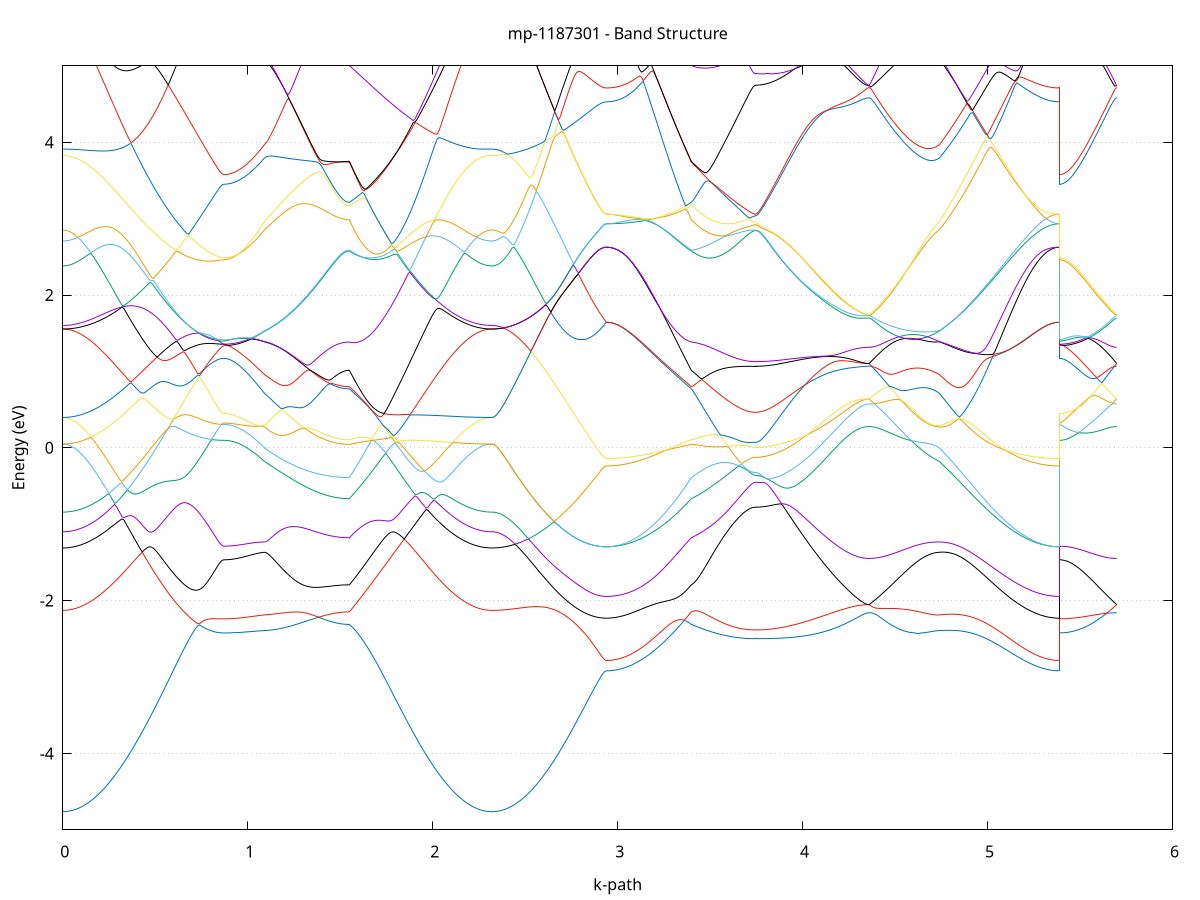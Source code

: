set title 'mp-1187301 - Band Structure'
set xlabel 'k-path'
set ylabel 'Energy (eV)'
set grid y
set yrange [-5:5]
set terminal png size 800,600
set output 'mp-1187301_bands_gnuplot.png'
plot '-' using 1:2 with lines notitle, '-' using 1:2 with lines notitle, '-' using 1:2 with lines notitle, '-' using 1:2 with lines notitle, '-' using 1:2 with lines notitle, '-' using 1:2 with lines notitle, '-' using 1:2 with lines notitle, '-' using 1:2 with lines notitle, '-' using 1:2 with lines notitle, '-' using 1:2 with lines notitle, '-' using 1:2 with lines notitle, '-' using 1:2 with lines notitle, '-' using 1:2 with lines notitle, '-' using 1:2 with lines notitle, '-' using 1:2 with lines notitle, '-' using 1:2 with lines notitle, '-' using 1:2 with lines notitle, '-' using 1:2 with lines notitle, '-' using 1:2 with lines notitle, '-' using 1:2 with lines notitle, '-' using 1:2 with lines notitle, '-' using 1:2 with lines notitle, '-' using 1:2 with lines notitle, '-' using 1:2 with lines notitle, '-' using 1:2 with lines notitle, '-' using 1:2 with lines notitle, '-' using 1:2 with lines notitle, '-' using 1:2 with lines notitle, '-' using 1:2 with lines notitle, '-' using 1:2 with lines notitle, '-' using 1:2 with lines notitle, '-' using 1:2 with lines notitle, '-' using 1:2 with lines notitle, '-' using 1:2 with lines notitle, '-' using 1:2 with lines notitle, '-' using 1:2 with lines notitle, '-' using 1:2 with lines notitle, '-' using 1:2 with lines notitle, '-' using 1:2 with lines notitle, '-' using 1:2 with lines notitle, '-' using 1:2 with lines notitle, '-' using 1:2 with lines notitle, '-' using 1:2 with lines notitle, '-' using 1:2 with lines notitle, '-' using 1:2 with lines notitle, '-' using 1:2 with lines notitle, '-' using 1:2 with lines notitle, '-' using 1:2 with lines notitle
0.000000 -35.990119
0.009999 -35.990119
0.019998 -35.990119
0.029996 -35.990119
0.039995 -35.990119
0.049994 -35.990119
0.059993 -35.990119
0.069992 -35.990119
0.079991 -35.990119
0.089989 -35.990119
0.099988 -35.990119
0.109987 -35.990119
0.119986 -35.990119
0.129985 -35.990119
0.139984 -35.990119
0.149982 -35.990019
0.159981 -35.990019
0.169980 -35.990019
0.179979 -35.990019
0.189978 -35.990019
0.199977 -35.990019
0.209975 -35.990019
0.219974 -35.990019
0.229973 -35.990019
0.239972 -35.990019
0.249971 -35.990019
0.259970 -35.990019
0.269968 -35.990019
0.279967 -35.990019
0.289966 -35.990019
0.299965 -35.990019
0.309964 -35.990019
0.319963 -35.990019
0.329961 -35.989919
0.339960 -35.989919
0.349959 -35.989919
0.359958 -35.989919
0.369957 -35.989919
0.379955 -35.989919
0.389954 -35.989919
0.399953 -35.989919
0.409952 -35.989919
0.419951 -35.989819
0.429950 -35.989819
0.439948 -35.989819
0.449947 -35.989819
0.459946 -35.989819
0.469945 -35.989819
0.479944 -35.989819
0.489943 -35.989719
0.499941 -35.989719
0.509940 -35.989719
0.519939 -35.989719
0.529938 -35.989719
0.539937 -35.989719
0.549936 -35.989619
0.559934 -35.989619
0.569933 -35.989619
0.579932 -35.989619
0.589931 -35.989619
0.599930 -35.989619
0.609929 -35.989619
0.619927 -35.989519
0.629926 -35.989519
0.639925 -35.989519
0.649924 -35.989519
0.659923 -35.989519
0.669922 -35.989519
0.679920 -35.989419
0.689919 -35.989419
0.699918 -35.989419
0.709917 -35.989419
0.719916 -35.989419
0.729915 -35.989419
0.739913 -35.989419
0.749912 -35.989419
0.759911 -35.989419
0.769910 -35.989319
0.779909 -35.989319
0.789908 -35.989319
0.799906 -35.989319
0.809905 -35.989319
0.819904 -35.989319
0.829903 -35.989319
0.839902 -35.989319
0.849900 -35.989319
0.859899 -35.989319
0.869898 -35.989319
0.869898 -35.989319
0.879896 -35.989319
0.889894 -35.989319
0.899892 -35.989319
0.909889 -35.989319
0.919887 -35.989319
0.929885 -35.989319
0.939883 -35.989319
0.949881 -35.989319
0.959879 -35.989419
0.969877 -35.989419
0.979874 -35.989419
0.989872 -35.989419
0.999870 -35.989419
1.009868 -35.989419
1.019866 -35.989419
1.029864 -35.989519
1.039861 -35.989519
1.049859 -35.989519
1.059857 -35.989519
1.069855 -35.989519
1.079853 -35.989619
1.089851 -35.989619
1.089851 -35.989619
1.099841 -35.989619
1.109832 -35.989619
1.119823 -35.989619
1.129814 -35.989719
1.139805 -35.989719
1.149796 -35.989719
1.159787 -35.989719
1.169778 -35.989719
1.179769 -35.989819
1.189759 -35.989819
1.199750 -35.989819
1.209741 -35.989819
1.219732 -35.989819
1.229723 -35.989919
1.239714 -35.989919
1.249705 -35.989919
1.259696 -35.989919
1.269687 -35.989919
1.279677 -35.990019
1.289668 -35.990019
1.299659 -35.990019
1.309650 -35.990019
1.319641 -35.990019
1.329632 -35.990119
1.339623 -35.990119
1.349614 -35.990119
1.359605 -35.990119
1.369596 -35.990119
1.379586 -35.990219
1.389577 -35.990219
1.399568 -35.990219
1.409559 -35.990219
1.419550 -35.990219
1.429541 -35.990219
1.439532 -35.990219
1.449523 -35.990219
1.459514 -35.990319
1.469504 -35.990319
1.479495 -35.990319
1.489486 -35.990319
1.499477 -35.990319
1.509468 -35.990319
1.519459 -35.990319
1.529450 -35.990319
1.539441 -35.990319
1.549432 -35.990319
1.549432 -35.990319
1.559312 -35.990319
1.569192 -35.990319
1.579072 -35.990319
1.588952 -35.990219
1.598832 -35.990219
1.608712 -35.990219
1.618592 -35.990219
1.628472 -35.990219
1.638352 -35.990219
1.648232 -35.990219
1.658112 -35.990219
1.667992 -35.990219
1.677872 -35.990219
1.687752 -35.990119
1.697632 -35.990119
1.707512 -35.990119
1.717392 -35.990119
1.727272 -35.990119
1.737152 -35.990119
1.747032 -35.990119
1.756912 -35.990119
1.766792 -35.990119
1.776672 -35.990119
1.786552 -35.990119
1.796432 -35.990119
1.806312 -35.990119
1.816192 -35.990119
1.826072 -35.990119
1.835952 -35.990119
1.845832 -35.990019
1.855712 -35.990019
1.865592 -35.990019
1.875472 -35.990019
1.885352 -35.990019
1.895232 -35.990019
1.905112 -35.990019
1.914992 -35.990019
1.924872 -35.990019
1.934752 -35.990019
1.944632 -35.990019
1.954512 -35.990019
1.964392 -35.990019
1.974272 -35.990019
1.984152 -35.990019
1.994032 -35.990019
2.003912 -35.990019
2.013792 -35.990019
2.023672 -35.990019
2.033552 -35.990019
2.043432 -35.990019
2.053312 -35.990019
2.063192 -35.990019
2.073072 -35.990019
2.082952 -35.990019
2.092832 -35.990019
2.102712 -35.990019
2.112592 -35.990019
2.122472 -35.990019
2.132352 -35.990019
2.142232 -35.990019
2.152112 -35.990119
2.161992 -35.990119
2.171872 -35.990119
2.181752 -35.990119
2.191632 -35.990119
2.201512 -35.990119
2.211392 -35.990119
2.221272 -35.990119
2.231152 -35.990119
2.241032 -35.990119
2.250912 -35.990119
2.260792 -35.990119
2.270672 -35.990119
2.280552 -35.990119
2.290432 -35.990119
2.300312 -35.990119
2.310192 -35.990119
2.320072 -35.990119
2.320072 -35.990119
2.330050 -35.990119
2.340027 -35.990119
2.350005 -35.990119
2.359982 -35.990119
2.369960 -35.990119
2.379937 -35.990119
2.389915 -35.990119
2.399892 -35.990119
2.409870 -35.990119
2.419847 -35.990119
2.429825 -35.990119
2.439802 -35.990119
2.449780 -35.990119
2.459757 -35.990119
2.469735 -35.990219
2.479712 -35.990219
2.489690 -35.990219
2.499667 -35.990219
2.509645 -35.990219
2.519622 -35.990219
2.529600 -35.990219
2.539577 -35.990219
2.549555 -35.990319
2.559532 -35.990319
2.569510 -35.990319
2.579487 -35.990319
2.589465 -35.990319
2.599442 -35.990319
2.609420 -35.990419
2.619397 -35.990419
2.629375 -35.990419
2.639352 -35.990419
2.649330 -35.990419
2.659307 -35.990419
2.669285 -35.990519
2.679262 -35.990519
2.689240 -35.990519
2.699217 -35.990519
2.709195 -35.990519
2.719172 -35.990519
2.729150 -35.990519
2.739127 -35.990619
2.749105 -35.990619
2.759082 -35.990619
2.769060 -35.990619
2.779037 -35.990619
2.789015 -35.990619
2.798992 -35.990619
2.808970 -35.990619
2.818947 -35.990619
2.828925 -35.990719
2.838902 -35.990719
2.848880 -35.990719
2.858857 -35.990719
2.868835 -35.990719
2.878812 -35.990719
2.888790 -35.990719
2.898767 -35.990719
2.908745 -35.990719
2.918722 -35.990719
2.928700 -35.990719
2.938677 -35.990719
2.938677 -35.990719
2.948668 -35.990719
2.958659 -35.990719
2.968650 -35.990719
2.978641 -35.990719
2.988632 -35.990719
2.998623 -35.990719
3.008614 -35.990719
3.018605 -35.990719
3.028596 -35.990719
3.038586 -35.990719
3.048577 -35.990719
3.058568 -35.990719
3.068559 -35.990719
3.078550 -35.990719
3.088541 -35.990619
3.098532 -35.990619
3.108523 -35.990619
3.118514 -35.990619
3.128504 -35.990619
3.138495 -35.990619
3.148486 -35.990619
3.158477 -35.990619
3.168468 -35.990619
3.178459 -35.990619
3.188450 -35.990619
3.198441 -35.990519
3.208432 -35.990519
3.218422 -35.990519
3.228413 -35.990519
3.238404 -35.990519
3.248395 -35.990519
3.258386 -35.990519
3.268377 -35.990519
3.278368 -35.990419
3.288359 -35.990419
3.298350 -35.990419
3.308340 -35.990419
3.318331 -35.990419
3.328322 -35.990419
3.338313 -35.990419
3.348304 -35.990419
3.358295 -35.990319
3.368286 -35.990319
3.378277 -35.990319
3.388268 -35.990319
3.398259 -35.990319
3.398259 -35.990319
3.408150 -35.990319
3.418042 -35.990319
3.427933 -35.990319
3.437825 -35.990319
3.447716 -35.990319
3.457608 -35.990319
3.467499 -35.990319
3.477391 -35.990219
3.487283 -35.990219
3.497174 -35.990219
3.507066 -35.990219
3.516957 -35.990219
3.526849 -35.990219
3.536740 -35.990219
3.546632 -35.990219
3.556523 -35.990219
3.566415 -35.990219
3.576307 -35.990219
3.586198 -35.990219
3.596090 -35.990219
3.605981 -35.990219
3.615873 -35.990219
3.625764 -35.990219
3.635656 -35.990219
3.645548 -35.990119
3.655439 -35.990119
3.665331 -35.990119
3.675222 -35.990119
3.685114 -35.990119
3.695005 -35.990119
3.704897 -35.990119
3.714788 -35.990119
3.724680 -35.990119
3.734572 -35.990119
3.744463 -35.990119
3.744463 -35.990119
3.754384 -35.990119
3.764305 -35.990119
3.774227 -35.990119
3.784148 -35.990119
3.794069 -35.990119
3.803990 -35.990119
3.813911 -35.990119
3.823832 -35.990119
3.833753 -35.990119
3.843675 -35.990119
3.853596 -35.990119
3.863517 -35.990119
3.873438 -35.990019
3.883359 -35.990019
3.893280 -35.990019
3.903201 -35.990019
3.913123 -35.990019
3.923044 -35.990019
3.932965 -35.990019
3.942886 -35.989919
3.952807 -35.989919
3.962728 -35.989919
3.972649 -35.989919
3.982571 -35.989919
3.992492 -35.989819
4.002413 -35.989819
4.012334 -35.989819
4.022255 -35.989819
4.032176 -35.989819
4.042097 -35.989719
4.052019 -35.989719
4.061940 -35.989719
4.071861 -35.989719
4.081782 -35.989719
4.091703 -35.989619
4.101624 -35.989619
4.111545 -35.989619
4.121467 -35.989619
4.131388 -35.989619
4.141309 -35.989519
4.151230 -35.989519
4.161151 -35.989519
4.171072 -35.989519
4.180993 -35.989519
4.190915 -35.989419
4.200836 -35.989419
4.210757 -35.989419
4.220678 -35.989419
4.230599 -35.989419
4.240520 -35.989419
4.250441 -35.989419
4.260363 -35.989419
4.270284 -35.989319
4.280205 -35.989319
4.290126 -35.989319
4.300047 -35.989319
4.309968 -35.989319
4.319889 -35.989319
4.329811 -35.989319
4.339732 -35.989319
4.349653 -35.989319
4.359574 -35.989319
4.359574 -35.989319
4.369562 -35.989319
4.379550 -35.989319
4.389537 -35.989319
4.399525 -35.989319
4.409513 -35.989319
4.419501 -35.989319
4.429488 -35.989319
4.439476 -35.989319
4.449464 -35.989319
4.459452 -35.989319
4.469440 -35.989319
4.479427 -35.989319
4.489415 -35.989319
4.499403 -35.989319
4.509391 -35.989319
4.519378 -35.989419
4.529366 -35.989419
4.539354 -35.989419
4.549342 -35.989419
4.559329 -35.989419
4.569317 -35.989419
4.579305 -35.989419
4.589293 -35.989419
4.599281 -35.989419
4.609268 -35.989419
4.619256 -35.989419
4.629244 -35.989519
4.639232 -35.989519
4.649219 -35.989519
4.659207 -35.989519
4.669195 -35.989519
4.679183 -35.989519
4.689171 -35.989519
4.699158 -35.989519
4.709146 -35.989519
4.719134 -35.989619
4.729122 -35.989619
4.739109 -35.989619
4.739109 -35.989619
4.749109 -35.989619
4.759108 -35.989619
4.769107 -35.989719
4.779106 -35.989719
4.789105 -35.989719
4.799104 -35.989719
4.809104 -35.989819
4.819103 -35.989819
4.829102 -35.989819
4.839101 -35.989819
4.849100 -35.989919
4.859099 -35.989919
4.869099 -35.989919
4.879098 -35.990019
4.889097 -35.990019
4.899096 -35.990019
4.909095 -35.990019
4.919094 -35.990119
4.929094 -35.990119
4.939093 -35.990119
4.949092 -35.990119
4.959091 -35.990219
4.969090 -35.990219
4.979089 -35.990219
4.989089 -35.990219
4.999088 -35.990319
5.009087 -35.990319
5.019086 -35.990319
5.029085 -35.990319
5.039084 -35.990319
5.049084 -35.990419
5.059083 -35.990419
5.069082 -35.990419
5.079081 -35.990419
5.089080 -35.990419
5.099079 -35.990519
5.109079 -35.990519
5.119078 -35.990519
5.129077 -35.990519
5.139076 -35.990519
5.149075 -35.990519
5.159074 -35.990619
5.169074 -35.990619
5.179073 -35.990619
5.189072 -35.990619
5.199071 -35.990619
5.209070 -35.990619
5.219069 -35.990619
5.229069 -35.990619
5.239068 -35.990619
5.249067 -35.990719
5.259066 -35.990719
5.269065 -35.990719
5.279064 -35.990719
5.289064 -35.990719
5.299063 -35.990719
5.309062 -35.990719
5.319061 -35.990719
5.329060 -35.990719
5.339059 -35.990719
5.349058 -35.990719
5.359058 -35.990719
5.369057 -35.990719
5.379056 -35.990719
5.389055 -35.990719
5.389055 -35.989319
5.399033 -35.989319
5.409010 -35.989319
5.418988 -35.989319
5.428965 -35.989319
5.438943 -35.989319
5.448920 -35.989319
5.458898 -35.989319
5.468875 -35.989319
5.478853 -35.989319
5.488830 -35.989319
5.498808 -35.989319
5.508785 -35.989319
5.518763 -35.989319
5.528740 -35.989319
5.538718 -35.989319
5.548695 -35.989319
5.558673 -35.989319
5.568650 -35.989319
5.578628 -35.989319
5.588605 -35.989319
5.598583 -35.989319
5.608560 -35.989319
5.618538 -35.989319
5.628515 -35.989319
5.638493 -35.989319
5.648470 -35.989319
5.658448 -35.989319
5.668425 -35.989319
5.678403 -35.989319
5.688380 -35.989319
5.698358 -35.989319
e
0.000000 -22.919419
0.009999 -22.919419
0.019998 -22.919419
0.029996 -22.919419
0.039995 -22.919519
0.049994 -22.919519
0.059993 -22.919619
0.069992 -22.919619
0.079991 -22.919719
0.089989 -22.919819
0.099988 -22.920019
0.109987 -22.920119
0.119986 -22.920319
0.129985 -22.920519
0.139984 -22.920819
0.149982 -22.921119
0.159981 -22.921519
0.169980 -22.921919
0.179979 -22.922319
0.189978 -22.922819
0.199977 -22.923319
0.209975 -22.923919
0.219974 -22.924619
0.229973 -22.925319
0.239972 -22.926119
0.249971 -22.926919
0.259970 -22.927819
0.269968 -22.928819
0.279967 -22.929819
0.289966 -22.930919
0.299965 -22.932019
0.309964 -22.933219
0.319963 -22.934419
0.329961 -22.935619
0.339960 -22.936919
0.349959 -22.938319
0.359958 -22.939719
0.369957 -22.941119
0.379955 -22.942619
0.389954 -22.944019
0.399953 -22.945519
0.409952 -22.947119
0.419951 -22.948619
0.429950 -22.950219
0.439948 -22.951719
0.449947 -22.953319
0.459946 -22.954919
0.469945 -22.956519
0.479944 -22.958119
0.489943 -22.959719
0.499941 -22.961219
0.509940 -22.962819
0.519939 -22.964419
0.529938 -22.965919
0.539937 -22.967419
0.549936 -22.969019
0.559934 -22.970419
0.569933 -22.971919
0.579932 -22.973319
0.589931 -22.974719
0.599930 -22.976119
0.609929 -22.977519
0.619927 -22.978819
0.629926 -22.980119
0.639925 -22.981319
0.649924 -22.982519
0.659923 -22.983619
0.669922 -22.984819
0.679920 -22.985819
0.689919 -22.986819
0.699918 -22.987819
0.709917 -22.988719
0.719916 -22.989619
0.729915 -22.990419
0.739913 -22.991219
0.749912 -22.991919
0.759911 -22.992619
0.769910 -22.993219
0.779909 -22.993819
0.789908 -22.994319
0.799906 -22.994719
0.809905 -22.995119
0.819904 -22.995419
0.829903 -22.995719
0.839902 -22.995919
0.849900 -22.996019
0.859899 -22.996119
0.869898 -22.996119
0.869898 -22.996119
0.879896 -22.996019
0.889894 -22.995719
0.899892 -22.995219
0.909889 -22.994419
0.919887 -22.993419
0.929885 -22.992319
0.939883 -22.990919
0.949881 -22.989219
0.959879 -22.987419
0.969877 -22.985419
0.979874 -22.983219
0.989872 -22.980719
0.999870 -22.978119
1.009868 -22.975319
1.019866 -22.972219
1.029864 -22.969019
1.039861 -22.965619
1.049859 -22.962119
1.059857 -22.958319
1.069855 -22.954419
1.079853 -22.950319
1.089851 -22.946119
1.089851 -22.946119
1.099841 -22.942919
1.109832 -22.939719
1.119823 -22.936419
1.129814 -22.933019
1.139805 -22.929519
1.149796 -22.926019
1.159787 -22.922319
1.169778 -22.918619
1.179769 -22.914719
1.189759 -22.910919
1.199750 -22.907319
1.209741 -22.906619
1.219732 -22.905819
1.229723 -22.905019
1.239714 -22.904019
1.249705 -22.902919
1.259696 -22.901819
1.269687 -22.900619
1.279677 -22.899319
1.289668 -22.897919
1.299659 -22.896419
1.309650 -22.894819
1.319641 -22.893219
1.329632 -22.891519
1.339623 -22.889719
1.349614 -22.887819
1.359605 -22.885919
1.369596 -22.883919
1.379586 -22.881819
1.389577 -22.879719
1.399568 -22.877519
1.409559 -22.875219
1.419550 -22.872919
1.429541 -22.870619
1.439532 -22.868219
1.449523 -22.865719
1.459514 -22.863219
1.469504 -22.860719
1.479495 -22.858119
1.489486 -22.855519
1.499477 -22.852919
1.509468 -22.850319
1.519459 -22.847619
1.529450 -22.845019
1.539441 -22.842519
1.549432 -22.841019
1.549432 -22.841019
1.559312 -22.839419
1.569192 -22.838019
1.579072 -22.836619
1.588952 -22.835419
1.598832 -22.834219
1.608712 -22.833119
1.618592 -22.832119
1.628472 -22.831119
1.638352 -22.830219
1.648232 -22.831719
1.658112 -22.835019
1.667992 -22.838319
1.677872 -22.841619
1.687752 -22.844819
1.697632 -22.847919
1.707512 -22.851019
1.717392 -22.854019
1.727272 -22.857019
1.737152 -22.859819
1.747032 -22.862719
1.756912 -22.865419
1.766792 -22.868119
1.776672 -22.870719
1.786552 -22.873319
1.796432 -22.875819
1.806312 -22.878219
1.816192 -22.880519
1.826072 -22.882819
1.835952 -22.885019
1.845832 -22.887119
1.855712 -22.889219
1.865592 -22.891219
1.875472 -22.893119
1.885352 -22.894919
1.895232 -22.896719
1.905112 -22.898419
1.914992 -22.900019
1.924872 -22.901619
1.934752 -22.903019
1.944632 -22.904419
1.954512 -22.905819
1.964392 -22.907019
1.974272 -22.908219
1.984152 -22.909319
1.994032 -22.910419
2.003912 -22.911419
2.013792 -22.912319
2.023672 -22.913219
2.033552 -22.914019
2.043432 -22.914719
2.053312 -22.915419
2.063192 -22.916019
2.073072 -22.916519
2.082952 -22.917019
2.092832 -22.917519
2.102712 -22.917919
2.112592 -22.918219
2.122472 -22.918519
2.132352 -22.918819
2.142232 -22.919019
2.152112 -22.919219
2.161992 -22.919319
2.171872 -22.919419
2.181752 -22.919519
2.191632 -22.919619
2.201512 -22.919619
2.211392 -22.919619
2.221272 -22.919619
2.231152 -22.919619
2.241032 -22.919619
2.250912 -22.919519
2.260792 -22.919519
2.270672 -22.919519
2.280552 -22.919419
2.290432 -22.919419
2.300312 -22.919419
2.310192 -22.919419
2.320072 -22.919419
2.320072 -22.919419
2.330050 -22.919319
2.340027 -22.919119
2.350005 -22.918819
2.359982 -22.918319
2.369960 -22.917719
2.379937 -22.916919
2.389915 -22.916019
2.399892 -22.915019
2.409870 -22.913819
2.419847 -22.912519
2.429825 -22.911119
2.439802 -22.909619
2.449780 -22.907919
2.459757 -22.906019
2.469735 -22.904119
2.479712 -22.902019
2.489690 -22.899819
2.499667 -22.897519
2.509645 -22.895019
2.519622 -22.892519
2.529600 -22.889819
2.539577 -22.887019
2.549555 -22.884019
2.559532 -22.881019
2.569510 -22.877819
2.579487 -22.878919
2.589465 -22.881019
2.599442 -22.883119
2.609420 -22.885219
2.619397 -22.887219
2.629375 -22.889219
2.639352 -22.891119
2.649330 -22.893119
2.659307 -22.894919
2.669285 -22.896819
2.679262 -22.898619
2.689240 -22.900319
2.699217 -22.902019
2.709195 -22.903619
2.719172 -22.905219
2.729150 -22.906719
2.739127 -22.908219
2.749105 -22.909619
2.759082 -22.910919
2.769060 -22.912219
2.779037 -22.913419
2.789015 -22.914519
2.798992 -22.915619
2.808970 -22.916619
2.818947 -22.917619
2.828925 -22.918419
2.838902 -22.919219
2.848880 -22.919919
2.858857 -22.920619
2.868835 -22.921219
2.878812 -22.921619
2.888790 -22.922119
2.898767 -22.922419
2.908745 -22.922719
2.918722 -22.922919
2.928700 -22.923019
2.938677 -22.923019
2.938677 -22.923019
2.948668 -22.923019
2.958659 -22.922819
2.968650 -22.922619
2.978641 -22.922319
2.988632 -22.921919
2.998623 -22.921319
3.008614 -22.920719
3.018605 -22.920019
3.028596 -22.919319
3.038586 -22.918419
3.048577 -22.917419
3.058568 -22.916419
3.068559 -22.915219
3.078550 -22.914019
3.088541 -22.912719
3.098532 -22.911319
3.108523 -22.909819
3.118514 -22.908219
3.128504 -22.906619
3.138495 -22.904819
3.148486 -22.903019
3.158477 -22.901219
3.168468 -22.899219
3.178459 -22.897219
3.188450 -22.895019
3.198441 -22.892919
3.208432 -22.890619
3.218422 -22.888319
3.228413 -22.885919
3.238404 -22.883519
3.248395 -22.881019
3.258386 -22.878419
3.268377 -22.875819
3.278368 -22.873219
3.288359 -22.870419
3.298350 -22.867719
3.308340 -22.864819
3.318331 -22.862019
3.328322 -22.859119
3.338313 -22.856219
3.348304 -22.853219
3.358295 -22.850219
3.368286 -22.847119
3.378277 -22.844419
3.388268 -22.842619
3.398259 -22.841019
3.398259 -22.841019
3.408150 -22.840319
3.418042 -22.839619
3.427933 -22.839119
3.437825 -22.838719
3.447716 -22.838519
3.457608 -22.838519
3.467499 -22.838819
3.477391 -22.839319
3.487283 -22.840119
3.497174 -22.841219
3.507066 -22.842419
3.516957 -22.843919
3.526849 -22.845519
3.536740 -22.847219
3.546632 -22.848919
3.556523 -22.850619
3.566415 -22.852419
3.576307 -22.854119
3.586198 -22.855719
3.596090 -22.857319
3.605981 -22.858819
3.615873 -22.860319
3.625764 -22.861619
3.635656 -22.862919
3.645548 -22.864119
3.655439 -22.865119
3.665331 -22.866119
3.675222 -22.866919
3.685114 -22.867719
3.695005 -22.868319
3.704897 -22.868819
3.714788 -22.869219
3.724680 -22.869519
3.734572 -22.869719
3.744463 -22.869719
3.744463 -22.869719
3.754384 -22.869819
3.764305 -22.870019
3.774227 -22.870319
3.784148 -22.870819
3.794069 -22.871419
3.803990 -22.872219
3.813911 -22.873119
3.823832 -22.874219
3.833753 -22.875419
3.843675 -22.876819
3.853596 -22.878419
3.863517 -22.880119
3.873438 -22.882019
3.883359 -22.884119
3.893280 -22.886319
3.903201 -22.888719
3.913123 -22.891219
3.923044 -22.893819
3.932965 -22.896519
3.942886 -22.899419
3.952807 -22.902319
3.962728 -22.905319
3.972649 -22.908419
3.982571 -22.911519
3.992492 -22.914719
4.002413 -22.917819
4.012334 -22.921019
4.022255 -22.924219
4.032176 -22.927319
4.042097 -22.930419
4.052019 -22.933519
4.061940 -22.936619
4.071861 -22.939619
4.081782 -22.942519
4.091703 -22.945419
4.101624 -22.948319
4.111545 -22.951019
4.121467 -22.953719
4.131388 -22.956319
4.141309 -22.958819
4.151230 -22.961219
4.161151 -22.963619
4.171072 -22.965819
4.180993 -22.968019
4.190915 -22.970019
4.200836 -22.971919
4.210757 -22.973819
4.220678 -22.975519
4.230599 -22.977119
4.240520 -22.978619
4.250441 -22.980019
4.260363 -22.981319
4.270284 -22.982419
4.280205 -22.983419
4.290126 -22.984419
4.300047 -22.985119
4.309968 -22.985819
4.319889 -22.986419
4.329811 -22.986819
4.339732 -22.987119
4.349653 -22.987319
4.359574 -22.987419
4.359574 -22.987419
4.369562 -22.987419
4.379550 -22.987319
4.389537 -22.987319
4.399525 -22.987219
4.409513 -22.987219
4.419501 -22.987119
4.429488 -22.986919
4.439476 -22.986719
4.449464 -22.986519
4.459452 -22.986219
4.469440 -22.985919
4.479427 -22.985519
4.489415 -22.985019
4.499403 -22.984519
4.509391 -22.983819
4.519378 -22.983219
4.529366 -22.982419
4.539354 -22.981619
4.549342 -22.980619
4.559329 -22.979619
4.569317 -22.978519
4.579305 -22.977319
4.589293 -22.976019
4.599281 -22.974619
4.609268 -22.973119
4.619256 -22.971519
4.629244 -22.969919
4.639232 -22.968119
4.649219 -22.966319
4.659207 -22.964319
4.669195 -22.962319
4.679183 -22.960219
4.689171 -22.958019
4.699158 -22.955719
4.709146 -22.953419
4.719134 -22.951019
4.729122 -22.948519
4.739109 -22.946119
4.739109 -22.946119
4.749109 -22.941619
4.759108 -22.937119
4.769107 -22.932419
4.779106 -22.927519
4.789105 -22.922519
4.799104 -22.917419
4.809104 -22.912219
4.819103 -22.912319
4.829102 -22.912619
4.839101 -22.912919
4.849100 -22.913219
4.859099 -22.913519
4.869099 -22.913819
4.879098 -22.914119
4.889097 -22.914419
4.899096 -22.914619
4.909095 -22.914919
4.919094 -22.915119
4.929094 -22.915419
4.939093 -22.915619
4.949092 -22.915919
4.959091 -22.916119
4.969090 -22.916319
4.979089 -22.916619
4.989089 -22.916819
4.999088 -22.917019
5.009087 -22.917319
5.019086 -22.917519
5.029085 -22.917719
5.039084 -22.917919
5.049084 -22.918119
5.059083 -22.918419
5.069082 -22.918619
5.079081 -22.918819
5.089080 -22.919019
5.099079 -22.919219
5.109079 -22.919419
5.119078 -22.919619
5.129077 -22.919819
5.139076 -22.920019
5.149075 -22.920219
5.159074 -22.920419
5.169074 -22.920619
5.179073 -22.920819
5.189072 -22.921019
5.199071 -22.921219
5.209070 -22.921419
5.219069 -22.921519
5.229069 -22.921719
5.239068 -22.921819
5.249067 -22.922019
5.259066 -22.922119
5.269065 -22.922219
5.279064 -22.922419
5.289064 -22.922519
5.299063 -22.922619
5.309062 -22.922719
5.319061 -22.922819
5.329060 -22.922819
5.339059 -22.922919
5.349058 -22.922919
5.359058 -22.923019
5.369057 -22.923019
5.379056 -22.923019
5.389055 -22.923019
5.389055 -22.996119
5.399033 -22.996119
5.409010 -22.996119
5.418988 -22.996019
5.428965 -22.995819
5.438943 -22.995619
5.448920 -22.995419
5.458898 -22.995219
5.468875 -22.994919
5.478853 -22.994619
5.488830 -22.994219
5.498808 -22.993919
5.508785 -22.993519
5.518763 -22.993119
5.528740 -22.992619
5.538718 -22.992219
5.548695 -22.991819
5.558673 -22.991319
5.568650 -22.990919
5.578628 -22.990419
5.588605 -22.990019
5.598583 -22.989619
5.608560 -22.989219
5.618538 -22.988919
5.628515 -22.988519
5.638493 -22.988219
5.648470 -22.988019
5.658448 -22.987819
5.668425 -22.987619
5.678403 -22.987519
5.688380 -22.987419
5.698358 -22.987419
e
0.000000 -22.838919
0.009999 -22.838919
0.019998 -22.838919
0.029996 -22.838819
0.039995 -22.838819
0.049994 -22.838719
0.059993 -22.838519
0.069992 -22.838419
0.079991 -22.838219
0.089989 -22.838019
0.099988 -22.837719
0.109987 -22.837519
0.119986 -22.837119
0.129985 -22.836719
0.139984 -22.836319
0.149982 -22.835819
0.159981 -22.835219
0.169980 -22.834619
0.179979 -22.833919
0.189978 -22.833119
0.199977 -22.832319
0.209975 -22.831319
0.219974 -22.830319
0.229973 -22.829219
0.239972 -22.828019
0.249971 -22.826819
0.259970 -22.825419
0.269968 -22.824019
0.279967 -22.822519
0.289966 -22.820819
0.299965 -22.819219
0.309964 -22.817419
0.319963 -22.815519
0.329961 -22.813619
0.339960 -22.811619
0.349959 -22.809519
0.359958 -22.807319
0.369957 -22.808319
0.379955 -22.811419
0.389954 -22.814419
0.399953 -22.817419
0.409952 -22.820419
0.419951 -22.823319
0.429950 -22.826219
0.439948 -22.829119
0.449947 -22.831919
0.459946 -22.834719
0.469945 -22.837519
0.479944 -22.840219
0.489943 -22.842819
0.499941 -22.845419
0.509940 -22.848019
0.519939 -22.850519
0.529938 -22.852919
0.539937 -22.855319
0.549936 -22.857719
0.559934 -22.860019
0.569933 -22.862219
0.579932 -22.864419
0.589931 -22.866519
0.599930 -22.868519
0.609929 -22.870519
0.619927 -22.872519
0.629926 -22.874319
0.639925 -22.876119
0.649924 -22.877819
0.659923 -22.879519
0.669922 -22.881119
0.679920 -22.882619
0.689919 -22.884019
0.699918 -22.885419
0.709917 -22.886719
0.719916 -22.887919
0.729915 -22.889019
0.739913 -22.890119
0.749912 -22.891119
0.759911 -22.892019
0.769910 -22.892819
0.779909 -22.893619
0.789908 -22.894319
0.799906 -22.894919
0.809905 -22.895419
0.819904 -22.895919
0.829903 -22.896219
0.839902 -22.896519
0.849900 -22.896719
0.859899 -22.896819
0.869898 -22.896919
0.869898 -22.896919
0.879896 -22.896919
0.889894 -22.897219
0.899892 -22.897619
0.909889 -22.898119
0.919887 -22.898719
0.929885 -22.899319
0.939883 -22.900019
0.949881 -22.900719
0.959879 -22.901419
0.969877 -22.902119
0.979874 -22.902819
0.989872 -22.903419
0.999870 -22.904119
1.009868 -22.904719
1.019866 -22.905319
1.029864 -22.905919
1.039861 -22.906519
1.049859 -22.907119
1.059857 -22.907619
1.069855 -22.908119
1.079853 -22.908619
1.089851 -22.909119
1.089851 -22.909119
1.099841 -22.909419
1.109832 -22.909619
1.119823 -22.909719
1.129814 -22.909719
1.139805 -22.909619
1.149796 -22.909519
1.159787 -22.909219
1.169778 -22.908919
1.179769 -22.908519
1.189759 -22.907919
1.199750 -22.906919
1.209741 -22.902919
1.219732 -22.898919
1.229723 -22.894819
1.239714 -22.890619
1.249705 -22.886419
1.259696 -22.882219
1.269687 -22.878019
1.279677 -22.873719
1.289668 -22.869519
1.299659 -22.865219
1.309650 -22.861019
1.319641 -22.856819
1.329632 -22.852619
1.339623 -22.848519
1.349614 -22.844419
1.359605 -22.840419
1.369596 -22.836419
1.379586 -22.832619
1.389577 -22.828919
1.399568 -22.825219
1.409559 -22.821819
1.419550 -22.818419
1.429541 -22.815319
1.439532 -22.812919
1.449523 -22.814819
1.459514 -22.816919
1.469504 -22.819119
1.479495 -22.821419
1.489486 -22.823819
1.499477 -22.826219
1.509468 -22.828719
1.519459 -22.831319
1.529450 -22.833919
1.539441 -22.836319
1.549432 -22.837919
1.549432 -22.837919
1.559312 -22.834819
1.569192 -22.831719
1.579072 -22.828619
1.588952 -22.825419
1.598832 -22.822319
1.608712 -22.819219
1.618592 -22.821319
1.628472 -22.824819
1.638352 -22.828219
1.648232 -22.829319
1.658112 -22.828519
1.667992 -22.827719
1.677872 -22.826819
1.687752 -22.826019
1.697632 -22.825219
1.707512 -22.824419
1.717392 -22.823619
1.727272 -22.822719
1.737152 -22.821819
1.747032 -22.820919
1.756912 -22.820019
1.766792 -22.819019
1.776672 -22.818019
1.786552 -22.816919
1.796432 -22.815819
1.806312 -22.814619
1.816192 -22.813419
1.826072 -22.812119
1.835952 -22.810819
1.845832 -22.809419
1.855712 -22.808019
1.865592 -22.806519
1.875472 -22.804919
1.885352 -22.803319
1.895232 -22.801719
1.905112 -22.799919
1.914992 -22.798219
1.924872 -22.796319
1.934752 -22.794419
1.944632 -22.792519
1.954512 -22.790519
1.964392 -22.788419
1.974272 -22.786319
1.984152 -22.787419
1.994032 -22.790219
2.003912 -22.793019
2.013792 -22.795719
2.023672 -22.798319
2.033552 -22.800819
2.043432 -22.803319
2.053312 -22.805719
2.063192 -22.808119
2.073072 -22.810319
2.082952 -22.812519
2.092832 -22.814619
2.102712 -22.816619
2.112592 -22.818619
2.122472 -22.820419
2.132352 -22.822219
2.142232 -22.823919
2.152112 -22.825519
2.161992 -22.827019
2.171872 -22.828419
2.181752 -22.829819
2.191632 -22.831019
2.201512 -22.832219
2.211392 -22.833319
2.221272 -22.834219
2.231152 -22.835119
2.241032 -22.835919
2.250912 -22.836619
2.260792 -22.837219
2.270672 -22.837819
2.280552 -22.838219
2.290432 -22.838519
2.300312 -22.838719
2.310192 -22.838919
2.320072 -22.838919
2.320072 -22.838919
2.330050 -22.839019
2.340027 -22.839319
2.350005 -22.839719
2.359982 -22.840419
2.369960 -22.841119
2.379937 -22.842119
2.389915 -22.843219
2.399892 -22.844419
2.409870 -22.845819
2.419847 -22.847319
2.429825 -22.848819
2.439802 -22.850519
2.449780 -22.852319
2.459757 -22.854119
2.469735 -22.856019
2.479712 -22.858019
2.489690 -22.860019
2.499667 -22.862019
2.509645 -22.864119
2.519622 -22.866219
2.529600 -22.868319
2.539577 -22.870519
2.549555 -22.872619
2.559532 -22.874719
2.569510 -22.876819
2.579487 -22.878919
2.589465 -22.881019
2.599442 -22.883119
2.609420 -22.885219
2.619397 -22.887219
2.629375 -22.889219
2.639352 -22.891119
2.649330 -22.893119
2.659307 -22.894919
2.669285 -22.896819
2.679262 -22.898619
2.689240 -22.900319
2.699217 -22.902019
2.709195 -22.903619
2.719172 -22.905219
2.729150 -22.906719
2.739127 -22.908219
2.749105 -22.909619
2.759082 -22.910919
2.769060 -22.912219
2.779037 -22.913419
2.789015 -22.914519
2.798992 -22.915619
2.808970 -22.916619
2.818947 -22.917619
2.828925 -22.918419
2.838902 -22.919219
2.848880 -22.919919
2.858857 -22.920619
2.868835 -22.921219
2.878812 -22.921619
2.888790 -22.922119
2.898767 -22.922419
2.908745 -22.922719
2.918722 -22.922919
2.928700 -22.923019
2.938677 -22.923019
2.938677 -22.923019
2.948668 -22.923019
2.958659 -22.922819
2.968650 -22.922519
2.978641 -22.922119
2.988632 -22.921619
2.998623 -22.921019
3.008614 -22.920319
3.018605 -22.919419
3.028596 -22.918519
3.038586 -22.917419
3.048577 -22.916319
3.058568 -22.915019
3.068559 -22.913619
3.078550 -22.912219
3.088541 -22.910619
3.098532 -22.908919
3.108523 -22.907219
3.118514 -22.905319
3.128504 -22.903419
3.138495 -22.901419
3.148486 -22.899319
3.158477 -22.897119
3.168468 -22.894919
3.178459 -22.892619
3.188450 -22.890219
3.198441 -22.887819
3.208432 -22.885319
3.218422 -22.882819
3.228413 -22.880319
3.238404 -22.877719
3.248395 -22.875119
3.258386 -22.872519
3.268377 -22.869919
3.278368 -22.867319
3.288359 -22.864819
3.298350 -22.862219
3.308340 -22.859819
3.318331 -22.857319
3.328322 -22.854919
3.338313 -22.852719
3.348304 -22.850419
3.358295 -22.848319
3.368286 -22.846319
3.378277 -22.844119
3.388268 -22.841019
3.398259 -22.837919
3.398259 -22.837919
3.408150 -22.836519
3.418042 -22.835019
3.427933 -22.833519
3.437825 -22.831919
3.447716 -22.830419
3.457608 -22.828719
3.467499 -22.827119
3.477391 -22.825419
3.487283 -22.823619
3.497174 -22.821919
3.507066 -22.820119
3.516957 -22.818319
3.526849 -22.816519
3.536740 -22.814619
3.546632 -22.812819
3.556523 -22.810919
3.566415 -22.809119
3.576307 -22.807319
3.586198 -22.805519
3.596090 -22.803719
3.605981 -22.802119
3.615873 -22.801019
3.625764 -22.800019
3.635656 -22.799019
3.645548 -22.798019
3.655439 -22.797119
3.665331 -22.796219
3.675222 -22.795419
3.685114 -22.794719
3.695005 -22.794119
3.704897 -22.793619
3.714788 -22.793219
3.724680 -22.792919
3.734572 -22.792719
3.744463 -22.792719
3.744463 -22.792719
3.754384 -22.792919
3.764305 -22.793419
3.774227 -22.794219
3.784148 -22.795319
3.794069 -22.796719
3.803990 -22.798319
3.813911 -22.800019
3.823832 -22.801919
3.833753 -22.803819
3.843675 -22.805719
3.853596 -22.807719
3.863517 -22.809719
3.873438 -22.812619
3.883359 -22.815619
3.893280 -22.818519
3.903201 -22.821519
3.913123 -22.824419
3.923044 -22.827419
3.932965 -22.830319
3.942886 -22.833219
3.952807 -22.836119
3.962728 -22.838919
3.972649 -22.841619
3.982571 -22.844419
3.992492 -22.847019
4.002413 -22.849619
4.012334 -22.852119
4.022255 -22.854619
4.032176 -22.857019
4.042097 -22.859319
4.052019 -22.861619
4.061940 -22.863819
4.071861 -22.865919
4.081782 -22.867919
4.091703 -22.869819
4.101624 -22.871719
4.111545 -22.873519
4.121467 -22.875219
4.131388 -22.876819
4.141309 -22.878319
4.151230 -22.879819
4.161151 -22.881219
4.171072 -22.882519
4.180993 -22.883719
4.190915 -22.884819
4.200836 -22.885919
4.210757 -22.886819
4.220678 -22.887819
4.230599 -22.888619
4.240520 -22.889319
4.250441 -22.890019
4.260363 -22.890619
4.270284 -22.891219
4.280205 -22.891719
4.290126 -22.892119
4.300047 -22.892519
4.309968 -22.892819
4.319889 -22.893019
4.329811 -22.893219
4.339732 -22.893319
4.349653 -22.893419
4.359574 -22.893419
4.359574 -22.893419
4.369562 -22.893419
4.379550 -22.893319
4.389537 -22.893219
4.399525 -22.893019
4.409513 -22.892919
4.419501 -22.892719
4.429488 -22.892519
4.439476 -22.892419
4.449464 -22.892319
4.459452 -22.892219
4.469440 -22.892319
4.479427 -22.892419
4.489415 -22.892719
4.499403 -22.893119
4.509391 -22.893519
4.519378 -22.894119
4.529366 -22.894819
4.539354 -22.895619
4.549342 -22.896419
4.559329 -22.897319
4.569317 -22.898219
4.579305 -22.899119
4.589293 -22.900019
4.599281 -22.900919
4.609268 -22.901719
4.619256 -22.902619
4.629244 -22.903419
4.639232 -22.904119
4.649219 -22.904819
4.659207 -22.905519
4.669195 -22.906119
4.679183 -22.906719
4.689171 -22.907219
4.699158 -22.907719
4.709146 -22.908119
4.719134 -22.908519
4.729122 -22.908819
4.739109 -22.909119
4.739109 -22.909119
4.749109 -22.909619
4.759108 -22.910019
4.769107 -22.910419
4.779106 -22.910819
4.789105 -22.911219
4.799104 -22.911619
4.809104 -22.911919
4.819103 -22.906919
4.829102 -22.901419
4.839101 -22.895919
4.849100 -22.890219
4.859099 -22.884519
4.869099 -22.878719
4.879098 -22.872819
4.889097 -22.866819
4.899096 -22.860819
4.909095 -22.854819
4.919094 -22.848719
4.929094 -22.842519
4.939093 -22.836419
4.949092 -22.830219
4.959091 -22.824119
4.969090 -22.817919
4.979089 -22.811719
4.989089 -22.805619
4.999088 -22.801319
5.009087 -22.806119
5.019086 -22.811019
5.029085 -22.815919
5.039084 -22.820719
5.049084 -22.825619
5.059083 -22.830419
5.069082 -22.835119
5.079081 -22.839819
5.089080 -22.844519
5.099079 -22.849019
5.109079 -22.853519
5.119078 -22.857919
5.129077 -22.862219
5.139076 -22.866419
5.149075 -22.870619
5.159074 -22.874519
5.169074 -22.878419
5.179073 -22.882219
5.189072 -22.885819
5.199071 -22.889219
5.209070 -22.892519
5.219069 -22.895719
5.229069 -22.898719
5.239068 -22.901619
5.249067 -22.904319
5.259066 -22.906819
5.269065 -22.909219
5.279064 -22.911419
5.289064 -22.913419
5.299063 -22.915219
5.309062 -22.916819
5.319061 -22.918319
5.329060 -22.919519
5.339059 -22.920619
5.349058 -22.921519
5.359058 -22.922119
5.369057 -22.922619
5.379056 -22.922919
5.389055 -22.923019
5.389055 -22.896919
5.399033 -22.896819
5.409010 -22.896619
5.418988 -22.896219
5.428965 -22.895819
5.438943 -22.895119
5.448920 -22.894419
5.458898 -22.893519
5.468875 -22.892519
5.478853 -22.891319
5.488830 -22.890019
5.498808 -22.888619
5.508785 -22.887019
5.518763 -22.885819
5.528740 -22.886419
5.538718 -22.887019
5.548695 -22.887619
5.558673 -22.888219
5.568650 -22.888819
5.578628 -22.889419
5.588605 -22.889919
5.598583 -22.890519
5.608560 -22.891019
5.618538 -22.891519
5.628515 -22.891919
5.638493 -22.892319
5.648470 -22.892619
5.658448 -22.892919
5.668425 -22.893119
5.678403 -22.893319
5.688380 -22.893419
5.698358 -22.893419
e
0.000000 -22.838919
0.009999 -22.838819
0.019998 -22.838519
0.029996 -22.838019
0.039995 -22.837219
0.049994 -22.836319
0.059993 -22.835119
0.069992 -22.833819
0.079991 -22.832219
0.089989 -22.830419
0.099988 -22.828419
0.109987 -22.826319
0.119986 -22.823919
0.129985 -22.821319
0.139984 -22.818619
0.149982 -22.815619
0.159981 -22.812519
0.169980 -22.809219
0.179979 -22.805719
0.189978 -22.802019
0.199977 -22.798219
0.209975 -22.794219
0.219974 -22.790019
0.229973 -22.785719
0.239972 -22.781319
0.249971 -22.776719
0.259970 -22.773319
0.269968 -22.776619
0.279967 -22.779819
0.289966 -22.783019
0.299965 -22.786219
0.309964 -22.789419
0.319963 -22.792619
0.329961 -22.795819
0.339960 -22.799019
0.349959 -22.802119
0.359958 -22.805219
0.369957 -22.805119
0.379955 -22.802819
0.389954 -22.800419
0.399953 -22.798019
0.409952 -22.795519
0.419951 -22.792919
0.429950 -22.790319
0.439948 -22.787719
0.449947 -22.785019
0.459946 -22.782219
0.469945 -22.779519
0.479944 -22.776619
0.489943 -22.773819
0.499941 -22.777419
0.509940 -22.781519
0.519939 -22.785619
0.529938 -22.789819
0.539937 -22.794019
0.549936 -22.798219
0.559934 -22.802419
0.569933 -22.806619
0.579932 -22.810819
0.589931 -22.814919
0.599930 -22.819019
0.609929 -22.823019
0.619927 -22.827019
0.629926 -22.830919
0.639925 -22.834619
0.649924 -22.838319
0.659923 -22.841919
0.669922 -22.845319
0.679920 -22.848719
0.689919 -22.851919
0.699918 -22.854919
0.709917 -22.857919
0.719916 -22.860619
0.729915 -22.863219
0.739913 -22.865719
0.749912 -22.868019
0.759911 -22.870119
0.769910 -22.872119
0.779909 -22.873919
0.789908 -22.875519
0.799906 -22.876919
0.809905 -22.878119
0.819904 -22.879219
0.829903 -22.880019
0.839902 -22.880719
0.849900 -22.881219
0.859899 -22.881519
0.869898 -22.881619
0.869898 -22.881619
0.879896 -22.881419
0.889894 -22.881019
0.899892 -22.880419
0.909889 -22.879619
0.919887 -22.878619
0.929885 -22.877519
0.939883 -22.876219
0.949881 -22.874919
0.959879 -22.873419
0.969877 -22.871919
0.979874 -22.870219
0.989872 -22.868619
0.999870 -22.866819
1.009868 -22.865019
1.019866 -22.863219
1.029864 -22.861219
1.039861 -22.859319
1.049859 -22.857319
1.059857 -22.855219
1.069855 -22.853119
1.079853 -22.851019
1.089851 -22.848819
1.089851 -22.848819
1.099841 -22.847219
1.109832 -22.845619
1.119823 -22.843919
1.129814 -22.842119
1.139805 -22.840319
1.149796 -22.838519
1.159787 -22.836619
1.169778 -22.834719
1.179769 -22.832719
1.189759 -22.830819
1.199750 -22.828819
1.209741 -22.826919
1.219732 -22.824919
1.229723 -22.823019
1.239714 -22.821019
1.249705 -22.819119
1.259696 -22.817319
1.269687 -22.815519
1.279677 -22.813919
1.289668 -22.812319
1.299659 -22.810819
1.309650 -22.809519
1.319641 -22.808319
1.329632 -22.807319
1.339623 -22.806519
1.349614 -22.806019
1.359605 -22.805719
1.369596 -22.805619
1.379586 -22.805919
1.389577 -22.806419
1.399568 -22.807219
1.409559 -22.808319
1.419550 -22.809619
1.429541 -22.811119
1.439532 -22.812319
1.449523 -22.809619
1.459514 -22.807019
1.469504 -22.804719
1.479495 -22.802619
1.489486 -22.800819
1.499477 -22.799219
1.509468 -22.797919
1.519459 -22.796919
1.529450 -22.796219
1.539441 -22.795719
1.549432 -22.795619
1.549432 -22.795619
1.559312 -22.799419
1.569192 -22.803119
1.579072 -22.806819
1.588952 -22.810519
1.598832 -22.814119
1.608712 -22.817719
1.618592 -22.816019
1.628472 -22.812919
1.638352 -22.809819
1.648232 -22.806719
1.658112 -22.803619
1.667992 -22.800519
1.677872 -22.797519
1.687752 -22.794419
1.697632 -22.791419
1.707512 -22.788519
1.717392 -22.785519
1.727272 -22.782619
1.737152 -22.779719
1.747032 -22.776919
1.756912 -22.774119
1.766792 -22.771419
1.776672 -22.768719
1.786552 -22.766119
1.796432 -22.763519
1.806312 -22.761019
1.816192 -22.758519
1.826072 -22.756119
1.835952 -22.753819
1.845832 -22.751519
1.855712 -22.749219
1.865592 -22.749019
1.875472 -22.752519
1.885352 -22.755919
1.895232 -22.759319
1.905112 -22.762619
1.914992 -22.765919
1.924872 -22.769119
1.934752 -22.772319
1.944632 -22.775519
1.954512 -22.778519
1.964392 -22.781519
1.974272 -22.784519
1.984152 -22.784119
1.994032 -22.782819
2.003912 -22.785519
2.013792 -22.788319
2.023672 -22.791019
2.033552 -22.793619
2.043432 -22.796319
2.053312 -22.798819
2.063192 -22.801419
2.073072 -22.803819
2.082952 -22.806319
2.092832 -22.808619
2.102712 -22.810919
2.112592 -22.813219
2.122472 -22.815319
2.132352 -22.817519
2.142232 -22.819519
2.152112 -22.821419
2.161992 -22.823319
2.171872 -22.825119
2.181752 -22.826819
2.191632 -22.828419
2.201512 -22.829919
2.211392 -22.831319
2.221272 -22.832519
2.231152 -22.833719
2.241032 -22.834819
2.250912 -22.835819
2.260792 -22.836619
2.270672 -22.837319
2.280552 -22.837919
2.290432 -22.838319
2.300312 -22.838719
2.310192 -22.838919
2.320072 -22.838919
2.320072 -22.838919
2.330050 -22.839019
2.340027 -22.839319
2.350005 -22.839719
2.359982 -22.840419
2.369960 -22.841119
2.379937 -22.842119
2.389915 -22.843219
2.399892 -22.844419
2.409870 -22.845819
2.419847 -22.847319
2.429825 -22.848819
2.439802 -22.850519
2.449780 -22.852319
2.459757 -22.854119
2.469735 -22.856019
2.479712 -22.858019
2.489690 -22.860019
2.499667 -22.862019
2.509645 -22.864119
2.519622 -22.866219
2.529600 -22.868319
2.539577 -22.870519
2.549555 -22.872619
2.559532 -22.874719
2.569510 -22.876819
2.579487 -22.874619
2.589465 -22.871219
2.599442 -22.867719
2.609420 -22.864219
2.619397 -22.860519
2.629375 -22.856719
2.639352 -22.852919
2.649330 -22.848919
2.659307 -22.844919
2.669285 -22.840719
2.679262 -22.836519
2.689240 -22.832319
2.699217 -22.827919
2.709195 -22.823519
2.719172 -22.819019
2.729150 -22.814519
2.739127 -22.809919
2.749105 -22.805319
2.759082 -22.800619
2.769060 -22.795919
2.779037 -22.791219
2.789015 -22.786519
2.798992 -22.781819
2.808970 -22.777119
2.818947 -22.772419
2.828925 -22.767819
2.838902 -22.763319
2.848880 -22.758919
2.858857 -22.754619
2.868835 -22.750519
2.878812 -22.746719
2.888790 -22.743119
2.898767 -22.740119
2.908745 -22.737519
2.918722 -22.735519
2.928700 -22.734319
2.938677 -22.733919
2.938677 -22.733919
2.948668 -22.733919
2.958659 -22.734119
2.968650 -22.734319
2.978641 -22.734519
2.988632 -22.734919
2.998623 -22.735319
3.008614 -22.735819
3.018605 -22.736419
3.028596 -22.737019
3.038586 -22.737719
3.048577 -22.738519
3.058568 -22.739319
3.068559 -22.740119
3.078550 -22.741019
3.088541 -22.742019
3.098532 -22.742919
3.108523 -22.743919
3.118514 -22.744919
3.128504 -22.745919
3.138495 -22.746919
3.148486 -22.747919
3.158477 -22.748919
3.168468 -22.749919
3.178459 -22.750819
3.188450 -22.751819
3.198441 -22.752619
3.208432 -22.753519
3.218422 -22.754319
3.228413 -22.755019
3.238404 -22.755619
3.248395 -22.756219
3.258386 -22.756719
3.268377 -22.757119
3.278368 -22.757319
3.288359 -22.757519
3.298350 -22.757519
3.308340 -22.760319
3.318331 -22.764219
3.328322 -22.768219
3.338313 -22.772219
3.348304 -22.776119
3.358295 -22.780019
3.368286 -22.784019
3.378277 -22.787919
3.388268 -22.791719
3.398259 -22.795619
3.398259 -22.795619
3.408150 -22.797419
3.418042 -22.799319
3.427933 -22.801319
3.437825 -22.803319
3.447716 -22.805119
3.457608 -22.806719
3.467499 -22.808019
3.477391 -22.809019
3.487283 -22.809719
3.497174 -22.810119
3.507066 -22.810119
3.516957 -22.809919
3.526849 -22.809519
3.536740 -22.808819
3.546632 -22.808119
3.556523 -22.807219
3.566415 -22.806319
3.576307 -22.805319
3.586198 -22.804219
3.596090 -22.803219
3.605981 -22.802019
3.615873 -22.800319
3.625764 -22.798619
3.635656 -22.797019
3.645548 -22.795519
3.655439 -22.794119
3.665331 -22.792819
3.675222 -22.791619
3.685114 -22.790519
3.695005 -22.789619
3.704897 -22.788819
3.714788 -22.788219
3.724680 -22.787719
3.734572 -22.787519
3.744463 -22.787419
3.744463 -22.787419
3.754384 -22.787619
3.764305 -22.788219
3.774227 -22.789219
3.784148 -22.790619
3.794069 -22.792319
3.803990 -22.794319
3.813911 -22.796519
3.823832 -22.798919
3.833753 -22.801419
3.843675 -22.804119
3.853596 -22.806919
3.863517 -22.809619
3.873438 -22.811419
3.883359 -22.813219
3.893280 -22.814919
3.903201 -22.816519
3.913123 -22.818019
3.923044 -22.819419
3.932965 -22.820719
3.942886 -22.821819
3.952807 -22.822919
3.962728 -22.823919
3.972649 -22.824819
3.982571 -22.825619
3.992492 -22.826419
4.002413 -22.827119
4.012334 -22.827719
4.022255 -22.828319
4.032176 -22.828819
4.042097 -22.829319
4.052019 -22.829719
4.061940 -22.830119
4.071861 -22.830519
4.081782 -22.830819
4.091703 -22.831219
4.101624 -22.831419
4.111545 -22.831719
4.121467 -22.832019
4.131388 -22.832219
4.141309 -22.832419
4.151230 -22.832619
4.161151 -22.832819
4.171072 -22.833019
4.180993 -22.833119
4.190915 -22.833319
4.200836 -22.833419
4.210757 -22.833519
4.220678 -22.833619
4.230599 -22.833819
4.240520 -22.833819
4.250441 -22.833919
4.260363 -22.834019
4.270284 -22.834119
4.280205 -22.834219
4.290126 -22.834219
4.300047 -22.834319
4.309968 -22.834319
4.319889 -22.834319
4.329811 -22.834419
4.339732 -22.834419
4.349653 -22.834419
4.359574 -22.834419
4.359574 -22.834419
4.369562 -22.837419
4.379550 -22.840419
4.389537 -22.843219
4.399525 -22.845919
4.409513 -22.848519
4.419501 -22.850919
4.429488 -22.853219
4.439476 -22.855319
4.449464 -22.857219
4.459452 -22.858919
4.469440 -22.860419
4.479427 -22.861719
4.489415 -22.862819
4.499403 -22.863619
4.509391 -22.864219
4.519378 -22.864519
4.529366 -22.864719
4.539354 -22.864719
4.549342 -22.864619
4.559329 -22.864319
4.569317 -22.863919
4.579305 -22.863419
4.589293 -22.862819
4.599281 -22.862119
4.609268 -22.861419
4.619256 -22.860719
4.629244 -22.859919
4.639232 -22.859119
4.649219 -22.858219
4.659207 -22.857319
4.669195 -22.856419
4.679183 -22.855419
4.689171 -22.854519
4.699158 -22.853419
4.709146 -22.852319
4.719134 -22.851219
4.729122 -22.850119
4.739109 -22.848819
4.739109 -22.848819
4.749109 -22.846619
4.759108 -22.844419
4.769107 -22.842119
4.779106 -22.839819
4.789105 -22.837519
4.799104 -22.835119
4.809104 -22.832719
4.819103 -22.830319
4.829102 -22.827919
4.839101 -22.825519
4.849100 -22.823119
4.859099 -22.820619
4.869099 -22.818219
4.879098 -22.815719
4.889097 -22.813219
4.899096 -22.810819
4.909095 -22.808319
4.919094 -22.805919
4.929094 -22.803419
4.939093 -22.801019
4.949092 -22.798519
4.959091 -22.796119
4.969090 -22.793719
4.979089 -22.791619
4.989089 -22.796419
4.999088 -22.799519
5.009087 -22.793419
5.019086 -22.787319
5.029085 -22.781319
5.039084 -22.777619
5.049084 -22.775419
5.059083 -22.773219
5.069082 -22.771119
5.079081 -22.769119
5.089080 -22.767019
5.099079 -22.765019
5.109079 -22.763119
5.119078 -22.761219
5.129077 -22.759419
5.139076 -22.757619
5.149075 -22.755819
5.159074 -22.754119
5.169074 -22.752519
5.179073 -22.750919
5.189072 -22.749419
5.199071 -22.748019
5.209070 -22.746619
5.219069 -22.745319
5.229069 -22.744019
5.239068 -22.742819
5.249067 -22.741719
5.259066 -22.740619
5.269065 -22.739719
5.279064 -22.738819
5.289064 -22.737919
5.299063 -22.737219
5.309062 -22.736519
5.319061 -22.735919
5.329060 -22.735419
5.339059 -22.734919
5.349058 -22.734619
5.359058 -22.734319
5.369057 -22.734119
5.379056 -22.733919
5.389055 -22.733919
5.389055 -22.881619
5.399033 -22.881619
5.409010 -22.881719
5.418988 -22.881819
5.428965 -22.882019
5.438943 -22.882319
5.448920 -22.882619
5.458898 -22.882919
5.468875 -22.883319
5.478853 -22.883719
5.488830 -22.884219
5.498808 -22.884719
5.508785 -22.885219
5.518763 -22.885419
5.528740 -22.883519
5.538718 -22.881619
5.548695 -22.879519
5.558673 -22.877319
5.568650 -22.875019
5.578628 -22.872519
5.588605 -22.870019
5.598583 -22.867319
5.608560 -22.864519
5.618538 -22.861619
5.628515 -22.858619
5.638493 -22.855419
5.648470 -22.852219
5.658448 -22.848819
5.668425 -22.845419
5.678403 -22.841819
5.688380 -22.838119
5.698358 -22.834419
e
0.000000 -22.707319
0.009999 -22.707519
0.019998 -22.708219
0.029996 -22.709219
0.039995 -22.710619
0.049994 -22.712319
0.059993 -22.714219
0.069992 -22.716419
0.079991 -22.718719
0.089989 -22.721219
0.099988 -22.723919
0.109987 -22.726619
0.119986 -22.729419
0.129985 -22.732319
0.139984 -22.735319
0.149982 -22.738319
0.159981 -22.741419
0.169980 -22.744519
0.179979 -22.747619
0.189978 -22.750819
0.199977 -22.754019
0.209975 -22.757219
0.219974 -22.760419
0.229973 -22.763619
0.239972 -22.766819
0.249971 -22.770119
0.259970 -22.771919
0.269968 -22.767119
0.279967 -22.762119
0.289966 -22.757019
0.299965 -22.751719
0.309964 -22.746419
0.319963 -22.741019
0.329961 -22.735419
0.339960 -22.729819
0.349959 -22.729619
0.359958 -22.731819
0.369957 -22.734119
0.379955 -22.736619
0.389954 -22.739219
0.399953 -22.742019
0.409952 -22.745019
0.419951 -22.748119
0.429950 -22.751319
0.439948 -22.754719
0.449947 -22.758219
0.459946 -22.761819
0.469945 -22.765619
0.479944 -22.769419
0.489943 -22.773419
0.499941 -22.770919
0.509940 -22.768019
0.519939 -22.765119
0.529938 -22.762119
0.539937 -22.759219
0.549936 -22.756219
0.559934 -22.753219
0.569933 -22.750319
0.579932 -22.747319
0.589931 -22.744319
0.599930 -22.741419
0.609929 -22.738419
0.619927 -22.735519
0.629926 -22.732619
0.639925 -22.729819
0.649924 -22.726919
0.659923 -22.724219
0.669922 -22.721419
0.679920 -22.718819
0.689919 -22.716219
0.699918 -22.713619
0.709917 -22.711219
0.719916 -22.708819
0.729915 -22.706519
0.739913 -22.704319
0.749912 -22.702319
0.759911 -22.700319
0.769910 -22.698519
0.779909 -22.696819
0.789908 -22.695319
0.799906 -22.693919
0.809905 -22.692719
0.819904 -22.691719
0.829903 -22.690819
0.839902 -22.690119
0.849900 -22.689619
0.859899 -22.689319
0.869898 -22.689219
0.869898 -22.689219
0.879896 -22.689219
0.889894 -22.689219
0.899892 -22.689119
0.909889 -22.689019
0.919887 -22.688919
0.929885 -22.688819
0.939883 -22.688619
0.949881 -22.688419
0.959879 -22.688219
0.969877 -22.687919
0.979874 -22.687819
0.989872 -22.688719
0.999870 -22.689719
1.009868 -22.690819
1.019866 -22.692019
1.029864 -22.693319
1.039861 -22.694719
1.049859 -22.696219
1.059857 -22.697919
1.069855 -22.699619
1.079853 -22.701519
1.089851 -22.703519
1.089851 -22.703519
1.099841 -22.705019
1.109832 -22.706619
1.119823 -22.708119
1.129814 -22.709719
1.139805 -22.711419
1.149796 -22.713019
1.159787 -22.714719
1.169778 -22.716519
1.179769 -22.718319
1.189759 -22.720119
1.199750 -22.721919
1.209741 -22.723819
1.219732 -22.725719
1.229723 -22.727619
1.239714 -22.729519
1.249705 -22.731419
1.259696 -22.733319
1.269687 -22.735219
1.279677 -22.737019
1.289668 -22.738919
1.299659 -22.740619
1.309650 -22.742319
1.319641 -22.743919
1.329632 -22.745419
1.339623 -22.746719
1.349614 -22.747919
1.359605 -22.748919
1.369596 -22.749819
1.379586 -22.750419
1.389577 -22.750919
1.399568 -22.751219
1.409559 -22.751319
1.419550 -22.751219
1.429541 -22.751119
1.439532 -22.750819
1.449523 -22.750519
1.459514 -22.750119
1.469504 -22.749719
1.479495 -22.749419
1.489486 -22.749019
1.499477 -22.748619
1.509468 -22.748319
1.519459 -22.748119
1.529450 -22.747919
1.539441 -22.747819
1.549432 -22.747819
1.549432 -22.747819
1.559312 -22.745719
1.569192 -22.743519
1.579072 -22.741019
1.588952 -22.738419
1.598832 -22.735619
1.608712 -22.732619
1.618592 -22.729519
1.628472 -22.726319
1.638352 -22.722919
1.648232 -22.719419
1.658112 -22.715819
1.667992 -22.712119
1.677872 -22.708319
1.687752 -22.704519
1.697632 -22.700619
1.707512 -22.701419
1.717392 -22.703819
1.727272 -22.706419
1.737152 -22.708919
1.747032 -22.711519
1.756912 -22.714219
1.766792 -22.716919
1.776672 -22.719619
1.786552 -22.722319
1.796432 -22.725119
1.806312 -22.727919
1.816192 -22.731119
1.826072 -22.734819
1.835952 -22.738419
1.845832 -22.742019
1.855712 -22.745519
1.865592 -22.747119
1.875472 -22.748119
1.885352 -22.751019
1.895232 -22.754019
1.905112 -22.756919
1.914992 -22.759819
1.924872 -22.762719
1.934752 -22.765719
1.944632 -22.768619
1.954512 -22.771419
1.964392 -22.774319
1.974272 -22.777219
1.984152 -22.780019
1.994032 -22.781919
2.003912 -22.779719
2.013792 -22.777419
2.023672 -22.775019
2.033552 -22.772619
2.043432 -22.770219
2.053312 -22.767719
2.063192 -22.765119
2.073072 -22.762619
2.082952 -22.760019
2.092832 -22.757419
2.102712 -22.754719
2.112592 -22.752119
2.122472 -22.749419
2.132352 -22.746719
2.142232 -22.744019
2.152112 -22.741319
2.161992 -22.738619
2.171872 -22.735919
2.181752 -22.733219
2.191632 -22.730519
2.201512 -22.727919
2.211392 -22.725319
2.221272 -22.722819
2.231152 -22.720419
2.241032 -22.718019
2.250912 -22.715819
2.260792 -22.713819
2.270672 -22.712019
2.280552 -22.710419
2.290432 -22.709119
2.300312 -22.708119
2.310192 -22.707519
2.320072 -22.707319
2.320072 -22.707319
2.330050 -22.707219
2.340027 -22.706919
2.350005 -22.706419
2.359982 -22.705719
2.369960 -22.704819
2.379937 -22.703719
2.389915 -22.702519
2.399892 -22.701119
2.409870 -22.699619
2.419847 -22.697919
2.429825 -22.696019
2.439802 -22.694119
2.449780 -22.692119
2.459757 -22.689919
2.469735 -22.687719
2.479712 -22.685419
2.489690 -22.683019
2.499667 -22.680519
2.509645 -22.678019
2.519622 -22.675519
2.529600 -22.672919
2.539577 -22.670319
2.549555 -22.667619
2.559532 -22.664919
2.569510 -22.662219
2.579487 -22.659519
2.589465 -22.656819
2.599442 -22.654519
2.609420 -22.654319
2.619397 -22.654019
2.629375 -22.653719
2.639352 -22.653519
2.649330 -22.653219
2.659307 -22.653019
2.669285 -22.652719
2.679262 -22.652519
2.689240 -22.652219
2.699217 -22.652019
2.709195 -22.651819
2.719172 -22.651519
2.729150 -22.651319
2.739127 -22.651119
2.749105 -22.650919
2.759082 -22.650719
2.769060 -22.650519
2.779037 -22.650319
2.789015 -22.650119
2.798992 -22.649919
2.808970 -22.649819
2.818947 -22.649619
2.828925 -22.649519
2.838902 -22.649319
2.848880 -22.649219
2.858857 -22.649119
2.868835 -22.649019
2.878812 -22.648919
2.888790 -22.649019
2.898767 -22.652119
2.908745 -22.654719
2.918722 -22.656719
2.928700 -22.657919
2.938677 -22.658319
2.938677 -22.658319
2.948668 -22.658419
2.958659 -22.658719
2.968650 -22.659219
2.978641 -22.660019
2.988632 -22.660919
2.998623 -22.662119
3.008614 -22.663419
3.018605 -22.665019
3.028596 -22.666819
3.038586 -22.668719
3.048577 -22.670819
3.058568 -22.673119
3.068559 -22.675619
3.078550 -22.678119
3.088541 -22.680919
3.098532 -22.683719
3.108523 -22.686719
3.118514 -22.689819
3.128504 -22.692919
3.138495 -22.696219
3.148486 -22.699619
3.158477 -22.703019
3.168468 -22.706519
3.178459 -22.710119
3.188450 -22.713819
3.198441 -22.717519
3.208432 -22.721219
3.218422 -22.725019
3.228413 -22.728819
3.238404 -22.732719
3.248395 -22.736619
3.258386 -22.740519
3.268377 -22.744419
3.278368 -22.748419
3.288359 -22.752319
3.298350 -22.756319
3.308340 -22.757319
3.318331 -22.757019
3.328322 -22.756519
3.338313 -22.755919
3.348304 -22.755019
3.358295 -22.754019
3.368286 -22.752719
3.378277 -22.751319
3.388268 -22.749619
3.398259 -22.747819
3.398259 -22.747819
3.408150 -22.746719
3.418042 -22.745419
3.427933 -22.743819
3.437825 -22.742019
3.447716 -22.740219
3.457608 -22.738219
3.467499 -22.736219
3.477391 -22.734219
3.487283 -22.732219
3.497174 -22.730119
3.507066 -22.728119
3.516957 -22.726119
3.526849 -22.724219
3.536740 -22.722219
3.546632 -22.720419
3.556523 -22.718619
3.566415 -22.716819
3.576307 -22.715119
3.586198 -22.713519
3.596090 -22.712019
3.605981 -22.710519
3.615873 -22.709219
3.625764 -22.707919
3.635656 -22.706819
3.645548 -22.705719
3.655439 -22.704919
3.665331 -22.704319
3.675222 -22.704119
3.685114 -22.704319
3.695005 -22.704819
3.704897 -22.705219
3.714788 -22.705619
3.724680 -22.705919
3.734572 -22.706119
3.744463 -22.706119
3.744463 -22.706119
3.754384 -22.705919
3.764305 -22.705219
3.774227 -22.704119
3.784148 -22.702619
3.794069 -22.702619
3.803990 -22.703919
3.813911 -22.705519
3.823832 -22.707319
3.833753 -22.709219
3.843675 -22.711319
3.853596 -22.713619
3.863517 -22.716019
3.873438 -22.718619
3.883359 -22.721319
3.893280 -22.724019
3.903201 -22.726919
3.913123 -22.729919
3.923044 -22.732919
3.932965 -22.736019
3.942886 -22.739119
3.952807 -22.742319
3.962728 -22.745519
3.972649 -22.748819
3.982571 -22.752019
3.992492 -22.755319
4.002413 -22.758619
4.012334 -22.761819
4.022255 -22.765119
4.032176 -22.768319
4.042097 -22.771619
4.052019 -22.774819
4.061940 -22.777919
4.071861 -22.781119
4.081782 -22.784219
4.091703 -22.787219
4.101624 -22.790219
4.111545 -22.793119
4.121467 -22.796019
4.131388 -22.798819
4.141309 -22.801519
4.151230 -22.804219
4.161151 -22.806719
4.171072 -22.809219
4.180993 -22.811619
4.190915 -22.813919
4.200836 -22.816119
4.210757 -22.818219
4.220678 -22.820219
4.230599 -22.822119
4.240520 -22.823819
4.250441 -22.825519
4.260363 -22.827019
4.270284 -22.828319
4.280205 -22.829619
4.290126 -22.830719
4.300047 -22.831719
4.309968 -22.832519
4.319889 -22.833219
4.329811 -22.833719
4.339732 -22.834119
4.349653 -22.834319
4.359574 -22.834419
4.359574 -22.834419
4.369562 -22.831219
4.379550 -22.828019
4.389537 -22.824719
4.399525 -22.821419
4.409513 -22.817919
4.419501 -22.814419
4.429488 -22.810919
4.439476 -22.807319
4.449464 -22.803619
4.459452 -22.799919
4.469440 -22.796119
4.479427 -22.792319
4.489415 -22.788519
4.499403 -22.784619
4.509391 -22.780719
4.519378 -22.776719
4.529366 -22.772819
4.539354 -22.768819
4.549342 -22.764819
4.559329 -22.760819
4.569317 -22.756819
4.579305 -22.752819
4.589293 -22.748919
4.599281 -22.744919
4.609268 -22.741019
4.619256 -22.737019
4.629244 -22.733219
4.639232 -22.729319
4.649219 -22.725619
4.659207 -22.721919
4.669195 -22.718319
4.679183 -22.714819
4.689171 -22.711619
4.699158 -22.708519
4.709146 -22.705919
4.719134 -22.704019
4.729122 -22.703019
4.739109 -22.703519
4.739109 -22.703519
4.749109 -22.705719
4.759108 -22.708019
4.769107 -22.710419
4.779106 -22.713019
4.789105 -22.715719
4.799104 -22.718619
4.809104 -22.721619
4.819103 -22.724719
4.829102 -22.728019
4.839101 -22.731419
4.849100 -22.735019
4.859099 -22.738719
4.869099 -22.742619
4.879098 -22.746619
4.889097 -22.750619
4.899096 -22.754819
4.909095 -22.759219
4.919094 -22.763619
4.929094 -22.768119
4.939093 -22.772619
4.949092 -22.777319
4.959091 -22.782019
4.969090 -22.786819
4.979089 -22.791319
4.989089 -22.789019
4.999088 -22.786719
5.009087 -22.784319
5.019086 -22.782119
5.029085 -22.779819
5.039084 -22.775419
5.049084 -22.769619
5.059083 -22.763819
5.069082 -22.758119
5.079081 -22.752519
5.089080 -22.747019
5.099079 -22.741619
5.109079 -22.736319
5.119078 -22.731219
5.129077 -22.726219
5.139076 -22.721319
5.149075 -22.716619
5.159074 -22.712019
5.169074 -22.707619
5.179073 -22.703319
5.189072 -22.699219
5.199071 -22.695319
5.209070 -22.691619
5.219069 -22.688019
5.229069 -22.684719
5.239068 -22.681519
5.249067 -22.678619
5.259066 -22.675819
5.269065 -22.673219
5.279064 -22.670819
5.289064 -22.668719
5.299063 -22.666719
5.309062 -22.664919
5.319061 -22.663419
5.329060 -22.662019
5.339059 -22.660919
5.349058 -22.660019
5.359058 -22.659219
5.369057 -22.658719
5.379056 -22.658419
5.389055 -22.658319
5.389055 -22.689219
5.399033 -22.692319
5.409010 -22.697119
5.418988 -22.702219
5.428965 -22.707419
5.438943 -22.712619
5.448920 -22.717719
5.458898 -22.722919
5.468875 -22.728119
5.478853 -22.733219
5.488830 -22.738319
5.498808 -22.743419
5.508785 -22.748519
5.518763 -22.753519
5.528740 -22.758519
5.538718 -22.763519
5.548695 -22.768419
5.558673 -22.773219
5.568650 -22.778119
5.578628 -22.782819
5.588605 -22.787519
5.598583 -22.792119
5.608560 -22.796719
5.618538 -22.801219
5.628515 -22.805619
5.638493 -22.810019
5.648470 -22.814319
5.658448 -22.818419
5.668425 -22.822619
5.678403 -22.826619
5.688380 -22.830519
5.698358 -22.834419
e
0.000000 -22.707319
0.009999 -22.707319
0.019998 -22.707319
0.029996 -22.707419
0.039995 -22.707419
0.049994 -22.707519
0.059993 -22.707519
0.069992 -22.707619
0.079991 -22.707819
0.089989 -22.707919
0.099988 -22.708019
0.109987 -22.708219
0.119986 -22.708419
0.129985 -22.708719
0.139984 -22.708919
0.149982 -22.709219
0.159981 -22.709619
0.169980 -22.710019
0.179979 -22.710419
0.189978 -22.710919
0.199977 -22.711419
0.209975 -22.712019
0.219974 -22.712719
0.229973 -22.713419
0.239972 -22.714219
0.249971 -22.715119
0.259970 -22.716019
0.269968 -22.717119
0.279967 -22.718219
0.289966 -22.719519
0.299965 -22.720919
0.309964 -22.722419
0.319963 -22.724019
0.329961 -22.725719
0.339960 -22.727619
0.349959 -22.724119
0.359958 -22.718419
0.369957 -22.712519
0.379955 -22.706619
0.389954 -22.700719
0.399953 -22.694719
0.409952 -22.688719
0.419951 -22.682619
0.429950 -22.676619
0.439948 -22.670519
0.449947 -22.664419
0.459946 -22.658319
0.469945 -22.652319
0.479944 -22.646219
0.489943 -22.641519
0.499941 -22.643919
0.509940 -22.646219
0.519939 -22.648419
0.529938 -22.650419
0.539937 -22.652519
0.549936 -22.654419
0.559934 -22.656219
0.569933 -22.658019
0.579932 -22.659719
0.589931 -22.661319
0.599930 -22.662819
0.609929 -22.664319
0.619927 -22.665719
0.629926 -22.667119
0.639925 -22.668419
0.649924 -22.669619
0.659923 -22.670819
0.669922 -22.672019
0.679920 -22.673119
0.689919 -22.674119
0.699918 -22.675119
0.709917 -22.676019
0.719916 -22.676819
0.729915 -22.677719
0.739913 -22.678419
0.749912 -22.679119
0.759911 -22.679819
0.769910 -22.680419
0.779909 -22.680919
0.789908 -22.681419
0.799906 -22.681819
0.809905 -22.682219
0.819904 -22.682519
0.829903 -22.682819
0.839902 -22.683019
0.849900 -22.683119
0.859899 -22.683219
0.869898 -22.683219
0.869898 -22.683219
0.879896 -22.683319
0.889894 -22.683419
0.899892 -22.683619
0.909889 -22.683819
0.919887 -22.684219
0.929885 -22.684619
0.939883 -22.685019
0.949881 -22.685619
0.959879 -22.686219
0.969877 -22.687019
0.979874 -22.687719
0.989872 -22.687419
0.999870 -22.687119
1.009868 -22.686719
1.019866 -22.686419
1.029864 -22.686019
1.039861 -22.685619
1.049859 -22.685119
1.059857 -22.684719
1.069855 -22.684219
1.079853 -22.683719
1.089851 -22.683219
1.089851 -22.683219
1.099841 -22.682919
1.109832 -22.682619
1.119823 -22.682419
1.129814 -22.682319
1.139805 -22.682219
1.149796 -22.682219
1.159787 -22.682219
1.169778 -22.682319
1.179769 -22.682419
1.189759 -22.682519
1.199750 -22.682719
1.209741 -22.682919
1.219732 -22.683119
1.229723 -22.683319
1.239714 -22.683619
1.249705 -22.683819
1.259696 -22.684019
1.269687 -22.684219
1.279677 -22.684419
1.289668 -22.684619
1.299659 -22.684719
1.309650 -22.684819
1.319641 -22.684919
1.329632 -22.684919
1.339623 -22.684919
1.349614 -22.684719
1.359605 -22.684619
1.369596 -22.684319
1.379586 -22.684019
1.389577 -22.683619
1.399568 -22.683119
1.409559 -22.682519
1.419550 -22.681819
1.429541 -22.681019
1.439532 -22.680119
1.449523 -22.679119
1.459514 -22.678019
1.469504 -22.676919
1.479495 -22.675719
1.489486 -22.674519
1.499477 -22.673319
1.509468 -22.672219
1.519459 -22.671219
1.529450 -22.670519
1.539441 -22.670019
1.549432 -22.669819
1.549432 -22.669819
1.559312 -22.671319
1.569192 -22.672919
1.579072 -22.674519
1.588952 -22.676219
1.598832 -22.677919
1.608712 -22.679819
1.618592 -22.681619
1.628472 -22.683619
1.638352 -22.685619
1.648232 -22.687719
1.658112 -22.689819
1.667992 -22.692019
1.677872 -22.694319
1.687752 -22.696619
1.697632 -22.699019
1.707512 -22.696619
1.717392 -22.693319
1.727272 -22.697219
1.737152 -22.701019
1.747032 -22.704819
1.756912 -22.708719
1.766792 -22.712419
1.776672 -22.716219
1.786552 -22.720019
1.796432 -22.723719
1.806312 -22.727419
1.816192 -22.730719
1.826072 -22.733619
1.835952 -22.736519
1.845832 -22.739419
1.855712 -22.742319
1.865592 -22.745219
1.875472 -22.745019
1.885352 -22.743019
1.895232 -22.741019
1.905112 -22.739119
1.914992 -22.737319
1.924872 -22.735519
1.934752 -22.733819
1.944632 -22.732219
1.954512 -22.730719
1.964392 -22.729219
1.974272 -22.727719
1.984152 -22.726419
1.994032 -22.725019
2.003912 -22.723819
2.013792 -22.722619
2.023672 -22.721519
2.033552 -22.720419
2.043432 -22.719419
2.053312 -22.718419
2.063192 -22.717519
2.073072 -22.716619
2.082952 -22.715819
2.092832 -22.715019
2.102712 -22.714319
2.112592 -22.713619
2.122472 -22.713019
2.132352 -22.712419
2.142232 -22.711819
2.152112 -22.711319
2.161992 -22.710819
2.171872 -22.710419
2.181752 -22.709919
2.191632 -22.709619
2.201512 -22.709219
2.211392 -22.708919
2.221272 -22.708619
2.231152 -22.708419
2.241032 -22.708119
2.250912 -22.707919
2.260792 -22.707819
2.270672 -22.707619
2.280552 -22.707519
2.290432 -22.707419
2.300312 -22.707419
2.310192 -22.707319
2.320072 -22.707319
2.320072 -22.707319
2.330050 -22.707219
2.340027 -22.706919
2.350005 -22.706419
2.359982 -22.705719
2.369960 -22.704819
2.379937 -22.703719
2.389915 -22.702519
2.399892 -22.701119
2.409870 -22.699619
2.419847 -22.697919
2.429825 -22.696019
2.439802 -22.694119
2.449780 -22.692119
2.459757 -22.689919
2.469735 -22.687719
2.479712 -22.685419
2.489690 -22.683019
2.499667 -22.680519
2.509645 -22.678019
2.519622 -22.675519
2.529600 -22.672919
2.539577 -22.670319
2.549555 -22.667619
2.559532 -22.664919
2.569510 -22.662219
2.579487 -22.659519
2.589465 -22.656819
2.599442 -22.654019
2.609420 -22.651319
2.619397 -22.648619
2.629375 -22.645819
2.639352 -22.643119
2.649330 -22.640419
2.659307 -22.637719
2.669285 -22.635119
2.679262 -22.632419
2.689240 -22.629819
2.699217 -22.627219
2.709195 -22.624619
2.719172 -22.622119
2.729150 -22.619619
2.739127 -22.617219
2.749105 -22.614819
2.759082 -22.612519
2.769060 -22.610219
2.779037 -22.608019
2.789015 -22.605819
2.798992 -22.610219
2.808970 -22.614919
2.818947 -22.619619
2.828925 -22.624319
2.838902 -22.628819
2.848880 -22.633319
2.858857 -22.637619
2.868835 -22.641719
2.878812 -22.645519
2.888790 -22.648919
2.898767 -22.648819
2.908745 -22.648819
2.918722 -22.648719
2.928700 -22.648719
2.938677 -22.648719
2.938677 -22.648719
2.948668 -22.648719
2.958659 -22.648819
2.968650 -22.648819
2.978641 -22.648919
2.988632 -22.649019
2.998623 -22.649119
3.008614 -22.649219
3.018605 -22.649219
3.028596 -22.649319
3.038586 -22.649419
3.048577 -22.649519
3.058568 -22.649619
3.068559 -22.649719
3.078550 -22.649819
3.088541 -22.650019
3.098532 -22.650119
3.108523 -22.650219
3.118514 -22.650419
3.128504 -22.650619
3.138495 -22.650819
3.148486 -22.651019
3.158477 -22.651219
3.168468 -22.651519
3.178459 -22.651819
3.188450 -22.652119
3.198441 -22.652519
3.208432 -22.652919
3.218422 -22.653319
3.228413 -22.653819
3.238404 -22.654319
3.248395 -22.654819
3.258386 -22.655419
3.268377 -22.656119
3.278368 -22.656819
3.288359 -22.657519
3.298350 -22.658419
3.308340 -22.659219
3.318331 -22.660119
3.328322 -22.661119
3.338313 -22.662219
3.348304 -22.663319
3.358295 -22.664519
3.368286 -22.665719
3.378277 -22.667019
3.388268 -22.668419
3.398259 -22.669819
3.398259 -22.669819
3.408150 -22.670519
3.418042 -22.671319
3.427933 -22.672119
3.437825 -22.673019
3.447716 -22.674019
3.457608 -22.675019
3.467499 -22.676119
3.477391 -22.677219
3.487283 -22.678419
3.497174 -22.679619
3.507066 -22.680919
3.516957 -22.682219
3.526849 -22.683519
3.536740 -22.684919
3.546632 -22.686319
3.556523 -22.687619
3.566415 -22.689019
3.576307 -22.690419
3.586198 -22.691819
3.596090 -22.693119
3.605981 -22.694519
3.615873 -22.695719
3.625764 -22.697019
3.635656 -22.698119
3.645548 -22.699219
3.655439 -22.700119
3.665331 -22.700719
3.675222 -22.701019
3.685114 -22.700919
3.695005 -22.700519
3.704897 -22.700219
3.714788 -22.699819
3.724680 -22.699619
3.734572 -22.699519
3.744463 -22.699419
3.744463 -22.699419
3.754384 -22.699519
3.764305 -22.699919
3.774227 -22.700519
3.784148 -22.701419
3.794069 -22.700519
3.803990 -22.698319
3.813911 -22.695819
3.823832 -22.693019
3.833753 -22.690019
3.843675 -22.686919
3.853596 -22.683619
3.863517 -22.680219
3.873438 -22.676719
3.883359 -22.673119
3.893280 -22.669419
3.903201 -22.665719
3.913123 -22.662019
3.923044 -22.658219
3.932965 -22.654419
3.942886 -22.650619
3.952807 -22.646719
3.962728 -22.642919
3.972649 -22.639119
3.982571 -22.635319
3.992492 -22.631519
4.002413 -22.627819
4.012334 -22.624119
4.022255 -22.620419
4.032176 -22.616719
4.042097 -22.613119
4.052019 -22.609519
4.061940 -22.606019
4.071861 -22.602519
4.081782 -22.599119
4.091703 -22.595819
4.101624 -22.592519
4.111545 -22.589319
4.121467 -22.586119
4.131388 -22.583119
4.141309 -22.580119
4.151230 -22.577119
4.161151 -22.575219
4.171072 -22.573419
4.180993 -22.571619
4.190915 -22.569919
4.200836 -22.568219
4.210757 -22.566619
4.220678 -22.564919
4.230599 -22.563319
4.240520 -22.561719
4.250441 -22.560119
4.260363 -22.558619
4.270284 -22.557019
4.280205 -22.555519
4.290126 -22.553919
4.300047 -22.552419
4.309968 -22.550819
4.319889 -22.549319
4.329811 -22.547819
4.339732 -22.546219
4.349653 -22.544719
4.359574 -22.543519
4.359574 -22.543519
4.369562 -22.545719
4.379550 -22.548819
4.389537 -22.551919
4.399525 -22.555219
4.409513 -22.558619
4.419501 -22.562019
4.429488 -22.565519
4.439476 -22.569119
4.449464 -22.572819
4.459452 -22.576519
4.469440 -22.580319
4.479427 -22.584219
4.489415 -22.588119
4.499403 -22.592019
4.509391 -22.596019
4.519378 -22.600119
4.529366 -22.604219
4.539354 -22.608319
4.549342 -22.612519
4.559329 -22.616719
4.569317 -22.621019
4.579305 -22.625219
4.589293 -22.629519
4.599281 -22.633719
4.609268 -22.638019
4.619256 -22.642319
4.629244 -22.646619
4.639232 -22.650819
4.649219 -22.655119
4.659207 -22.659319
4.669195 -22.663419
4.679183 -22.667419
4.689171 -22.671319
4.699158 -22.675019
4.709146 -22.678419
4.719134 -22.681119
4.729122 -22.682819
4.739109 -22.683219
4.739109 -22.683219
4.749109 -22.682719
4.759108 -22.682119
4.769107 -22.681619
4.779106 -22.681019
4.789105 -22.680419
4.799104 -22.679819
4.809104 -22.679219
4.819103 -22.678519
4.829102 -22.677919
4.839101 -22.677219
4.849100 -22.676519
4.859099 -22.675919
4.869099 -22.675219
4.879098 -22.674519
4.889097 -22.673819
4.899096 -22.673019
4.909095 -22.672319
4.919094 -22.671619
4.929094 -22.670919
4.939093 -22.670119
4.949092 -22.669419
4.959091 -22.668719
4.969090 -22.667919
4.979089 -22.667219
4.989089 -22.666519
4.999088 -22.665819
5.009087 -22.665019
5.019086 -22.664319
5.029085 -22.663619
5.039084 -22.662919
5.049084 -22.662219
5.059083 -22.661519
5.069082 -22.660919
5.079081 -22.660219
5.089080 -22.659519
5.099079 -22.658919
5.109079 -22.658319
5.119078 -22.657619
5.129077 -22.657019
5.139076 -22.656519
5.149075 -22.655919
5.159074 -22.655319
5.169074 -22.654819
5.179073 -22.654319
5.189072 -22.653819
5.199071 -22.653319
5.209070 -22.652919
5.219069 -22.652419
5.229069 -22.652019
5.239068 -22.651619
5.249067 -22.651319
5.259066 -22.650919
5.269065 -22.650619
5.279064 -22.650319
5.289064 -22.650019
5.299063 -22.649819
5.309062 -22.649619
5.319061 -22.649419
5.329060 -22.649219
5.339059 -22.649019
5.349058 -22.648919
5.359058 -22.648819
5.369057 -22.648819
5.379056 -22.648719
5.389055 -22.648719
5.389055 -22.683219
5.399033 -22.680219
5.409010 -22.675419
5.418988 -22.670319
5.428965 -22.665219
5.438943 -22.660119
5.448920 -22.654919
5.458898 -22.649819
5.468875 -22.644819
5.478853 -22.639719
5.488830 -22.634719
5.498808 -22.629719
5.508785 -22.624819
5.518763 -22.619919
5.528740 -22.615119
5.538718 -22.610319
5.548695 -22.605519
5.558673 -22.600919
5.568650 -22.596219
5.578628 -22.591719
5.588605 -22.587219
5.598583 -22.582719
5.608560 -22.578419
5.618538 -22.574119
5.628515 -22.569919
5.638493 -22.565719
5.648470 -22.561719
5.658448 -22.557719
5.668425 -22.553819
5.678403 -22.550019
5.688380 -22.546319
5.698358 -22.543519
e
0.000000 -22.658819
0.009999 -22.658619
0.019998 -22.658019
0.029996 -22.657119
0.039995 -22.655919
0.049994 -22.654419
0.059993 -22.652719
0.069992 -22.650819
0.079991 -22.648719
0.089989 -22.646619
0.099988 -22.644419
0.109987 -22.642119
0.119986 -22.639719
0.129985 -22.637319
0.139984 -22.634919
0.149982 -22.632519
0.159981 -22.630119
0.169980 -22.627619
0.179979 -22.625119
0.189978 -22.622719
0.199977 -22.620219
0.209975 -22.617819
0.219974 -22.615419
0.229973 -22.612919
0.239972 -22.610519
0.249971 -22.608119
0.259970 -22.605719
0.269968 -22.603419
0.279967 -22.601019
0.289966 -22.598719
0.299965 -22.596319
0.309964 -22.594019
0.319963 -22.591719
0.329961 -22.589419
0.339960 -22.592019
0.349959 -22.595919
0.359958 -22.599919
0.369957 -22.603719
0.379955 -22.607519
0.389954 -22.611119
0.399953 -22.614719
0.409952 -22.618119
0.419951 -22.621519
0.429950 -22.624719
0.439948 -22.627819
0.449947 -22.630819
0.459946 -22.633619
0.469945 -22.636419
0.479944 -22.639019
0.489943 -22.640219
0.499941 -22.634219
0.509940 -22.628319
0.519939 -22.622419
0.529938 -22.616519
0.539937 -22.610819
0.549936 -22.605119
0.559934 -22.599519
0.569933 -22.594019
0.579932 -22.588519
0.589931 -22.583219
0.599930 -22.578019
0.609929 -22.573019
0.619927 -22.568019
0.629926 -22.563219
0.639925 -22.558519
0.649924 -22.554019
0.659923 -22.549619
0.669922 -22.545419
0.679920 -22.541319
0.689919 -22.537519
0.699918 -22.533819
0.709917 -22.532019
0.719916 -22.533619
0.729915 -22.535019
0.739913 -22.536419
0.749912 -22.537819
0.759911 -22.539119
0.769910 -22.540319
0.779909 -22.541419
0.789908 -22.542519
0.799906 -22.543419
0.809905 -22.544319
0.819904 -22.545019
0.829903 -22.545619
0.839902 -22.546119
0.849900 -22.546419
0.859899 -22.546619
0.869898 -22.546719
0.869898 -22.546719
0.879896 -22.546719
0.889894 -22.546719
0.899892 -22.546719
0.909889 -22.546619
0.919887 -22.546619
0.929885 -22.546619
0.939883 -22.546619
0.949881 -22.546619
0.959879 -22.546619
0.969877 -22.546519
0.979874 -22.546519
0.989872 -22.546519
0.999870 -22.546419
1.009868 -22.546419
1.019866 -22.546319
1.029864 -22.546319
1.039861 -22.546319
1.049859 -22.546219
1.059857 -22.546219
1.069855 -22.546119
1.079853 -22.546019
1.089851 -22.546019
1.089851 -22.546019
1.099841 -22.545919
1.109832 -22.545819
1.119823 -22.545819
1.129814 -22.545719
1.139805 -22.545619
1.149796 -22.545619
1.159787 -22.545719
1.169778 -22.545819
1.179769 -22.547119
1.189759 -22.548719
1.199750 -22.550219
1.209741 -22.551819
1.219732 -22.553319
1.229723 -22.554719
1.239714 -22.556219
1.249705 -22.557619
1.259696 -22.558919
1.269687 -22.560219
1.279677 -22.561419
1.289668 -22.562619
1.299659 -22.563819
1.309650 -22.564919
1.319641 -22.567119
1.329632 -22.569919
1.339623 -22.572819
1.349614 -22.575819
1.359605 -22.578919
1.369596 -22.582019
1.379586 -22.585219
1.389577 -22.588519
1.399568 -22.591819
1.409559 -22.595119
1.419550 -22.598519
1.429541 -22.601819
1.439532 -22.605119
1.449523 -22.608319
1.459514 -22.611519
1.469504 -22.614519
1.479495 -22.617419
1.489486 -22.620219
1.499477 -22.622619
1.509468 -22.624819
1.519459 -22.626619
1.529450 -22.628019
1.539441 -22.628819
1.549432 -22.629119
1.549432 -22.629119
1.559312 -22.632719
1.569192 -22.636419
1.579072 -22.640119
1.588952 -22.643819
1.598832 -22.647519
1.608712 -22.651219
1.618592 -22.655019
1.628472 -22.658819
1.638352 -22.662619
1.648232 -22.666419
1.658112 -22.670319
1.667992 -22.674119
1.677872 -22.677919
1.687752 -22.681819
1.697632 -22.685619
1.707512 -22.689519
1.717392 -22.692719
1.727272 -22.688619
1.737152 -22.684619
1.747032 -22.680619
1.756912 -22.676619
1.766792 -22.672519
1.776672 -22.668519
1.786552 -22.664619
1.796432 -22.660619
1.806312 -22.656719
1.816192 -22.652919
1.826072 -22.649119
1.835952 -22.645519
1.845832 -22.641919
1.855712 -22.638419
1.865592 -22.635119
1.875472 -22.631819
1.885352 -22.628819
1.895232 -22.625919
1.905112 -22.623219
1.914992 -22.620719
1.924872 -22.618419
1.934752 -22.616419
1.944632 -22.614619
1.954512 -22.613119
1.964392 -22.611919
1.974272 -22.611019
1.984152 -22.610319
1.994032 -22.609919
2.003912 -22.609819
2.013792 -22.610019
2.023672 -22.610419
2.033552 -22.611019
2.043432 -22.611819
2.053312 -22.612719
2.063192 -22.613919
2.073072 -22.615219
2.082952 -22.616619
2.092832 -22.618219
2.102712 -22.619919
2.112592 -22.621719
2.122472 -22.623519
2.132352 -22.625519
2.142232 -22.627519
2.152112 -22.629619
2.161992 -22.631719
2.171872 -22.633919
2.181752 -22.636019
2.191632 -22.638319
2.201512 -22.640519
2.211392 -22.642719
2.221272 -22.644819
2.231152 -22.647019
2.241032 -22.649019
2.250912 -22.651019
2.260792 -22.652819
2.270672 -22.654519
2.280552 -22.655919
2.290432 -22.657119
2.300312 -22.658019
2.310192 -22.658619
2.320072 -22.658819
2.320072 -22.658819
2.330050 -22.658819
2.340027 -22.658719
2.350005 -22.658719
2.359982 -22.658719
2.369960 -22.658619
2.379937 -22.658519
2.389915 -22.658519
2.399892 -22.658419
2.409870 -22.658319
2.419847 -22.658119
2.429825 -22.658019
2.439802 -22.657919
2.449780 -22.657719
2.459757 -22.657619
2.469735 -22.657419
2.479712 -22.657219
2.489690 -22.657019
2.499667 -22.656819
2.509645 -22.656619
2.519622 -22.656419
2.529600 -22.656219
2.539577 -22.656019
2.549555 -22.655719
2.559532 -22.655519
2.569510 -22.655319
2.579487 -22.655019
2.589465 -22.654819
2.599442 -22.654019
2.609420 -22.651319
2.619397 -22.648619
2.629375 -22.645819
2.639352 -22.643119
2.649330 -22.640419
2.659307 -22.637719
2.669285 -22.635119
2.679262 -22.632419
2.689240 -22.629819
2.699217 -22.627219
2.709195 -22.624619
2.719172 -22.622119
2.729150 -22.619619
2.739127 -22.617219
2.749105 -22.614819
2.759082 -22.612519
2.769060 -22.610219
2.779037 -22.608019
2.789015 -22.605819
2.798992 -22.603819
2.808970 -22.601819
2.818947 -22.599919
2.828925 -22.598019
2.838902 -22.596319
2.848880 -22.594719
2.858857 -22.593319
2.868835 -22.591919
2.878812 -22.590719
2.888790 -22.589719
2.898767 -22.588819
2.908745 -22.588119
2.918722 -22.587619
2.928700 -22.587319
2.938677 -22.587219
2.938677 -22.587219
2.948668 -22.587219
2.958659 -22.587219
2.968650 -22.587219
2.978641 -22.587219
2.988632 -22.587119
2.998623 -22.587119
3.008614 -22.587019
3.018605 -22.586919
3.028596 -22.586819
3.038586 -22.586719
3.048577 -22.586619
3.058568 -22.586519
3.068559 -22.586319
3.078550 -22.586219
3.088541 -22.586019
3.098532 -22.585919
3.108523 -22.585719
3.118514 -22.585519
3.128504 -22.585319
3.138495 -22.585119
3.148486 -22.584919
3.158477 -22.584719
3.168468 -22.584419
3.178459 -22.584219
3.188450 -22.583919
3.198441 -22.583619
3.208432 -22.583419
3.218422 -22.583119
3.228413 -22.582819
3.238404 -22.582519
3.248395 -22.582119
3.258386 -22.582919
3.268377 -22.585919
3.278368 -22.588919
3.288359 -22.591919
3.298350 -22.595019
3.308340 -22.598219
3.318331 -22.601519
3.328322 -22.604719
3.338313 -22.608119
3.348304 -22.611519
3.358295 -22.614919
3.368286 -22.618419
3.378277 -22.622019
3.388268 -22.625519
3.398259 -22.629119
3.398259 -22.629119
3.408150 -22.630819
3.418042 -22.632619
3.427933 -22.634519
3.437825 -22.636519
3.447716 -22.638519
3.457608 -22.640619
3.467499 -22.642819
3.477391 -22.645019
3.487283 -22.647319
3.497174 -22.649619
3.507066 -22.651919
3.516957 -22.654319
3.526849 -22.656619
3.536740 -22.658919
3.546632 -22.661319
3.556523 -22.663619
3.566415 -22.665919
3.576307 -22.668219
3.586198 -22.670419
3.596090 -22.672619
3.605981 -22.674719
3.615873 -22.676819
3.625764 -22.678719
3.635656 -22.680619
3.645548 -22.682419
3.655439 -22.684119
3.665331 -22.685719
3.675222 -22.687119
3.685114 -22.688319
3.695005 -22.689419
3.704897 -22.690319
3.714788 -22.691019
3.724680 -22.691619
3.734572 -22.691919
3.744463 -22.692019
3.744463 -22.692019
3.754384 -22.691719
3.764305 -22.691019
3.774227 -22.689919
3.784148 -22.688319
3.794069 -22.686319
3.803990 -22.684019
3.813911 -22.681419
3.823832 -22.678619
3.833753 -22.675519
3.843675 -22.672219
3.853596 -22.668819
3.863517 -22.665319
3.873438 -22.661719
3.883359 -22.658019
3.893280 -22.654219
3.903201 -22.650519
3.913123 -22.646719
3.923044 -22.642919
3.932965 -22.639219
3.942886 -22.635519
3.952807 -22.631819
3.962728 -22.628219
3.972649 -22.624619
3.982571 -22.621219
3.992492 -22.617819
4.002413 -22.614519
4.012334 -22.611319
4.022255 -22.608219
4.032176 -22.605219
4.042097 -22.602319
4.052019 -22.599519
4.061940 -22.596819
4.071861 -22.594319
4.081782 -22.591819
4.091703 -22.589519
4.101624 -22.587219
4.111545 -22.585019
4.121467 -22.582919
4.131388 -22.580919
4.141309 -22.578919
4.151230 -22.577019
4.161151 -22.574319
4.171072 -22.571619
4.180993 -22.568919
4.190915 -22.566419
4.200836 -22.563919
4.210757 -22.561619
4.220678 -22.559319
4.230599 -22.557219
4.240520 -22.555219
4.250441 -22.553319
4.260363 -22.551619
4.270284 -22.550019
4.280205 -22.548519
4.290126 -22.547219
4.300047 -22.546019
4.309968 -22.545019
4.319889 -22.544219
4.329811 -22.543619
4.339732 -22.543119
4.349653 -22.542819
4.359574 -22.542719
4.359574 -22.542719
4.369562 -22.543719
4.379550 -22.544019
4.389537 -22.544219
4.399525 -22.544419
4.409513 -22.544619
4.419501 -22.544819
4.429488 -22.545019
4.439476 -22.545219
4.449464 -22.545419
4.459452 -22.545619
4.469440 -22.545819
4.479427 -22.545919
4.489415 -22.546119
4.499403 -22.546219
4.509391 -22.546319
4.519378 -22.546419
4.529366 -22.546519
4.539354 -22.546619
4.549342 -22.546719
4.559329 -22.546719
4.569317 -22.546819
4.579305 -22.546819
4.589293 -22.546819
4.599281 -22.546819
4.609268 -22.546819
4.619256 -22.546819
4.629244 -22.546719
4.639232 -22.546719
4.649219 -22.546619
4.659207 -22.546619
4.669195 -22.546519
4.679183 -22.546419
4.689171 -22.546319
4.699158 -22.546219
4.709146 -22.546219
4.719134 -22.546119
4.729122 -22.546019
4.739109 -22.546019
4.739109 -22.546019
4.749109 -22.545919
4.759108 -22.545819
4.769107 -22.545819
4.779106 -22.545719
4.789105 -22.545619
4.799104 -22.545619
4.809104 -22.547719
4.819103 -22.549819
4.829102 -22.551819
4.839101 -22.553819
4.849100 -22.555719
4.859099 -22.557519
4.869099 -22.559319
4.879098 -22.561019
4.889097 -22.562619
4.899096 -22.564219
4.909095 -22.565719
4.919094 -22.567119
4.929094 -22.568419
4.939093 -22.569719
4.949092 -22.570919
4.959091 -22.572119
4.969090 -22.573119
4.979089 -22.574119
4.989089 -22.575119
4.999088 -22.576019
5.009087 -22.576819
5.019086 -22.577619
5.029085 -22.578419
5.039084 -22.579119
5.049084 -22.579719
5.059083 -22.580319
5.069082 -22.580919
5.079081 -22.581419
5.089080 -22.581919
5.099079 -22.582419
5.109079 -22.582819
5.119078 -22.583219
5.129077 -22.583619
5.139076 -22.583919
5.149075 -22.584319
5.159074 -22.584619
5.169074 -22.584819
5.179073 -22.585119
5.189072 -22.585319
5.199071 -22.585519
5.209070 -22.585719
5.219069 -22.585919
5.229069 -22.586119
5.239068 -22.586219
5.249067 -22.586419
5.259066 -22.586519
5.269065 -22.586619
5.279064 -22.586719
5.289064 -22.586819
5.299063 -22.586919
5.309062 -22.587019
5.319061 -22.587019
5.329060 -22.587119
5.339059 -22.587119
5.349058 -22.587219
5.359058 -22.587219
5.369057 -22.587219
5.379056 -22.587219
5.389055 -22.587219
5.389055 -22.546719
5.399033 -22.546719
5.409010 -22.546619
5.418988 -22.546619
5.428965 -22.546519
5.438943 -22.546519
5.448920 -22.546419
5.458898 -22.546319
5.468875 -22.546219
5.478853 -22.546119
5.488830 -22.545919
5.498808 -22.545819
5.508785 -22.545619
5.518763 -22.545519
5.528740 -22.545319
5.538718 -22.545219
5.548695 -22.545019
5.558673 -22.544819
5.568650 -22.544719
5.578628 -22.544519
5.588605 -22.544419
5.598583 -22.544319
5.608560 -22.544119
5.618538 -22.544019
5.628515 -22.543919
5.638493 -22.543819
5.648470 -22.543719
5.658448 -22.543719
5.668425 -22.543619
5.678403 -22.543619
5.688380 -22.543519
5.698358 -22.542719
e
0.000000 -22.498619
0.009999 -22.498719
0.019998 -22.499019
0.029996 -22.499519
0.039995 -22.500219
0.049994 -22.501119
0.059993 -22.502319
0.069992 -22.503619
0.079991 -22.505119
0.089989 -22.506819
0.099988 -22.508719
0.109987 -22.510719
0.119986 -22.513019
0.129985 -22.515419
0.139984 -22.518019
0.149982 -22.520719
0.159981 -22.523619
0.169980 -22.526719
0.179979 -22.529919
0.189978 -22.533219
0.199977 -22.536619
0.209975 -22.540219
0.219974 -22.543919
0.229973 -22.547619
0.239972 -22.551519
0.249971 -22.555419
0.259970 -22.559419
0.269968 -22.563419
0.279967 -22.567519
0.289966 -22.571619
0.299965 -22.575719
0.309964 -22.579819
0.319963 -22.583919
0.329961 -22.587919
0.339960 -22.587219
0.349959 -22.584919
0.359958 -22.582719
0.369957 -22.580519
0.379955 -22.578319
0.389954 -22.576119
0.399953 -22.573919
0.409952 -22.571819
0.419951 -22.569719
0.429950 -22.567519
0.439948 -22.565419
0.449947 -22.563419
0.459946 -22.561319
0.469945 -22.559319
0.479944 -22.557219
0.489943 -22.555219
0.499941 -22.553319
0.509940 -22.551319
0.519939 -22.549319
0.529938 -22.547419
0.539937 -22.545519
0.549936 -22.543619
0.559934 -22.541819
0.569933 -22.539919
0.579932 -22.538119
0.589931 -22.536319
0.599930 -22.534519
0.609929 -22.532819
0.619927 -22.531119
0.629926 -22.529419
0.639925 -22.527719
0.649924 -22.526119
0.659923 -22.524519
0.669922 -22.525719
0.679920 -22.527319
0.689919 -22.528919
0.699918 -22.530519
0.709917 -22.530219
0.719916 -22.526919
0.729915 -22.523819
0.739913 -22.520819
0.749912 -22.518119
0.759911 -22.515519
0.769910 -22.513219
0.779909 -22.511119
0.789908 -22.509219
0.799906 -22.507519
0.809905 -22.506019
0.819904 -22.504819
0.829903 -22.503919
0.839902 -22.503419
0.849900 -22.503019
0.859899 -22.502719
0.869898 -22.502719
0.869898 -22.502719
0.879896 -22.502719
0.889894 -22.503019
0.899892 -22.503319
0.909889 -22.503819
0.919887 -22.504519
0.929885 -22.505319
0.939883 -22.506219
0.949881 -22.507319
0.959879 -22.508519
0.969877 -22.509819
0.979874 -22.511219
0.989872 -22.512719
0.999870 -22.514419
1.009868 -22.516119
1.019866 -22.518019
1.029864 -22.519919
1.039861 -22.521819
1.049859 -22.523919
1.059857 -22.526019
1.069855 -22.528119
1.079853 -22.530319
1.089851 -22.532519
1.089851 -22.532519
1.099841 -22.534119
1.109832 -22.535719
1.119823 -22.537319
1.129814 -22.538919
1.139805 -22.540519
1.149796 -22.542219
1.159787 -22.543819
1.169778 -22.545519
1.179769 -22.546019
1.189759 -22.546319
1.199750 -22.546819
1.209741 -22.547519
1.219732 -22.548319
1.229723 -22.549319
1.239714 -22.550519
1.249705 -22.551919
1.259696 -22.553619
1.269687 -22.555419
1.279677 -22.557419
1.289668 -22.559619
1.299659 -22.562019
1.309650 -22.564519
1.319641 -22.565919
1.329632 -22.566919
1.339623 -22.567819
1.349614 -22.568719
1.359605 -22.569519
1.369596 -22.570319
1.379586 -22.571019
1.389577 -22.571619
1.399568 -22.572219
1.409559 -22.572819
1.419550 -22.573219
1.429541 -22.573719
1.439532 -22.574119
1.449523 -22.574419
1.459514 -22.574719
1.469504 -22.574919
1.479495 -22.575119
1.489486 -22.575319
1.499477 -22.575519
1.509468 -22.575619
1.519459 -22.575719
1.529450 -22.575719
1.539441 -22.575719
1.549432 -22.575819
1.549432 -22.575819
1.559312 -22.575219
1.569192 -22.574719
1.579072 -22.574119
1.588952 -22.573519
1.598832 -22.572919
1.608712 -22.572319
1.618592 -22.571619
1.628472 -22.570919
1.638352 -22.570319
1.648232 -22.569519
1.658112 -22.568819
1.667992 -22.568019
1.677872 -22.567319
1.687752 -22.566419
1.697632 -22.565619
1.707512 -22.564719
1.717392 -22.563819
1.727272 -22.562919
1.737152 -22.562019
1.747032 -22.561019
1.756912 -22.560019
1.766792 -22.559019
1.776672 -22.557919
1.786552 -22.556819
1.796432 -22.555719
1.806312 -22.554519
1.816192 -22.553319
1.826072 -22.552119
1.835952 -22.550919
1.845832 -22.549619
1.855712 -22.548319
1.865592 -22.547019
1.875472 -22.546919
1.885352 -22.547019
1.895232 -22.547119
1.905112 -22.547019
1.914992 -22.546919
1.924872 -22.546619
1.934752 -22.546219
1.944632 -22.545719
1.954512 -22.545119
1.964392 -22.544219
1.974272 -22.543319
1.984152 -22.542119
1.994032 -22.540819
2.003912 -22.539419
2.013792 -22.537919
2.023672 -22.536319
2.033552 -22.534519
2.043432 -22.532719
2.053312 -22.530919
2.063192 -22.529019
2.073072 -22.527119
2.082952 -22.525219
2.092832 -22.523419
2.102712 -22.521519
2.112592 -22.519719
2.122472 -22.517919
2.132352 -22.516219
2.142232 -22.514519
2.152112 -22.512919
2.161992 -22.511319
2.171872 -22.509819
2.181752 -22.508419
2.191632 -22.507119
2.201512 -22.505919
2.211392 -22.504719
2.221272 -22.503719
2.231152 -22.502719
2.241032 -22.501919
2.250912 -22.501119
2.260792 -22.500419
2.270672 -22.499919
2.280552 -22.499419
2.290432 -22.499119
2.300312 -22.498819
2.310192 -22.498619
2.320072 -22.498619
2.320072 -22.498619
2.330050 -22.498619
2.340027 -22.498619
2.350005 -22.498719
2.359982 -22.498819
2.369960 -22.498819
2.379937 -22.499019
2.389915 -22.499119
2.399892 -22.499319
2.409870 -22.499419
2.419847 -22.499619
2.429825 -22.499919
2.439802 -22.500119
2.449780 -22.500419
2.459757 -22.500719
2.469735 -22.501019
2.479712 -22.501319
2.489690 -22.501719
2.499667 -22.502119
2.509645 -22.502519
2.519622 -22.502919
2.529600 -22.503419
2.539577 -22.504119
2.549555 -22.507019
2.559532 -22.510119
2.569510 -22.513319
2.579487 -22.516619
2.589465 -22.520019
2.599442 -22.523519
2.609420 -22.527119
2.619397 -22.530819
2.629375 -22.534719
2.639352 -22.538619
2.649330 -22.542519
2.659307 -22.546619
2.669285 -22.550819
2.679262 -22.555019
2.689240 -22.559319
2.699217 -22.563719
2.709195 -22.568219
2.719172 -22.572719
2.729150 -22.577319
2.739127 -22.581919
2.749105 -22.586519
2.759082 -22.591219
2.769060 -22.596019
2.779037 -22.600719
2.789015 -22.605419
2.798992 -22.603819
2.808970 -22.601819
2.818947 -22.599919
2.828925 -22.598019
2.838902 -22.596319
2.848880 -22.594719
2.858857 -22.593319
2.868835 -22.591919
2.878812 -22.590719
2.888790 -22.589719
2.898767 -22.588819
2.908745 -22.588119
2.918722 -22.587619
2.928700 -22.587319
2.938677 -22.587219
2.938677 -22.587219
2.948668 -22.587219
2.958659 -22.587119
2.968650 -22.586919
2.978641 -22.586719
2.988632 -22.586319
2.998623 -22.585919
3.008614 -22.585519
3.018605 -22.584919
3.028596 -22.584319
3.038586 -22.583719
3.048577 -22.583019
3.058568 -22.582219
3.068559 -22.581419
3.078550 -22.580619
3.088541 -22.579719
3.098532 -22.578819
3.108523 -22.577819
3.118514 -22.576819
3.128504 -22.575819
3.138495 -22.574819
3.148486 -22.573719
3.158477 -22.572719
3.168468 -22.571619
3.178459 -22.570519
3.188450 -22.569419
3.198441 -22.568319
3.208432 -22.569319
3.218422 -22.571919
3.228413 -22.574619
3.238404 -22.577319
3.248395 -22.580119
3.258386 -22.581819
3.268377 -22.581419
3.278368 -22.581119
3.288359 -22.580719
3.298350 -22.580319
3.308340 -22.579919
3.318331 -22.579519
3.328322 -22.579119
3.338313 -22.578719
3.348304 -22.578219
3.358295 -22.577819
3.368286 -22.577319
3.378277 -22.576819
3.388268 -22.576319
3.398259 -22.575819
3.398259 -22.575819
3.408150 -22.575519
3.418042 -22.575119
3.427933 -22.574819
3.437825 -22.574319
3.447716 -22.573819
3.457608 -22.573419
3.467499 -22.572819
3.477391 -22.572319
3.487283 -22.571819
3.497174 -22.571219
3.507066 -22.570719
3.516957 -22.570219
3.526849 -22.569619
3.536740 -22.569119
3.546632 -22.568619
3.556523 -22.568219
3.566415 -22.567719
3.576307 -22.567219
3.586198 -22.566819
3.596090 -22.566419
3.605981 -22.566019
3.615873 -22.565719
3.625764 -22.565319
3.635656 -22.565019
3.645548 -22.564719
3.655439 -22.564519
3.665331 -22.564219
3.675222 -22.564619
3.685114 -22.565019
3.695005 -22.565319
3.704897 -22.565619
3.714788 -22.565819
3.724680 -22.566019
3.734572 -22.566119
3.744463 -22.566119
3.744463 -22.566119
3.754384 -22.566119
3.764305 -22.566119
3.774227 -22.566019
3.784148 -22.565819
3.794069 -22.565719
3.803990 -22.565519
3.813911 -22.565219
3.823832 -22.564919
3.833753 -22.564619
3.843675 -22.564219
3.853596 -22.563819
3.863517 -22.563319
3.873438 -22.562819
3.883359 -22.562319
3.893280 -22.561619
3.903201 -22.561019
3.913123 -22.560319
3.923044 -22.559519
3.932965 -22.558619
3.942886 -22.557719
3.952807 -22.556819
3.962728 -22.555819
3.972649 -22.554719
3.982571 -22.553519
3.992492 -22.552219
4.002413 -22.550919
4.012334 -22.549619
4.022255 -22.548119
4.032176 -22.546619
4.042097 -22.545019
4.052019 -22.543319
4.061940 -22.541619
4.071861 -22.539919
4.081782 -22.538119
4.091703 -22.536219
4.101624 -22.534319
4.111545 -22.532519
4.121467 -22.530619
4.131388 -22.528719
4.141309 -22.526819
4.151230 -22.524919
4.161151 -22.523119
4.171072 -22.521419
4.180993 -22.519819
4.190915 -22.518719
4.200836 -22.519219
4.210757 -22.520519
4.220678 -22.521919
4.230599 -22.523419
4.240520 -22.524919
4.250441 -22.526419
4.260363 -22.527919
4.270284 -22.529419
4.280205 -22.530919
4.290126 -22.532419
4.300047 -22.533919
4.309968 -22.535519
4.319889 -22.537019
4.329811 -22.538519
4.339732 -22.540019
4.349653 -22.541519
4.359574 -22.542719
4.359574 -22.542719
4.369562 -22.539719
4.379550 -22.536619
4.389537 -22.533719
4.399525 -22.530919
4.409513 -22.528219
4.419501 -22.525619
4.429488 -22.523119
4.439476 -22.520719
4.449464 -22.518419
4.459452 -22.516219
4.469440 -22.514119
4.479427 -22.512119
4.489415 -22.510319
4.499403 -22.508519
4.509391 -22.507919
4.519378 -22.508619
4.529366 -22.509419
4.539354 -22.510219
4.549342 -22.511019
4.559329 -22.511919
4.569317 -22.512819
4.579305 -22.513819
4.589293 -22.514819
4.599281 -22.515819
4.609268 -22.516819
4.619256 -22.517919
4.629244 -22.519019
4.639232 -22.520219
4.649219 -22.521319
4.659207 -22.522519
4.669195 -22.523719
4.679183 -22.524919
4.689171 -22.526219
4.699158 -22.527419
4.709146 -22.528719
4.719134 -22.529919
4.729122 -22.531219
4.739109 -22.532519
4.739109 -22.532519
4.749109 -22.534719
4.759108 -22.536919
4.769107 -22.539119
4.779106 -22.541319
4.789105 -22.543519
4.799104 -22.545519
4.809104 -22.545419
4.819103 -22.545319
4.829102 -22.545319
4.839101 -22.545219
4.849100 -22.545119
4.859099 -22.544919
4.869099 -22.544819
4.879098 -22.544719
4.889097 -22.544619
4.899096 -22.544519
4.909095 -22.544319
4.919094 -22.544219
4.929094 -22.544119
4.939093 -22.543919
4.949092 -22.543819
4.959091 -22.543619
4.969090 -22.543419
4.979089 -22.543319
4.989089 -22.543119
4.999088 -22.542919
5.009087 -22.543019
5.019086 -22.544819
5.029085 -22.546619
5.039084 -22.548519
5.049084 -22.550319
5.059083 -22.552019
5.069082 -22.553819
5.079081 -22.555619
5.089080 -22.557319
5.099079 -22.559019
5.109079 -22.560719
5.119078 -22.562319
5.129077 -22.563919
5.139076 -22.565519
5.149075 -22.567119
5.159074 -22.568619
5.169074 -22.570019
5.179073 -22.571419
5.189072 -22.572819
5.199071 -22.574119
5.209070 -22.575419
5.219069 -22.576619
5.229069 -22.577819
5.239068 -22.578919
5.249067 -22.579919
5.259066 -22.580919
5.269065 -22.581819
5.279064 -22.582719
5.289064 -22.583419
5.299063 -22.584219
5.309062 -22.584819
5.319061 -22.585419
5.329060 -22.585919
5.339059 -22.586319
5.349058 -22.586619
5.359058 -22.586919
5.369057 -22.587119
5.379056 -22.587219
5.389055 -22.587219
5.389055 -22.502719
5.399033 -22.502719
5.409010 -22.502719
5.418988 -22.502719
5.428965 -22.502719
5.438943 -22.502619
5.448920 -22.502619
5.458898 -22.502619
5.468875 -22.502619
5.478853 -22.502619
5.488830 -22.502619
5.498808 -22.502619
5.508785 -22.502619
5.518763 -22.502619
5.528740 -22.502619
5.538718 -22.502619
5.548695 -22.502519
5.558673 -22.502819
5.568650 -22.505019
5.578628 -22.507219
5.588605 -22.509619
5.598583 -22.512119
5.608560 -22.514719
5.618538 -22.517419
5.628515 -22.520219
5.638493 -22.523119
5.648470 -22.526119
5.658448 -22.529219
5.668425 -22.532519
5.678403 -22.535819
5.688380 -22.539219
5.698358 -22.542719
e
0.000000 -22.498619
0.009999 -22.498619
0.019998 -22.498519
0.029996 -22.498419
0.039995 -22.498319
0.049994 -22.498219
0.059993 -22.498019
0.069992 -22.497819
0.079991 -22.497619
0.089989 -22.497419
0.099988 -22.497119
0.109987 -22.496819
0.119986 -22.496419
0.129985 -22.496119
0.139984 -22.495719
0.149982 -22.495319
0.159981 -22.494919
0.169980 -22.494419
0.179979 -22.493919
0.189978 -22.493519
0.199977 -22.493019
0.209975 -22.492519
0.219974 -22.491919
0.229973 -22.491419
0.239972 -22.490919
0.249971 -22.490319
0.259970 -22.489719
0.269968 -22.489219
0.279967 -22.488619
0.289966 -22.488019
0.299965 -22.487519
0.309964 -22.486919
0.319963 -22.486319
0.329961 -22.485819
0.339960 -22.485219
0.349959 -22.484719
0.359958 -22.484119
0.369957 -22.484619
0.379955 -22.485519
0.389954 -22.486519
0.399953 -22.487419
0.409952 -22.488519
0.419951 -22.489519
0.429950 -22.490619
0.439948 -22.491719
0.449947 -22.492919
0.459946 -22.494119
0.469945 -22.495319
0.479944 -22.496619
0.489943 -22.497919
0.499941 -22.499219
0.509940 -22.500619
0.519939 -22.502019
0.529938 -22.503419
0.539937 -22.504919
0.549936 -22.506419
0.559934 -22.507919
0.569933 -22.509419
0.579932 -22.511019
0.589931 -22.512619
0.599930 -22.514219
0.609929 -22.515819
0.619927 -22.517519
0.629926 -22.519119
0.639925 -22.520719
0.649924 -22.522419
0.659923 -22.524019
0.669922 -22.522919
0.679920 -22.521319
0.689919 -22.519819
0.699918 -22.518319
0.709917 -22.516919
0.719916 -22.515519
0.729915 -22.514119
0.739913 -22.512819
0.749912 -22.511619
0.759911 -22.510319
0.769910 -22.509219
0.779909 -22.508119
0.789908 -22.507119
0.799906 -22.506119
0.809905 -22.505319
0.819904 -22.504519
0.829903 -22.503819
0.839902 -22.503019
0.849900 -22.502419
0.859899 -22.502119
0.869898 -22.501919
0.869898 -22.501919
0.879896 -22.502019
0.889894 -22.502019
0.899892 -22.502019
0.909889 -22.502119
0.919887 -22.502219
0.929885 -22.502319
0.939883 -22.502519
0.949881 -22.502619
0.959879 -22.502819
0.969877 -22.503019
0.979874 -22.503219
0.989872 -22.503419
0.999870 -22.503719
1.009868 -22.503919
1.019866 -22.504219
1.029864 -22.504519
1.039861 -22.504819
1.049859 -22.505219
1.059857 -22.505519
1.069855 -22.505919
1.079853 -22.506319
1.089851 -22.506719
1.089851 -22.506719
1.099841 -22.507019
1.109832 -22.507519
1.119823 -22.507919
1.129814 -22.508519
1.139805 -22.509119
1.149796 -22.509719
1.159787 -22.510419
1.169778 -22.511119
1.179769 -22.511719
1.189759 -22.512319
1.199750 -22.512919
1.209741 -22.513419
1.219732 -22.513819
1.229723 -22.514119
1.239714 -22.515119
1.249705 -22.516519
1.259696 -22.517919
1.269687 -22.519319
1.279677 -22.520719
1.289668 -22.522119
1.299659 -22.523619
1.309650 -22.525019
1.319641 -22.526519
1.329632 -22.528019
1.339623 -22.529419
1.349614 -22.530919
1.359605 -22.532319
1.369596 -22.533819
1.379586 -22.535219
1.389577 -22.536519
1.399568 -22.537919
1.409559 -22.539219
1.419550 -22.540519
1.429541 -22.541719
1.439532 -22.542819
1.449523 -22.543919
1.459514 -22.544919
1.469504 -22.545819
1.479495 -22.546719
1.489486 -22.547419
1.499477 -22.548119
1.509468 -22.548619
1.519459 -22.549019
1.529450 -22.549319
1.539441 -22.549519
1.549432 -22.549619
1.549432 -22.549619
1.559312 -22.548919
1.569192 -22.548319
1.579072 -22.547819
1.588952 -22.547219
1.598832 -22.546819
1.608712 -22.546319
1.618592 -22.545919
1.628472 -22.545519
1.638352 -22.545219
1.648232 -22.544919
1.658112 -22.544619
1.667992 -22.544419
1.677872 -22.544319
1.687752 -22.544119
1.697632 -22.544019
1.707512 -22.544019
1.717392 -22.544019
1.727272 -22.544019
1.737152 -22.544119
1.747032 -22.544219
1.756912 -22.544319
1.766792 -22.544419
1.776672 -22.544619
1.786552 -22.544819
1.796432 -22.545119
1.806312 -22.545319
1.816192 -22.545519
1.826072 -22.545819
1.835952 -22.546119
1.845832 -22.546319
1.855712 -22.546519
1.865592 -22.546719
1.875472 -22.545719
1.885352 -22.544319
1.895232 -22.543019
1.905112 -22.541619
1.914992 -22.540119
1.924872 -22.538719
1.934752 -22.537319
1.944632 -22.535819
1.954512 -22.534419
1.964392 -22.532919
1.974272 -22.531419
1.984152 -22.530019
1.994032 -22.528519
2.003912 -22.527019
2.013792 -22.525619
2.023672 -22.524119
2.033552 -22.522719
2.043432 -22.521319
2.053312 -22.519919
2.063192 -22.518619
2.073072 -22.517219
2.082952 -22.515919
2.092832 -22.514619
2.102712 -22.513419
2.112592 -22.512219
2.122472 -22.511019
2.132352 -22.509819
2.142232 -22.508819
2.152112 -22.507719
2.161992 -22.506719
2.171872 -22.505819
2.181752 -22.504919
2.191632 -22.504019
2.201512 -22.503219
2.211392 -22.502519
2.221272 -22.501819
2.231152 -22.501219
2.241032 -22.500719
2.250912 -22.500219
2.260792 -22.499819
2.270672 -22.499419
2.280552 -22.499119
2.290432 -22.498919
2.300312 -22.498719
2.310192 -22.498619
2.320072 -22.498619
2.320072 -22.498619
2.330050 -22.498619
2.340027 -22.498619
2.350005 -22.498719
2.359982 -22.498819
2.369960 -22.498819
2.379937 -22.499019
2.389915 -22.499119
2.399892 -22.499319
2.409870 -22.499419
2.419847 -22.499619
2.429825 -22.499919
2.439802 -22.500119
2.449780 -22.500419
2.459757 -22.500719
2.469735 -22.501019
2.479712 -22.501319
2.489690 -22.501719
2.499667 -22.502119
2.509645 -22.502519
2.519622 -22.502919
2.529600 -22.503419
2.539577 -22.503819
2.549555 -22.504319
2.559532 -22.504919
2.569510 -22.505419
2.579487 -22.506019
2.589465 -22.506619
2.599442 -22.507319
2.609420 -22.507919
2.619397 -22.508619
2.629375 -22.509319
2.639352 -22.510119
2.649330 -22.510819
2.659307 -22.511619
2.669285 -22.512419
2.679262 -22.513319
2.689240 -22.514119
2.699217 -22.515019
2.709195 -22.515919
2.719172 -22.516819
2.729150 -22.517819
2.739127 -22.518719
2.749105 -22.519719
2.759082 -22.520719
2.769060 -22.521619
2.779037 -22.522619
2.789015 -22.523619
2.798992 -22.524619
2.808970 -22.525619
2.818947 -22.526519
2.828925 -22.527519
2.838902 -22.528419
2.848880 -22.529319
2.858857 -22.530119
2.868835 -22.530819
2.878812 -22.531519
2.888790 -22.532119
2.898767 -22.532619
2.908745 -22.533119
2.918722 -22.533419
2.928700 -22.533519
2.938677 -22.533619
2.938677 -22.533619
2.948668 -22.533719
2.958659 -22.533819
2.968650 -22.534119
2.978641 -22.534419
2.988632 -22.534919
2.998623 -22.535419
3.008614 -22.536119
3.018605 -22.536919
3.028596 -22.537719
3.038586 -22.538719
3.048577 -22.539819
3.058568 -22.540919
3.068559 -22.542219
3.078550 -22.543519
3.088541 -22.545019
3.098532 -22.546519
3.108523 -22.548119
3.118514 -22.549919
3.128504 -22.551719
3.138495 -22.553619
3.148486 -22.555619
3.158477 -22.557719
3.168468 -22.559819
3.178459 -22.562119
3.188450 -22.564419
3.198441 -22.566819
3.208432 -22.567219
3.218422 -22.566219
3.228413 -22.565119
3.238404 -22.564019
3.248395 -22.562919
3.258386 -22.561919
3.268377 -22.560919
3.278368 -22.559819
3.288359 -22.558819
3.298350 -22.557919
3.308340 -22.556919
3.318331 -22.556019
3.328322 -22.555119
3.338313 -22.554219
3.348304 -22.553319
3.358295 -22.552519
3.368286 -22.551719
3.378277 -22.551019
3.388268 -22.550319
3.398259 -22.549619
3.398259 -22.549619
3.408150 -22.549319
3.418042 -22.549219
3.427933 -22.549219
3.437825 -22.549319
3.447716 -22.549619
3.457608 -22.549919
3.467499 -22.550319
3.477391 -22.550819
3.487283 -22.551319
3.497174 -22.552019
3.507066 -22.552619
3.516957 -22.553319
3.526849 -22.554119
3.536740 -22.554919
3.546632 -22.555619
3.556523 -22.556419
3.566415 -22.557219
3.576307 -22.558019
3.586198 -22.558819
3.596090 -22.559619
3.605981 -22.560319
3.615873 -22.561119
3.625764 -22.561719
3.635656 -22.562419
3.645548 -22.563019
3.655439 -22.563619
3.665331 -22.564119
3.675222 -22.564019
3.685114 -22.563819
3.695005 -22.563719
3.704897 -22.563519
3.714788 -22.563419
3.724680 -22.563419
3.734572 -22.563319
3.744463 -22.563319
3.744463 -22.563319
3.754384 -22.563219
3.764305 -22.562919
3.774227 -22.562519
3.784148 -22.561919
3.794069 -22.561119
3.803990 -22.560119
3.813911 -22.559019
3.823832 -22.557819
3.833753 -22.556419
3.843675 -22.554919
3.853596 -22.553419
3.863517 -22.551819
3.873438 -22.550119
3.883359 -22.548319
3.893280 -22.546519
3.903201 -22.544719
3.913123 -22.542919
3.923044 -22.541019
3.932965 -22.539119
3.942886 -22.537319
3.952807 -22.535419
3.962728 -22.533619
3.972649 -22.531819
3.982571 -22.530019
3.992492 -22.528219
4.002413 -22.526519
4.012334 -22.524919
4.022255 -22.523219
4.032176 -22.521719
4.042097 -22.520119
4.052019 -22.518719
4.061940 -22.517319
4.071861 -22.515919
4.081782 -22.514619
4.091703 -22.513419
4.101624 -22.512219
4.111545 -22.511219
4.121467 -22.510119
4.131388 -22.509219
4.141309 -22.510219
4.151230 -22.511619
4.161151 -22.513019
4.171072 -22.514319
4.180993 -22.515619
4.190915 -22.516519
4.200836 -22.515819
4.210757 -22.514419
4.220678 -22.512919
4.230599 -22.511619
4.240520 -22.510319
4.250441 -22.509019
4.260363 -22.507919
4.270284 -22.506919
4.280205 -22.505919
4.290126 -22.505119
4.300047 -22.504419
4.309968 -22.503719
4.319889 -22.503219
4.329811 -22.502819
4.339732 -22.502619
4.349653 -22.502419
4.359574 -22.502319
4.359574 -22.502319
4.369562 -22.502419
4.379550 -22.502419
4.389537 -22.502619
4.399525 -22.502819
4.409513 -22.503019
4.419501 -22.503319
4.429488 -22.503619
4.439476 -22.504019
4.449464 -22.504419
4.459452 -22.504919
4.469440 -22.505419
4.479427 -22.505919
4.489415 -22.506519
4.499403 -22.507219
4.509391 -22.506919
4.519378 -22.505419
4.529366 -22.503919
4.539354 -22.502719
4.549342 -22.502919
4.559329 -22.503019
4.569317 -22.503119
4.579305 -22.503319
4.589293 -22.503519
4.599281 -22.503619
4.609268 -22.503819
4.619256 -22.504019
4.629244 -22.504219
4.639232 -22.504419
4.649219 -22.504619
4.659207 -22.504819
4.669195 -22.505119
4.679183 -22.505319
4.689171 -22.505519
4.699158 -22.505719
4.709146 -22.506019
4.719134 -22.506219
4.729122 -22.506519
4.739109 -22.506719
4.739109 -22.506719
4.749109 -22.507119
4.759108 -22.507519
4.769107 -22.508019
4.779106 -22.508519
4.789105 -22.508919
4.799104 -22.509419
4.809104 -22.509919
4.819103 -22.510419
4.829102 -22.511319
4.839101 -22.512919
4.849100 -22.514519
4.859099 -22.516119
4.869099 -22.517819
4.879098 -22.519519
4.889097 -22.521219
4.899096 -22.523019
4.909095 -22.524719
4.919094 -22.526519
4.929094 -22.528319
4.939093 -22.530119
4.949092 -22.531919
4.959091 -22.533819
4.969090 -22.535619
4.979089 -22.537419
4.989089 -22.539319
4.999088 -22.541119
5.009087 -22.542719
5.019086 -22.542519
5.029085 -22.542319
5.039084 -22.542119
5.049084 -22.541919
5.059083 -22.541719
5.069082 -22.541419
5.079081 -22.541219
5.089080 -22.540919
5.099079 -22.540719
5.109079 -22.540419
5.119078 -22.540119
5.129077 -22.539919
5.139076 -22.539619
5.149075 -22.539319
5.159074 -22.539019
5.169074 -22.538719
5.179073 -22.538419
5.189072 -22.538019
5.199071 -22.537719
5.209070 -22.537419
5.219069 -22.537119
5.229069 -22.536819
5.239068 -22.536419
5.249067 -22.536119
5.259066 -22.535819
5.269065 -22.535619
5.279064 -22.535319
5.289064 -22.535019
5.299063 -22.534819
5.309062 -22.534519
5.319061 -22.534319
5.329060 -22.534119
5.339059 -22.534019
5.349058 -22.533819
5.359058 -22.533719
5.369057 -22.533719
5.379056 -22.533619
5.389055 -22.533619
5.389055 -22.501919
5.399033 -22.501919
5.409010 -22.501919
5.418988 -22.501919
5.428965 -22.502019
5.438943 -22.502019
5.448920 -22.502019
5.458898 -22.502019
5.468875 -22.502019
5.478853 -22.502019
5.488830 -22.502019
5.498808 -22.502019
5.508785 -22.502019
5.518763 -22.502019
5.528740 -22.502019
5.538718 -22.502019
5.548695 -22.502119
5.558673 -22.502519
5.568650 -22.502519
5.578628 -22.502519
5.588605 -22.502519
5.598583 -22.502519
5.608560 -22.502519
5.618538 -22.502419
5.628515 -22.502419
5.638493 -22.502419
5.648470 -22.502419
5.658448 -22.502419
5.668425 -22.502419
5.678403 -22.502319
5.688380 -22.502319
5.698358 -22.502319
e
0.000000 -22.471319
0.009999 -22.471319
0.019998 -22.471319
0.029996 -22.471319
0.039995 -22.471419
0.049994 -22.471519
0.059993 -22.471519
0.069992 -22.471619
0.079991 -22.471719
0.089989 -22.471919
0.099988 -22.472019
0.109987 -22.472219
0.119986 -22.472319
0.129985 -22.472519
0.139984 -22.472719
0.149982 -22.473019
0.159981 -22.473219
0.169980 -22.473519
0.179979 -22.473819
0.189978 -22.474119
0.199977 -22.474419
0.209975 -22.474819
0.219974 -22.475219
0.229973 -22.475619
0.239972 -22.476119
0.249971 -22.476519
0.259970 -22.477019
0.269968 -22.477619
0.279967 -22.478119
0.289966 -22.478719
0.299965 -22.479319
0.309964 -22.480019
0.319963 -22.480719
0.329961 -22.481419
0.339960 -22.482219
0.349959 -22.482919
0.359958 -22.483819
0.369957 -22.483619
0.379955 -22.483119
0.389954 -22.482619
0.399953 -22.482119
0.409952 -22.481619
0.419951 -22.481219
0.429950 -22.480719
0.439948 -22.480319
0.449947 -22.479919
0.459946 -22.479619
0.469945 -22.479219
0.479944 -22.478919
0.489943 -22.478619
0.499941 -22.478319
0.509940 -22.478119
0.519939 -22.477819
0.529938 -22.477619
0.539937 -22.477519
0.549936 -22.477319
0.559934 -22.477219
0.569933 -22.477219
0.579932 -22.477119
0.589931 -22.477119
0.599930 -22.477119
0.609929 -22.477119
0.619927 -22.477219
0.629926 -22.477319
0.639925 -22.477519
0.649924 -22.477619
0.659923 -22.477819
0.669922 -22.478119
0.679920 -22.478319
0.689919 -22.478619
0.699918 -22.478919
0.709917 -22.479319
0.719916 -22.479619
0.729915 -22.480019
0.739913 -22.480419
0.749912 -22.480919
0.759911 -22.481319
0.769910 -22.481819
0.779909 -22.482219
0.789908 -22.482719
0.799906 -22.483119
0.809905 -22.483519
0.819904 -22.483919
0.829903 -22.484219
0.839902 -22.484519
0.849900 -22.484719
0.859899 -22.484819
0.869898 -22.484919
0.869898 -22.484919
0.879896 -22.484919
0.889894 -22.485019
0.899892 -22.485219
0.909889 -22.485419
0.919887 -22.485619
0.929885 -22.486019
0.939883 -22.486319
0.949881 -22.486819
0.959879 -22.487319
0.969877 -22.487819
0.979874 -22.488419
0.989872 -22.489119
0.999870 -22.489819
1.009868 -22.490619
1.019866 -22.491419
1.029864 -22.492319
1.039861 -22.493319
1.049859 -22.494219
1.059857 -22.495319
1.069855 -22.496419
1.079853 -22.497519
1.089851 -22.498719
1.089851 -22.498719
1.099841 -22.499619
1.109832 -22.500519
1.119823 -22.501419
1.129814 -22.502319
1.139805 -22.503319
1.149796 -22.504419
1.159787 -22.505419
1.169778 -22.506519
1.179769 -22.507619
1.189759 -22.508819
1.199750 -22.510019
1.209741 -22.511219
1.219732 -22.512519
1.229723 -22.513819
1.239714 -22.514319
1.249705 -22.514419
1.259696 -22.514419
1.269687 -22.514319
1.279677 -22.514119
1.289668 -22.513819
1.299659 -22.513419
1.309650 -22.513019
1.319641 -22.512519
1.329632 -22.512119
1.339623 -22.511519
1.349614 -22.511019
1.359605 -22.510519
1.369596 -22.509919
1.379586 -22.509419
1.389577 -22.508819
1.399568 -22.508319
1.409559 -22.507819
1.419550 -22.507319
1.429541 -22.506919
1.439532 -22.506419
1.449523 -22.506019
1.459514 -22.505719
1.469504 -22.505319
1.479495 -22.505019
1.489486 -22.504819
1.499477 -22.504519
1.509468 -22.504319
1.519459 -22.504219
1.529450 -22.504119
1.539441 -22.504019
1.549432 -22.504019
1.549432 -22.504019
1.559312 -22.503519
1.569192 -22.503019
1.579072 -22.502419
1.588952 -22.501919
1.598832 -22.501319
1.608712 -22.500819
1.618592 -22.500219
1.628472 -22.499719
1.638352 -22.499119
1.648232 -22.498619
1.658112 -22.498019
1.667992 -22.497419
1.677872 -22.496819
1.687752 -22.496319
1.697632 -22.495719
1.707512 -22.495119
1.717392 -22.494519
1.727272 -22.493919
1.737152 -22.493319
1.747032 -22.492719
1.756912 -22.492119
1.766792 -22.491419
1.776672 -22.490819
1.786552 -22.490219
1.796432 -22.489619
1.806312 -22.489019
1.816192 -22.488419
1.826072 -22.487819
1.835952 -22.487219
1.845832 -22.486619
1.855712 -22.486019
1.865592 -22.485519
1.875472 -22.484919
1.885352 -22.484319
1.895232 -22.483819
1.905112 -22.483219
1.914992 -22.482719
1.924872 -22.482119
1.934752 -22.481619
1.944632 -22.481119
1.954512 -22.480619
1.964392 -22.480119
1.974272 -22.479619
1.984152 -22.479219
1.994032 -22.478719
2.003912 -22.478319
2.013792 -22.477919
2.023672 -22.477419
2.033552 -22.477019
2.043432 -22.476619
2.053312 -22.476319
2.063192 -22.475919
2.073072 -22.475519
2.082952 -22.475219
2.092832 -22.474919
2.102712 -22.474619
2.112592 -22.474319
2.122472 -22.474019
2.132352 -22.473719
2.142232 -22.473519
2.152112 -22.473219
2.161992 -22.473019
2.171872 -22.472819
2.181752 -22.472619
2.191632 -22.472419
2.201512 -22.472319
2.211392 -22.472119
2.221272 -22.472019
2.231152 -22.471819
2.241032 -22.471719
2.250912 -22.471619
2.260792 -22.471519
2.270672 -22.471519
2.280552 -22.471419
2.290432 -22.471319
2.300312 -22.471319
2.310192 -22.471319
2.320072 -22.471319
2.320072 -22.471319
2.330050 -22.471419
2.340027 -22.471619
2.350005 -22.471919
2.359982 -22.472419
2.369960 -22.473019
2.379937 -22.473819
2.389915 -22.474719
2.399892 -22.475719
2.409870 -22.476919
2.419847 -22.478219
2.429825 -22.479719
2.439802 -22.481219
2.449780 -22.482919
2.459757 -22.484819
2.469735 -22.486819
2.479712 -22.488919
2.489690 -22.491119
2.499667 -22.493419
2.509645 -22.495919
2.519622 -22.498519
2.529600 -22.501219
2.539577 -22.503819
2.549555 -22.504319
2.559532 -22.504919
2.569510 -22.505419
2.579487 -22.506019
2.589465 -22.506619
2.599442 -22.507319
2.609420 -22.507919
2.619397 -22.508619
2.629375 -22.509319
2.639352 -22.510119
2.649330 -22.510819
2.659307 -22.511619
2.669285 -22.512419
2.679262 -22.513319
2.689240 -22.514119
2.699217 -22.515019
2.709195 -22.515919
2.719172 -22.516819
2.729150 -22.517819
2.739127 -22.518719
2.749105 -22.519719
2.759082 -22.520719
2.769060 -22.521619
2.779037 -22.522619
2.789015 -22.523619
2.798992 -22.524619
2.808970 -22.525619
2.818947 -22.526519
2.828925 -22.527519
2.838902 -22.528419
2.848880 -22.529319
2.858857 -22.530119
2.868835 -22.530819
2.878812 -22.531519
2.888790 -22.532119
2.898767 -22.532619
2.908745 -22.533119
2.918722 -22.533419
2.928700 -22.533519
2.938677 -22.533619
2.938677 -22.533619
2.948668 -22.533619
2.958659 -22.533419
2.968650 -22.533219
2.978641 -22.532919
2.988632 -22.532519
2.998623 -22.532019
3.008614 -22.531519
3.018605 -22.530919
3.028596 -22.530219
3.038586 -22.529519
3.048577 -22.528719
3.058568 -22.528019
3.068559 -22.527119
3.078550 -22.526319
3.088541 -22.525419
3.098532 -22.524619
3.108523 -22.523719
3.118514 -22.522819
3.128504 -22.522019
3.138495 -22.521119
3.148486 -22.520319
3.158477 -22.519419
3.168468 -22.518619
3.178459 -22.517819
3.188450 -22.517019
3.198441 -22.516219
3.208432 -22.515519
3.218422 -22.514819
3.228413 -22.514019
3.238404 -22.513319
3.248395 -22.512719
3.258386 -22.512019
3.268377 -22.511419
3.278368 -22.510719
3.288359 -22.510119
3.298350 -22.509519
3.308340 -22.509019
3.318331 -22.508419
3.328322 -22.507819
3.338313 -22.507319
3.348304 -22.506719
3.358295 -22.506219
3.368286 -22.505619
3.378277 -22.505119
3.388268 -22.504619
3.398259 -22.504019
3.398259 -22.504019
3.408150 -22.503719
3.418042 -22.503319
3.427933 -22.502819
3.437825 -22.502219
3.447716 -22.501519
3.457608 -22.500719
3.467499 -22.499819
3.477391 -22.498919
3.487283 -22.497919
3.497174 -22.496919
3.507066 -22.495819
3.516957 -22.494819
3.526849 -22.493719
3.536740 -22.492619
3.546632 -22.491419
3.556523 -22.490419
3.566415 -22.489319
3.576307 -22.488219
3.586198 -22.487219
3.596090 -22.486219
3.605981 -22.485319
3.615873 -22.484419
3.625764 -22.483519
3.635656 -22.482719
3.645548 -22.482019
3.655439 -22.481319
3.665331 -22.480719
3.675222 -22.480219
3.685114 -22.479719
3.695005 -22.479319
3.704897 -22.478919
3.714788 -22.478719
3.724680 -22.478519
3.734572 -22.478419
3.744463 -22.478319
3.744463 -22.478319
3.754384 -22.478419
3.764305 -22.478419
3.774227 -22.478519
3.784148 -22.478719
3.794069 -22.478919
3.803990 -22.479119
3.813911 -22.479419
3.823832 -22.479819
3.833753 -22.480219
3.843675 -22.480619
3.853596 -22.481119
3.863517 -22.481619
3.873438 -22.482119
3.883359 -22.482719
3.893280 -22.483419
3.903201 -22.484019
3.913123 -22.484819
3.923044 -22.485519
3.932965 -22.486319
3.942886 -22.487119
3.952807 -22.488019
3.962728 -22.488919
3.972649 -22.489919
3.982571 -22.490819
3.992492 -22.491819
4.002413 -22.492919
4.012334 -22.494019
4.022255 -22.495119
4.032176 -22.496219
4.042097 -22.497319
4.052019 -22.498519
4.061940 -22.499719
4.071861 -22.501019
4.081782 -22.502219
4.091703 -22.503519
4.101624 -22.504819
4.111545 -22.506119
4.121467 -22.507519
4.131388 -22.508819
4.141309 -22.508319
4.151230 -22.507519
4.161151 -22.506719
4.171072 -22.506019
4.180993 -22.505419
4.190915 -22.504919
4.200836 -22.504419
4.210757 -22.503919
4.220678 -22.503619
4.230599 -22.503319
4.240520 -22.503019
4.250441 -22.502819
4.260363 -22.502619
4.270284 -22.502519
4.280205 -22.502419
4.290126 -22.502319
4.300047 -22.502319
4.309968 -22.502319
4.319889 -22.502319
4.329811 -22.502319
4.339732 -22.502319
4.349653 -22.502319
4.359574 -22.502319
4.359574 -22.502319
4.369562 -22.502319
4.379550 -22.502219
4.389537 -22.502219
4.399525 -22.502219
4.409513 -22.502219
4.419501 -22.502219
4.429488 -22.502219
4.439476 -22.502219
4.449464 -22.502219
4.459452 -22.502219
4.469440 -22.502219
4.479427 -22.502319
4.489415 -22.502319
4.499403 -22.502419
4.509391 -22.502519
4.519378 -22.502519
4.529366 -22.502619
4.539354 -22.502619
4.549342 -22.501519
4.559329 -22.500419
4.569317 -22.499419
4.579305 -22.498619
4.589293 -22.497819
4.599281 -22.497219
4.609268 -22.496619
4.619256 -22.496219
4.629244 -22.495919
4.639232 -22.495719
4.649219 -22.495619
4.659207 -22.495619
4.669195 -22.495619
4.679183 -22.495819
4.689171 -22.496119
4.699158 -22.496519
4.709146 -22.496919
4.719134 -22.497419
4.729122 -22.498019
4.739109 -22.498719
4.739109 -22.498719
4.749109 -22.499919
4.759108 -22.501219
4.769107 -22.502519
4.779106 -22.503919
4.789105 -22.505319
4.799104 -22.506719
4.809104 -22.508219
4.819103 -22.509719
4.829102 -22.510919
4.839101 -22.511419
4.849100 -22.511919
4.859099 -22.512519
4.869099 -22.513019
4.879098 -22.513619
4.889097 -22.514119
4.899096 -22.514719
4.909095 -22.515319
4.919094 -22.515819
4.929094 -22.516419
4.939093 -22.517019
4.949092 -22.517519
4.959091 -22.518119
4.969090 -22.518719
4.979089 -22.519219
4.989089 -22.519819
4.999088 -22.520419
5.009087 -22.520919
5.019086 -22.521519
5.029085 -22.522019
5.039084 -22.522619
5.049084 -22.523119
5.059083 -22.523719
5.069082 -22.524219
5.079081 -22.524719
5.089080 -22.525219
5.099079 -22.525719
5.109079 -22.526219
5.119078 -22.526719
5.129077 -22.527219
5.139076 -22.527619
5.149075 -22.528019
5.159074 -22.528519
5.169074 -22.528919
5.179073 -22.529319
5.189072 -22.529719
5.199071 -22.530019
5.209070 -22.530419
5.219069 -22.530719
5.229069 -22.531019
5.239068 -22.531419
5.249067 -22.531619
5.259066 -22.531919
5.269065 -22.532119
5.279064 -22.532419
5.289064 -22.532619
5.299063 -22.532819
5.309062 -22.533019
5.319061 -22.533119
5.329060 -22.533219
5.339059 -22.533419
5.349058 -22.533419
5.359058 -22.533519
5.369057 -22.533619
5.379056 -22.533619
5.389055 -22.533619
5.389055 -22.484919
5.399033 -22.485019
5.409010 -22.485119
5.418988 -22.485519
5.428965 -22.485919
5.438943 -22.486519
5.448920 -22.487119
5.458898 -22.488019
5.468875 -22.488919
5.478853 -22.490019
5.488830 -22.491119
5.498808 -22.492519
5.508785 -22.493919
5.518763 -22.495419
5.528740 -22.497119
5.538718 -22.498919
5.548695 -22.500819
5.558673 -22.502119
5.568650 -22.502119
5.578628 -22.502119
5.588605 -22.502119
5.598583 -22.502119
5.608560 -22.502119
5.618538 -22.502219
5.628515 -22.502219
5.638493 -22.502219
5.648470 -22.502219
5.658448 -22.502219
5.668425 -22.502219
5.678403 -22.502319
5.688380 -22.502319
5.698358 -22.502319
e
0.000000 -18.106619
0.009999 -18.106619
0.019998 -18.106619
0.029996 -18.106619
0.039995 -18.106619
0.049994 -18.106619
0.059993 -18.106619
0.069992 -18.106719
0.079991 -18.106719
0.089989 -18.106719
0.099988 -18.106819
0.109987 -18.106819
0.119986 -18.107319
0.129985 -18.108219
0.139984 -18.109119
0.149982 -18.110119
0.159981 -18.111119
0.169980 -18.112219
0.179979 -18.113319
0.189978 -18.114419
0.199977 -18.115519
0.209975 -18.116719
0.219974 -18.117919
0.229973 -18.119119
0.239972 -18.120319
0.249971 -18.121519
0.259970 -18.122719
0.269968 -18.123819
0.279967 -18.125019
0.289966 -18.126119
0.299965 -18.127219
0.309964 -18.128319
0.319963 -18.129419
0.329961 -18.130419
0.339960 -18.131319
0.349959 -18.132219
0.359958 -18.133119
0.369957 -18.133919
0.379955 -18.134719
0.389954 -18.135419
0.399953 -18.136019
0.409952 -18.136619
0.419951 -18.137119
0.429950 -18.137519
0.439948 -18.137919
0.449947 -18.138219
0.459946 -18.138519
0.469945 -18.138619
0.479944 -18.138819
0.489943 -18.138819
0.499941 -18.138819
0.509940 -18.138719
0.519939 -18.138619
0.529938 -18.138419
0.539937 -18.138219
0.549936 -18.137919
0.559934 -18.137519
0.569933 -18.137219
0.579932 -18.136719
0.589931 -18.136219
0.599930 -18.135719
0.609929 -18.135219
0.619927 -18.134619
0.629926 -18.134019
0.639925 -18.133419
0.649924 -18.132819
0.659923 -18.132219
0.669922 -18.131519
0.679920 -18.130919
0.689919 -18.130219
0.699918 -18.129619
0.709917 -18.129019
0.719916 -18.128419
0.729915 -18.127819
0.739913 -18.127219
0.749912 -18.126719
0.759911 -18.126119
0.769910 -18.125719
0.779909 -18.125219
0.789908 -18.124819
0.799906 -18.124519
0.809905 -18.124119
0.819904 -18.123919
0.829903 -18.123619
0.839902 -18.123519
0.849900 -18.123319
0.859899 -18.123219
0.869898 -18.123219
0.869898 -18.123219
0.879896 -18.123219
0.889894 -18.123219
0.899892 -18.123119
0.909889 -18.123119
0.919887 -18.123019
0.929885 -18.122919
0.939883 -18.122819
0.949881 -18.122619
0.959879 -18.122519
0.969877 -18.122319
0.979874 -18.122119
0.989872 -18.121919
0.999870 -18.121719
1.009868 -18.121419
1.019866 -18.121119
1.029864 -18.120919
1.039861 -18.120619
1.049859 -18.120319
1.059857 -18.119919
1.069855 -18.119619
1.079853 -18.119219
1.089851 -18.118919
1.089851 -18.118919
1.099841 -18.118619
1.109832 -18.118419
1.119823 -18.118219
1.129814 -18.118219
1.139805 -18.118519
1.149796 -18.118819
1.159787 -18.119119
1.169778 -18.119419
1.179769 -18.119619
1.189759 -18.119919
1.199750 -18.120219
1.209741 -18.120519
1.219732 -18.120719
1.229723 -18.121019
1.239714 -18.121319
1.249705 -18.121519
1.259696 -18.121819
1.269687 -18.122119
1.279677 -18.122319
1.289668 -18.122619
1.299659 -18.122819
1.309650 -18.123319
1.319641 -18.123719
1.329632 -18.124219
1.339623 -18.124719
1.349614 -18.125219
1.359605 -18.125619
1.369596 -18.126019
1.379586 -18.126419
1.389577 -18.126819
1.399568 -18.127219
1.409559 -18.127619
1.419550 -18.127919
1.429541 -18.128219
1.439532 -18.128519
1.449523 -18.128819
1.459514 -18.129019
1.469504 -18.129219
1.479495 -18.129419
1.489486 -18.129619
1.499477 -18.129719
1.509468 -18.129919
1.519459 -18.130019
1.529450 -18.130019
1.539441 -18.130119
1.549432 -18.130119
1.549432 -18.130119
1.559312 -18.130919
1.569192 -18.131719
1.579072 -18.132519
1.588952 -18.133319
1.598832 -18.134019
1.608712 -18.134619
1.618592 -18.135319
1.628472 -18.135919
1.638352 -18.136419
1.648232 -18.136919
1.658112 -18.137319
1.667992 -18.137719
1.677872 -18.138119
1.687752 -18.138419
1.697632 -18.138619
1.707512 -18.138819
1.717392 -18.138919
1.727272 -18.139019
1.737152 -18.139119
1.747032 -18.139119
1.756912 -18.139019
1.766792 -18.138919
1.776672 -18.138719
1.786552 -18.138519
1.796432 -18.138219
1.806312 -18.137919
1.816192 -18.137519
1.826072 -18.137119
1.835952 -18.136619
1.845832 -18.136119
1.855712 -18.135619
1.865592 -18.135019
1.875472 -18.134319
1.885352 -18.133719
1.895232 -18.132919
1.905112 -18.132219
1.914992 -18.131419
1.924872 -18.130619
1.934752 -18.129719
1.944632 -18.128919
1.954512 -18.128019
1.964392 -18.127119
1.974272 -18.126119
1.984152 -18.125219
1.994032 -18.124219
2.003912 -18.123219
2.013792 -18.122219
2.023672 -18.121219
2.033552 -18.120319
2.043432 -18.119319
2.053312 -18.118319
2.063192 -18.117319
2.073072 -18.116319
2.082952 -18.115319
2.092832 -18.114419
2.102712 -18.113419
2.112592 -18.112519
2.122472 -18.111619
2.132352 -18.110819
2.142232 -18.109919
2.152112 -18.109119
2.161992 -18.108319
2.171872 -18.107619
2.181752 -18.106919
2.191632 -18.106919
2.201512 -18.106819
2.211392 -18.106819
2.221272 -18.106819
2.231152 -18.106719
2.241032 -18.106719
2.250912 -18.106719
2.260792 -18.106619
2.270672 -18.106619
2.280552 -18.106619
2.290432 -18.106619
2.300312 -18.106619
2.310192 -18.106619
2.320072 -18.106619
2.320072 -18.106619
2.330050 -18.106619
2.340027 -18.106719
2.350005 -18.106819
2.359982 -18.106919
2.369960 -18.107219
2.379937 -18.107419
2.389915 -18.107719
2.399892 -18.108119
2.409870 -18.108519
2.419847 -18.108919
2.429825 -18.109419
2.439802 -18.109919
2.449780 -18.110419
2.459757 -18.111019
2.469735 -18.111619
2.479712 -18.112319
2.489690 -18.113019
2.499667 -18.113719
2.509645 -18.114419
2.519622 -18.115219
2.529600 -18.116019
2.539577 -18.116819
2.549555 -18.117619
2.559532 -18.118519
2.569510 -18.119319
2.579487 -18.120219
2.589465 -18.121119
2.599442 -18.122019
2.609420 -18.122919
2.619397 -18.123819
2.629375 -18.124719
2.639352 -18.125619
2.649330 -18.126519
2.659307 -18.127419
2.669285 -18.128319
2.679262 -18.129219
2.689240 -18.130119
2.699217 -18.130919
2.709195 -18.131719
2.719172 -18.132619
2.729150 -18.133419
2.739127 -18.134119
2.749105 -18.134919
2.759082 -18.135619
2.769060 -18.136319
2.779037 -18.136919
2.789015 -18.137619
2.798992 -18.138219
2.808970 -18.138719
2.818947 -18.139319
2.828925 -18.139719
2.838902 -18.140219
2.848880 -18.140619
2.858857 -18.141019
2.868835 -18.141319
2.878812 -18.141619
2.888790 -18.141819
2.898767 -18.142019
2.908745 -18.142219
2.918722 -18.142319
2.928700 -18.142419
2.938677 -18.142419
2.938677 -18.142419
2.948668 -18.142419
2.958659 -18.142319
2.968650 -18.142319
2.978641 -18.142219
2.988632 -18.142119
2.998623 -18.142019
3.008614 -18.141919
3.018605 -18.141819
3.028596 -18.141619
3.038586 -18.141419
3.048577 -18.141219
3.058568 -18.141019
3.068559 -18.140719
3.078550 -18.140519
3.088541 -18.140219
3.098532 -18.139919
3.108523 -18.139619
3.118514 -18.139319
3.128504 -18.139019
3.138495 -18.138619
3.148486 -18.138219
3.158477 -18.137919
3.168468 -18.137519
3.178459 -18.137119
3.188450 -18.136619
3.198441 -18.136219
3.208432 -18.135819
3.218422 -18.135319
3.228413 -18.134919
3.238404 -18.134419
3.248395 -18.133919
3.258386 -18.133419
3.268377 -18.132919
3.278368 -18.132419
3.288359 -18.131919
3.298350 -18.131419
3.308340 -18.130919
3.318331 -18.130419
3.328322 -18.129819
3.338313 -18.129319
3.348304 -18.128819
3.358295 -18.128219
3.368286 -18.127719
3.378277 -18.128319
3.388268 -18.129219
3.398259 -18.130119
3.398259 -18.130119
3.408150 -18.130519
3.418042 -18.131019
3.427933 -18.131419
3.437825 -18.131919
3.447716 -18.132419
3.457608 -18.133019
3.467499 -18.133519
3.477391 -18.134019
3.487283 -18.134519
3.497174 -18.135019
3.507066 -18.135519
3.516957 -18.135919
3.526849 -18.136419
3.536740 -18.136819
3.546632 -18.137319
3.556523 -18.137719
3.566415 -18.138119
3.576307 -18.138519
3.586198 -18.138919
3.596090 -18.139219
3.605981 -18.139619
3.615873 -18.139919
3.625764 -18.140219
3.635656 -18.140519
3.645548 -18.140719
3.655439 -18.140919
3.665331 -18.141219
3.675222 -18.141319
3.685114 -18.141519
3.695005 -18.141619
3.704897 -18.141719
3.714788 -18.141819
3.724680 -18.141919
3.734572 -18.141919
3.744463 -18.141919
3.744463 -18.141919
3.754384 -18.141919
3.764305 -18.141919
3.774227 -18.141819
3.784148 -18.141619
3.794069 -18.141519
3.803990 -18.141319
3.813911 -18.141019
3.823832 -18.140719
3.833753 -18.140419
3.843675 -18.140119
3.853596 -18.139719
3.863517 -18.139319
3.873438 -18.138819
3.883359 -18.138319
3.893280 -18.137819
3.903201 -18.137319
3.913123 -18.136719
3.923044 -18.136119
3.932965 -18.135519
3.942886 -18.134919
3.952807 -18.134219
3.962728 -18.133619
3.972649 -18.132919
3.982571 -18.132219
3.992492 -18.131519
4.002413 -18.130719
4.012334 -18.130019
4.022255 -18.129319
4.032176 -18.128519
4.042097 -18.127819
4.052019 -18.127019
4.061940 -18.126319
4.071861 -18.125519
4.081782 -18.124819
4.091703 -18.124019
4.101624 -18.123319
4.111545 -18.122619
4.121467 -18.121919
4.131388 -18.121219
4.141309 -18.120519
4.151230 -18.119919
4.161151 -18.119219
4.171072 -18.118619
4.180993 -18.118019
4.190915 -18.117519
4.200836 -18.116919
4.210757 -18.116419
4.220678 -18.115919
4.230599 -18.115519
4.240520 -18.115119
4.250441 -18.114719
4.260363 -18.114419
4.270284 -18.114119
4.280205 -18.113819
4.290126 -18.113619
4.300047 -18.113419
4.309968 -18.113219
4.319889 -18.113119
4.329811 -18.113019
4.339732 -18.112919
4.349653 -18.112919
4.359574 -18.112819
4.359574 -18.112819
4.369562 -18.112819
4.379550 -18.112919
4.389537 -18.112919
4.399525 -18.112919
4.409513 -18.112919
4.419501 -18.113019
4.429488 -18.113519
4.439476 -18.114019
4.449464 -18.114519
4.459452 -18.115019
4.469440 -18.115419
4.479427 -18.115919
4.489415 -18.116319
4.499403 -18.116719
4.509391 -18.117119
4.519378 -18.117419
4.529366 -18.117719
4.539354 -18.118119
4.549342 -18.118319
4.559329 -18.118619
4.569317 -18.118919
4.579305 -18.119119
4.589293 -18.119319
4.599281 -18.119419
4.609268 -18.119519
4.619256 -18.119719
4.629244 -18.119719
4.639232 -18.119819
4.649219 -18.119819
4.659207 -18.119819
4.669195 -18.119819
4.679183 -18.119719
4.689171 -18.119719
4.699158 -18.119519
4.709146 -18.119419
4.719134 -18.119319
4.729122 -18.119119
4.739109 -18.118919
4.739109 -18.118919
4.749109 -18.118519
4.759108 -18.118119
4.769107 -18.118319
4.779106 -18.118819
4.789105 -18.119219
4.799104 -18.119619
4.809104 -18.120119
4.819103 -18.120619
4.829102 -18.121019
4.839101 -18.121519
4.849100 -18.122019
4.859099 -18.122519
4.869099 -18.123019
4.879098 -18.123519
4.889097 -18.124019
4.899096 -18.124519
4.909095 -18.125119
4.919094 -18.125619
4.929094 -18.126119
4.939093 -18.126619
4.949092 -18.127219
4.959091 -18.127719
4.969090 -18.128219
4.979089 -18.128819
4.989089 -18.129319
4.999088 -18.129819
5.009087 -18.130319
5.019086 -18.130919
5.029085 -18.131419
5.039084 -18.131919
5.049084 -18.132419
5.059083 -18.132919
5.069082 -18.133419
5.079081 -18.133919
5.089080 -18.134419
5.099079 -18.134919
5.109079 -18.135319
5.119078 -18.135819
5.129077 -18.136219
5.139076 -18.136619
5.149075 -18.137119
5.159074 -18.137519
5.169074 -18.137919
5.179073 -18.138219
5.189072 -18.138619
5.199071 -18.139019
5.209070 -18.139319
5.219069 -18.139619
5.229069 -18.139919
5.239068 -18.140219
5.249067 -18.140519
5.259066 -18.140719
5.269065 -18.141019
5.279064 -18.141219
5.289064 -18.141419
5.299063 -18.141619
5.309062 -18.141819
5.319061 -18.141919
5.329060 -18.142019
5.339059 -18.142119
5.349058 -18.142219
5.359058 -18.142319
5.369057 -18.142319
5.379056 -18.142419
5.389055 -18.142419
5.389055 -18.123219
5.399033 -18.123219
5.409010 -18.123219
5.418988 -18.123119
5.428965 -18.122919
5.438943 -18.122819
5.448920 -18.122619
5.458898 -18.122419
5.468875 -18.122119
5.478853 -18.121819
5.488830 -18.121519
5.498808 -18.121219
5.508785 -18.120819
5.518763 -18.120419
5.528740 -18.120019
5.538718 -18.119519
5.548695 -18.119019
5.558673 -18.118519
5.568650 -18.118019
5.578628 -18.117519
5.588605 -18.116919
5.598583 -18.116319
5.608560 -18.115719
5.618538 -18.115119
5.628515 -18.114419
5.638493 -18.113819
5.648470 -18.113119
5.658448 -18.112819
5.668425 -18.112819
5.678403 -18.112819
5.688380 -18.112819
5.698358 -18.112819
e
0.000000 -18.101819
0.009999 -18.101819
0.019998 -18.102019
0.029996 -18.102219
0.039995 -18.102419
0.049994 -18.102819
0.059993 -18.103219
0.069992 -18.103719
0.079991 -18.104319
0.089989 -18.105019
0.099988 -18.105719
0.109987 -18.106419
0.119986 -18.106819
0.129985 -18.106919
0.139984 -18.106919
0.149982 -18.107019
0.159981 -18.107019
0.169980 -18.107119
0.179979 -18.107119
0.189978 -18.107219
0.199977 -18.107319
0.209975 -18.107319
0.219974 -18.107419
0.229973 -18.107519
0.239972 -18.107619
0.249971 -18.107719
0.259970 -18.107719
0.269968 -18.107819
0.279967 -18.107919
0.289966 -18.108019
0.299965 -18.108119
0.309964 -18.108219
0.319963 -18.108319
0.329961 -18.108419
0.339960 -18.108519
0.349959 -18.108619
0.359958 -18.108719
0.369957 -18.108819
0.379955 -18.108919
0.389954 -18.109019
0.399953 -18.109119
0.409952 -18.109219
0.419951 -18.109319
0.429950 -18.109519
0.439948 -18.109619
0.449947 -18.109719
0.459946 -18.109819
0.469945 -18.109919
0.479944 -18.110019
0.489943 -18.110119
0.499941 -18.110319
0.509940 -18.110419
0.519939 -18.110519
0.529938 -18.110619
0.539937 -18.110719
0.549936 -18.110819
0.559934 -18.110919
0.569933 -18.111019
0.579932 -18.111119
0.589931 -18.111219
0.599930 -18.111319
0.609929 -18.111419
0.619927 -18.111519
0.629926 -18.111619
0.639925 -18.111719
0.649924 -18.111819
0.659923 -18.111919
0.669922 -18.111919
0.679920 -18.112019
0.689919 -18.112119
0.699918 -18.112219
0.709917 -18.112219
0.719916 -18.112319
0.729915 -18.112419
0.739913 -18.112419
0.749912 -18.112519
0.759911 -18.112519
0.769910 -18.112619
0.779909 -18.112619
0.789908 -18.112719
0.799906 -18.112719
0.809905 -18.112719
0.819904 -18.112719
0.829903 -18.112819
0.839902 -18.112819
0.849900 -18.112819
0.859899 -18.112819
0.869898 -18.112819
0.869898 -18.112819
0.879896 -18.112819
0.889894 -18.112819
0.899892 -18.112919
0.909889 -18.113019
0.919887 -18.113019
0.929885 -18.113119
0.939883 -18.113319
0.949881 -18.113419
0.959879 -18.113619
0.969877 -18.113719
0.979874 -18.113919
0.989872 -18.114119
0.999870 -18.114419
1.009868 -18.114619
1.019866 -18.114919
1.029864 -18.115219
1.039861 -18.115519
1.049859 -18.115819
1.059857 -18.116119
1.069855 -18.116419
1.079853 -18.116819
1.089851 -18.117219
1.089851 -18.117219
1.099841 -18.117419
1.109832 -18.117719
1.119823 -18.118019
1.129814 -18.118119
1.139805 -18.117919
1.149796 -18.117919
1.159787 -18.117919
1.169778 -18.117919
1.179769 -18.118019
1.189759 -18.118219
1.199750 -18.118419
1.209741 -18.118719
1.219732 -18.119119
1.229723 -18.119519
1.239714 -18.119919
1.249705 -18.120319
1.259696 -18.120819
1.269687 -18.121319
1.279677 -18.121819
1.289668 -18.122319
1.299659 -18.122819
1.309650 -18.123019
1.319641 -18.123319
1.329632 -18.123519
1.339623 -18.123719
1.349614 -18.123919
1.359605 -18.124119
1.369596 -18.124319
1.379586 -18.124519
1.389577 -18.124719
1.399568 -18.124819
1.409559 -18.125019
1.419550 -18.125119
1.429541 -18.125319
1.439532 -18.125419
1.449523 -18.125519
1.459514 -18.125619
1.469504 -18.125719
1.479495 -18.125819
1.489486 -18.125919
1.499477 -18.125919
1.509468 -18.126019
1.519459 -18.126019
1.529450 -18.126119
1.539441 -18.126119
1.549432 -18.126119
1.549432 -18.126119
1.559312 -18.125619
1.569192 -18.125019
1.579072 -18.124519
1.588952 -18.124019
1.598832 -18.123519
1.608712 -18.123019
1.618592 -18.122519
1.628472 -18.121919
1.638352 -18.121519
1.648232 -18.121019
1.658112 -18.120519
1.667992 -18.120019
1.677872 -18.119519
1.687752 -18.119019
1.697632 -18.118619
1.707512 -18.118119
1.717392 -18.117719
1.727272 -18.117219
1.737152 -18.116819
1.747032 -18.116419
1.756912 -18.116019
1.766792 -18.116019
1.776672 -18.116019
1.786552 -18.115919
1.796432 -18.115819
1.806312 -18.115719
1.816192 -18.115519
1.826072 -18.115419
1.835952 -18.115219
1.845832 -18.115019
1.855712 -18.114819
1.865592 -18.114619
1.875472 -18.114319
1.885352 -18.114119
1.895232 -18.113819
1.905112 -18.113519
1.914992 -18.113219
1.924872 -18.112919
1.934752 -18.112619
1.944632 -18.112219
1.954512 -18.111919
1.964392 -18.111519
1.974272 -18.111119
1.984152 -18.110819
1.994032 -18.110419
2.003912 -18.110019
2.013792 -18.109619
2.023672 -18.109319
2.033552 -18.108919
2.043432 -18.108519
2.053312 -18.108119
2.063192 -18.108019
2.073072 -18.107919
2.082952 -18.107819
2.092832 -18.107619
2.102712 -18.107519
2.112592 -18.107419
2.122472 -18.107419
2.132352 -18.107319
2.142232 -18.107219
2.152112 -18.107119
2.161992 -18.107119
2.171872 -18.107019
2.181752 -18.106919
2.191632 -18.106219
2.201512 -18.105619
2.211392 -18.105019
2.221272 -18.104519
2.231152 -18.104019
2.241032 -18.103519
2.250912 -18.103119
2.260792 -18.102819
2.270672 -18.102519
2.280552 -18.102219
2.290432 -18.102119
2.300312 -18.101919
2.310192 -18.101819
2.320072 -18.101819
2.320072 -18.101819
2.330050 -18.101819
2.340027 -18.101819
2.350005 -18.101819
2.359982 -18.101719
2.369960 -18.101719
2.379937 -18.101619
2.389915 -18.101619
2.399892 -18.101519
2.409870 -18.101419
2.419847 -18.101319
2.429825 -18.101219
2.439802 -18.101119
2.449780 -18.101019
2.459757 -18.100819
2.469735 -18.100719
2.479712 -18.100519
2.489690 -18.100419
2.499667 -18.100219
2.509645 -18.100119
2.519622 -18.099919
2.529600 -18.099719
2.539577 -18.099519
2.549555 -18.099319
2.559532 -18.099119
2.569510 -18.098919
2.579487 -18.098719
2.589465 -18.098519
2.599442 -18.098319
2.609420 -18.098119
2.619397 -18.097919
2.629375 -18.097719
2.639352 -18.097519
2.649330 -18.097319
2.659307 -18.097119
2.669285 -18.096919
2.679262 -18.096719
2.689240 -18.096519
2.699217 -18.096319
2.709195 -18.096119
2.719172 -18.095919
2.729150 -18.095719
2.739127 -18.095519
2.749105 -18.095319
2.759082 -18.095219
2.769060 -18.095019
2.779037 -18.094919
2.789015 -18.094719
2.798992 -18.094619
2.808970 -18.094419
2.818947 -18.094319
2.828925 -18.094219
2.838902 -18.094119
2.848880 -18.094019
2.858857 -18.093919
2.868835 -18.093819
2.878812 -18.093819
2.888790 -18.093719
2.898767 -18.093719
2.908745 -18.093619
2.918722 -18.093619
2.928700 -18.093619
2.938677 -18.093619
2.938677 -18.093619
2.948668 -18.093619
2.958659 -18.093719
2.968650 -18.093819
2.978641 -18.094019
2.988632 -18.094219
2.998623 -18.094519
3.008614 -18.094819
3.018605 -18.095219
3.028596 -18.095719
3.038586 -18.096219
3.048577 -18.096719
3.058568 -18.097319
3.068559 -18.097919
3.078550 -18.098619
3.088541 -18.099319
3.098532 -18.100019
3.108523 -18.100819
3.118514 -18.101619
3.128504 -18.102519
3.138495 -18.103319
3.148486 -18.104319
3.158477 -18.105219
3.168468 -18.106219
3.178459 -18.107219
3.188450 -18.108219
3.198441 -18.109219
3.208432 -18.110319
3.218422 -18.111319
3.228413 -18.112419
3.238404 -18.113519
3.248395 -18.114619
3.258386 -18.115719
3.268377 -18.116819
3.278368 -18.117919
3.288359 -18.119019
3.298350 -18.120119
3.308340 -18.121219
3.318331 -18.122219
3.328322 -18.123319
3.338313 -18.124319
3.348304 -18.125319
3.358295 -18.126319
3.368286 -18.127319
3.378277 -18.127219
3.388268 -18.126619
3.398259 -18.126119
3.398259 -18.126119
3.408150 -18.125819
3.418042 -18.125519
3.427933 -18.125119
3.437825 -18.124719
3.447716 -18.124319
3.457608 -18.123919
3.467499 -18.123419
3.477391 -18.123019
3.487283 -18.122619
3.497174 -18.122119
3.507066 -18.121619
3.516957 -18.121219
3.526849 -18.120819
3.536740 -18.120319
3.546632 -18.119919
3.556523 -18.119519
3.566415 -18.119119
3.576307 -18.118719
3.586198 -18.118319
3.596090 -18.117919
3.605981 -18.117619
3.615873 -18.117319
3.625764 -18.117019
3.635656 -18.116719
3.645548 -18.116419
3.655439 -18.116219
3.665331 -18.115919
3.675222 -18.115719
3.685114 -18.115619
3.695005 -18.115719
3.704897 -18.115719
3.714788 -18.115819
3.724680 -18.115819
3.734572 -18.115819
3.744463 -18.115819
3.744463 -18.115819
3.754384 -18.115819
3.764305 -18.115819
3.774227 -18.115819
3.784148 -18.115719
3.794069 -18.115719
3.803990 -18.115719
3.813911 -18.115619
3.823832 -18.115619
3.833753 -18.115519
3.843675 -18.115419
3.853596 -18.115319
3.863517 -18.115319
3.873438 -18.115219
3.883359 -18.115119
3.893280 -18.115019
3.903201 -18.114819
3.913123 -18.114719
3.923044 -18.114619
3.932965 -18.114519
3.942886 -18.114419
3.952807 -18.114219
3.962728 -18.114119
3.972649 -18.113919
3.982571 -18.113819
3.992492 -18.113719
4.002413 -18.113519
4.012334 -18.113419
4.022255 -18.113219
4.032176 -18.113119
4.042097 -18.112919
4.052019 -18.112819
4.061940 -18.112619
4.071861 -18.112519
4.081782 -18.112419
4.091703 -18.112319
4.101624 -18.112219
4.111545 -18.112019
4.121467 -18.111919
4.131388 -18.111819
4.141309 -18.111719
4.151230 -18.111619
4.161151 -18.111519
4.171072 -18.111319
4.180993 -18.111219
4.190915 -18.111119
4.200836 -18.111019
4.210757 -18.110919
4.220678 -18.110819
4.230599 -18.110719
4.240520 -18.110619
4.250441 -18.110519
4.260363 -18.110419
4.270284 -18.110319
4.280205 -18.110219
4.290126 -18.110119
4.300047 -18.110019
4.309968 -18.109919
4.319889 -18.109919
4.329811 -18.109819
4.339732 -18.109819
4.349653 -18.109819
4.359574 -18.109719
4.359574 -18.109719
4.369562 -18.110319
4.379550 -18.110919
4.389537 -18.111419
4.399525 -18.111919
4.409513 -18.112519
4.419501 -18.113019
4.429488 -18.113019
4.439476 -18.113019
4.449464 -18.113119
4.459452 -18.113219
4.469440 -18.113219
4.479427 -18.113319
4.489415 -18.113419
4.499403 -18.113419
4.509391 -18.113519
4.519378 -18.113619
4.529366 -18.113719
4.539354 -18.113819
4.549342 -18.113919
4.559329 -18.114119
4.569317 -18.114219
4.579305 -18.114319
4.589293 -18.114419
4.599281 -18.114619
4.609268 -18.114719
4.619256 -18.114919
4.629244 -18.115119
4.639232 -18.115219
4.649219 -18.115419
4.659207 -18.115619
4.669195 -18.115819
4.679183 -18.115919
4.689171 -18.116119
4.699158 -18.116319
4.709146 -18.116519
4.719134 -18.116719
4.729122 -18.116919
4.739109 -18.117219
4.739109 -18.117219
4.749109 -18.117519
4.759108 -18.117919
4.769107 -18.117719
4.779106 -18.117319
4.789105 -18.116819
4.799104 -18.116419
4.809104 -18.115919
4.819103 -18.115519
4.829102 -18.115019
4.839101 -18.114519
4.849100 -18.114319
4.859099 -18.114819
4.869099 -18.115219
4.879098 -18.115619
4.889097 -18.116019
4.899096 -18.116319
4.909095 -18.116519
4.919094 -18.116719
4.929094 -18.116819
4.939093 -18.116919
4.949092 -18.116919
4.959091 -18.116819
4.969090 -18.116719
4.979089 -18.116619
4.989089 -18.116419
4.999088 -18.116119
5.009087 -18.115819
5.019086 -18.115419
5.029085 -18.115019
5.039084 -18.114519
5.049084 -18.114019
5.059083 -18.113419
5.069082 -18.112819
5.079081 -18.112119
5.089080 -18.111519
5.099079 -18.110719
5.109079 -18.110019
5.119078 -18.109219
5.129077 -18.108419
5.139076 -18.107619
5.149075 -18.106819
5.159074 -18.106019
5.169074 -18.105219
5.179073 -18.104419
5.189072 -18.103519
5.199071 -18.102719
5.209070 -18.101919
5.219069 -18.101119
5.229069 -18.100419
5.239068 -18.099619
5.249067 -18.098919
5.259066 -18.098219
5.269065 -18.097619
5.279064 -18.097019
5.289064 -18.096419
5.299063 -18.095919
5.309062 -18.095419
5.319061 -18.095019
5.329060 -18.094619
5.339059 -18.094319
5.349058 -18.094019
5.359058 -18.093819
5.369057 -18.093719
5.379056 -18.093619
5.389055 -18.093619
5.389055 -18.112819
5.399033 -18.112819
5.409010 -18.112819
5.418988 -18.112819
5.428965 -18.112819
5.438943 -18.112819
5.448920 -18.112819
5.458898 -18.112819
5.468875 -18.112819
5.478853 -18.112819
5.488830 -18.112819
5.498808 -18.112819
5.508785 -18.112819
5.518763 -18.112819
5.528740 -18.112819
5.538718 -18.112819
5.548695 -18.112819
5.558673 -18.112819
5.568650 -18.112819
5.578628 -18.112819
5.588605 -18.112819
5.598583 -18.112819
5.608560 -18.112819
5.618538 -18.112819
5.628515 -18.112819
5.638493 -18.112819
5.648470 -18.112819
5.658448 -18.112519
5.668425 -18.111819
5.678403 -18.111119
5.688380 -18.110419
5.698358 -18.109719
e
0.000000 -18.101819
0.009999 -18.101819
0.019998 -18.101819
0.029996 -18.101819
0.039995 -18.101819
0.049994 -18.101819
0.059993 -18.101719
0.069992 -18.101719
0.079991 -18.101719
0.089989 -18.101719
0.099988 -18.101619
0.109987 -18.101619
0.119986 -18.101619
0.129985 -18.101519
0.139984 -18.101519
0.149982 -18.101419
0.159981 -18.101419
0.169980 -18.101319
0.179979 -18.101319
0.189978 -18.101219
0.199977 -18.101119
0.209975 -18.101119
0.219974 -18.101019
0.229973 -18.100919
0.239972 -18.100919
0.249971 -18.100819
0.259970 -18.100719
0.269968 -18.100619
0.279967 -18.100619
0.289966 -18.100519
0.299965 -18.100419
0.309964 -18.100319
0.319963 -18.100219
0.329961 -18.100119
0.339960 -18.100019
0.349959 -18.099919
0.359958 -18.099819
0.369957 -18.099719
0.379955 -18.099619
0.389954 -18.099519
0.399953 -18.099419
0.409952 -18.099319
0.419951 -18.099219
0.429950 -18.099119
0.439948 -18.099019
0.449947 -18.098919
0.459946 -18.098819
0.469945 -18.098719
0.479944 -18.098619
0.489943 -18.098519
0.499941 -18.098419
0.509940 -18.098319
0.519939 -18.098219
0.529938 -18.098219
0.539937 -18.098119
0.549936 -18.098019
0.559934 -18.097919
0.569933 -18.097819
0.579932 -18.097719
0.589931 -18.097619
0.599930 -18.097519
0.609929 -18.097419
0.619927 -18.097319
0.629926 -18.097319
0.639925 -18.097219
0.649924 -18.097119
0.659923 -18.097019
0.669922 -18.097019
0.679920 -18.096919
0.689919 -18.096819
0.699918 -18.096819
0.709917 -18.096719
0.719916 -18.096719
0.729915 -18.096619
0.739913 -18.096519
0.749912 -18.096519
0.759911 -18.096519
0.769910 -18.096419
0.779909 -18.096419
0.789908 -18.096419
0.799906 -18.096319
0.809905 -18.096319
0.819904 -18.096319
0.829903 -18.096319
0.839902 -18.096219
0.849900 -18.096219
0.859899 -18.096219
0.869898 -18.096219
0.869898 -18.096219
0.879896 -18.096319
0.889894 -18.096319
0.899892 -18.096519
0.909889 -18.096719
0.919887 -18.096919
0.929885 -18.097219
0.939883 -18.097619
0.949881 -18.098019
0.959879 -18.098419
0.969877 -18.098919
0.979874 -18.099419
0.989872 -18.100019
0.999870 -18.100619
1.009868 -18.101219
1.019866 -18.101919
1.029864 -18.102519
1.039861 -18.103319
1.049859 -18.104019
1.059857 -18.104719
1.069855 -18.105519
1.079853 -18.106219
1.089851 -18.107019
1.089851 -18.107019
1.099841 -18.107519
1.109832 -18.108019
1.119823 -18.108619
1.129814 -18.109019
1.139805 -18.109519
1.149796 -18.110019
1.159787 -18.110419
1.169778 -18.110719
1.179769 -18.111019
1.189759 -18.111319
1.199750 -18.111519
1.209741 -18.111619
1.219732 -18.111819
1.229723 -18.111819
1.239714 -18.111919
1.249705 -18.111919
1.259696 -18.111919
1.269687 -18.111919
1.279677 -18.111919
1.289668 -18.111919
1.299659 -18.111819
1.309650 -18.111819
1.319641 -18.111819
1.329632 -18.111719
1.339623 -18.111719
1.349614 -18.111719
1.359605 -18.111619
1.369596 -18.111619
1.379586 -18.111619
1.389577 -18.111619
1.399568 -18.111619
1.409559 -18.111519
1.419550 -18.111519
1.429541 -18.111519
1.439532 -18.111519
1.449523 -18.111519
1.459514 -18.111519
1.469504 -18.111519
1.479495 -18.111519
1.489486 -18.111519
1.499477 -18.111519
1.509468 -18.111519
1.519459 -18.111519
1.529450 -18.111519
1.539441 -18.111519
1.549432 -18.111519
1.549432 -18.111519
1.559312 -18.111919
1.569192 -18.112319
1.579072 -18.112719
1.588952 -18.113019
1.598832 -18.113419
1.608712 -18.113719
1.618592 -18.114019
1.628472 -18.114319
1.638352 -18.114619
1.648232 -18.114819
1.658112 -18.115019
1.667992 -18.115219
1.677872 -18.115419
1.687752 -18.115619
1.697632 -18.115719
1.707512 -18.115819
1.717392 -18.115919
1.727272 -18.116019
1.737152 -18.116019
1.747032 -18.116019
1.756912 -18.116019
1.766792 -18.115619
1.776672 -18.115219
1.786552 -18.114819
1.796432 -18.114419
1.806312 -18.114119
1.816192 -18.113719
1.826072 -18.113419
1.835952 -18.113119
1.845832 -18.112719
1.855712 -18.112419
1.865592 -18.112119
1.875472 -18.111819
1.885352 -18.111519
1.895232 -18.111319
1.905112 -18.111019
1.914992 -18.110719
1.924872 -18.110519
1.934752 -18.110319
1.944632 -18.110019
1.954512 -18.109819
1.964392 -18.109619
1.974272 -18.109419
1.984152 -18.109219
1.994032 -18.109019
2.003912 -18.108919
2.013792 -18.108719
2.023672 -18.108519
2.033552 -18.108419
2.043432 -18.108219
2.053312 -18.108119
2.063192 -18.107719
2.073072 -18.107319
2.082952 -18.107019
2.092832 -18.106619
2.102712 -18.106219
2.112592 -18.105919
2.122472 -18.105519
2.132352 -18.105219
2.142232 -18.104919
2.152112 -18.104619
2.161992 -18.104319
2.171872 -18.104019
2.181752 -18.103719
2.191632 -18.103519
2.201512 -18.103219
2.211392 -18.103019
2.221272 -18.102819
2.231152 -18.102619
2.241032 -18.102519
2.250912 -18.102319
2.260792 -18.102219
2.270672 -18.102119
2.280552 -18.102019
2.290432 -18.101919
2.300312 -18.101819
2.310192 -18.101819
2.320072 -18.101819
2.320072 -18.101819
2.330050 -18.101819
2.340027 -18.101819
2.350005 -18.101819
2.359982 -18.101719
2.369960 -18.101719
2.379937 -18.101619
2.389915 -18.101619
2.399892 -18.101519
2.409870 -18.101419
2.419847 -18.101319
2.429825 -18.101219
2.439802 -18.101119
2.449780 -18.101019
2.459757 -18.100819
2.469735 -18.100719
2.479712 -18.100519
2.489690 -18.100419
2.499667 -18.100219
2.509645 -18.100119
2.519622 -18.099919
2.529600 -18.099719
2.539577 -18.099519
2.549555 -18.099319
2.559532 -18.099119
2.569510 -18.098919
2.579487 -18.098719
2.589465 -18.098519
2.599442 -18.098319
2.609420 -18.098119
2.619397 -18.097919
2.629375 -18.097719
2.639352 -18.097519
2.649330 -18.097319
2.659307 -18.097119
2.669285 -18.096919
2.679262 -18.096719
2.689240 -18.096519
2.699217 -18.096319
2.709195 -18.096119
2.719172 -18.095919
2.729150 -18.095719
2.739127 -18.095519
2.749105 -18.095319
2.759082 -18.095219
2.769060 -18.095019
2.779037 -18.094919
2.789015 -18.094719
2.798992 -18.094619
2.808970 -18.094419
2.818947 -18.094319
2.828925 -18.094219
2.838902 -18.094119
2.848880 -18.094019
2.858857 -18.093919
2.868835 -18.093819
2.878812 -18.093819
2.888790 -18.093719
2.898767 -18.093719
2.908745 -18.093619
2.918722 -18.093619
2.928700 -18.093619
2.938677 -18.093619
2.938677 -18.093619
2.948668 -18.093619
2.958659 -18.093619
2.968650 -18.093719
2.978641 -18.093819
2.988632 -18.093919
2.998623 -18.094019
3.008614 -18.094219
3.018605 -18.094419
3.028596 -18.094619
3.038586 -18.094819
3.048577 -18.095119
3.058568 -18.095419
3.068559 -18.095719
3.078550 -18.096019
3.088541 -18.096419
3.098532 -18.096719
3.108523 -18.097119
3.118514 -18.097519
3.128504 -18.098019
3.138495 -18.098419
3.148486 -18.098819
3.158477 -18.099319
3.168468 -18.099819
3.178459 -18.100319
3.188450 -18.100819
3.198441 -18.101319
3.208432 -18.101819
3.218422 -18.102319
3.228413 -18.102819
3.238404 -18.103419
3.248395 -18.103919
3.258386 -18.104419
3.268377 -18.105019
3.278368 -18.105519
3.288359 -18.106119
3.298350 -18.106619
3.308340 -18.107119
3.318331 -18.107619
3.328322 -18.108119
3.338313 -18.108719
3.348304 -18.109219
3.358295 -18.109619
3.368286 -18.110119
3.378277 -18.110619
3.388268 -18.111019
3.398259 -18.111519
3.398259 -18.111519
3.408150 -18.111719
3.418042 -18.111819
3.427933 -18.112019
3.437825 -18.112219
3.447716 -18.112419
3.457608 -18.112619
3.467499 -18.112819
3.477391 -18.113019
3.487283 -18.113119
3.497174 -18.113319
3.507066 -18.113519
3.516957 -18.113719
3.526849 -18.113819
3.536740 -18.114019
3.546632 -18.114119
3.556523 -18.114319
3.566415 -18.114419
3.576307 -18.114619
3.586198 -18.114719
3.596090 -18.114819
3.605981 -18.115019
3.615873 -18.115119
3.625764 -18.115219
3.635656 -18.115319
3.645548 -18.115419
3.655439 -18.115419
3.665331 -18.115519
3.675222 -18.115619
3.685114 -18.115619
3.695005 -18.115419
3.704897 -18.115319
3.714788 -18.115219
3.724680 -18.115119
3.734572 -18.115119
3.744463 -18.115119
3.744463 -18.115119
3.754384 -18.115119
3.764305 -18.115119
3.774227 -18.115119
3.784148 -18.115019
3.794069 -18.115019
3.803990 -18.115019
3.813911 -18.114919
3.823832 -18.114919
3.833753 -18.114919
3.843675 -18.114819
3.853596 -18.114719
3.863517 -18.114719
3.873438 -18.114619
3.883359 -18.114519
3.893280 -18.114519
3.903201 -18.114419
3.913123 -18.114319
3.923044 -18.114219
3.932965 -18.114119
3.942886 -18.114019
3.952807 -18.113919
3.962728 -18.113819
3.972649 -18.113719
3.982571 -18.113619
3.992492 -18.113519
4.002413 -18.113419
4.012334 -18.113219
4.022255 -18.113119
4.032176 -18.113019
4.042097 -18.112919
4.052019 -18.112719
4.061940 -18.112619
4.071861 -18.112419
4.081782 -18.112319
4.091703 -18.112119
4.101624 -18.112019
4.111545 -18.111819
4.121467 -18.111719
4.131388 -18.111619
4.141309 -18.111419
4.151230 -18.111319
4.161151 -18.111219
4.171072 -18.111019
4.180993 -18.110919
4.190915 -18.110819
4.200836 -18.110719
4.210757 -18.110619
4.220678 -18.110519
4.230599 -18.110419
4.240520 -18.110319
4.250441 -18.110219
4.260363 -18.110119
4.270284 -18.110119
4.280205 -18.110019
4.290126 -18.109919
4.300047 -18.109919
4.309968 -18.109819
4.319889 -18.109819
4.329811 -18.109819
4.339732 -18.109819
4.349653 -18.109719
4.359574 -18.109719
4.359574 -18.109719
4.369562 -18.109219
4.379550 -18.108719
4.389537 -18.108119
4.399525 -18.107619
4.409513 -18.107219
4.419501 -18.106719
4.429488 -18.106319
4.439476 -18.105819
4.449464 -18.105519
4.459452 -18.105119
4.469440 -18.104819
4.479427 -18.104419
4.489415 -18.104219
4.499403 -18.103919
4.509391 -18.103719
4.519378 -18.103519
4.529366 -18.103419
4.539354 -18.103219
4.549342 -18.103119
4.559329 -18.103119
4.569317 -18.103019
4.579305 -18.103019
4.589293 -18.103119
4.599281 -18.103119
4.609268 -18.103219
4.619256 -18.103319
4.629244 -18.103519
4.639232 -18.103719
4.649219 -18.103919
4.659207 -18.104119
4.669195 -18.104419
4.679183 -18.104719
4.689171 -18.105019
4.699158 -18.105419
4.709146 -18.105819
4.719134 -18.106119
4.729122 -18.106619
4.739109 -18.107019
4.739109 -18.107019
4.749109 -18.107719
4.759108 -18.108519
4.769107 -18.109219
4.779106 -18.110019
4.789105 -18.110719
4.799104 -18.111419
4.809104 -18.112019
4.819103 -18.112619
4.829102 -18.113219
4.839101 -18.113819
4.849100 -18.114019
4.859099 -18.113519
4.869099 -18.113019
4.879098 -18.112519
4.889097 -18.112019
4.899096 -18.111519
4.909095 -18.111019
4.919094 -18.110419
4.929094 -18.109919
4.939093 -18.109419
4.949092 -18.108819
4.959091 -18.108319
4.969090 -18.107819
4.979089 -18.107219
4.989089 -18.106719
4.999088 -18.106219
5.009087 -18.105619
5.019086 -18.105119
5.029085 -18.104619
5.039084 -18.104119
5.049084 -18.103619
5.059083 -18.103119
5.069082 -18.102619
5.079081 -18.102119
5.089080 -18.101619
5.099079 -18.101119
5.109079 -18.100719
5.119078 -18.100219
5.129077 -18.099819
5.139076 -18.099319
5.149075 -18.098919
5.159074 -18.098519
5.169074 -18.098119
5.179073 -18.097719
5.189072 -18.097419
5.199071 -18.097019
5.209070 -18.096719
5.219069 -18.096319
5.229069 -18.096019
5.239068 -18.095719
5.249067 -18.095519
5.259066 -18.095219
5.269065 -18.095019
5.279064 -18.094819
5.289064 -18.094519
5.299063 -18.094419
5.309062 -18.094219
5.319061 -18.094119
5.329060 -18.093919
5.339059 -18.093819
5.349058 -18.093719
5.359058 -18.093719
5.369057 -18.093619
5.379056 -18.093619
5.389055 -18.093619
5.389055 -18.096219
5.399033 -18.096219
5.409010 -18.096319
5.418988 -18.096419
5.428965 -18.096519
5.438943 -18.096719
5.448920 -18.096819
5.458898 -18.097119
5.468875 -18.097319
5.478853 -18.097619
5.488830 -18.097919
5.498808 -18.098319
5.508785 -18.098719
5.518763 -18.099119
5.528740 -18.099519
5.538718 -18.100019
5.548695 -18.100419
5.558673 -18.100919
5.568650 -18.101519
5.578628 -18.102019
5.588605 -18.102619
5.598583 -18.103219
5.608560 -18.103819
5.618538 -18.104419
5.628515 -18.105119
5.638493 -18.105719
5.648470 -18.106419
5.658448 -18.107019
5.668425 -18.107719
5.678403 -18.108419
5.688380 -18.109119
5.698358 -18.109719
e
0.000000 -4.763119
0.009999 -4.762519
0.019998 -4.760619
0.029996 -4.757519
0.039995 -4.753119
0.049994 -4.747519
0.059993 -4.740619
0.069992 -4.732519
0.079991 -4.723219
0.089989 -4.712719
0.099988 -4.700919
0.109987 -4.687919
0.119986 -4.673719
0.129985 -4.658419
0.139984 -4.641819
0.149982 -4.624119
0.159981 -4.605219
0.169980 -4.585219
0.179979 -4.564019
0.189978 -4.541719
0.199977 -4.518319
0.209975 -4.493919
0.219974 -4.468319
0.229973 -4.441719
0.239972 -4.414019
0.249971 -4.385319
0.259970 -4.355719
0.269968 -4.325019
0.279967 -4.293319
0.289966 -4.260719
0.299965 -4.227219
0.309964 -4.192719
0.319963 -4.157419
0.329961 -4.121119
0.339960 -4.084119
0.349959 -4.046219
0.359958 -4.007519
0.369957 -3.968019
0.379955 -3.927719
0.389954 -3.886719
0.399953 -3.845019
0.409952 -3.802619
0.419951 -3.759619
0.429950 -3.715819
0.439948 -3.671519
0.449947 -3.626619
0.459946 -3.581119
0.469945 -3.535119
0.479944 -3.488619
0.489943 -3.441619
0.499941 -3.394119
0.509940 -3.346219
0.519939 -3.298019
0.529938 -3.249419
0.539937 -3.200419
0.549936 -3.151219
0.559934 -3.101819
0.569933 -3.052219
0.579932 -3.002519
0.589931 -2.952719
0.599930 -2.902919
0.609929 -2.853219
0.619927 -2.803719
0.629926 -2.754419
0.639925 -2.705519
0.649924 -2.657219
0.659923 -2.609719
0.669922 -2.563219
0.679920 -2.518019
0.689919 -2.474519
0.699918 -2.433219
0.709917 -2.394619
0.719916 -2.359619
0.729915 -2.328719
0.739913 -2.319219
0.749912 -2.334419
0.759911 -2.348519
0.769910 -2.361419
0.779909 -2.373119
0.789908 -2.383619
0.799906 -2.392819
0.809905 -2.400919
0.819904 -2.407719
0.829903 -2.413319
0.839902 -2.417719
0.849900 -2.420819
0.859899 -2.422619
0.869898 -2.423319
0.869898 -2.423319
0.879896 -2.423219
0.889894 -2.422919
0.899892 -2.422419
0.909889 -2.421719
0.919887 -2.420919
0.929885 -2.419919
0.939883 -2.418719
0.949881 -2.417419
0.959879 -2.415919
0.969877 -2.414319
0.979874 -2.412619
0.989872 -2.410819
0.999870 -2.408919
1.009868 -2.406919
1.019866 -2.405019
1.029864 -2.403019
1.039861 -2.401019
1.049859 -2.399119
1.059857 -2.397219
1.069855 -2.395519
1.079853 -2.393819
1.089851 -2.392419
1.089851 -2.392419
1.099841 -2.391119
1.109832 -2.389419
1.119823 -2.387119
1.129814 -2.384419
1.139805 -2.381219
1.149796 -2.377519
1.159787 -2.373419
1.169778 -2.368919
1.179769 -2.364019
1.189759 -2.358819
1.199750 -2.353119
1.209741 -2.347119
1.219732 -2.340919
1.229723 -2.334319
1.239714 -2.327519
1.249705 -2.320419
1.259696 -2.313119
1.269687 -2.305619
1.279677 -2.298019
1.289668 -2.290319
1.299659 -2.282419
1.309650 -2.274519
1.319641 -2.266519
1.329632 -2.258619
1.339623 -2.250719
1.349614 -2.242819
1.359605 -2.235119
1.369596 -2.227419
1.379586 -2.220019
1.389577 -2.223219
1.399568 -2.232319
1.409559 -2.241419
1.419550 -2.250119
1.429541 -2.258519
1.439532 -2.266519
1.449523 -2.273919
1.459514 -2.280819
1.469504 -2.287119
1.479495 -2.292819
1.489486 -2.297719
1.499477 -2.302019
1.509468 -2.305419
1.519459 -2.308219
1.529450 -2.310219
1.539441 -2.311319
1.549432 -2.311719
1.549432 -2.311719
1.559312 -2.332819
1.569192 -2.356419
1.579072 -2.382219
1.588952 -2.410119
1.598832 -2.440019
1.608712 -2.471719
1.618592 -2.505119
1.628472 -2.540119
1.638352 -2.576619
1.648232 -2.614419
1.658112 -2.653419
1.667992 -2.693619
1.677872 -2.734819
1.687752 -2.776919
1.697632 -2.819919
1.707512 -2.863619
1.717392 -2.907919
1.727272 -2.952719
1.737152 -2.998119
1.747032 -3.043819
1.756912 -3.089819
1.766792 -3.136019
1.776672 -3.182419
1.786552 -3.228919
1.796432 -3.275419
1.806312 -3.321919
1.816192 -3.368219
1.826072 -3.414419
1.835952 -3.460419
1.845832 -3.506119
1.855712 -3.551519
1.865592 -3.596519
1.875472 -3.641119
1.885352 -3.685319
1.895232 -3.728919
1.905112 -3.772019
1.914992 -3.814619
1.924872 -3.856519
1.934752 -3.897819
1.944632 -3.938419
1.954512 -3.978319
1.964392 -4.017419
1.974272 -4.055819
1.984152 -4.093419
1.994032 -4.130219
2.003912 -4.166119
2.013792 -4.201119
2.023672 -4.235319
2.033552 -4.268519
2.043432 -4.300819
2.053312 -4.332119
2.063192 -4.362519
2.073072 -4.391819
2.082952 -4.420219
2.092832 -4.447519
2.102712 -4.473719
2.112592 -4.498919
2.122472 -4.523019
2.132352 -4.546119
2.142232 -4.568019
2.152112 -4.588819
2.161992 -4.608519
2.171872 -4.627019
2.181752 -4.644419
2.191632 -4.660619
2.201512 -4.675719
2.211392 -4.689619
2.221272 -4.702319
2.231152 -4.713819
2.241032 -4.724119
2.250912 -4.733219
2.260792 -4.741119
2.270672 -4.747919
2.280552 -4.753319
2.290432 -4.757619
2.300312 -4.760719
2.310192 -4.762519
2.320072 -4.763119
2.320072 -4.763119
2.330050 -4.762519
2.340027 -4.760619
2.350005 -4.757519
2.359982 -4.753119
2.369960 -4.747519
2.379937 -4.740719
2.389915 -4.732619
2.399892 -4.723319
2.409870 -4.712719
2.419847 -4.701019
2.429825 -4.688019
2.439802 -4.673819
2.449780 -4.658419
2.459757 -4.641819
2.469735 -4.624119
2.479712 -4.605119
2.489690 -4.585019
2.499667 -4.563819
2.509645 -4.541419
2.519622 -4.517919
2.529600 -4.493319
2.539577 -4.467619
2.549555 -4.440819
2.559532 -4.413019
2.569510 -4.384119
2.579487 -4.354219
2.589465 -4.323219
2.599442 -4.291319
2.609420 -4.258519
2.619397 -4.224619
2.629375 -4.189919
2.639352 -4.154319
2.649330 -4.117719
2.659307 -4.080419
2.669285 -4.042219
2.679262 -4.003319
2.689240 -3.963619
2.699217 -3.923219
2.709195 -3.882119
2.719172 -3.840319
2.729150 -3.798019
2.739127 -3.755019
2.749105 -3.711619
2.759082 -3.667619
2.769060 -3.623319
2.779037 -3.578519
2.789015 -3.533519
2.798992 -3.488119
2.808970 -3.442619
2.818947 -3.396919
2.828925 -3.351219
2.838902 -3.305519
2.848880 -3.259919
2.858857 -3.214519
2.868835 -3.169519
2.878812 -3.125019
2.888790 -3.081319
2.898767 -3.038819
2.908745 -2.998219
2.918722 -2.961119
2.928700 -2.931619
2.938677 -2.919219
2.938677 -2.919219
2.948668 -2.918719
2.958659 -2.917519
2.968650 -2.915519
2.978641 -2.912619
2.988632 -2.908919
2.998623 -2.904519
3.008614 -2.899219
3.018605 -2.893119
3.028596 -2.886219
3.038586 -2.878519
3.048577 -2.870019
3.058568 -2.860719
3.068559 -2.850619
3.078550 -2.839819
3.088541 -2.828219
3.098532 -2.815819
3.108523 -2.802719
3.118514 -2.788919
3.128504 -2.774319
3.138495 -2.758919
3.148486 -2.742919
3.158477 -2.726219
3.168468 -2.708719
3.178459 -2.690619
3.188450 -2.671819
3.198441 -2.652419
3.208432 -2.632319
3.218422 -2.611619
3.228413 -2.590219
3.238404 -2.568319
3.248395 -2.545819
3.258386 -2.522719
3.268377 -2.499019
3.278368 -2.474819
3.288359 -2.450019
3.298350 -2.424819
3.308340 -2.399119
3.318331 -2.372819
3.328322 -2.346219
3.338313 -2.319019
3.348304 -2.291519
3.358295 -2.263519
3.368286 -2.264919
3.378277 -2.277419
3.388268 -2.293119
3.398259 -2.311719
3.398259 -2.311719
3.408150 -2.321019
3.418042 -2.330519
3.427933 -2.340119
3.437825 -2.349619
3.447716 -2.358919
3.457608 -2.367919
3.467499 -2.376619
3.477391 -2.385119
3.487283 -2.393319
3.497174 -2.401119
3.507066 -2.408719
3.516957 -2.416019
3.526849 -2.422919
3.536740 -2.429519
3.546632 -2.435919
3.556523 -2.441919
3.566415 -2.447619
3.576307 -2.453019
3.586198 -2.458219
3.596090 -2.463019
3.605981 -2.467519
3.615873 -2.471719
3.625764 -2.475719
3.635656 -2.479319
3.645548 -2.482619
3.655439 -2.485619
3.665331 -2.488319
3.675222 -2.490719
3.685114 -2.492819
3.695005 -2.494519
3.704897 -2.496019
3.714788 -2.497119
3.724680 -2.497919
3.734572 -2.498419
3.744463 -2.498519
3.744463 -2.498519
3.754384 -2.498519
3.764305 -2.498419
3.774227 -2.498219
3.784148 -2.498019
3.794069 -2.497719
3.803990 -2.497319
3.813911 -2.496919
3.823832 -2.496319
3.833753 -2.495719
3.843675 -2.495019
3.853596 -2.494219
3.863517 -2.493319
3.873438 -2.492319
3.883359 -2.491119
3.893280 -2.489819
3.903201 -2.488419
3.913123 -2.486819
3.923044 -2.485119
3.932965 -2.483219
3.942886 -2.481219
3.952807 -2.478919
3.962728 -2.476519
3.972649 -2.473919
3.982571 -2.471019
3.992492 -2.467919
4.002413 -2.464619
4.012334 -2.461019
4.022255 -2.457219
4.032176 -2.453119
4.042097 -2.448819
4.052019 -2.444119
4.061940 -2.439219
4.071861 -2.434019
4.081782 -2.428419
4.091703 -2.422519
4.101624 -2.416319
4.111545 -2.409819
4.121467 -2.402919
4.131388 -2.395719
4.141309 -2.388119
4.151230 -2.380119
4.161151 -2.371819
4.171072 -2.363019
4.180993 -2.353919
4.190915 -2.344519
4.200836 -2.334619
4.210757 -2.324319
4.220678 -2.313719
4.230599 -2.302719
4.240520 -2.291319
4.250441 -2.279519
4.260363 -2.267419
4.270284 -2.254919
4.280205 -2.242219
4.290126 -2.229319
4.300047 -2.216319
4.309968 -2.203319
4.319889 -2.190619
4.329811 -2.178819
4.339732 -2.168619
4.349653 -2.161419
4.359574 -2.158719
4.359574 -2.158719
4.369562 -2.160019
4.379550 -2.164619
4.389537 -2.173319
4.399525 -2.185919
4.409513 -2.201219
4.419501 -2.218019
4.429488 -2.235519
4.439476 -2.252919
4.449464 -2.270019
4.459452 -2.286619
4.469440 -2.302519
4.479427 -2.317619
4.489415 -2.331919
4.499403 -2.345219
4.509391 -2.357619
4.519378 -2.369019
4.529366 -2.379319
4.539354 -2.388619
4.549342 -2.396919
4.559329 -2.404119
4.569317 -2.410219
4.579305 -2.415219
4.589293 -2.419219
4.599281 -2.422119
4.609268 -2.424019
4.619256 -2.424919
4.629244 -2.424919
4.639232 -2.423919
4.649219 -2.422119
4.659207 -2.419519
4.669195 -2.416319
4.679183 -2.412619
4.689171 -2.408519
4.699158 -2.404319
4.709146 -2.400219
4.719134 -2.396719
4.729122 -2.393919
4.739109 -2.392419
4.739109 -2.392419
4.749109 -2.391119
4.759108 -2.390019
4.769107 -2.389219
4.779106 -2.388719
4.789105 -2.388519
4.799104 -2.388619
4.809104 -2.389219
4.819103 -2.390119
4.829102 -2.391519
4.839101 -2.393419
4.849100 -2.395919
4.859099 -2.398819
4.869099 -2.402319
4.879098 -2.406419
4.889097 -2.411119
4.899096 -2.416419
4.909095 -2.422319
4.919094 -2.428919
4.929094 -2.436119
4.939093 -2.444019
4.949092 -2.452519
4.959091 -2.461619
4.969090 -2.471319
4.979089 -2.481719
4.989089 -2.492619
4.999088 -2.504019
5.009087 -2.516019
5.019086 -2.528419
5.029085 -2.541319
5.039084 -2.554619
5.049084 -2.568319
5.059083 -2.582319
5.069082 -2.596519
5.079081 -2.611019
5.089080 -2.625719
5.099079 -2.640419
5.109079 -2.655319
5.119078 -2.670119
5.129077 -2.684919
5.139076 -2.699719
5.149075 -2.714319
5.159074 -2.728719
5.169074 -2.742919
5.179073 -2.756719
5.189072 -2.770319
5.199071 -2.783519
5.209070 -2.796319
5.219069 -2.808619
5.229069 -2.820419
5.239068 -2.831719
5.249067 -2.842519
5.259066 -2.852619
5.269065 -2.862119
5.279064 -2.871019
5.289064 -2.879119
5.299063 -2.886619
5.309062 -2.893319
5.319061 -2.899319
5.329060 -2.904519
5.339059 -2.909019
5.349058 -2.912619
5.359058 -2.915519
5.369057 -2.917519
5.379056 -2.918719
5.389055 -2.919219
5.389055 -2.423319
5.399033 -2.422919
5.409010 -2.421619
5.418988 -2.419619
5.428965 -2.416719
5.438943 -2.413019
5.448920 -2.408519
5.458898 -2.403219
5.468875 -2.397119
5.478853 -2.390119
5.488830 -2.382419
5.498808 -2.373919
5.508785 -2.364619
5.518763 -2.354519
5.528740 -2.343719
5.538718 -2.332019
5.548695 -2.319719
5.558673 -2.306619
5.568650 -2.292719
5.578628 -2.278119
5.588605 -2.262819
5.598583 -2.246919
5.608560 -2.230219
5.618538 -2.212919
5.628515 -2.194919
5.638493 -2.176319
5.648470 -2.164719
5.658448 -2.162619
5.668425 -2.160919
5.678403 -2.159719
5.688380 -2.159019
5.698358 -2.158719
e
0.000000 -2.127719
0.009999 -2.127119
0.019998 -2.125519
0.029996 -2.122919
0.039995 -2.119219
0.049994 -2.114419
0.059993 -2.108519
0.069992 -2.101719
0.079991 -2.093819
0.089989 -2.084919
0.099988 -2.075019
0.109987 -2.064219
0.119986 -2.052419
0.129985 -2.039619
0.139984 -2.026019
0.149982 -2.011519
0.159981 -1.996119
0.169980 -1.979819
0.179979 -1.962819
0.189978 -1.944919
0.199977 -1.926319
0.209975 -1.907019
0.219974 -1.887019
0.229973 -1.866319
0.239972 -1.845019
0.249971 -1.823019
0.259970 -1.800519
0.269968 -1.777419
0.279967 -1.753819
0.289966 -1.729719
0.299965 -1.705119
0.309964 -1.680119
0.319963 -1.654619
0.329961 -1.628819
0.339960 -1.602719
0.349959 -1.576219
0.359958 -1.549519
0.369957 -1.522619
0.379955 -1.495519
0.389954 -1.468319
0.399953 -1.441319
0.409952 -1.414419
0.419951 -1.388119
0.429950 -1.368519
0.439948 -1.409719
0.449947 -1.450519
0.459946 -1.490919
0.469945 -1.530819
0.479944 -1.570119
0.489943 -1.609019
0.499941 -1.647219
0.509940 -1.684919
0.519939 -1.721919
0.529938 -1.758219
0.539937 -1.793819
0.549936 -1.828719
0.559934 -1.862919
0.569933 -1.896219
0.579932 -1.928719
0.589931 -1.960419
0.599930 -1.991319
0.609929 -2.021219
0.619927 -2.050219
0.629926 -2.078319
0.639925 -2.105419
0.649924 -2.131619
0.659923 -2.156719
0.669922 -2.180819
0.679920 -2.203819
0.689919 -2.225819
0.699918 -2.246719
0.709917 -2.266519
0.719916 -2.285219
0.729915 -2.302819
0.739913 -2.302519
0.749912 -2.281319
0.759911 -2.265219
0.769910 -2.253619
0.779909 -2.245819
0.789908 -2.241019
0.799906 -2.238419
0.809905 -2.237219
0.819904 -2.237019
0.829903 -2.237419
0.839902 -2.237919
0.849900 -2.238419
0.859899 -2.238819
0.869898 -2.238919
0.869898 -2.238919
0.879896 -2.238819
0.889894 -2.238319
0.899892 -2.237519
0.909889 -2.236419
0.919887 -2.235019
0.929885 -2.233319
0.939883 -2.231419
0.949881 -2.229219
0.959879 -2.226819
0.969877 -2.224219
0.979874 -2.221419
0.989872 -2.218419
0.999870 -2.215319
1.009868 -2.212119
1.019866 -2.208919
1.029864 -2.205619
1.039861 -2.202419
1.049859 -2.199119
1.059857 -2.196019
1.069855 -2.193019
1.079853 -2.190119
1.089851 -2.187519
1.089851 -2.187519
1.099841 -2.185619
1.109832 -2.183519
1.119823 -2.181219
1.129814 -2.178819
1.139805 -2.176219
1.149796 -2.173419
1.159787 -2.170519
1.169778 -2.167619
1.179769 -2.164619
1.189759 -2.161719
1.199750 -2.158919
1.209741 -2.156219
1.219732 -2.153819
1.229723 -2.151819
1.239714 -2.150219
1.249705 -2.149319
1.259696 -2.148919
1.269687 -2.149419
1.279677 -2.150819
1.289668 -2.153119
1.299659 -2.156519
1.309650 -2.160919
1.319641 -2.166319
1.329632 -2.172619
1.339623 -2.179819
1.349614 -2.187719
1.359605 -2.196119
1.369596 -2.204919
1.379586 -2.214019
1.389577 -2.212719
1.399568 -2.205719
1.409559 -2.198919
1.419550 -2.192419
1.429541 -2.186319
1.439532 -2.180519
1.449523 -2.175219
1.459514 -2.170219
1.469504 -2.165719
1.479495 -2.161619
1.489486 -2.158119
1.499477 -2.155019
1.509468 -2.152519
1.519459 -2.150619
1.529450 -2.149219
1.539441 -2.148319
1.549432 -2.148019
1.549432 -2.148019
1.559312 -2.118619
1.569192 -2.088919
1.579072 -2.059019
1.588952 -2.028719
1.598832 -1.998319
1.608712 -1.967619
1.618592 -1.936719
1.628472 -1.905519
1.638352 -1.874219
1.648232 -1.842819
1.658112 -1.811119
1.667992 -1.779419
1.677872 -1.747519
1.687752 -1.715419
1.697632 -1.683319
1.707512 -1.651119
1.717392 -1.618819
1.727272 -1.586419
1.737152 -1.553919
1.747032 -1.521419
1.756912 -1.488819
1.766792 -1.456219
1.776672 -1.423619
1.786552 -1.390919
1.796432 -1.358219
1.806312 -1.325419
1.816192 -1.292719
1.826072 -1.259919
1.835952 -1.227219
1.845832 -1.194519
1.855712 -1.217019
1.865592 -1.242219
1.875472 -1.268419
1.885352 -1.295319
1.895232 -1.322919
1.905112 -1.351019
1.914992 -1.379519
1.924872 -1.408219
1.934752 -1.437119
1.944632 -1.466119
1.954512 -1.495019
1.964392 -1.523819
1.974272 -1.552519
1.984152 -1.580919
1.994032 -1.609119
2.003912 -1.636819
2.013792 -1.664219
2.023672 -1.691119
2.033552 -1.717419
2.043432 -1.743219
2.053312 -1.768419
2.063192 -1.793019
2.073072 -1.816919
2.082952 -1.840019
2.092832 -1.862519
2.102712 -1.884119
2.112592 -1.905019
2.122472 -1.925019
2.132352 -1.944219
2.142232 -1.962519
2.152112 -1.980019
2.161992 -1.996519
2.171872 -2.012119
2.181752 -2.026819
2.191632 -2.040519
2.201512 -2.053319
2.211392 -2.065119
2.221272 -2.075919
2.231152 -2.085619
2.241032 -2.094419
2.250912 -2.102219
2.260792 -2.108919
2.270672 -2.114719
2.280552 -2.119319
2.290432 -2.123019
2.300312 -2.125619
2.310192 -2.127219
2.320072 -2.127719
2.320072 -2.127719
2.330050 -2.127519
2.340027 -2.127019
2.350005 -2.126219
2.359982 -2.125119
2.369960 -2.123719
2.379937 -2.122119
2.389915 -2.120119
2.399892 -2.117919
2.409870 -2.115519
2.419847 -2.112919
2.429825 -2.110119
2.439802 -2.107119
2.449780 -2.104119
2.459757 -2.101019
2.469735 -2.097919
2.479712 -2.094919
2.489690 -2.091919
2.499667 -2.089119
2.509645 -2.086519
2.519622 -2.084219
2.529600 -2.082219
2.539577 -2.080619
2.549555 -2.079519
2.559532 -2.079019
2.569510 -2.079119
2.579487 -2.080019
2.589465 -2.081619
2.599442 -2.084219
2.609420 -2.087619
2.619397 -2.092119
2.629375 -2.097719
2.639352 -2.104419
2.649330 -2.112219
2.659307 -2.121219
2.669285 -2.131419
2.679262 -2.142819
2.689240 -2.155419
2.699217 -2.169219
2.709195 -2.184119
2.719172 -2.200119
2.729150 -2.217219
2.739127 -2.235419
2.749105 -2.254719
2.759082 -2.275119
2.769060 -2.296519
2.779037 -2.319119
2.789015 -2.342719
2.798992 -2.367519
2.808970 -2.393419
2.818947 -2.420519
2.828925 -2.448819
2.838902 -2.478319
2.848880 -2.508919
2.858857 -2.540819
2.868835 -2.573719
2.878812 -2.607619
2.888790 -2.642319
2.898767 -2.677419
2.908745 -2.712219
2.918722 -2.745119
2.928700 -2.772219
2.938677 -2.783819
2.938677 -2.783819
2.948668 -2.783319
2.958659 -2.781919
2.968650 -2.779519
2.978641 -2.776219
2.988632 -2.771919
2.998623 -2.766719
3.008614 -2.760619
3.018605 -2.753519
3.028596 -2.745619
3.038586 -2.736719
3.048577 -2.726919
3.058568 -2.716219
3.068559 -2.704719
3.078550 -2.692319
3.088541 -2.679019
3.098532 -2.664919
3.108523 -2.650019
3.118514 -2.634319
3.128504 -2.617819
3.138495 -2.600619
3.148486 -2.582719
3.158477 -2.564219
3.168468 -2.544919
3.178459 -2.525119
3.188450 -2.504819
3.198441 -2.484019
3.208432 -2.462919
3.218422 -2.441419
3.228413 -2.419819
3.238404 -2.398119
3.248395 -2.376619
3.258386 -2.355519
3.268377 -2.335019
3.278368 -2.315719
3.288359 -2.297819
3.298350 -2.281919
3.308340 -2.268519
3.318331 -2.258419
3.328322 -2.251819
3.338313 -2.249119
3.348304 -2.250519
3.358295 -2.255819
3.368286 -2.235219
3.378277 -2.206519
3.388268 -2.177419
3.398259 -2.148019
3.398259 -2.148019
3.408150 -2.137819
3.418042 -2.133319
3.427933 -2.133919
3.437825 -2.138519
3.447716 -2.146119
3.457608 -2.155819
3.467499 -2.166819
3.477391 -2.178819
3.487283 -2.191419
3.497174 -2.204119
3.507066 -2.216919
3.516957 -2.229619
3.526849 -2.242119
3.536740 -2.254319
3.546632 -2.266019
3.556523 -2.277319
3.566415 -2.288219
3.576307 -2.298519
3.586198 -2.308319
3.596090 -2.317519
3.605981 -2.326119
3.615873 -2.334119
3.625764 -2.341619
3.635656 -2.348419
3.645548 -2.354619
3.655439 -2.360319
3.665331 -2.365319
3.675222 -2.369719
3.685114 -2.373619
3.695005 -2.376819
3.704897 -2.379519
3.714788 -2.381519
3.724680 -2.383019
3.734572 -2.383919
3.744463 -2.384219
3.744463 -2.384219
3.754384 -2.384019
3.764305 -2.383519
3.774227 -2.382719
3.784148 -2.381619
3.794069 -2.380219
3.803990 -2.378419
3.813911 -2.376319
3.823832 -2.374019
3.833753 -2.371319
3.843675 -2.368319
3.853596 -2.365019
3.863517 -2.361419
3.873438 -2.357619
3.883359 -2.353419
3.893280 -2.349019
3.903201 -2.344419
3.913123 -2.339419
3.923044 -2.334319
3.932965 -2.328819
3.942886 -2.323219
3.952807 -2.317319
3.962728 -2.311219
3.972649 -2.304919
3.982571 -2.298419
3.992492 -2.291719
4.002413 -2.284819
4.012334 -2.277719
4.022255 -2.270519
4.032176 -2.263219
4.042097 -2.255719
4.052019 -2.248019
4.061940 -2.240319
4.071861 -2.232419
4.081782 -2.224519
4.091703 -2.216419
4.101624 -2.208319
4.111545 -2.200219
4.121467 -2.192019
4.131388 -2.183819
4.141309 -2.175619
4.151230 -2.167419
4.161151 -2.159319
4.171072 -2.151219
4.180993 -2.143219
4.190915 -2.135319
4.200836 -2.127519
4.210757 -2.119919
4.220678 -2.112519
4.230599 -2.105319
4.240520 -2.098419
4.250441 -2.091919
4.260363 -2.085719
4.270284 -2.079819
4.280205 -2.074519
4.290126 -2.069619
4.300047 -2.065319
4.309968 -2.061519
4.319889 -2.058419
4.329811 -2.055919
4.339732 -2.054119
4.349653 -2.053019
4.359574 -2.052719
4.359574 -2.052719
4.369562 -2.069619
4.379550 -2.083319
4.389537 -2.093019
4.399525 -2.098619
4.409513 -2.101419
4.419501 -2.102419
4.429488 -2.102619
4.439476 -2.102319
4.449464 -2.102019
4.459452 -2.101819
4.469440 -2.101819
4.479427 -2.102019
4.489415 -2.102619
4.499403 -2.103519
4.509391 -2.104819
4.519378 -2.106419
4.529366 -2.108419
4.539354 -2.110819
4.549342 -2.113519
4.559329 -2.116519
4.569317 -2.119919
4.579305 -2.123619
4.589293 -2.127619
4.599281 -2.131919
4.609268 -2.136419
4.619256 -2.141219
4.629244 -2.146119
4.639232 -2.151219
4.649219 -2.156419
4.659207 -2.161719
4.669195 -2.166919
4.679183 -2.171919
4.689171 -2.176619
4.699158 -2.180919
4.709146 -2.184419
4.719134 -2.186919
4.729122 -2.188019
4.739109 -2.187519
4.739109 -2.187519
4.749109 -2.185119
4.759108 -2.183019
4.769107 -2.181219
4.779106 -2.179819
4.789105 -2.178819
4.799104 -2.178219
4.809104 -2.178119
4.819103 -2.178619
4.829102 -2.179619
4.839101 -2.181319
4.849100 -2.183519
4.859099 -2.186419
4.869099 -2.190119
4.879098 -2.194419
4.889097 -2.199519
4.899096 -2.205319
4.909095 -2.211819
4.919094 -2.219219
4.929094 -2.227319
4.939093 -2.236219
4.949092 -2.245819
4.959091 -2.256219
4.969090 -2.267319
4.979089 -2.279119
4.989089 -2.291619
4.999088 -2.304719
5.009087 -2.318519
5.019086 -2.332719
5.029085 -2.347619
5.039084 -2.362919
5.049084 -2.378619
5.059083 -2.394719
5.069082 -2.411119
5.079081 -2.427819
5.089080 -2.444619
5.099079 -2.461719
5.109079 -2.478719
5.119078 -2.495919
5.129077 -2.512919
5.139076 -2.529919
5.149075 -2.546819
5.159074 -2.563419
5.169074 -2.579819
5.179073 -2.595819
5.189072 -2.611519
5.199071 -2.626719
5.209070 -2.641519
5.219069 -2.655719
5.229069 -2.669419
5.239068 -2.682519
5.249067 -2.694919
5.259066 -2.706619
5.269065 -2.717619
5.279064 -2.727919
5.289064 -2.737319
5.299063 -2.746019
5.309062 -2.753819
5.319061 -2.760719
5.329060 -2.766819
5.339059 -2.771919
5.349058 -2.776219
5.359058 -2.779519
5.369057 -2.781919
5.379056 -2.783319
5.389055 -2.783819
5.389055 -2.238919
5.399033 -2.238719
5.409010 -2.238219
5.418988 -2.237319
5.428965 -2.236119
5.438943 -2.234619
5.448920 -2.232719
5.458898 -2.230519
5.468875 -2.228019
5.478853 -2.225219
5.488830 -2.222219
5.498808 -2.218919
5.508785 -2.215519
5.518763 -2.211819
5.528740 -2.208019
5.538718 -2.204119
5.548695 -2.200019
5.558673 -2.196019
5.568650 -2.191919
5.578628 -2.187919
5.588605 -2.184019
5.598583 -2.180119
5.608560 -2.176519
5.618538 -2.173119
5.628515 -2.170019
5.638493 -2.167119
5.648470 -2.157119
5.658448 -2.137319
5.668425 -2.116919
5.678403 -2.096019
5.688380 -2.074619
5.698358 -2.052719
e
0.000000 -1.310919
0.009999 -1.310419
0.019998 -1.309219
0.029996 -1.307019
0.039995 -1.304119
0.049994 -1.300219
0.059993 -1.295619
0.069992 -1.290019
0.079991 -1.283719
0.089989 -1.276519
0.099988 -1.268519
0.109987 -1.259619
0.119986 -1.250019
0.129985 -1.239519
0.139984 -1.228319
0.149982 -1.216219
0.159981 -1.203419
0.169980 -1.189919
0.179979 -1.175619
0.189978 -1.160719
0.199977 -1.145019
0.209975 -1.128819
0.219974 -1.111919
0.229973 -1.094619
0.239972 -1.076719
0.249971 -1.058519
0.259970 -1.039919
0.269968 -1.021219
0.279967 -1.002419
0.289966 -0.983619
0.299965 -0.965219
0.309964 -0.947519
0.319963 -0.930719
0.329961 -0.941719
0.339960 -0.984919
0.349959 -1.028219
0.359958 -1.071419
0.369957 -1.114519
0.379955 -1.157419
0.389954 -1.200119
0.399953 -1.242719
0.409952 -1.284919
0.419951 -1.326819
0.429950 -1.362619
0.439948 -1.338919
0.449947 -1.318119
0.459946 -1.302619
0.469945 -1.295619
0.479944 -1.300019
0.489943 -1.315319
0.499941 -1.338519
0.509940 -1.366219
0.519939 -1.396519
0.529938 -1.428019
0.539937 -1.460119
0.549936 -1.492319
0.559934 -1.524219
0.569933 -1.555719
0.579932 -1.586619
0.589931 -1.616719
0.599930 -1.646019
0.609929 -1.674219
0.619927 -1.701319
0.629926 -1.727119
0.639925 -1.751519
0.649924 -1.774319
0.659923 -1.795319
0.669922 -1.814219
0.679920 -1.830819
0.689919 -1.844619
0.699918 -1.855119
0.709917 -1.861919
0.719916 -1.864219
0.729915 -1.861419
0.739913 -1.852919
0.749912 -1.838419
0.759911 -1.818019
0.769910 -1.792319
0.779909 -1.762019
0.789908 -1.728219
0.799906 -1.691619
0.809905 -1.653319
0.819904 -1.614119
0.829903 -1.574919
0.839902 -1.537019
0.849900 -1.502619
0.859899 -1.476319
0.869898 -1.465819
0.869898 -1.465819
0.879896 -1.465519
0.889894 -1.464419
0.899892 -1.462619
0.909889 -1.460219
0.919887 -1.457119
0.929885 -1.453319
0.939883 -1.449019
0.949881 -1.444219
0.959879 -1.438819
0.969877 -1.433119
0.979874 -1.427019
0.989872 -1.420719
0.999870 -1.414219
1.009868 -1.407719
1.019866 -1.401219
1.029864 -1.394919
1.039861 -1.388819
1.049859 -1.383219
1.059857 -1.378119
1.069855 -1.373719
1.079853 -1.370019
1.089851 -1.367319
1.089851 -1.367319
1.099841 -1.372519
1.109832 -1.388119
1.119823 -1.409519
1.129814 -1.433819
1.139805 -1.459419
1.149796 -1.485619
1.159787 -1.512019
1.169778 -1.538119
1.179769 -1.564019
1.189759 -1.589319
1.199750 -1.613919
1.209741 -1.637719
1.219732 -1.660619
1.229723 -1.682519
1.239714 -1.703119
1.249705 -1.722419
1.259696 -1.740219
1.269687 -1.756519
1.279677 -1.771219
1.289668 -1.784019
1.299659 -1.795119
1.309650 -1.804419
1.319641 -1.811919
1.329632 -1.817719
1.339623 -1.822019
1.349614 -1.824819
1.359605 -1.826319
1.369596 -1.826819
1.379586 -1.826419
1.389577 -1.825219
1.399568 -1.823519
1.409559 -1.821219
1.419550 -1.818719
1.429541 -1.816019
1.439532 -1.813219
1.449523 -1.810319
1.459514 -1.807619
1.469504 -1.804919
1.479495 -1.802519
1.489486 -1.800319
1.499477 -1.798419
1.509468 -1.796719
1.519459 -1.795419
1.529450 -1.794519
1.539441 -1.793919
1.549432 -1.793819
1.549432 -1.793819
1.559312 -1.764819
1.569192 -1.734919
1.579072 -1.704219
1.588952 -1.672919
1.598832 -1.641119
1.608712 -1.608819
1.618592 -1.576219
1.628472 -1.543219
1.638352 -1.510119
1.648232 -1.476919
1.658112 -1.443719
1.667992 -1.410419
1.677872 -1.377219
1.687752 -1.344219
1.697632 -1.311419
1.707512 -1.279019
1.717392 -1.247219
1.727272 -1.216319
1.737152 -1.186719
1.747032 -1.159119
1.756912 -1.134719
1.766792 -1.115419
1.776672 -1.103419
1.786552 -1.100119
1.796432 -1.104919
1.806312 -1.115919
1.816192 -1.131119
1.826072 -1.149619
1.835952 -1.170319
1.845832 -1.192919
1.855712 -1.161719
1.865592 -1.129019
1.875472 -1.096419
1.885352 -1.063719
1.895232 -1.031219
1.905112 -0.998719
1.914992 -0.966319
1.924872 -0.934119
1.934752 -0.902019
1.944632 -0.870119
1.954512 -0.838419
1.964392 -0.807219
1.974272 -0.817919
1.984152 -0.844719
1.994032 -0.870919
2.003912 -0.896419
2.013792 -0.921219
2.023672 -0.945319
2.033552 -0.968819
2.043432 -0.991519
2.053312 -1.013419
2.063192 -1.034719
2.073072 -1.055219
2.082952 -1.074919
2.092832 -1.093919
2.102712 -1.112119
2.112592 -1.129619
2.122472 -1.146219
2.132352 -1.162119
2.142232 -1.177319
2.152112 -1.191619
2.161992 -1.205119
2.171872 -1.217819
2.181752 -1.229819
2.191632 -1.240919
2.201512 -1.251219
2.211392 -1.260719
2.221272 -1.269419
2.231152 -1.277319
2.241032 -1.284319
2.250912 -1.290519
2.260792 -1.295919
2.270672 -1.300519
2.280552 -1.304219
2.290432 -1.307119
2.300312 -1.309219
2.310192 -1.310519
2.320072 -1.310919
2.320072 -1.310919
2.330050 -1.310619
2.340027 -1.309619
2.350005 -1.308119
2.359982 -1.305919
2.369960 -1.303219
2.379937 -1.299819
2.389915 -1.295819
2.399892 -1.291219
2.409870 -1.286019
2.419847 -1.280219
2.429825 -1.273719
2.439802 -1.266719
2.449780 -1.270719
2.459757 -1.295019
2.469735 -1.320319
2.479712 -1.346419
2.489690 -1.373219
2.499667 -1.400619
2.509645 -1.428619
2.519622 -1.456919
2.529600 -1.485519
2.539577 -1.514419
2.549555 -1.543319
2.559532 -1.572319
2.569510 -1.601319
2.579487 -1.630119
2.589465 -1.658719
2.599442 -1.687019
2.609420 -1.715119
2.619397 -1.742719
2.629375 -1.770019
2.639352 -1.796719
2.649330 -1.822919
2.659307 -1.848619
2.669285 -1.873719
2.679262 -1.898119
2.689240 -1.921819
2.699217 -1.944819
2.709195 -1.967119
2.719172 -1.988519
2.729150 -2.009219
2.739127 -2.029119
2.749105 -2.048219
2.759082 -2.066319
2.769060 -2.083619
2.779037 -2.100019
2.789015 -2.115519
2.798992 -2.130019
2.808970 -2.143619
2.818947 -2.156219
2.828925 -2.167919
2.838902 -2.178619
2.848880 -2.188319
2.858857 -2.197019
2.868835 -2.204719
2.878812 -2.211319
2.888790 -2.217019
2.898767 -2.221619
2.908745 -2.225219
2.918722 -2.227819
2.928700 -2.229419
2.938677 -2.229919
2.938677 -2.229919
2.948668 -2.229519
2.958659 -2.228319
2.968650 -2.226319
2.978641 -2.223619
2.988632 -2.220119
2.998623 -2.215919
3.008614 -2.210919
3.018605 -2.205319
3.028596 -2.199019
3.038586 -2.192119
3.048577 -2.184619
3.058568 -2.176619
3.068559 -2.168219
3.078550 -2.159319
3.088541 -2.150119
3.098532 -2.140619
3.108523 -2.130919
3.118514 -2.121119
3.128504 -2.111219
3.138495 -2.101419
3.148486 -2.091719
3.158477 -2.082219
3.168468 -2.073019
3.178459 -2.064119
3.188450 -2.055619
3.198441 -2.047619
3.208432 -2.040019
3.218422 -2.033019
3.228413 -2.026419
3.238404 -2.020219
3.248395 -2.014519
3.258386 -2.008919
3.268377 -2.003419
3.278368 -1.997719
3.288359 -1.991419
3.298350 -1.984219
3.308340 -1.975419
3.318331 -1.964719
3.328322 -1.951619
3.338313 -1.935919
3.348304 -1.917519
3.358295 -1.896719
3.368286 -1.873619
3.378277 -1.848619
3.388268 -1.821919
3.398259 -1.793819
3.398259 -1.793719
3.408150 -1.777619
3.418042 -1.755019
3.427933 -1.726919
3.437825 -1.694619
3.447716 -1.659119
3.457608 -1.621519
3.467499 -1.582419
3.477391 -1.542319
3.487283 -1.501819
3.497174 -1.461019
3.507066 -1.420419
3.516957 -1.380019
3.526849 -1.340119
3.536740 -1.300819
3.546632 -1.262219
3.556523 -1.224519
3.566415 -1.187719
3.576307 -1.152019
3.586198 -1.117519
3.596090 -1.084119
3.605981 -1.051919
3.615873 -1.021119
3.625764 -0.991419
3.635656 -0.963119
3.645548 -0.936119
3.655439 -0.910519
3.665331 -0.886419
3.675222 -0.863919
3.685114 -0.843219
3.695005 -0.824619
3.704897 -0.808519
3.714788 -0.795319
3.724680 -0.785519
3.734572 -0.779319
3.744463 -0.777319
3.744463 -0.777319
3.754384 -0.776919
3.764305 -0.775919
3.774227 -0.774219
3.784148 -0.771819
3.794069 -0.768919
3.803990 -0.765419
3.813911 -0.761319
3.823832 -0.756919
3.833753 -0.752219
3.843675 -0.747419
3.853596 -0.742719
3.863517 -0.738519
3.873438 -0.735119
3.883359 -0.733219
3.893280 -0.757319
3.903201 -0.793319
3.913123 -0.829319
3.923044 -0.865319
3.932965 -0.901319
3.942886 -0.937119
3.952807 -0.972719
3.962728 -1.008219
3.972649 -1.043419
3.982571 -1.078319
3.992492 -1.113019
4.002413 -1.147419
4.012334 -1.181519
4.022255 -1.215219
4.032176 -1.248619
4.042097 -1.281719
4.052019 -1.314319
4.061940 -1.346619
4.071861 -1.378519
4.081782 -1.409919
4.091703 -1.440919
4.101624 -1.471519
4.111545 -1.501719
4.121467 -1.531419
4.131388 -1.560619
4.141309 -1.589419
4.151230 -1.617619
4.161151 -1.645419
4.171072 -1.672719
4.180993 -1.699519
4.190915 -1.725819
4.200836 -1.751619
4.210757 -1.776919
4.220678 -1.801619
4.230599 -1.825719
4.240520 -1.849319
4.250441 -1.872419
4.260363 -1.894819
4.270284 -1.916519
4.280205 -1.937619
4.290126 -1.957919
4.300047 -1.977419
4.309968 -1.995819
4.319889 -2.012919
4.329811 -2.028219
4.339732 -2.040819
4.349653 -2.049519
4.359574 -2.052719
4.359574 -2.052719
4.369562 -2.034319
4.379550 -2.015319
4.389537 -1.995719
4.399525 -1.975619
4.409513 -1.954919
4.419501 -1.933819
4.429488 -1.912219
4.439476 -1.890319
4.449464 -1.867919
4.459452 -1.845319
4.469440 -1.822419
4.479427 -1.799219
4.489415 -1.776019
4.499403 -1.752619
4.509391 -1.729219
4.519378 -1.705819
4.529366 -1.682519
4.539354 -1.659319
4.549342 -1.636419
4.559329 -1.613919
4.569317 -1.591819
4.579305 -1.570119
4.589293 -1.549119
4.599281 -1.528719
4.609268 -1.509219
4.619256 -1.490519
4.629244 -1.472919
4.639232 -1.456319
4.649219 -1.440919
4.659207 -1.426819
4.669195 -1.414119
4.679183 -1.402819
4.689171 -1.393019
4.699158 -1.384719
4.709146 -1.378019
4.719134 -1.372919
4.729122 -1.369319
4.739109 -1.367319
4.739109 -1.367319
4.749109 -1.365619
4.759108 -1.365119
4.769107 -1.365819
4.779106 -1.367919
4.789105 -1.371319
4.799104 -1.376119
4.809104 -1.382419
4.819103 -1.390219
4.829102 -1.399419
4.839101 -1.409919
4.849100 -1.421919
4.859099 -1.435119
4.869099 -1.449519
4.879098 -1.465119
4.889097 -1.481719
4.899096 -1.499219
4.909095 -1.517619
4.919094 -1.536719
4.929094 -1.556519
4.939093 -1.576919
4.949092 -1.597719
4.959091 -1.618919
4.969090 -1.640519
4.979089 -1.662219
4.989089 -1.684219
4.999088 -1.706219
5.009087 -1.728219
5.019086 -1.750319
5.029085 -1.772219
5.039084 -1.794019
5.049084 -1.815519
5.059083 -1.836919
5.069082 -1.857919
5.079081 -1.878719
5.089080 -1.899119
5.099079 -1.919019
5.109079 -1.938619
5.119078 -1.957719
5.129077 -1.976319
5.139076 -1.994419
5.149075 -2.011919
5.159074 -2.028919
5.169074 -2.045319
5.179073 -2.061119
5.189072 -2.076319
5.199071 -2.090919
5.209070 -2.104719
5.219069 -2.118019
5.229069 -2.130519
5.239068 -2.142319
5.249067 -2.153419
5.259066 -2.163819
5.269065 -2.173519
5.279064 -2.182419
5.289064 -2.190619
5.299063 -2.198019
5.309062 -2.204719
5.319061 -2.210619
5.329060 -2.215719
5.339059 -2.220019
5.349058 -2.223619
5.359058 -2.226319
5.369057 -2.228319
5.379056 -2.229519
5.389055 -2.229919
5.389055 -1.465819
5.399033 -1.466919
5.409010 -1.470219
5.418988 -1.475719
5.428965 -1.483319
5.438943 -1.492819
5.448920 -1.504319
5.458898 -1.517619
5.468875 -1.532519
5.478853 -1.548919
5.488830 -1.566619
5.498808 -1.585619
5.508785 -1.605719
5.518763 -1.626719
5.528740 -1.648619
5.538718 -1.671119
5.548695 -1.694319
5.558673 -1.717919
5.568650 -1.741819
5.578628 -1.766119
5.588605 -1.790519
5.598583 -1.815119
5.608560 -1.839619
5.618538 -1.864219
5.628515 -1.888619
5.638493 -1.912919
5.648470 -1.937019
5.658448 -1.960819
5.668425 -1.984419
5.678403 -2.007519
5.688380 -2.030319
5.698358 -2.052719
e
0.000000 -1.098919
0.009999 -1.098519
0.019998 -1.097119
0.029996 -1.094719
0.039995 -1.091519
0.049994 -1.087319
0.059993 -1.082119
0.069992 -1.076119
0.079991 -1.069119
0.089989 -1.061219
0.099988 -1.052419
0.109987 -1.042619
0.119986 -1.032019
0.129985 -1.020419
0.139984 -1.007919
0.149982 -0.994519
0.159981 -0.980219
0.169980 -0.965119
0.179979 -0.949019
0.189978 -0.932119
0.199977 -0.914319
0.209975 -0.895619
0.219974 -0.876019
0.229973 -0.855619
0.239972 -0.834419
0.249971 -0.812319
0.259970 -0.789419
0.269968 -0.765619
0.279967 -0.741119
0.289966 -0.769319
0.299965 -0.812219
0.309964 -0.855219
0.319963 -0.898419
0.329961 -0.915519
0.339960 -0.902619
0.349959 -0.893119
0.359958 -0.888119
0.369957 -0.889019
0.379955 -0.896619
0.389954 -0.911119
0.399953 -0.931419
0.409952 -0.956019
0.419951 -0.983419
0.429950 -1.012119
0.439948 -1.040519
0.449947 -1.066719
0.459946 -1.088219
0.469945 -1.101219
0.479944 -1.102819
0.489943 -1.093319
0.499941 -1.075619
0.509940 -1.052919
0.519939 -1.027219
0.529938 -0.999919
0.539937 -0.971519
0.549936 -0.942519
0.559934 -0.913519
0.569933 -0.884519
0.579932 -0.856219
0.589931 -0.828719
0.599930 -0.802719
0.609929 -0.778819
0.619927 -0.757719
0.629926 -0.740319
0.639925 -0.727419
0.649924 -0.719919
0.659923 -0.718019
0.669922 -0.721719
0.679920 -0.730419
0.689919 -0.743819
0.699918 -0.761119
0.709917 -0.781919
0.719916 -0.805619
0.729915 -0.831919
0.739913 -0.860519
0.749912 -0.891119
0.759911 -0.923519
0.769910 -0.957419
0.779909 -0.992819
0.789908 -1.029319
0.799906 -1.066719
0.809905 -1.104819
0.819904 -1.143119
0.829903 -1.181219
0.839902 -1.218019
0.849900 -1.251419
0.859899 -1.277119
0.869898 -1.287319
0.869898 -1.287419
0.879896 -1.287119
0.889894 -1.286419
0.899892 -1.285219
0.909889 -1.283619
0.919887 -1.281519
0.929885 -1.279019
0.939883 -1.276219
0.949881 -1.273019
0.959879 -1.269619
0.969877 -1.266019
0.979874 -1.262219
0.989872 -1.258319
0.999870 -1.254419
1.009868 -1.250519
1.019866 -1.246819
1.029864 -1.243419
1.039861 -1.240219
1.049859 -1.237519
1.059857 -1.235319
1.069855 -1.233619
1.079853 -1.232719
1.089851 -1.232519
1.089851 -1.232519
1.099841 -1.226419
1.109832 -1.211119
1.119823 -1.191219
1.129814 -1.169819
1.139805 -1.148619
1.149796 -1.128319
1.159787 -1.109519
1.169778 -1.092419
1.179769 -1.077419
1.189759 -1.064519
1.199750 -1.053619
1.209741 -1.045019
1.219732 -1.038519
1.229723 -1.034119
1.239714 -1.031619
1.249705 -1.030919
1.259696 -1.031819
1.269687 -1.034219
1.279677 -1.037819
1.289668 -1.042519
1.299659 -1.048119
1.309650 -1.054419
1.319641 -1.061319
1.329632 -1.068619
1.339623 -1.076119
1.349614 -1.083919
1.359605 -1.091719
1.369596 -1.099519
1.379586 -1.107119
1.389577 -1.114619
1.399568 -1.121819
1.409559 -1.128619
1.419550 -1.135119
1.429541 -1.141319
1.439532 -1.146919
1.449523 -1.152119
1.459514 -1.156919
1.469504 -1.161319
1.479495 -1.165019
1.489486 -1.168319
1.499477 -1.171119
1.509468 -1.173319
1.519459 -1.175119
1.529450 -1.176419
1.539441 -1.177119
1.549432 -1.177319
1.549432 -1.177419
1.559312 -1.152719
1.569192 -1.128819
1.579072 -1.105919
1.588952 -1.084219
1.598832 -1.063619
1.608712 -1.044519
1.618592 -1.026719
1.628472 -1.010619
1.638352 -0.996219
1.648232 -0.983619
1.658112 -0.972819
1.667992 -0.963919
1.677872 -0.957019
1.687752 -0.952019
1.697632 -0.948919
1.707512 -0.947719
1.717392 -0.948119
1.727272 -0.950019
1.737152 -0.952819
1.747032 -0.955819
1.756912 -0.957819
1.766792 -0.956919
1.776672 -0.950619
1.786552 -0.937719
1.796432 -0.918619
1.806312 -0.895219
1.816192 -0.869119
1.826072 -0.841619
1.835952 -0.813419
1.845832 -0.784919
1.855712 -0.756519
1.865592 -0.728619
1.875472 -0.701419
1.885352 -0.675319
1.895232 -0.650819
1.905112 -0.628619
1.914992 -0.643519
1.924872 -0.674119
1.934752 -0.704019
1.944632 -0.733419
1.954512 -0.762219
1.964392 -0.790419
1.974272 -0.776419
1.984152 -0.746219
1.994032 -0.717019
2.003912 -0.689119
2.013792 -0.694919
2.023672 -0.717119
2.033552 -0.739419
2.043432 -0.761619
2.053312 -0.783419
2.063192 -0.804819
2.073072 -0.825719
2.082952 -0.846119
2.092832 -0.865819
2.102712 -0.884919
2.112592 -0.903319
2.122472 -0.921019
2.132352 -0.937919
2.142232 -0.954019
2.152112 -0.969419
2.161992 -0.983919
2.171872 -0.997719
2.181752 -1.010619
2.191632 -1.022619
2.201512 -1.033819
2.211392 -1.044119
2.221272 -1.053619
2.231152 -1.062219
2.241032 -1.069819
2.250912 -1.076619
2.260792 -1.082519
2.270672 -1.087519
2.280552 -1.091619
2.290432 -1.094819
2.300312 -1.097119
2.310192 -1.098519
2.320072 -1.098919
2.320072 -1.098919
2.330050 -1.100119
2.340027 -1.103519
2.350005 -1.109119
2.359982 -1.116919
2.369960 -1.126819
2.379937 -1.138819
2.389915 -1.152719
2.399892 -1.168519
2.409870 -1.186019
2.419847 -1.205119
2.429825 -1.225619
2.439802 -1.247619
2.449780 -1.259019
2.459757 -1.250719
2.469735 -1.241919
2.479712 -1.232419
2.489690 -1.222319
2.499667 -1.211619
2.509645 -1.200319
2.519622 -1.195919
2.529600 -1.223419
2.539577 -1.250919
2.549555 -1.278319
2.559532 -1.305519
2.569510 -1.332419
2.579487 -1.358919
2.589465 -1.385019
2.599442 -1.410619
2.609420 -1.435719
2.619397 -1.460119
2.629375 -1.483919
2.639352 -1.507119
2.649330 -1.529719
2.659307 -1.551619
2.669285 -1.572919
2.679262 -1.593719
2.689240 -1.614019
2.699217 -1.633919
2.709195 -1.653319
2.719172 -1.672419
2.729150 -1.691219
2.739127 -1.709819
2.749105 -1.728019
2.759082 -1.746019
2.769060 -1.763719
2.779037 -1.781119
2.789015 -1.798119
2.798992 -1.814719
2.808970 -1.830719
2.818947 -1.846019
2.828925 -1.860619
2.838902 -1.874419
2.848880 -1.887119
2.858857 -1.898819
2.868835 -1.909419
2.878812 -1.918719
2.888790 -1.926719
2.898767 -1.933319
2.908745 -1.938519
2.918722 -1.942219
2.928700 -1.944419
2.938677 -1.945219
2.938677 -1.945219
2.948668 -1.944819
2.958659 -1.943819
2.968650 -1.942019
2.978641 -1.939719
2.988632 -1.936619
2.998623 -1.932919
3.008614 -1.928419
3.018605 -1.923219
3.028596 -1.917419
3.038586 -1.910819
3.048577 -1.903419
3.058568 -1.895319
3.068559 -1.886519
3.078550 -1.876919
3.088541 -1.866419
3.098532 -1.855219
3.108523 -1.843119
3.118514 -1.830219
3.128504 -1.816319
3.138495 -1.801619
3.148486 -1.786019
3.158477 -1.769419
3.168468 -1.751919
3.178459 -1.733519
3.188450 -1.714119
3.198441 -1.693919
3.208432 -1.672719
3.218422 -1.650719
3.228413 -1.627819
3.238404 -1.604219
3.248395 -1.579819
3.258386 -1.554819
3.268377 -1.529119
3.278368 -1.502919
3.288359 -1.476319
3.298350 -1.449219
3.308340 -1.421919
3.318331 -1.394319
3.328322 -1.366619
3.338313 -1.338819
3.348304 -1.311119
3.358295 -1.283619
3.368286 -1.256319
3.378277 -1.229519
3.388268 -1.203119
3.398259 -1.177319
3.398259 -1.177419
3.408150 -1.165819
3.418042 -1.153619
3.427933 -1.140919
3.437825 -1.127519
3.447716 -1.113619
3.457608 -1.099019
3.467499 -1.083819
3.477391 -1.067919
3.487283 -1.051419
3.497174 -1.034219
3.507066 -1.016319
3.516957 -0.997619
3.526849 -0.978219
3.536740 -0.957919
3.546632 -0.936919
3.556523 -0.915019
3.566415 -0.892319
3.576307 -0.868719
3.586198 -0.844219
3.596090 -0.819019
3.605981 -0.793019
3.615873 -0.766419
3.625764 -0.739219
3.635656 -0.711619
3.645548 -0.683719
3.655439 -0.655719
3.665331 -0.627719
3.675222 -0.600019
3.685114 -0.572719
3.695005 -0.546119
3.704897 -0.520419
3.714788 -0.496319
3.724680 -0.474719
3.734572 -0.458119
3.744463 -0.451419
3.744463 -0.451419
3.754384 -0.451219
3.764305 -0.451019
3.774227 -0.451019
3.784148 -0.452119
3.794069 -0.456719
3.803990 -0.468619
3.813911 -0.489719
3.823832 -0.517319
3.833753 -0.548319
3.843675 -0.581219
3.853596 -0.615319
3.863517 -0.650219
3.873438 -0.685619
3.883359 -0.721319
3.893280 -0.733219
3.903201 -0.735919
3.913123 -0.741619
3.923044 -0.750519
3.932965 -0.762519
3.942886 -0.777119
3.952807 -0.793819
3.962728 -0.812219
3.972649 -0.831719
3.982571 -0.852319
3.992492 -0.873519
4.002413 -0.895119
4.012334 -0.917119
4.022255 -0.939219
4.032176 -0.961519
4.042097 -0.983819
4.052019 -1.006019
4.061940 -1.028219
4.071861 -1.050119
4.081782 -1.071919
4.091703 -1.093419
4.101624 -1.114619
4.111545 -1.135519
4.121467 -1.156019
4.131388 -1.176219
4.141309 -1.196019
4.151230 -1.215219
4.161151 -1.234019
4.171072 -1.252319
4.180993 -1.270019
4.190915 -1.287219
4.200836 -1.303719
4.210757 -1.319619
4.220678 -1.334719
4.230599 -1.349119
4.240520 -1.362819
4.250441 -1.375619
4.260363 -1.387519
4.270284 -1.398519
4.280205 -1.408419
4.290126 -1.417419
4.300047 -1.425419
4.309968 -1.432119
4.319889 -1.437719
4.329811 -1.442119
4.339732 -1.445319
4.349653 -1.447119
4.359574 -1.447819
4.359574 -1.447819
4.369562 -1.447319
4.379550 -1.445819
4.389537 -1.443619
4.399525 -1.440519
4.409513 -1.436719
4.419501 -1.432219
4.429488 -1.427019
4.439476 -1.421319
4.449464 -1.414919
4.459452 -1.408119
4.469440 -1.400819
4.479427 -1.393119
4.489415 -1.385019
4.499403 -1.376619
4.509391 -1.367919
4.519378 -1.359019
4.529366 -1.350019
4.539354 -1.340919
4.549342 -1.331819
4.559329 -1.322819
4.569317 -1.313919
4.579305 -1.305319
4.589293 -1.296919
4.599281 -1.288819
4.609268 -1.281119
4.619256 -1.273919
4.629244 -1.267119
4.639232 -1.261019
4.649219 -1.255319
4.659207 -1.250219
4.669195 -1.245919
4.679183 -1.242219
4.689171 -1.239019
4.699158 -1.236519
4.709146 -1.234619
4.719134 -1.233319
4.729122 -1.232619
4.739109 -1.232519
4.739109 -1.232519
4.749109 -1.233119
4.759108 -1.234519
4.769107 -1.236919
4.779106 -1.240319
4.789105 -1.244619
4.799104 -1.249919
4.809104 -1.256319
4.819103 -1.263619
4.829102 -1.271919
4.839101 -1.281119
4.849100 -1.291219
4.859099 -1.302219
4.869099 -1.313919
4.879098 -1.326419
4.889097 -1.339719
4.899096 -1.353519
4.909095 -1.367919
4.919094 -1.382919
4.929094 -1.398319
4.939093 -1.414019
4.949092 -1.430219
4.959091 -1.446719
4.969090 -1.463419
4.979089 -1.480319
4.989089 -1.497419
4.999088 -1.514619
5.009087 -1.531819
5.019086 -1.549119
5.029085 -1.566419
5.039084 -1.583619
5.049084 -1.600819
5.059083 -1.617819
5.069082 -1.634719
5.079081 -1.651419
5.089080 -1.667919
5.099079 -1.684119
5.109079 -1.700119
5.119078 -1.715719
5.129077 -1.731019
5.139076 -1.746019
5.149075 -1.760519
5.159074 -1.774719
5.169074 -1.788319
5.179073 -1.801619
5.189072 -1.814319
5.199071 -1.826619
5.209070 -1.838319
5.219069 -1.849519
5.229069 -1.860119
5.239068 -1.870219
5.249067 -1.879619
5.259066 -1.888519
5.269065 -1.896819
5.279064 -1.904419
5.289064 -1.911419
5.299063 -1.917819
5.309062 -1.923519
5.319061 -1.928519
5.329060 -1.932919
5.339059 -1.936619
5.349058 -1.939719
5.359058 -1.942119
5.369057 -1.943819
5.379056 -1.944819
5.389055 -1.945219
5.389055 -1.287419
5.399033 -1.287819
5.409010 -1.289019
5.418988 -1.290819
5.428965 -1.293519
5.438943 -1.296919
5.448920 -1.301019
5.458898 -1.305719
5.468875 -1.311119
5.478853 -1.317019
5.488830 -1.323419
5.498808 -1.330319
5.508785 -1.337519
5.518763 -1.345219
5.528740 -1.352919
5.538718 -1.360919
5.548695 -1.369019
5.558673 -1.377119
5.568650 -1.385119
5.578628 -1.393019
5.588605 -1.400619
5.598583 -1.408019
5.608560 -1.414919
5.618538 -1.421319
5.628515 -1.427219
5.638493 -1.432419
5.648470 -1.437019
5.658448 -1.440819
5.668425 -1.443819
5.678403 -1.446019
5.688380 -1.447319
5.698358 -1.447819
e
0.000000 -0.841319
0.009999 -0.840919
0.019998 -0.839719
0.029996 -0.837719
0.039995 -0.834919
0.049994 -0.831219
0.059993 -0.826819
0.069992 -0.821519
0.079991 -0.815419
0.089989 -0.808619
0.099988 -0.800919
0.109987 -0.792519
0.119986 -0.783219
0.129985 -0.773219
0.139984 -0.762419
0.149982 -0.750819
0.159981 -0.738419
0.169980 -0.725319
0.179979 -0.711419
0.189978 -0.696819
0.199977 -0.681419
0.209975 -0.665319
0.219974 -0.648419
0.229973 -0.630819
0.239972 -0.612519
0.249971 -0.600619
0.259970 -0.642219
0.269968 -0.684319
0.279967 -0.726619
0.289966 -0.715719
0.299965 -0.689619
0.309964 -0.662719
0.319963 -0.635019
0.329961 -0.606519
0.339960 -0.577419
0.349959 -0.550119
0.359958 -0.573519
0.369957 -0.591119
0.379955 -0.601819
0.389954 -0.605619
0.399953 -0.603519
0.409952 -0.596819
0.419951 -0.586919
0.429950 -0.575019
0.439948 -0.561819
0.449947 -0.548119
0.459946 -0.534319
0.469945 -0.520819
0.479944 -0.507719
0.489943 -0.495519
0.499941 -0.484119
0.509940 -0.473719
0.519939 -0.464519
0.529938 -0.456419
0.539937 -0.449619
0.549936 -0.443919
0.559934 -0.439319
0.569933 -0.435719
0.579932 -0.432919
0.589931 -0.430619
0.599930 -0.428419
0.609929 -0.425719
0.619927 -0.421719
0.629926 -0.415619
0.639925 -0.406619
0.649924 -0.393919
0.659923 -0.377219
0.669922 -0.356419
0.679920 -0.332119
0.689919 -0.304719
0.699918 -0.274719
0.709917 -0.242819
0.719916 -0.209219
0.729915 -0.174219
0.739913 -0.138219
0.749912 -0.101419
0.759911 -0.063819
0.769910 -0.025619
0.779909 0.012981
0.789908 0.051981
0.799906 0.091181
0.809905 0.107381
0.819904 0.104581
0.829903 0.102381
0.839902 0.100681
0.849900 0.099381
0.859899 0.098681
0.869898 0.098381
0.869898 0.098381
0.879896 0.097781
0.889894 0.095781
0.899892 0.092581
0.909889 0.087981
0.919887 0.082181
0.929885 0.075081
0.939883 0.066781
0.949881 0.057281
0.959879 0.046681
0.969877 0.034881
0.979874 0.021981
0.989872 0.008081
0.999870 -0.006819
1.009868 -0.022619
1.019866 -0.039419
1.029864 -0.057119
1.039861 -0.075519
1.049859 -0.094819
1.059857 -0.114719
1.069855 -0.135319
1.079853 -0.156519
1.089851 -0.178319
1.089851 -0.178319
1.099841 -0.194019
1.109832 -0.209619
1.119823 -0.225319
1.129814 -0.241019
1.139805 -0.256719
1.149796 -0.272419
1.159787 -0.288119
1.169778 -0.303719
1.179769 -0.319219
1.189759 -0.334719
1.199750 -0.350019
1.209741 -0.365219
1.219732 -0.380219
1.229723 -0.395019
1.239714 -0.409719
1.249705 -0.424119
1.259696 -0.438219
1.269687 -0.452119
1.279677 -0.465719
1.289668 -0.479019
1.299659 -0.491919
1.309650 -0.504519
1.319641 -0.516719
1.329632 -0.528619
1.339623 -0.540119
1.349614 -0.551119
1.359605 -0.561719
1.369596 -0.571919
1.379586 -0.581619
1.389577 -0.590919
1.399568 -0.599619
1.409559 -0.607919
1.419550 -0.615719
1.429541 -0.622919
1.439532 -0.629619
1.449523 -0.635819
1.459514 -0.641419
1.469504 -0.646419
1.479495 -0.650919
1.489486 -0.654819
1.499477 -0.658119
1.509468 -0.660819
1.519459 -0.662919
1.529450 -0.664419
1.539441 -0.665319
1.549432 -0.665619
1.549432 -0.665619
1.559312 -0.639219
1.569192 -0.612319
1.579072 -0.584919
1.588952 -0.557119
1.598832 -0.528919
1.608712 -0.500219
1.618592 -0.471119
1.628472 -0.441619
1.638352 -0.411719
1.648232 -0.381419
1.658112 -0.350819
1.667992 -0.319819
1.677872 -0.288519
1.687752 -0.256919
1.697632 -0.225119
1.707512 -0.193019
1.717392 -0.160819
1.727272 -0.128619
1.737152 -0.096519
1.747032 -0.073919
1.756912 -0.106419
1.766792 -0.139819
1.776672 -0.173819
1.786552 -0.208219
1.796432 -0.242919
1.806312 -0.277619
1.816192 -0.312419
1.826072 -0.347019
1.835952 -0.381419
1.845832 -0.415619
1.855712 -0.449419
1.865592 -0.482919
1.875472 -0.516019
1.885352 -0.548619
1.895232 -0.580819
1.905112 -0.612419
1.914992 -0.609719
1.924872 -0.595119
1.934752 -0.586219
1.944632 -0.584019
1.954512 -0.588519
1.964392 -0.598819
1.974272 -0.613619
1.984152 -0.631619
1.994032 -0.651619
2.003912 -0.672919
2.013792 -0.663319
2.023672 -0.640719
2.033552 -0.623119
2.043432 -0.612619
2.053312 -0.610119
2.063192 -0.614519
2.073072 -0.623519
2.082952 -0.635419
2.092832 -0.648619
2.102712 -0.662519
2.112592 -0.676619
2.122472 -0.690619
2.132352 -0.704319
2.142232 -0.717619
2.152112 -0.730419
2.161992 -0.742619
2.171872 -0.754219
2.181752 -0.765219
2.191632 -0.775519
2.201512 -0.785119
2.211392 -0.794019
2.221272 -0.802119
2.231152 -0.809519
2.241032 -0.816119
2.250912 -0.822019
2.260792 -0.827119
2.270672 -0.831519
2.280552 -0.835019
2.290432 -0.837819
2.300312 -0.839819
2.310192 -0.840919
2.320072 -0.841319
2.320072 -0.841319
2.330050 -0.842519
2.340027 -0.845919
2.350005 -0.851619
2.359982 -0.859419
2.369960 -0.869519
2.379937 -0.881519
2.389915 -0.895519
2.399892 -0.911319
2.409870 -0.928919
2.419847 -0.948019
2.429825 -0.968519
2.439802 -0.990419
2.449780 -1.013519
2.459757 -1.037519
2.469735 -1.062519
2.479712 -1.088219
2.489690 -1.114519
2.499667 -1.141319
2.509645 -1.168519
2.519622 -1.188419
2.529600 -1.175919
2.539577 -1.162919
2.549555 -1.149219
2.559532 -1.134919
2.569510 -1.120119
2.579487 -1.104619
2.589465 -1.088619
2.599442 -1.072019
2.609420 -1.054819
2.619397 -1.037119
2.629375 -1.018819
2.639352 -0.999919
2.649330 -0.980419
2.659307 -0.970119
2.669285 -0.992519
2.679262 -1.014219
2.689240 -1.035219
2.699217 -1.055319
2.709195 -1.074719
2.719172 -1.093319
2.729150 -1.111119
2.739127 -1.128119
2.749105 -1.144319
2.759082 -1.159719
2.769060 -1.174319
2.779037 -1.188119
2.789015 -1.201119
2.798992 -1.213219
2.808970 -1.224519
2.818947 -1.235019
2.828925 -1.244719
2.838902 -1.253519
2.848880 -1.261519
2.858857 -1.268719
2.868835 -1.275019
2.878812 -1.280519
2.888790 -1.285119
2.898767 -1.288919
2.908745 -1.291919
2.918722 -1.294019
2.928700 -1.295319
2.938677 -1.295719
2.938677 -1.295719
2.948668 -1.295419
2.958659 -1.294519
2.968650 -1.293019
2.978641 -1.290819
2.988632 -1.288019
2.998623 -1.284719
3.008614 -1.280719
3.018605 -1.276119
3.028596 -1.270919
3.038586 -1.265119
3.048577 -1.258719
3.058568 -1.251619
3.068559 -1.244019
3.078550 -1.235819
3.088541 -1.226919
3.098532 -1.217519
3.108523 -1.207419
3.118514 -1.196819
3.128504 -1.185519
3.138495 -1.173719
3.148486 -1.161319
3.158477 -1.148219
3.168468 -1.134619
3.178459 -1.120419
3.188450 -1.105619
3.198441 -1.090219
3.208432 -1.074319
3.218422 -1.057819
3.228413 -1.040619
3.238404 -1.023019
3.248395 -1.004719
3.258386 -0.985919
3.268377 -0.966519
3.278368 -0.946619
3.288359 -0.926119
3.298350 -0.905119
3.308340 -0.883519
3.318331 -0.861419
3.328322 -0.838719
3.338313 -0.815519
3.348304 -0.791819
3.358295 -0.767619
3.368286 -0.742919
3.378277 -0.717619
3.388268 -0.691919
3.398259 -0.665619
3.398259 -0.665619
3.408150 -0.653619
3.418042 -0.641019
3.427933 -0.627919
3.437825 -0.614319
3.447716 -0.600219
3.457608 -0.585719
3.467499 -0.570719
3.477391 -0.555319
3.487283 -0.539519
3.497174 -0.523319
3.507066 -0.506819
3.516957 -0.489919
3.526849 -0.472719
3.536740 -0.455219
3.546632 -0.437519
3.556523 -0.419519
3.566415 -0.401419
3.576307 -0.383119
3.586198 -0.364719
3.596090 -0.346219
3.605981 -0.327619
3.615873 -0.309119
3.625764 -0.290619
3.635656 -0.272319
3.645548 -0.254219
3.655439 -0.236319
3.665331 -0.247719
3.675222 -0.259919
3.685114 -0.272719
3.695005 -0.285519
3.704897 -0.299719
3.714788 -0.320119
3.724680 -0.339419
3.734572 -0.354619
3.744463 -0.360819
3.744463 -0.360819
3.754384 -0.362019
3.764305 -0.365419
3.774227 -0.371019
3.784148 -0.378619
3.794069 -0.389219
3.803990 -0.402019
3.813911 -0.411419
3.823832 -0.424919
3.833753 -0.439119
3.843675 -0.453819
3.853596 -0.468519
3.863517 -0.482819
3.873438 -0.496219
3.883359 -0.508119
3.893280 -0.517619
3.903201 -0.524219
3.913123 -0.527319
3.923044 -0.526719
3.932965 -0.522619
3.942886 -0.515219
3.952807 -0.505119
3.962728 -0.492719
3.972649 -0.478319
3.982571 -0.462419
3.992492 -0.445019
4.002413 -0.426519
4.012334 -0.406919
4.022255 -0.386319
4.032176 -0.364919
4.042097 -0.342819
4.052019 -0.319919
4.061940 -0.296519
4.071861 -0.272519
4.081782 -0.248019
4.091703 -0.223119
4.101624 -0.197819
4.111545 -0.172219
4.121467 -0.146519
4.131388 -0.120619
4.141309 -0.094719
4.151230 -0.068719
4.161151 -0.042919
4.171072 -0.017419
4.180993 0.007881
4.190915 0.032681
4.200836 0.056981
4.210757 0.080581
4.220678 0.103481
4.230599 0.125381
4.240520 0.146281
4.250441 0.166081
4.260363 0.184481
4.270284 0.201581
4.280205 0.217081
4.290126 0.231081
4.300047 0.243381
4.309968 0.253881
4.319889 0.262581
4.329811 0.269381
4.339732 0.274281
4.349653 0.277181
4.359574 0.278181
4.359574 0.278181
4.369562 0.277181
4.379550 0.274381
4.389537 0.269981
4.399525 0.263981
4.409513 0.256881
4.419501 0.248581
4.429488 0.239581
4.439476 0.229881
4.449464 0.219781
4.459452 0.209281
4.469440 0.198681
4.479427 0.188081
4.489415 0.177481
4.499403 0.167081
4.509391 0.156981
4.519378 0.147181
4.529366 0.137781
4.539354 0.128881
4.549342 0.120581
4.559329 0.112781
4.569317 0.105681
4.579305 0.099181
4.589293 0.091281
4.599281 0.068381
4.609268 0.045981
4.619256 0.024181
4.629244 0.003081
4.639232 -0.017319
4.649219 -0.036919
4.659207 -0.055719
4.669195 -0.073619
4.679183 -0.090819
4.689171 -0.107219
4.699158 -0.122719
4.709146 -0.137619
4.719134 -0.151819
4.729122 -0.165319
4.739109 -0.178319
4.739109 -0.178319
4.749109 -0.200719
4.759108 -0.223519
4.769107 -0.246719
4.779106 -0.270319
4.789105 -0.294319
4.799104 -0.318519
4.809104 -0.343019
4.819103 -0.367719
4.829102 -0.392619
4.839101 -0.417619
4.849100 -0.442719
4.859099 -0.467919
4.869099 -0.493119
4.879098 -0.518319
4.889097 -0.543519
4.899096 -0.568619
4.909095 -0.593619
4.919094 -0.618519
4.929094 -0.643219
4.939093 -0.667719
4.949092 -0.692019
4.959091 -0.716119
4.969090 -0.739919
4.979089 -0.763519
4.989089 -0.786719
4.999088 -0.809619
5.009087 -0.832219
5.019086 -0.854419
5.029085 -0.876219
5.039084 -0.897619
5.049084 -0.918619
5.059083 -0.939219
5.069082 -0.959319
5.079081 -0.978919
5.089080 -0.998019
5.099079 -1.016719
5.109079 -1.034819
5.119078 -1.052419
5.129077 -1.069519
5.139076 -1.086019
5.149075 -1.101919
5.159074 -1.117319
5.169074 -1.132119
5.179073 -1.146319
5.189072 -1.159919
5.199071 -1.172919
5.209070 -1.185319
5.219069 -1.197119
5.229069 -1.208219
5.239068 -1.218719
5.249067 -1.228519
5.259066 -1.237719
5.269065 -1.246219
5.279064 -1.254119
5.289064 -1.261319
5.299063 -1.267819
5.309062 -1.273619
5.319061 -1.278819
5.329060 -1.283319
5.339059 -1.287119
5.349058 -1.290219
5.359058 -1.292619
5.369057 -1.294319
5.379056 -1.295419
5.389055 -1.295719
5.389055 0.098381
5.399033 0.099481
5.409010 0.102681
5.418988 0.107981
5.428965 0.115281
5.438943 0.124481
5.448920 0.135381
5.458898 0.147881
5.468875 0.161881
5.478853 0.176981
5.488830 0.193281
5.498808 0.197981
5.508785 0.195081
5.518763 0.193581
5.528740 0.193181
5.538718 0.194081
5.548695 0.195981
5.558673 0.199081
5.568650 0.203081
5.578628 0.208081
5.588605 0.213781
5.598583 0.220281
5.608560 0.227381
5.618538 0.234881
5.628515 0.242481
5.638493 0.250181
5.648470 0.257481
5.658448 0.264181
5.668425 0.269981
5.678403 0.274381
5.688380 0.277181
5.698358 0.278181
e
0.000000 0.049781
0.009999 0.048381
0.019998 0.044281
0.029996 0.037581
0.039995 0.028181
0.049994 0.016181
0.059993 0.001681
0.069992 -0.015119
0.079991 -0.034319
0.089989 -0.055619
0.099988 -0.079119
0.109987 -0.104419
0.119986 -0.131619
0.129985 -0.160519
0.139984 -0.191019
0.149982 -0.223019
0.159981 -0.256319
0.169980 -0.290919
0.179979 -0.326619
0.189978 -0.363319
0.199977 -0.401019
0.209975 -0.439519
0.219974 -0.478919
0.229973 -0.518919
0.239972 -0.559519
0.249971 -0.593519
0.259970 -0.573919
0.269968 -0.553519
0.279967 -0.532419
0.289966 -0.510819
0.299965 -0.488419
0.309964 -0.465419
0.319963 -0.456719
0.329961 -0.490519
0.339960 -0.522019
0.349959 -0.547519
0.359958 -0.516819
0.369957 -0.485519
0.379955 -0.453519
0.389954 -0.420819
0.399953 -0.387519
0.409952 -0.353519
0.419951 -0.319019
0.429950 -0.283819
0.439948 -0.248019
0.449947 -0.211719
0.459946 -0.174919
0.469945 -0.137619
0.479944 -0.099719
0.489943 -0.061419
0.499941 -0.022719
0.509940 0.016381
0.519939 0.055881
0.529938 0.095781
0.539937 0.135981
0.549936 0.176381
0.559934 0.217181
0.569933 0.252781
0.579932 0.270381
0.589931 0.280281
0.599930 0.281081
0.609929 0.274981
0.619927 0.265181
0.629926 0.253781
0.639925 0.241881
0.649924 0.229881
0.659923 0.218081
0.669922 0.206681
0.679920 0.195781
0.689919 0.185481
0.699918 0.175681
0.709917 0.166481
0.719916 0.157881
0.729915 0.149881
0.739913 0.142481
0.749912 0.135681
0.759911 0.129581
0.769910 0.123981
0.779909 0.118981
0.789908 0.114581
0.799906 0.110681
0.809905 0.130481
0.819904 0.169681
0.829903 0.208581
0.839902 0.246281
0.849900 0.281581
0.859899 0.306581
0.869898 0.306081
0.869898 0.306081
0.879896 0.305281
0.889894 0.303081
0.899892 0.299481
0.909889 0.294381
0.919887 0.287881
0.929885 0.279981
0.939883 0.270781
0.949881 0.260181
0.959879 0.248381
0.969877 0.235281
0.979874 0.220981
0.989872 0.205581
0.999870 0.189081
1.009868 0.171481
1.019866 0.152981
1.029864 0.133481
1.039861 0.113081
1.049859 0.091881
1.059857 0.069881
1.069855 0.047181
1.079853 0.023781
1.089851 -0.000319
1.089851 -0.000319
1.099841 -0.017319
1.109832 -0.034019
1.119823 -0.050519
1.129814 -0.066519
1.139805 -0.082319
1.149796 -0.097619
1.159787 -0.112619
1.169778 -0.127119
1.179769 -0.141319
1.189759 -0.155119
1.199750 -0.168419
1.209741 -0.181419
1.219732 -0.193919
1.229723 -0.206019
1.239714 -0.217719
1.249705 -0.229019
1.259696 -0.239919
1.269687 -0.250419
1.279677 -0.260519
1.289668 -0.270119
1.299659 -0.279419
1.309650 -0.288319
1.319641 -0.296719
1.329632 -0.304819
1.339623 -0.312519
1.349614 -0.319819
1.359605 -0.326719
1.369596 -0.333219
1.379586 -0.339319
1.389577 -0.345119
1.399568 -0.350519
1.409559 -0.355519
1.419550 -0.360119
1.429541 -0.364419
1.439532 -0.368319
1.449523 -0.371919
1.459514 -0.375119
1.469504 -0.377919
1.479495 -0.380419
1.489486 -0.382619
1.499477 -0.384419
1.509468 -0.385919
1.519459 -0.387119
1.529450 -0.387919
1.539441 -0.388419
1.549432 -0.388619
1.549432 -0.388619
1.559312 -0.351219
1.569192 -0.313319
1.579072 -0.274719
1.588952 -0.235619
1.598832 -0.195919
1.608712 -0.155719
1.618592 -0.115019
1.628472 -0.073819
1.638352 -0.032119
1.648232 0.009881
1.658112 0.052281
1.667992 0.094781
1.677872 0.097981
1.687752 0.083381
1.697632 0.063481
1.707512 0.040681
1.717392 0.015081
1.727272 -0.012819
1.737152 -0.042619
1.747032 -0.064719
1.756912 -0.033519
1.766792 -0.003719
1.776672 0.023781
1.786552 0.047481
1.796432 0.065681
1.806312 0.040181
1.816192 0.006581
1.826072 -0.026619
1.835952 -0.059519
1.845832 -0.091919
1.855712 -0.123519
1.865592 -0.154319
1.875472 -0.184019
1.885352 -0.212119
1.895232 -0.238319
1.905112 -0.261819
1.914992 -0.281819
1.924872 -0.297019
1.934752 -0.306119
1.944632 -0.308119
1.954512 -0.303119
1.964392 -0.325719
1.974272 -0.348819
1.984152 -0.370819
1.994032 -0.391519
2.003912 -0.410519
2.013792 -0.427019
2.023672 -0.439919
2.033552 -0.447419
2.043432 -0.447519
2.053312 -0.439219
2.063192 -0.423719
2.073072 -0.403119
2.082952 -0.379519
2.092832 -0.354219
2.102712 -0.328119
2.112592 -0.301619
2.122472 -0.275019
2.132352 -0.248719
2.142232 -0.222719
2.152112 -0.197319
2.161992 -0.172619
2.171872 -0.148619
2.181752 -0.125519
2.191632 -0.103419
2.201512 -0.082519
2.211392 -0.062719
2.221272 -0.044219
2.231152 -0.027119
2.241032 -0.011619
2.250912 0.002381
2.260792 0.014681
2.270672 0.025281
2.280552 0.033981
2.290432 0.040881
2.300312 0.045781
2.310192 0.048781
2.320072 0.049781
2.320072 0.049781
2.330050 0.044281
2.340027 0.028981
2.350005 0.006081
2.359982 -0.022219
2.369960 -0.053819
2.379937 -0.087619
2.389915 -0.122819
2.399892 -0.158719
2.409870 -0.195119
2.419847 -0.231619
2.429825 -0.268119
2.439802 -0.304419
2.449780 -0.340419
2.459757 -0.376119
2.469735 -0.411519
2.479712 -0.446319
2.489690 -0.480719
2.499667 -0.514619
2.509645 -0.547919
2.519622 -0.580619
2.529600 -0.612819
2.539577 -0.644319
2.549555 -0.675219
2.559532 -0.705519
2.569510 -0.735119
2.579487 -0.764019
2.589465 -0.792319
2.599442 -0.819819
2.609420 -0.846719
2.619397 -0.872819
2.629375 -0.898219
2.639352 -0.922919
2.649330 -0.946919
2.659307 -0.970119
2.669285 -0.992519
2.679262 -1.014219
2.689240 -1.035119
2.699217 -1.055319
2.709195 -1.074719
2.719172 -1.093319
2.729150 -1.111119
2.739127 -1.128119
2.749105 -1.144319
2.759082 -1.159719
2.769060 -1.174319
2.779037 -1.188119
2.789015 -1.201119
2.798992 -1.213219
2.808970 -1.224519
2.818947 -1.235019
2.828925 -1.244719
2.838902 -1.253519
2.848880 -1.261519
2.858857 -1.268719
2.868835 -1.275019
2.878812 -1.280519
2.888790 -1.285119
2.898767 -1.288919
2.908745 -1.291919
2.918722 -1.294019
2.928700 -1.295319
2.938677 -1.295719
2.938677 -1.295719
2.948668 -1.295319
2.958659 -1.293919
2.968650 -1.291719
2.978641 -1.288519
2.988632 -1.284519
2.998623 -1.279519
3.008614 -1.273719
3.018605 -1.267019
3.028596 -1.259419
3.038586 -1.250819
3.048577 -1.241419
3.058568 -1.231219
3.068559 -1.220019
3.078550 -1.208019
3.088541 -1.195019
3.098532 -1.181219
3.108523 -1.166619
3.118514 -1.151119
3.128504 -1.134719
3.138495 -1.117419
3.148486 -1.099319
3.158477 -1.080419
3.168468 -1.060619
3.178459 -1.040019
3.188450 -1.018519
3.198441 -0.996219
3.208432 -0.973119
3.218422 -0.949219
3.228413 -0.924519
3.238404 -0.899019
3.248395 -0.872719
3.258386 -0.845619
3.268377 -0.817719
3.278368 -0.789019
3.288359 -0.759619
3.298350 -0.729519
3.308340 -0.698619
3.318331 -0.666919
3.328322 -0.634619
3.338313 -0.601519
3.348304 -0.567719
3.358295 -0.533219
3.368286 -0.498119
3.378277 -0.462219
3.388268 -0.425719
3.398259 -0.388619
3.398259 -0.388619
3.408150 -0.371919
3.418042 -0.355419
3.427933 -0.339219
3.437825 -0.323319
3.447716 -0.307819
3.457608 -0.292919
3.467499 -0.278619
3.477391 -0.265119
3.487283 -0.252519
3.497174 -0.240819
3.507066 -0.230219
3.516957 -0.220819
3.526849 -0.212619
3.536740 -0.205619
3.546632 -0.200119
3.556523 -0.195919
3.566415 -0.193319
3.576307 -0.192119
3.586198 -0.192419
3.596090 -0.194319
3.605981 -0.197719
3.615873 -0.202619
3.625764 -0.209019
3.635656 -0.216819
3.645548 -0.225919
3.655439 -0.236319
3.665331 -0.218819
3.675222 -0.224119
3.685114 -0.249919
3.695005 -0.274219
3.704897 -0.295219
3.714788 -0.307219
3.724680 -0.315719
3.734572 -0.321019
3.744463 -0.322919
3.744463 -0.322919
3.754384 -0.326519
3.764305 -0.336819
3.774227 -0.352419
3.784148 -0.371119
3.794069 -0.388019
3.803990 -0.399019
3.813911 -0.406819
3.823832 -0.405919
3.833753 -0.401819
3.843675 -0.395919
3.853596 -0.388519
3.863517 -0.380119
3.873438 -0.370719
3.883359 -0.360319
3.893280 -0.349219
3.903201 -0.337219
3.913123 -0.324419
3.923044 -0.310919
3.932965 -0.296619
3.942886 -0.281619
3.952807 -0.265819
3.962728 -0.249419
3.972649 -0.232319
3.982571 -0.214519
3.992492 -0.196119
4.002413 -0.177019
4.012334 -0.157419
4.022255 -0.137119
4.032176 -0.116319
4.042097 -0.095019
4.052019 -0.073119
4.061940 -0.050719
4.071861 -0.027919
4.081782 -0.004719
4.091703 0.018981
4.101624 0.042981
4.111545 0.067281
4.121467 0.091981
4.131388 0.116881
4.141309 0.141881
4.151230 0.167181
4.161151 0.192481
4.171072 0.217881
4.180993 0.243181
4.190915 0.268481
4.200836 0.293581
4.210757 0.318481
4.220678 0.343081
4.230599 0.367281
4.240520 0.390881
4.250441 0.413881
4.260363 0.436181
4.270284 0.457581
4.280205 0.477881
4.290126 0.497081
4.300047 0.514781
4.309968 0.530881
4.319889 0.545081
4.329811 0.556881
4.339732 0.565981
4.349653 0.571781
4.359574 0.573781
4.359574 0.573781
4.369562 0.574181
4.379550 0.575481
4.389537 0.575181
4.399525 0.553081
4.409513 0.530481
4.419501 0.507481
4.429488 0.484081
4.439476 0.460281
4.449464 0.436181
4.459452 0.411781
4.469440 0.387181
4.479427 0.362281
4.489415 0.337381
4.499403 0.312281
4.509391 0.287181
4.519378 0.262081
4.529366 0.237081
4.539354 0.212181
4.549342 0.187381
4.559329 0.162881
4.569317 0.138581
4.579305 0.114781
4.589293 0.093281
4.599281 0.087981
4.609268 0.083381
4.619256 0.079181
4.629244 0.075581
4.639232 0.072081
4.649219 0.068881
4.659207 0.065381
4.669195 0.061581
4.679183 0.056981
4.689171 0.051281
4.699158 0.044181
4.709146 0.035481
4.719134 0.025181
4.729122 0.013181
4.739109 -0.000319
4.739109 -0.000319
4.749109 -0.024919
4.759108 -0.050019
4.769107 -0.075719
4.779106 -0.101819
4.789105 -0.128319
4.799104 -0.155119
4.809104 -0.182319
4.819103 -0.209819
4.829102 -0.237619
4.839101 -0.265519
4.849100 -0.293719
4.859099 -0.322019
4.869099 -0.350519
4.879098 -0.379019
4.889097 -0.407619
4.899096 -0.436219
4.909095 -0.464819
4.919094 -0.493419
4.929094 -0.521919
4.939093 -0.550319
4.949092 -0.578519
4.959091 -0.606619
4.969090 -0.634419
4.979089 -0.662019
4.989089 -0.689319
4.999088 -0.716319
5.009087 -0.743019
5.019086 -0.769319
5.029085 -0.795119
5.039084 -0.820619
5.049084 -0.845619
5.059083 -0.870019
5.069082 -0.894019
5.079081 -0.917419
5.089080 -0.940319
5.099079 -0.962619
5.109079 -0.984319
5.119078 -1.005319
5.129077 -1.025719
5.139076 -1.045519
5.149075 -1.064619
5.159074 -1.083019
5.169074 -1.100719
5.179073 -1.117619
5.189072 -1.133919
5.199071 -1.149419
5.209070 -1.164219
5.219069 -1.178219
5.229069 -1.191519
5.239068 -1.204019
5.249067 -1.215719
5.259066 -1.226719
5.269065 -1.236819
5.279064 -1.246219
5.289064 -1.254719
5.299063 -1.262519
5.309062 -1.269519
5.319061 -1.275619
5.329060 -1.280919
5.339059 -1.285419
5.349058 -1.289119
5.359058 -1.292019
5.369057 -1.294119
5.379056 -1.295319
5.389055 -1.295719
5.389055 0.306081
5.399033 0.295781
5.409010 0.281081
5.418988 0.266981
5.428965 0.253981
5.438943 0.242081
5.448920 0.231481
5.458898 0.222181
5.468875 0.214181
5.478853 0.207481
5.488830 0.202081
5.498808 0.210481
5.508785 0.228381
5.518763 0.246981
5.528740 0.266081
5.538718 0.285581
5.548695 0.305481
5.558673 0.325681
5.568650 0.346081
5.578628 0.366881
5.588605 0.387781
5.598583 0.409081
5.608560 0.430581
5.618538 0.452381
5.628515 0.474481
5.638493 0.496881
5.648470 0.519581
5.658448 0.542581
5.668425 0.565981
5.678403 0.579881
5.688380 0.575281
5.698358 0.573781
e
0.000000 0.049781
0.009999 0.050181
0.019998 0.051381
0.029996 0.053281
0.039995 0.056081
0.049994 0.059581
0.059993 0.063881
0.069992 0.068981
0.079991 0.074781
0.089989 0.081481
0.099988 0.088781
0.109987 0.096981
0.119986 0.105881
0.129985 0.115481
0.139984 0.125881
0.149982 0.136881
0.159981 0.119481
0.169980 0.087781
0.179979 0.055081
0.189978 0.021381
0.199977 -0.013219
0.209975 -0.048619
0.219974 -0.084619
0.229973 -0.121319
0.239972 -0.158419
0.249971 -0.196019
0.259970 -0.233819
0.269968 -0.271719
0.279967 -0.309619
0.289966 -0.347319
0.299965 -0.384619
0.309964 -0.421219
0.319963 -0.441919
0.329961 -0.417719
0.339960 -0.392919
0.349959 -0.367619
0.359958 -0.341719
0.369957 -0.315319
0.379955 -0.288519
0.389954 -0.261119
0.399953 -0.233319
0.409952 -0.205119
0.419951 -0.176419
0.429950 -0.147519
0.439948 -0.118219
0.449947 -0.088619
0.459946 -0.058919
0.469945 -0.028919
0.479944 0.001081
0.489943 0.031181
0.499941 0.061181
0.509940 0.091081
0.519939 0.120581
0.529938 0.149581
0.539937 0.177881
0.549936 0.204981
0.559934 0.230281
0.569933 0.258081
0.579932 0.299181
0.589931 0.340481
0.599930 0.381781
0.609929 0.392481
0.619927 0.404781
0.629926 0.415981
0.639925 0.424881
0.649924 0.430681
0.659923 0.433181
0.669922 0.432681
0.679920 0.429381
0.689919 0.423981
0.699918 0.416881
0.709917 0.408581
0.719916 0.399481
0.729915 0.390081
0.739913 0.380381
0.749912 0.370881
0.759911 0.361581
0.769910 0.352781
0.779909 0.344481
0.789908 0.336781
0.799906 0.329881
0.809905 0.323681
0.819904 0.318381
0.829903 0.313981
0.839902 0.310581
0.849900 0.308081
0.859899 0.310381
0.869898 0.322881
0.869898 0.322881
0.879896 0.322581
0.889894 0.321681
0.899892 0.320181
0.909889 0.318181
0.919887 0.315681
0.929885 0.312781
0.939883 0.309581
0.949881 0.305981
0.959879 0.302281
0.969877 0.298581
0.979874 0.294881
0.989872 0.291481
0.999870 0.288281
1.009868 0.285481
1.019866 0.283381
1.029864 0.281881
1.039861 0.281181
1.049859 0.281481
1.059857 0.282781
1.069855 0.280881
1.079853 0.276381
1.089851 0.273681
1.089851 0.273681
1.099841 0.258381
1.109832 0.238781
1.119823 0.220681
1.129814 0.204781
1.139805 0.191181
1.149796 0.179981
1.159787 0.171481
1.169778 0.165581
1.179769 0.162481
1.189759 0.161981
1.199750 0.164181
1.209741 0.168881
1.219732 0.175781
1.229723 0.184881
1.239714 0.195381
1.249705 0.207181
1.259696 0.219381
1.269687 0.231481
1.279677 0.242581
1.289668 0.251781
1.299659 0.258381
1.309650 0.253281
1.319641 0.236681
1.329632 0.220581
1.339623 0.205181
1.349614 0.190481
1.359605 0.176381
1.369596 0.162981
1.379586 0.150281
1.389577 0.138281
1.399568 0.126981
1.409559 0.116381
1.419550 0.106481
1.429541 0.097381
1.439532 0.088981
1.449523 0.081281
1.459514 0.074381
1.469504 0.068181
1.479495 0.062681
1.489486 0.057981
1.499477 0.053981
1.509468 0.050681
1.519459 0.048081
1.529450 0.046281
1.539441 0.045181
1.549432 0.044881
1.549432 0.044881
1.559312 0.049681
1.569192 0.054481
1.579072 0.059181
1.588952 0.063681
1.598832 0.067981
1.608712 0.072281
1.618592 0.076381
1.628472 0.080281
1.638352 0.084181
1.648232 0.087781
1.658112 0.091381
1.667992 0.094781
1.677872 0.099981
1.687752 0.101181
1.697632 0.104281
1.707512 0.107381
1.717392 0.110481
1.727272 0.113581
1.737152 0.116981
1.747032 0.120781
1.756912 0.125381
1.766792 0.131381
1.776672 0.139781
1.786552 0.107881
1.796432 0.073981
1.806312 0.078181
1.816192 0.076781
1.826072 0.048681
1.835952 0.020481
1.845832 -0.007719
1.855712 -0.035719
1.865592 -0.063719
1.875472 -0.091519
1.885352 -0.119119
1.895232 -0.146419
1.905112 -0.173419
1.914992 -0.200019
1.924872 -0.226219
1.934752 -0.252019
1.944632 -0.277219
1.954512 -0.301819
1.964392 -0.291719
1.974272 -0.275419
1.984152 -0.255519
1.994032 -0.233119
2.003912 -0.209119
2.013792 -0.183919
2.023672 -0.157819
2.033552 -0.131419
2.043432 -0.104619
2.053312 -0.077819
2.063192 -0.050919
2.073072 -0.024119
2.082952 0.002481
2.092832 0.028781
2.102712 0.054781
2.112592 0.068781
2.122472 0.067181
2.132352 0.065681
2.142232 0.064181
2.152112 0.062681
2.161992 0.061381
2.171872 0.059981
2.181752 0.058781
2.191632 0.057581
2.201512 0.056481
2.211392 0.055381
2.221272 0.054481
2.231152 0.053581
2.241032 0.052781
2.250912 0.052081
2.260792 0.051481
2.270672 0.050981
2.280552 0.050581
2.290432 0.050181
2.300312 0.049981
2.310192 0.049781
2.320072 0.049781
2.320072 0.049781
2.330050 0.044281
2.340027 0.028981
2.350005 0.006081
2.359982 -0.022219
2.369960 -0.053819
2.379937 -0.087619
2.389915 -0.122819
2.399892 -0.158719
2.409870 -0.195119
2.419847 -0.231619
2.429825 -0.268119
2.439802 -0.304419
2.449780 -0.340419
2.459757 -0.376119
2.469735 -0.411519
2.479712 -0.446319
2.489690 -0.480719
2.499667 -0.514619
2.509645 -0.547919
2.519622 -0.580619
2.529600 -0.612819
2.539577 -0.644319
2.549555 -0.675219
2.559532 -0.705519
2.569510 -0.735119
2.579487 -0.764019
2.589465 -0.792319
2.599442 -0.819819
2.609420 -0.846719
2.619397 -0.872819
2.629375 -0.898219
2.639352 -0.922919
2.649330 -0.946919
2.659307 -0.960419
2.669285 -0.939819
2.679262 -0.918719
2.689240 -0.897019
2.699217 -0.874819
2.709195 -0.852019
2.719172 -0.828719
2.729150 -0.804919
2.739127 -0.780519
2.749105 -0.755719
2.759082 -0.730319
2.769060 -0.704419
2.779037 -0.678119
2.789015 -0.651219
2.798992 -0.623919
2.808970 -0.596119
2.818947 -0.567819
2.828925 -0.539119
2.838902 -0.510019
2.848880 -0.480619
2.858857 -0.450719
2.868835 -0.420519
2.878812 -0.390119
2.888790 -0.359619
2.898767 -0.329219
2.908745 -0.299319
2.918722 -0.271119
2.928700 -0.247619
2.938677 -0.237219
2.938677 -0.237219
2.948668 -0.237019
2.958659 -0.236319
2.968650 -0.235219
2.978641 -0.233619
2.988632 -0.231519
2.998623 -0.229019
3.008614 -0.226119
3.018605 -0.222719
3.028596 -0.218919
3.038586 -0.214619
3.048577 -0.209919
3.058568 -0.204819
3.068559 -0.199319
3.078550 -0.193519
3.088541 -0.187219
3.098532 -0.180519
3.108523 -0.173519
3.118514 -0.166119
3.128504 -0.158419
3.138495 -0.150419
3.148486 -0.142119
3.158477 -0.133419
3.168468 -0.124519
3.178459 -0.115319
3.188450 -0.105919
3.198441 -0.096219
3.208432 -0.086419
3.218422 -0.076319
3.228413 -0.066119
3.238404 -0.055819
3.248395 -0.045419
3.258386 -0.034819
3.268377 -0.026119
3.278368 -0.020519
3.288359 -0.014819
3.298350 -0.009219
3.308340 -0.003619
3.318331 0.002081
3.328322 0.007581
3.338313 0.013181
3.348304 0.018581
3.358295 0.024081
3.368286 0.029381
3.378277 0.034581
3.388268 0.039781
3.398259 0.044881
3.398259 0.044881
3.408150 0.045181
3.418042 0.042981
3.427933 0.039381
3.437825 0.035381
3.447716 0.031281
3.457608 0.027481
3.467499 0.023981
3.477391 0.020881
3.487283 0.018181
3.497174 0.015981
3.507066 0.014281
3.516957 0.013081
3.526849 0.012381
3.536740 0.012181
3.546632 0.012381
3.556523 0.013081
3.566415 0.014181
3.576307 0.015681
3.586198 0.017581
3.596090 0.019781
3.605981 -0.012419
3.615873 -0.045419
3.625764 -0.077619
3.635656 -0.109019
3.645548 -0.139419
3.655439 -0.168819
3.665331 -0.197119
3.675222 -0.201819
3.685114 -0.185519
3.695005 -0.170119
3.704897 -0.156019
3.714788 -0.143619
3.724680 -0.133719
3.734572 -0.127219
3.744463 -0.124919
3.744463 -0.124919
3.754384 -0.124319
3.764305 -0.122819
3.774227 -0.120319
3.784148 -0.117019
3.794069 -0.113019
3.803990 -0.108219
3.813911 -0.102719
3.823832 -0.096419
3.833753 -0.089519
3.843675 -0.081719
3.853596 -0.073319
3.863517 -0.064119
3.873438 -0.054219
3.883359 -0.043619
3.893280 -0.032319
3.903201 -0.020319
3.913123 -0.007719
3.923044 0.005481
3.932965 0.019381
3.942886 0.033781
3.952807 0.048881
3.962728 0.064481
3.972649 0.080581
3.982571 0.097081
3.992492 0.114181
4.002413 0.131681
4.012334 0.149581
4.022255 0.167881
4.032176 0.181281
4.042097 0.192981
4.052019 0.205181
4.061940 0.217781
4.071861 0.230781
4.081782 0.244281
4.091703 0.258081
4.101624 0.272281
4.111545 0.286881
4.121467 0.301881
4.131388 0.317181
4.141309 0.332881
4.151230 0.348781
4.161151 0.365081
4.171072 0.381581
4.180993 0.398381
4.190915 0.415281
4.200836 0.432481
4.210757 0.449681
4.220678 0.466981
4.230599 0.484281
4.240520 0.501581
4.250441 0.518581
4.260363 0.535281
4.270284 0.551481
4.280205 0.567081
4.290126 0.581781
4.300047 0.595281
4.309968 0.607481
4.319889 0.617981
4.329811 0.626481
4.339732 0.632881
4.349653 0.636681
4.359574 0.637981
4.359574 0.637981
4.369562 0.617681
4.379550 0.596781
4.389537 0.577881
4.399525 0.581081
4.409513 0.585181
4.419501 0.589881
4.429488 0.595281
4.439476 0.600981
4.449464 0.606981
4.459452 0.613081
4.469440 0.618981
4.479427 0.624481
4.489415 0.629181
4.499403 0.632481
4.509391 0.633581
4.519378 0.631381
4.529366 0.624981
4.539354 0.607481
4.549342 0.580881
4.559329 0.554881
4.569317 0.529481
4.579305 0.504781
4.589293 0.480981
4.599281 0.457981
4.609268 0.435981
4.619256 0.414881
4.629244 0.394981
4.639232 0.376181
4.649219 0.358781
4.659207 0.342581
4.669195 0.327981
4.679183 0.314781
4.689171 0.303381
4.699158 0.293581
4.709146 0.285681
4.719134 0.279681
4.729122 0.275681
4.739109 0.273681
4.739109 0.273681
4.749109 0.273081
4.759108 0.274681
4.769107 0.278581
4.779106 0.284881
4.789105 0.293881
4.799104 0.305381
4.809104 0.319581
4.819103 0.336581
4.829102 0.356181
4.839101 0.375681
4.849100 0.377981
4.859099 0.365481
4.869099 0.339481
4.879098 0.314281
4.889097 0.289781
4.899096 0.266181
4.909095 0.243381
4.919094 0.221481
4.929094 0.200481
4.939093 0.180281
4.949092 0.161081
4.959091 0.142781
4.969090 0.125381
4.979089 0.108781
4.989089 0.093081
4.999088 0.078181
5.009087 0.064081
5.019086 0.050781
5.029085 0.038181
5.039084 0.026281
5.049084 0.015081
5.059083 0.004481
5.069082 -0.005519
5.079081 -0.014919
5.089080 -0.023819
5.099079 -0.034519
5.109079 -0.048919
5.119078 -0.062719
5.129077 -0.075919
5.139076 -0.088519
5.149075 -0.100619
5.159074 -0.112119
5.169074 -0.123119
5.179073 -0.133519
5.189072 -0.143419
5.199071 -0.152719
5.209070 -0.161519
5.219069 -0.169919
5.229069 -0.177719
5.239068 -0.185019
5.249067 -0.191819
5.259066 -0.198119
5.269065 -0.203919
5.279064 -0.209319
5.289064 -0.214119
5.299063 -0.218519
5.309062 -0.222519
5.319061 -0.225919
5.329060 -0.228919
5.339059 -0.231519
5.349058 -0.233519
5.359058 -0.235119
5.369057 -0.236319
5.379056 -0.237019
5.389055 -0.237219
5.389055 0.322881
5.399033 0.334281
5.409010 0.352181
5.418988 0.371681
5.428965 0.392281
5.438943 0.413681
5.448920 0.435881
5.458898 0.458681
5.468875 0.481981
5.478853 0.505681
5.488830 0.528281
5.498808 0.545081
5.508785 0.563481
5.518763 0.583481
5.528740 0.605081
5.538718 0.628181
5.548695 0.652681
5.558673 0.672481
5.568650 0.680681
5.578628 0.683081
5.588605 0.679881
5.598583 0.672081
5.608560 0.661081
5.618538 0.648181
5.628515 0.634581
5.638493 0.620981
5.648470 0.608181
5.658448 0.596681
5.668425 0.587081
5.678403 0.589681
5.688380 0.613681
5.698358 0.637981
e
0.000000 0.397281
0.009999 0.396081
0.019998 0.392381
0.029996 0.386381
0.039995 0.377881
0.049994 0.367081
0.059993 0.354081
0.069992 0.338881
0.079991 0.321581
0.089989 0.302281
0.099988 0.280981
0.109987 0.257981
0.119986 0.233281
0.129985 0.206981
0.139984 0.179181
0.149982 0.149981
0.159981 0.148681
0.169980 0.161281
0.179979 0.174381
0.189978 0.188281
0.199977 0.202881
0.209975 0.218081
0.219974 0.233881
0.229973 0.250381
0.239972 0.267481
0.249971 0.285081
0.259970 0.303381
0.269968 0.322181
0.279967 0.341481
0.289966 0.361281
0.299965 0.381581
0.309964 0.402281
0.319963 0.423481
0.329961 0.444981
0.339960 0.466881
0.349959 0.488981
0.359958 0.511381
0.369957 0.533881
0.379955 0.556481
0.389954 0.578881
0.399953 0.600881
0.409952 0.621681
0.419951 0.639681
0.429950 0.649281
0.439948 0.643281
0.449947 0.626081
0.459946 0.604981
0.469945 0.582781
0.479944 0.560381
0.489943 0.538181
0.499941 0.516381
0.509940 0.495081
0.519939 0.474381
0.529938 0.454481
0.539937 0.435481
0.549936 0.417681
0.559934 0.401581
0.569933 0.388081
0.579932 0.378881
0.589931 0.376381
0.599930 0.381781
0.609929 0.423181
0.619927 0.464681
0.629926 0.506081
0.639925 0.547381
0.649924 0.588581
0.659923 0.629681
0.669922 0.670481
0.679920 0.710981
0.689919 0.751281
0.699918 0.791081
0.709917 0.830381
0.719916 0.869281
0.729915 0.907581
0.739913 0.933081
0.749912 0.892481
0.759911 0.851581
0.769910 0.810581
0.779909 0.769481
0.789908 0.728381
0.799906 0.687281
0.809905 0.646381
0.819904 0.605881
0.829903 0.565981
0.839902 0.527481
0.849900 0.491581
0.859899 0.462481
0.869898 0.449781
0.869898 0.449781
0.879896 0.449081
0.889894 0.446781
0.899892 0.442881
0.909889 0.437681
0.919887 0.431081
0.929885 0.423281
0.939883 0.414381
0.949881 0.404581
0.959879 0.393881
0.969877 0.382681
0.979874 0.370981
0.989872 0.359081
0.999870 0.347181
1.009868 0.335481
1.019866 0.324081
1.029864 0.313381
1.039861 0.303481
1.049859 0.294581
1.059857 0.286981
1.069855 0.285181
1.079853 0.288781
1.089851 0.293581
1.089851 0.293581
1.099841 0.312481
1.109832 0.337381
1.119823 0.362481
1.129814 0.387381
1.139805 0.411681
1.149796 0.435181
1.159787 0.457481
1.169778 0.478181
1.179769 0.496581
1.189759 0.492381
1.199750 0.470381
1.209741 0.448681
1.219732 0.427181
1.229723 0.406081
1.239714 0.385381
1.249705 0.364981
1.259696 0.345081
1.269687 0.325681
1.279677 0.306781
1.289668 0.288381
1.299659 0.270581
1.309650 0.261781
1.319641 0.261981
1.329632 0.259181
1.339623 0.253881
1.349614 0.246581
1.359605 0.237981
1.369596 0.228381
1.379586 0.218181
1.389577 0.207781
1.399568 0.197181
1.409559 0.186781
1.419550 0.176581
1.429541 0.166881
1.439532 0.157581
1.449523 0.148881
1.459514 0.140781
1.469504 0.133381
1.479495 0.126681
1.489486 0.120881
1.499477 0.115881
1.509468 0.111681
1.519459 0.108481
1.529450 0.106081
1.539441 0.104681
1.549432 0.104281
1.549432 0.104281
1.559312 0.111681
1.569192 0.118481
1.579072 0.124581
1.588952 0.129681
1.598832 0.133781
1.608712 0.136581
1.618592 0.137981
1.628472 0.137681
1.638352 0.135381
1.648232 0.130781
1.658112 0.123481
1.667992 0.113281
1.677872 0.137281
1.687752 0.179381
1.697632 0.220181
1.707512 0.257381
1.717392 0.285281
1.727272 0.293681
1.737152 0.276081
1.747032 0.242881
1.756912 0.209281
1.766792 0.175581
1.776672 0.141781
1.786552 0.152081
1.796432 0.132781
1.806312 0.104881
1.816192 0.086281
1.826072 0.091481
1.835952 0.094881
1.845832 0.097081
1.855712 0.098481
1.865592 0.099281
1.875472 0.099681
1.885352 0.099781
1.895232 0.099581
1.905112 0.099081
1.914992 0.098481
1.924872 0.097681
1.934752 0.096681
1.944632 0.095581
1.954512 0.094381
1.964392 0.093081
1.974272 0.091681
1.984152 0.090281
1.994032 0.088681
2.003912 0.087181
2.013792 0.085581
2.023672 0.083881
2.033552 0.082181
2.043432 0.080481
2.053312 0.078781
2.063192 0.077081
2.073072 0.075381
2.082952 0.073681
2.092832 0.072081
2.102712 0.070381
2.112592 0.080381
2.122472 0.105481
2.132352 0.130081
2.142232 0.153981
2.152112 0.177281
2.161992 0.199781
2.171872 0.221381
2.181752 0.242181
2.191632 0.261981
2.201512 0.280681
2.211392 0.298281
2.221272 0.314681
2.231152 0.329781
2.241032 0.343481
2.250912 0.355781
2.260792 0.366581
2.270672 0.375881
2.280552 0.383481
2.290432 0.389481
2.300312 0.393781
2.310192 0.396381
2.320072 0.397281
2.320072 0.397281
2.330050 0.403181
2.340027 0.419881
2.350005 0.445181
2.359982 0.476581
2.369960 0.512381
2.379937 0.551181
2.389915 0.592281
2.399892 0.635081
2.409870 0.679081
2.419847 0.724181
2.429825 0.770081
2.439802 0.816781
2.449780 0.863981
2.459757 0.911681
2.469735 0.959781
2.479712 1.008281
2.489690 1.057081
2.499667 1.106081
2.509645 1.155281
2.519622 1.204581
2.529600 1.253981
2.539577 1.240581
2.549555 1.210381
2.559532 1.179481
2.569510 1.147881
2.579487 1.115481
2.589465 1.082481
2.599442 1.048981
2.609420 1.014781
2.619397 0.980181
2.629375 0.945081
2.639352 0.909581
2.649330 0.873681
2.659307 0.837381
2.669285 0.800881
2.679262 0.764181
2.689240 0.727181
2.699217 0.689981
2.709195 0.652681
2.719172 0.615281
2.729150 0.577781
2.739127 0.540181
2.749105 0.502581
2.759082 0.465081
2.769060 0.427481
2.779037 0.390081
2.789015 0.352681
2.798992 0.315481
2.808970 0.278381
2.818947 0.241481
2.828925 0.204781
2.838902 0.168381
2.848880 0.132181
2.858857 0.096281
2.868835 0.060781
2.878812 0.025781
2.888790 -0.008719
2.898767 -0.042319
2.908745 -0.074719
2.918722 -0.104719
2.928700 -0.129319
2.938677 -0.140119
2.938677 -0.140119
2.948668 -0.139919
2.958659 -0.139619
2.968650 -0.138919
2.978641 -0.138119
2.988632 -0.136919
2.998623 -0.135619
3.008614 -0.134019
3.018605 -0.132119
3.028596 -0.130119
3.038586 -0.127719
3.048577 -0.125219
3.058568 -0.122519
3.068559 -0.119519
3.078550 -0.116319
3.088541 -0.112919
3.098532 -0.109319
3.108523 -0.105519
3.118514 -0.101619
3.128504 -0.097419
3.138495 -0.093119
3.148486 -0.088619
3.158477 -0.084019
3.168468 -0.079319
3.178459 -0.074419
3.188450 -0.069419
3.198441 -0.064219
3.208432 -0.059019
3.218422 -0.053719
3.228413 -0.048319
3.238404 -0.042819
3.248395 -0.037319
3.258386 -0.031719
3.268377 -0.024219
3.278368 -0.013619
3.288359 -0.002919
3.298350 0.007681
3.308340 0.018281
3.318331 0.028781
3.328322 0.039081
3.338313 0.049281
3.348304 0.059281
3.358295 0.068981
3.368286 0.078381
3.378277 0.087481
3.388268 0.096081
3.398259 0.104281
3.398259 0.104281
3.408150 0.109381
3.418042 0.116881
3.427933 0.125281
3.437825 0.133681
3.447716 0.141681
3.457608 0.148981
3.467499 0.155481
3.477391 0.160981
3.487283 0.165481
3.497174 0.169081
3.507066 0.171481
3.516957 0.172881
3.526849 0.173281
3.536740 0.172581
3.546632 0.170781
3.556523 0.162681
3.566415 0.126581
3.576307 0.090881
3.586198 0.055781
3.596090 0.021381
3.605981 0.022181
3.615873 0.024881
3.625764 0.027681
3.635656 0.030481
3.645548 0.033181
3.655439 0.035381
3.665331 0.036781
3.675222 0.036781
3.685114 0.034581
3.695005 0.029781
3.704897 0.023081
3.714788 0.015681
3.724680 0.009081
3.734572 0.004381
3.744463 0.002681
3.744463 0.002681
3.754384 0.003081
3.764305 0.004181
3.774227 0.005881
3.784148 0.008281
3.794069 0.011181
3.803990 0.014581
3.813911 0.018381
3.823832 0.022581
3.833753 0.027081
3.843675 0.031781
3.853596 0.036781
3.863517 0.042081
3.873438 0.047681
3.883359 0.053481
3.893280 0.059481
3.903201 0.065881
3.913123 0.072581
3.923044 0.079481
3.932965 0.086881
3.942886 0.094481
3.952807 0.102581
3.962728 0.110981
3.972649 0.119781
3.982571 0.128981
3.992492 0.138581
4.002413 0.148581
4.012334 0.159081
4.022255 0.169981
4.032176 0.186481
4.042097 0.205381
4.052019 0.224581
4.061940 0.243981
4.071861 0.263581
4.081782 0.283281
4.091703 0.303181
4.101624 0.322981
4.111545 0.342881
4.121467 0.362681
4.131388 0.382381
4.141309 0.401881
4.151230 0.421181
4.161151 0.440181
4.171072 0.458881
4.180993 0.476981
4.190915 0.494681
4.200836 0.511681
4.210757 0.528081
4.220678 0.543681
4.230599 0.558281
4.240520 0.572081
4.250441 0.584681
4.260363 0.596081
4.270284 0.606281
4.280205 0.615081
4.290126 0.622381
4.300047 0.628281
4.309968 0.632581
4.319889 0.635581
4.329811 0.637181
4.339732 0.637881
4.349653 0.638081
4.359574 0.637981
4.359574 0.637981
4.369562 0.658081
4.379550 0.677981
4.389537 0.697481
4.399525 0.716481
4.409513 0.734781
4.419501 0.751981
4.429488 0.767681
4.439476 0.781381
4.449464 0.792381
4.459452 0.799581
4.469440 0.802081
4.479427 0.775181
4.489415 0.746581
4.499403 0.718181
4.509391 0.689981
4.519378 0.662081
4.529366 0.634581
4.539354 0.613881
4.549342 0.598481
4.559329 0.579881
4.569317 0.559081
4.579305 0.536881
4.589293 0.513781
4.599281 0.490381
4.609268 0.466881
4.619256 0.443681
4.629244 0.420981
4.639232 0.399181
4.649219 0.378481
4.659207 0.359181
4.669195 0.341681
4.679183 0.326281
4.689171 0.313481
4.699158 0.303481
4.709146 0.296481
4.719134 0.292581
4.729122 0.291681
4.739109 0.293581
4.739109 0.293581
4.749109 0.299581
4.759108 0.306781
4.769107 0.314981
4.779106 0.324181
4.789105 0.333981
4.799104 0.343981
4.809104 0.353881
4.819103 0.362881
4.829102 0.370481
4.839101 0.378481
4.849100 0.392181
4.859099 0.376681
4.869099 0.371781
4.879098 0.363281
4.889097 0.351581
4.899096 0.337281
4.909095 0.320881
4.919094 0.302981
4.929094 0.283781
4.939093 0.263881
4.949092 0.243481
4.959091 0.222781
4.969090 0.202081
4.979089 0.181381
4.989089 0.160881
4.999088 0.140681
5.009087 0.120881
5.019086 0.101481
5.029085 0.082581
5.039084 0.064081
5.049084 0.046281
5.059083 0.028881
5.069082 0.012181
5.079081 -0.003919
5.089080 -0.019519
5.099079 -0.032319
5.109079 -0.040219
5.119078 -0.047819
5.129077 -0.054919
5.139076 -0.061619
5.149075 -0.068019
5.159074 -0.074119
5.169074 -0.079819
5.179073 -0.085319
5.189072 -0.090419
5.199071 -0.095319
5.209070 -0.099919
5.219069 -0.104319
5.229069 -0.108319
5.239068 -0.112219
5.249067 -0.115719
5.259066 -0.119119
5.269065 -0.122219
5.279064 -0.125019
5.289064 -0.127619
5.299063 -0.130019
5.309062 -0.132119
5.319061 -0.133919
5.329060 -0.135619
5.339059 -0.136919
5.349058 -0.138119
5.359058 -0.138919
5.369057 -0.139619
5.379056 -0.139919
5.389055 -0.140119
5.389055 0.449781
5.399033 0.450581
5.409010 0.452881
5.418988 0.456781
5.428965 0.462181
5.438943 0.469081
5.448920 0.477681
5.458898 0.487881
5.468875 0.499681
5.478853 0.513181
5.488830 0.529581
5.498808 0.553481
5.508785 0.577081
5.518763 0.599981
5.528740 0.621781
5.538718 0.641781
5.548695 0.659081
5.558673 0.678381
5.568650 0.705381
5.578628 0.733481
5.588605 0.762381
5.598583 0.792181
5.608560 0.822581
5.618538 0.842581
5.628515 0.816281
5.638493 0.790081
5.648470 0.764181
5.658448 0.738381
5.668425 0.712881
5.678403 0.687681
5.688380 0.662681
5.698358 0.637981
e
0.000000 0.397281
0.009999 0.397681
0.019998 0.398781
0.029996 0.400681
0.039995 0.403281
0.049994 0.406581
0.059993 0.410681
0.069992 0.415581
0.079991 0.421081
0.089989 0.427381
0.099988 0.434481
0.109987 0.442181
0.119986 0.450681
0.129985 0.459781
0.139984 0.469681
0.149982 0.480281
0.159981 0.491481
0.169980 0.503381
0.179979 0.515981
0.189978 0.529281
0.199977 0.543081
0.209975 0.557681
0.219974 0.572781
0.229973 0.588481
0.239972 0.604881
0.249971 0.621781
0.259970 0.639281
0.269968 0.657281
0.279967 0.675781
0.289966 0.694881
0.299965 0.714381
0.309964 0.734381
0.319963 0.754881
0.329961 0.775681
0.339960 0.796981
0.349959 0.818581
0.359958 0.840581
0.369957 0.849681
0.379955 0.823281
0.389954 0.797381
0.399953 0.772281
0.409952 0.748581
0.419951 0.728081
0.429950 0.716081
0.439948 0.719981
0.449947 0.735081
0.459946 0.753981
0.469945 0.773681
0.479944 0.793181
0.489943 0.811781
0.499941 0.828781
0.509940 0.843681
0.519939 0.855581
0.529938 0.863981
0.539937 0.868081
0.549936 0.867781
0.559934 0.863481
0.569933 0.856081
0.579932 0.846881
0.589931 0.836881
0.599930 0.827281
0.609929 0.819081
0.619927 0.813081
0.629926 0.810081
0.639925 0.810681
0.649924 0.814981
0.659923 0.823081
0.669922 0.834881
0.679920 0.849581
0.689919 0.866981
0.699918 0.886281
0.709917 0.906981
0.719916 0.928681
0.729915 0.950981
0.739913 0.945181
0.749912 0.982081
0.759911 1.018181
0.769910 1.039781
0.779909 1.060681
0.789908 1.080481
0.799906 1.099181
0.809905 1.116281
0.819904 1.131781
0.829903 1.145081
0.839902 1.155981
0.849900 1.164181
0.859899 1.169281
0.869898 1.170981
0.869898 1.170981
0.879896 1.169381
0.889894 1.164881
0.899892 1.157481
0.909889 1.147281
0.919887 1.134781
0.929885 1.119981
0.939883 1.103181
0.949881 1.084681
0.959879 1.064581
0.969877 1.042981
0.979874 1.020081
0.989872 0.996081
0.999870 0.971081
1.009868 0.945081
1.019866 0.918281
1.029864 0.890681
1.039861 0.862481
1.049859 0.833781
1.059857 0.804581
1.069855 0.774981
1.079853 0.745081
1.089851 0.714981
1.089851 0.714981
1.099841 0.693481
1.109832 0.671581
1.119823 0.649381
1.129814 0.627081
1.139805 0.604581
1.149796 0.582081
1.159787 0.559481
1.169778 0.536981
1.179769 0.514581
1.189759 0.512281
1.199750 0.524481
1.209741 0.532881
1.219732 0.537381
1.229723 0.538281
1.239714 0.536581
1.249705 0.533181
1.259696 0.529281
1.269687 0.525981
1.279677 0.524381
1.289668 0.525581
1.299659 0.530381
1.309650 0.539181
1.319641 0.552281
1.329632 0.569181
1.339623 0.589381
1.349614 0.612181
1.359605 0.636981
1.369596 0.663081
1.379586 0.690081
1.389577 0.717481
1.399568 0.744881
1.409559 0.771881
1.419550 0.797681
1.429541 0.821181
1.439532 0.838681
1.449523 0.833581
1.459514 0.822281
1.469504 0.811981
1.479495 0.802781
1.489486 0.794681
1.499477 0.787781
1.509468 0.782081
1.519459 0.777681
1.529450 0.774481
1.539441 0.772581
1.549432 0.771881
1.549432 0.771881
1.559312 0.750381
1.569192 0.728781
1.579072 0.706881
1.588952 0.684881
1.598832 0.662581
1.608712 0.640081
1.618592 0.617281
1.628472 0.594281
1.638352 0.570981
1.648232 0.547481
1.658112 0.523881
1.667992 0.496381
1.677872 0.466681
1.687752 0.436181
1.697632 0.405181
1.707512 0.373581
1.717392 0.341581
1.727272 0.308981
1.737152 0.283181
1.747032 0.263381
1.756912 0.239681
1.766792 0.214081
1.776672 0.187581
1.786552 0.160381
1.796432 0.169881
1.806312 0.193381
1.816192 0.221281
1.826072 0.252181
1.835952 0.284881
1.845832 0.318781
1.855712 0.353381
1.865592 0.388581
1.875472 0.424081
1.885352 0.431481
1.895232 0.431381
1.905112 0.431181
1.914992 0.430881
1.924872 0.430481
1.934752 0.430081
1.944632 0.429581
1.954512 0.428981
1.964392 0.428281
1.974272 0.427481
1.984152 0.426681
1.994032 0.425781
2.003912 0.424781
2.013792 0.423781
2.023672 0.422681
2.033552 0.421581
2.043432 0.420481
2.053312 0.419281
2.063192 0.418081
2.073072 0.416881
2.082952 0.415681
2.092832 0.414481
2.102712 0.413281
2.112592 0.412081
2.122472 0.410881
2.132352 0.409781
2.142232 0.408581
2.152112 0.407481
2.161992 0.406481
2.171872 0.405381
2.181752 0.404381
2.191632 0.403481
2.201512 0.402581
2.211392 0.401781
2.221272 0.401081
2.231152 0.400381
2.241032 0.399681
2.250912 0.399181
2.260792 0.398681
2.270672 0.398281
2.280552 0.397881
2.290432 0.397681
2.300312 0.397481
2.310192 0.397281
2.320072 0.397281
2.320072 0.397281
2.330050 0.403181
2.340027 0.419881
2.350005 0.445181
2.359982 0.476581
2.369960 0.512381
2.379937 0.551181
2.389915 0.592281
2.399892 0.635081
2.409870 0.679081
2.419847 0.724181
2.429825 0.770081
2.439802 0.816781
2.449780 0.863981
2.459757 0.911681
2.469735 0.959781
2.479712 1.008281
2.489690 1.057081
2.499667 1.106081
2.509645 1.155281
2.519622 1.204581
2.529600 1.253981
2.539577 1.303381
2.549555 1.352781
2.559532 1.401981
2.569510 1.451081
2.579487 1.499881
2.589465 1.548381
2.599442 1.596281
2.609420 1.643481
2.619397 1.689981
2.629375 1.735281
2.639352 1.771681
2.649330 1.732881
2.659307 1.695781
2.669285 1.660481
2.679262 1.627081
2.689240 1.595781
2.699217 1.566581
2.709195 1.539681
2.719172 1.515281
2.729150 1.493381
2.739127 1.473981
2.749105 1.457381
2.759082 1.443381
2.769060 1.432181
2.779037 1.423781
2.789015 1.418181
2.798992 1.415381
2.808970 1.415381
2.818947 1.418081
2.828925 1.423481
2.838902 1.431581
2.848880 1.442381
2.858857 1.455681
2.868835 1.471381
2.878812 1.489581
2.888790 1.510081
2.898767 1.532781
2.908745 1.557681
2.918722 1.584581
2.928700 1.613481
2.938677 1.644181
2.938677 1.644181
2.948668 1.643181
2.958659 1.640281
2.968650 1.635381
2.978641 1.628581
2.988632 1.620081
2.998623 1.609781
3.008614 1.597881
3.018605 1.584481
3.028596 1.569681
3.038586 1.553681
3.048577 1.536481
3.058568 1.518381
3.068559 1.499281
3.078550 1.479381
3.088541 1.458881
3.098532 1.437681
3.108523 1.416081
3.118514 1.393981
3.128504 1.371681
3.138495 1.348981
3.148486 1.326181
3.158477 1.303281
3.168468 1.280181
3.178459 1.257081
3.188450 1.234081
3.198441 1.210981
3.208432 1.188081
3.218422 1.165181
3.228413 1.142381
3.238404 1.119781
3.248395 1.097281
3.258386 1.074881
3.268377 1.052681
3.278368 1.030581
3.288359 1.008681
3.298350 0.986881
3.308340 0.965181
3.318331 0.943581
3.328322 0.922081
3.338313 0.900681
3.348304 0.879281
3.358295 0.857881
3.368286 0.836481
3.378277 0.814981
3.388268 0.793481
3.398259 0.771881
3.398259 0.771881
3.408150 0.742981
3.418042 0.704481
3.427933 0.664981
3.437825 0.625281
3.447716 0.585581
3.457608 0.545881
3.467499 0.506381
3.477391 0.466981
3.487283 0.427781
3.497174 0.388881
3.507066 0.350281
3.516957 0.311981
3.526849 0.274081
3.536740 0.236481
3.546632 0.199381
3.556523 0.168081
3.566415 0.164381
3.576307 0.159781
3.586198 0.154281
3.596090 0.147881
3.605981 0.140781
3.615873 0.132981
3.625764 0.124681
3.635656 0.115781
3.645548 0.106681
3.655439 0.097581
3.665331 0.088781
3.675222 0.081181
3.685114 0.075381
3.695005 0.072081
3.704897 0.070781
3.714788 0.070681
3.724680 0.070981
3.734572 0.071281
3.744463 0.071381
3.744463 0.071381
3.754384 0.075081
3.764305 0.085681
3.774227 0.102381
3.784148 0.123681
3.794069 0.148681
3.803990 0.176281
3.813911 0.205781
3.823832 0.236481
3.833753 0.268181
3.843675 0.300481
3.853596 0.333181
3.863517 0.365981
3.873438 0.398881
3.883359 0.431681
3.893280 0.464281
3.903201 0.496681
3.913123 0.528781
3.923044 0.560581
3.932965 0.591881
3.942886 0.622681
3.952807 0.652981
3.962728 0.682781
3.972649 0.711981
3.982571 0.740581
3.992492 0.768581
4.002413 0.795881
4.012334 0.822481
4.022255 0.837781
4.032176 0.852381
4.042097 0.866581
4.052019 0.880281
4.061940 0.893581
4.071861 0.906281
4.081782 0.918481
4.091703 0.930081
4.101624 0.941181
4.111545 0.951781
4.121467 0.961781
4.131388 0.971181
4.141309 0.980081
4.151230 0.988381
4.161151 0.996081
4.171072 1.003281
4.180993 1.009981
4.190915 1.016181
4.200836 1.021881
4.210757 1.027081
4.220678 1.031781
4.230599 1.036181
4.240520 1.040081
4.250441 1.043681
4.260363 1.046981
4.270284 1.049981
4.280205 1.052781
4.290126 1.055481
4.300047 1.057881
4.309968 1.060381
4.319889 1.062681
4.329811 1.064881
4.339732 1.066881
4.349653 1.068381
4.359574 1.068881
4.359574 1.068881
4.369562 1.067181
4.379550 1.052881
4.389537 1.026881
4.399525 1.000181
4.409513 0.973081
4.419501 0.945581
4.429488 0.917681
4.439476 0.889481
4.449464 0.860981
4.459452 0.832481
4.469440 0.803781
4.479427 0.799481
4.489415 0.792281
4.499403 0.782181
4.509391 0.771081
4.519378 0.760881
4.529366 0.753381
4.539354 0.749381
4.549342 0.748781
4.559329 0.750881
4.569317 0.754581
4.579305 0.759381
4.589293 0.764681
4.599281 0.769981
4.609268 0.775081
4.619256 0.779681
4.629244 0.783381
4.639232 0.786081
4.649219 0.787581
4.659207 0.787481
4.669195 0.785681
4.679183 0.781981
4.689171 0.776281
4.699158 0.768381
4.709146 0.758281
4.719134 0.745881
4.729122 0.731481
4.739109 0.714981
4.739109 0.714981
4.749109 0.684781
4.759108 0.654481
4.769107 0.624181
4.779106 0.594081
4.789105 0.564081
4.799104 0.534381
4.809104 0.504981
4.819103 0.476081
4.829102 0.447581
4.839101 0.419581
4.849100 0.403481
4.859099 0.431081
4.869099 0.461181
4.879098 0.493681
4.889097 0.528581
4.899096 0.565681
4.909095 0.604981
4.919094 0.646281
4.929094 0.689481
4.939093 0.734481
4.949092 0.781181
4.959091 0.829381
4.969090 0.879081
4.979089 0.930181
4.989089 0.982381
4.999088 1.035781
5.009087 1.090181
5.019086 1.145381
5.029085 1.196481
5.039084 1.204581
5.049084 1.212981
5.059083 1.221781
5.069082 1.231181
5.079081 1.241281
5.089080 1.252081
5.099079 1.263581
5.109079 1.275681
5.119078 1.288581
5.129077 1.301481
5.139076 1.314181
5.149075 1.327781
5.159074 1.342081
5.169074 1.357081
5.179073 1.372581
5.189072 1.388681
5.199071 1.405281
5.209070 1.422181
5.219069 1.439381
5.229069 1.456781
5.239068 1.474081
5.249067 1.491481
5.259066 1.508581
5.269065 1.525381
5.279064 1.541681
5.289064 1.557281
5.299063 1.572181
5.309062 1.586081
5.319061 1.598781
5.329060 1.610281
5.339059 1.620281
5.349058 1.628681
5.359058 1.635381
5.369057 1.640281
5.379056 1.643181
5.389055 1.644181
5.389055 1.170981
5.399033 1.168881
5.409010 1.162981
5.418988 1.153481
5.428965 1.140981
5.438943 1.125981
5.448920 1.109081
5.458898 1.090681
5.468875 1.071181
5.478853 1.050881
5.488830 1.030181
5.498808 1.009381
5.508785 0.988781
5.518763 0.968881
5.528740 0.950281
5.538718 0.933481
5.548695 0.919681
5.558673 0.909981
5.568650 0.905481
5.578628 0.907181
5.588605 0.914781
5.598583 0.895581
5.608560 0.869081
5.618538 0.853481
5.628515 0.884781
5.638493 0.916381
5.648470 0.947981
5.658448 0.979581
5.668425 1.010981
5.678403 1.042181
5.688380 1.066381
5.698358 1.068881
e
0.000000 1.555281
0.009999 1.554581
0.019998 1.552381
0.029996 1.548781
0.039995 1.543781
0.049994 1.537281
0.059993 1.529481
0.069992 1.520281
0.079991 1.509781
0.089989 1.497981
0.099988 1.484981
0.109987 1.470681
0.119986 1.455281
0.129985 1.438681
0.139984 1.421081
0.149982 1.402481
0.159981 1.382881
0.169980 1.362381
0.179979 1.341081
0.189978 1.318881
0.199977 1.296081
0.209975 1.272481
0.219974 1.248381
0.229973 1.223681
0.239972 1.198381
0.249971 1.172781
0.259970 1.146681
0.269968 1.120281
0.279967 1.093681
0.289966 1.066681
0.299965 1.039681
0.309964 1.012481
0.319963 0.985181
0.329961 0.957881
0.339960 0.930581
0.349959 0.903481
0.359958 0.876481
0.369957 0.862881
0.379955 0.885481
0.389954 0.908281
0.399953 0.931381
0.409952 0.954581
0.419951 0.977981
0.429950 1.001481
0.439948 1.025081
0.449947 1.048681
0.459946 1.072281
0.469945 1.095881
0.479944 1.119281
0.489943 1.142581
0.499941 1.165681
0.509940 1.186681
0.519939 1.168081
0.529938 1.154081
0.539937 1.145281
0.549936 1.141881
0.559934 1.143581
0.569933 1.149681
0.579932 1.159081
0.589931 1.170981
0.599930 1.184481
0.609929 1.198881
0.619927 1.213881
0.629926 1.228981
0.639925 1.243881
0.649924 1.258381
0.659923 1.245581
0.669922 1.208181
0.679920 1.170181
0.689919 1.131681
0.699918 1.092781
0.709917 1.053381
0.719916 1.013581
0.729915 0.973481
0.739913 0.973481
0.749912 0.995981
0.759911 1.018281
0.769910 1.053581
0.779909 1.088081
0.789908 1.121481
0.799906 1.153881
0.809905 1.185181
0.819904 1.215281
0.829903 1.244181
0.839902 1.271681
0.849900 1.297581
0.859899 1.321581
0.869898 1.337281
0.869898 1.337281
0.879896 1.337781
0.889894 1.338981
0.899892 1.333781
0.909889 1.320881
0.919887 1.306681
0.929885 1.291381
0.939883 1.275181
0.949881 1.258181
0.959879 1.240381
0.969877 1.221881
0.979874 1.202681
0.989872 1.182781
0.999870 1.162381
1.009868 1.141381
1.019866 1.119881
1.029864 1.097881
1.039861 1.075581
1.049859 1.052881
1.059857 1.029981
1.069855 1.006881
1.079853 0.983681
1.089851 0.960581
1.089851 0.960581
1.099841 0.943981
1.109832 0.926981
1.119823 0.909881
1.129814 0.892881
1.139805 0.876481
1.149796 0.860781
1.159787 0.846381
1.169778 0.833881
1.179769 0.823781
1.189759 0.816881
1.199750 0.813781
1.209741 0.815281
1.219732 0.821381
1.229723 0.831881
1.239714 0.846281
1.249705 0.863781
1.259696 0.883581
1.269687 0.905081
1.279677 0.927581
1.289668 0.950581
1.299659 0.973381
1.309650 0.994781
1.319641 1.011881
1.329632 1.018581
1.339623 1.011181
1.349614 0.992281
1.359605 0.973681
1.369596 0.955481
1.379586 0.937781
1.389577 0.920681
1.399568 0.904181
1.409559 0.888381
1.419550 0.873381
1.429541 0.859181
1.439532 0.845981
1.449523 0.844081
1.459514 0.839881
1.469504 0.833081
1.479495 0.826081
1.489486 0.819481
1.499477 0.813781
1.509468 0.808881
1.519459 0.805081
1.529450 0.802381
1.539441 0.800681
1.549432 0.800181
1.549432 0.800181
1.559312 0.778281
1.569192 0.755881
1.579072 0.732881
1.588952 0.709381
1.598832 0.685281
1.608712 0.660381
1.618592 0.634881
1.628472 0.608581
1.638352 0.581681
1.648232 0.553981
1.658112 0.525481
1.667992 0.500181
1.677872 0.476581
1.687752 0.453581
1.697632 0.431881
1.707512 0.413881
1.717392 0.405381
1.727272 0.416381
1.737152 0.446481
1.747032 0.443581
1.756912 0.439681
1.766792 0.436881
1.776672 0.434881
1.786552 0.433481
1.796432 0.432581
1.806312 0.431981
1.816192 0.431681
1.826072 0.431581
1.835952 0.431481
1.845832 0.431481
1.855712 0.431581
1.865592 0.431581
1.875472 0.431581
1.885352 0.459881
1.895232 0.495781
1.905112 0.531881
1.914992 0.567981
1.924872 0.604081
1.934752 0.640181
1.944632 0.676181
1.954512 0.711981
1.964392 0.747781
1.974272 0.783281
1.984152 0.818481
1.994032 0.853481
2.003912 0.888181
2.013792 0.922481
2.023672 0.956381
2.033552 0.989881
2.043432 1.022881
2.053312 1.055281
2.063192 1.087081
2.073072 1.118281
2.082952 1.148881
2.092832 1.178681
2.102712 1.207681
2.112592 1.235881
2.122472 1.263181
2.132352 1.289681
2.142232 1.315081
2.152112 1.339481
2.161992 1.362781
2.171872 1.384981
2.181752 1.405981
2.191632 1.425881
2.201512 1.444381
2.211392 1.461581
2.221272 1.477481
2.231152 1.491981
2.241032 1.505081
2.250912 1.516781
2.260792 1.526881
2.270672 1.535481
2.280552 1.542581
2.290432 1.548181
2.300312 1.552081
2.310192 1.554481
2.320072 1.555281
2.320072 1.555281
2.330050 1.555681
2.340027 1.556781
2.350005 1.558581
2.359982 1.561081
2.369960 1.564381
2.379937 1.568381
2.389915 1.561781
2.399892 1.549681
2.409870 1.536081
2.419847 1.520981
2.429825 1.504381
2.439802 1.486481
2.449780 1.467181
2.459757 1.446581
2.469735 1.424681
2.479712 1.401581
2.489690 1.377381
2.499667 1.351981
2.509645 1.325581
2.519622 1.298181
2.529600 1.269781
2.539577 1.303381
2.549555 1.352781
2.559532 1.401981
2.569510 1.451081
2.579487 1.499881
2.589465 1.548381
2.599442 1.596281
2.609420 1.643481
2.619397 1.689981
2.629375 1.735281
2.639352 1.779381
2.649330 1.821781
2.659307 1.862481
2.669285 1.901081
2.679262 1.937881
2.689240 1.972781
2.699217 2.006381
2.709195 2.038881
2.719172 2.070681
2.729150 2.101981
2.739127 2.133081
2.749105 2.163981
2.759082 2.194981
2.769060 2.225981
2.779037 2.257081
2.789015 2.270181
2.798992 2.221881
2.808970 2.174081
2.818947 2.127081
2.828925 2.080681
2.838902 2.035181
2.848880 1.990681
2.858857 1.947081
2.868835 1.904581
2.878812 1.863181
2.888790 1.823081
2.898767 1.784281
2.908745 1.746981
2.918722 1.711081
2.928700 1.676881
2.938677 1.644381
2.938677 1.644381
2.948668 1.643481
2.958659 1.640681
2.968650 1.636081
2.978641 1.629681
2.988632 1.621681
2.998623 1.611981
3.008614 1.600781
3.018605 1.588181
3.028596 1.574181
3.038586 1.559081
3.048577 1.542781
3.058568 1.525581
3.068559 1.507481
3.078550 1.488581
3.088541 1.468981
3.098532 1.448781
3.108523 1.428181
3.118514 1.407081
3.128504 1.385581
3.138495 1.363881
3.148486 1.341881
3.158477 1.319681
3.168468 1.297381
3.178459 1.275081
3.188450 1.252581
3.198441 1.230181
3.208432 1.207781
3.218422 1.185481
3.228413 1.163181
3.238404 1.141081
3.248395 1.119081
3.258386 1.097181
3.268377 1.075381
3.278368 1.053881
3.288359 1.032381
3.298350 1.011181
3.308340 0.989981
3.318331 0.968981
3.328322 0.948081
3.338313 0.927281
3.348304 0.906381
3.358295 0.885481
3.368286 0.864581
3.378277 0.843381
3.388268 0.821981
3.398259 0.800181
3.398259 0.800181
3.408150 0.809581
3.418042 0.828181
3.427933 0.847381
3.437825 0.866281
3.447716 0.884681
3.457608 0.890481
3.467499 0.869781
3.477391 0.849181
3.487283 0.828681
3.497174 0.808281
3.507066 0.788081
3.516957 0.768181
3.526849 0.748381
3.536740 0.728881
3.546632 0.709681
3.556523 0.690781
3.566415 0.672281
3.576307 0.654081
3.586198 0.636381
3.596090 0.619081
3.605981 0.602281
3.615873 0.586081
3.625764 0.570481
3.635656 0.555681
3.645548 0.541581
3.655439 0.528281
3.665331 0.515981
3.675222 0.504781
3.685114 0.494781
3.695005 0.486081
3.704897 0.478681
3.714788 0.472881
3.724680 0.468681
3.734572 0.466081
3.744463 0.465281
3.744463 0.465281
3.754384 0.466081
3.764305 0.468781
3.774227 0.473081
3.784148 0.479081
3.794069 0.486681
3.803990 0.495681
3.813911 0.506081
3.823832 0.517681
3.833753 0.530381
3.843675 0.543981
3.853596 0.558481
3.863517 0.573681
3.873438 0.589381
3.883359 0.605681
3.893280 0.622281
3.903201 0.639181
3.913123 0.656281
3.923044 0.673481
3.932965 0.690681
3.942886 0.707881
3.952807 0.724981
3.962728 0.741881
3.972649 0.758681
3.982571 0.775081
3.992492 0.791281
4.002413 0.807181
4.012334 0.822681
4.022255 0.848381
4.032176 0.873581
4.042097 0.897981
4.052019 0.921581
4.061940 0.944381
4.071861 0.966381
4.081782 0.987481
4.091703 1.007681
4.101624 1.026881
4.111545 1.045081
4.121467 1.062281
4.131388 1.078081
4.141309 1.092581
4.151230 1.105481
4.161151 1.116481
4.171072 1.125481
4.180993 1.132281
4.190915 1.136881
4.200836 1.139481
4.210757 1.140381
4.220678 1.139981
4.230599 1.138581
4.240520 1.136281
4.250441 1.133381
4.260363 1.130081
4.270284 1.126481
4.280205 1.122681
4.290126 1.118881
4.300047 1.115281
4.309968 1.111881
4.319889 1.108981
4.329811 1.106481
4.339732 1.104681
4.349653 1.103581
4.359574 1.103181
4.359574 1.103181
4.369562 1.078381
4.379550 1.062381
4.389537 1.054881
4.399525 1.044881
4.409513 1.033081
4.419501 1.019881
4.429488 1.006081
4.439476 0.992481
4.449464 0.980181
4.459452 0.970281
4.469440 0.964181
4.479427 0.962281
4.489415 0.964681
4.499403 0.970281
4.509391 0.977881
4.519378 0.986681
4.529366 0.995781
4.539354 1.004781
4.549342 1.013181
4.559329 1.020981
4.569317 1.027781
4.579305 1.033481
4.589293 1.038081
4.599281 1.041381
4.609268 1.043381
4.619256 1.044181
4.629244 1.043581
4.639232 1.041781
4.649219 1.038681
4.659207 1.034381
4.669195 1.028881
4.679183 1.022381
4.689171 1.014681
4.699158 1.005981
4.709146 0.996181
4.719134 0.985281
4.729122 0.973481
4.739109 0.960581
4.739109 0.960581
4.749109 0.937581
4.759108 0.914981
4.769107 0.892981
4.779106 0.871881
4.789105 0.851881
4.799104 0.833581
4.809104 0.817381
4.819103 0.804081
4.829102 0.794281
4.839101 0.788881
4.849100 0.788481
4.859099 0.793581
4.869099 0.804381
4.879098 0.820781
4.889097 0.842081
4.899096 0.867881
4.909095 0.897381
4.919094 0.929881
4.929094 0.964581
4.939093 1.000881
4.949092 1.037681
4.959091 1.073381
4.969090 1.105981
4.979089 1.133081
4.989089 1.153481
4.999088 1.168181
5.009087 1.179181
5.019086 1.188181
5.029085 1.201381
5.039084 1.227481
5.049084 1.231781
5.059083 1.237181
5.069082 1.243481
5.079081 1.250781
5.089080 1.259081
5.099079 1.268281
5.109079 1.278381
5.119078 1.289481
5.129077 1.302181
5.139076 1.316381
5.149075 1.331181
5.159074 1.346481
5.169074 1.362381
5.179073 1.378581
5.189072 1.395281
5.199071 1.412181
5.209070 1.429281
5.219069 1.446581
5.229069 1.463781
5.239068 1.480981
5.249067 1.498081
5.259066 1.514781
5.269065 1.531081
5.279064 1.546781
5.289064 1.561881
5.299063 1.576081
5.309062 1.589381
5.319061 1.601481
5.329060 1.612381
5.339059 1.621881
5.349058 1.629781
5.359058 1.636081
5.369057 1.640681
5.379056 1.643481
5.389055 1.644381
5.389055 1.337281
5.399033 1.337781
5.409010 1.338981
5.418988 1.326181
5.428965 1.308981
5.438943 1.290081
5.448920 1.269881
5.458898 1.248681
5.468875 1.226481
5.478853 1.203581
5.488830 1.179981
5.498808 1.155681
5.508785 1.130981
5.518763 1.105781
5.528740 1.080181
5.538718 1.054281
5.548695 1.028181
5.558673 1.001881
5.568650 0.975381
5.578628 0.948781
5.588605 0.922181
5.598583 0.927081
5.608560 0.942881
5.618538 0.960781
5.628515 0.979581
5.638493 0.998581
5.648470 1.016781
5.658448 1.033481
5.668425 1.047981
5.678403 1.059181
5.688380 1.072881
5.698358 1.103181
e
0.000000 1.555281
0.009999 1.555581
0.019998 1.556381
0.029996 1.557781
0.039995 1.559781
0.049994 1.562281
0.059993 1.565381
0.069992 1.568981
0.079991 1.573281
0.089989 1.577981
0.099988 1.583381
0.109987 1.589281
0.119986 1.595681
0.129985 1.602681
0.139984 1.610281
0.149982 1.618381
0.159981 1.627081
0.169980 1.636381
0.179979 1.646181
0.189978 1.656581
0.199977 1.667481
0.209975 1.678981
0.219974 1.690981
0.229973 1.703581
0.239972 1.716681
0.249971 1.730381
0.259970 1.744581
0.269968 1.759281
0.279967 1.774581
0.289966 1.790481
0.299965 1.806881
0.309964 1.823781
0.319963 1.841181
0.329961 1.824781
0.339960 1.782881
0.349959 1.741381
0.359958 1.700281
0.369957 1.659581
0.379955 1.619381
0.389954 1.579781
0.399953 1.540781
0.409952 1.502481
0.419951 1.464881
0.429950 1.428281
0.439948 1.392581
0.449947 1.357981
0.459946 1.324581
0.469945 1.292781
0.479944 1.262681
0.489943 1.234581
0.499941 1.209081
0.509940 1.188581
0.519939 1.211081
0.529938 1.233281
0.539937 1.254981
0.549936 1.276281
0.559934 1.296981
0.569933 1.317081
0.579932 1.336581
0.589931 1.355281
0.599930 1.373181
0.609929 1.390181
0.619927 1.388481
0.629926 1.353881
0.639925 1.318481
0.649924 1.282381
0.659923 1.272481
0.669922 1.285781
0.679920 1.298381
0.689919 1.309981
0.699918 1.320681
0.709917 1.330281
0.719916 1.338881
0.729915 1.346281
0.739913 1.352581
0.749912 1.357681
0.759911 1.361581
0.769910 1.364381
0.779909 1.366081
0.789908 1.366781
0.799906 1.366481
0.809905 1.365481
0.819904 1.363881
0.829903 1.361881
0.839902 1.359881
0.849900 1.358181
0.859899 1.356981
0.869898 1.356481
0.869898 1.356481
0.879896 1.353181
0.889894 1.344881
0.899892 1.341081
0.909889 1.343881
0.919887 1.347581
0.929885 1.352081
0.939883 1.357381
0.949881 1.363481
0.959879 1.370381
0.969877 1.377981
0.979874 1.386381
0.989872 1.395581
0.999870 1.405481
1.009868 1.416181
1.019866 1.425881
1.029864 1.422781
1.039861 1.418981
1.049859 1.414481
1.059857 1.409381
1.069855 1.403681
1.079853 1.397081
1.089851 1.388581
1.089851 1.388581
1.099841 1.382081
1.109832 1.374881
1.119823 1.366881
1.129814 1.358181
1.139805 1.348581
1.149796 1.338281
1.159787 1.327081
1.169778 1.315081
1.179769 1.301481
1.189759 1.286881
1.199750 1.271481
1.209741 1.255381
1.219732 1.238581
1.229723 1.221281
1.239714 1.203381
1.249705 1.185081
1.259696 1.166281
1.269687 1.147281
1.279677 1.127981
1.289668 1.108481
1.299659 1.088981
1.309650 1.069381
1.319641 1.049781
1.329632 1.030381
1.339623 1.012681
1.349614 1.000181
1.359605 0.985481
1.369596 0.970081
1.379586 0.954781
1.389577 0.939881
1.399568 0.925581
1.409559 0.912081
1.419550 0.899981
1.429541 0.890281
1.439532 0.886381
1.449523 0.894381
1.459514 0.911281
1.469504 0.930181
1.479495 0.948481
1.489486 0.965281
1.499477 0.979981
1.509468 0.992381
1.519459 1.002281
1.529450 1.009381
1.539441 1.013781
1.549432 1.015181
1.549432 1.015181
1.559312 0.969781
1.569192 0.924981
1.579072 0.880981
1.588952 0.837881
1.598832 0.795981
1.608712 0.755281
1.618592 0.716081
1.628472 0.678681
1.638352 0.643281
1.648232 0.610281
1.658112 0.579881
1.667992 0.552581
1.677872 0.528581
1.687752 0.507881
1.697632 0.490481
1.707512 0.476181
1.717392 0.464781
1.727272 0.455781
1.737152 0.448881
1.747032 0.485981
1.756912 0.529481
1.766792 0.574981
1.776672 0.621681
1.786552 0.669181
1.796432 0.717281
1.806312 0.765881
1.816192 0.814881
1.826072 0.864281
1.835952 0.913981
1.845832 0.963881
1.855712 1.014081
1.865592 1.064481
1.875472 1.114981
1.885352 1.165681
1.895232 1.216481
1.905112 1.267281
1.914992 1.318081
1.924872 1.368881
1.934752 1.419681
1.944632 1.470181
1.954512 1.520481
1.964392 1.570281
1.974272 1.619581
1.984152 1.667881
1.994032 1.714481
2.003912 1.757981
2.013792 1.795081
2.023672 1.819381
2.033552 1.825781
2.043432 1.819181
2.053312 1.806581
2.063192 1.791481
2.073072 1.775681
2.082952 1.759581
2.092832 1.743781
2.102712 1.728281
2.112592 1.713281
2.122472 1.698881
2.132352 1.685081
2.142232 1.671981
2.152112 1.659481
2.161992 1.647681
2.171872 1.636481
2.181752 1.626081
2.191632 1.616381
2.201512 1.607381
2.211392 1.599081
2.221272 1.591481
2.231152 1.584581
2.241032 1.578481
2.250912 1.572981
2.260792 1.568281
2.270672 1.564381
2.280552 1.561081
2.290432 1.558581
2.300312 1.556781
2.310192 1.555681
2.320072 1.555281
2.320072 1.555281
2.330050 1.555681
2.340027 1.556781
2.350005 1.558581
2.359982 1.561081
2.369960 1.564381
2.379937 1.568381
2.389915 1.573081
2.399892 1.578581
2.409870 1.584781
2.419847 1.591681
2.429825 1.599381
2.439802 1.607781
2.449780 1.616981
2.459757 1.626781
2.469735 1.637481
2.479712 1.648781
2.489690 1.660981
2.499667 1.673881
2.509645 1.687481
2.519622 1.701981
2.529600 1.717181
2.539577 1.733281
2.549555 1.750081
2.559532 1.767881
2.569510 1.786481
2.579487 1.806081
2.589465 1.826581
2.599442 1.848281
2.609420 1.871081
2.619397 1.853481
2.629375 1.811881
2.639352 1.779381
2.649330 1.821781
2.659307 1.862481
2.669285 1.901081
2.679262 1.937881
2.689240 1.972881
2.699217 2.006381
2.709195 2.038881
2.719172 2.070681
2.729150 2.101981
2.739127 2.133081
2.749105 2.163981
2.759082 2.194981
2.769060 2.225981
2.779037 2.257081
2.789015 2.288281
2.798992 2.319381
2.808970 2.350481
2.818947 2.381381
2.828925 2.411881
2.838902 2.441881
2.848880 2.471081
2.858857 2.499081
2.868835 2.525581
2.878812 2.549981
2.888790 2.571881
2.898767 2.590681
2.908745 2.605781
2.918722 2.616981
2.928700 2.623781
2.938677 2.626081
2.938677 2.626081
2.948668 2.625081
2.958659 2.622281
2.968650 2.617581
2.978641 2.610781
2.988632 2.602081
2.998623 2.591381
3.008614 2.578481
3.018605 2.563481
3.028596 2.546381
3.038586 2.526981
3.048577 2.505481
3.058568 2.481181
3.068559 2.453281
3.078550 2.423081
3.088541 2.390681
3.098532 2.356381
3.108523 2.320281
3.118514 2.282581
3.128504 2.243681
3.138495 2.203581
3.148486 2.162681
3.158477 2.121181
3.168468 2.079181
3.178459 2.036881
3.188450 1.994581
3.198441 1.952481
3.208432 1.910781
3.218422 1.869481
3.228413 1.828981
3.238404 1.784181
3.248395 1.736681
3.258386 1.688781
3.268377 1.640681
3.278368 1.592381
3.288359 1.543881
3.298350 1.495181
3.308340 1.446481
3.318331 1.397781
3.328322 1.349181
3.338313 1.300681
3.348304 1.252281
3.358295 1.204181
3.368286 1.156281
3.378277 1.108781
3.388268 1.061781
3.398259 1.015181
3.398259 1.015181
3.408150 0.994581
3.418042 0.973781
3.427933 0.952981
3.437825 0.932181
3.447716 0.911281
3.457608 0.902381
3.467499 0.919381
3.477391 0.935381
3.487283 0.950581
3.497174 0.964681
3.507066 0.977781
3.516957 0.989781
3.526849 1.000781
3.536740 1.010681
3.546632 1.019481
3.556523 1.027381
3.566415 1.034281
3.576307 1.040281
3.586198 1.045381
3.596090 1.049781
3.605981 1.053481
3.615873 1.056481
3.625764 1.058981
3.635656 1.060981
3.645548 1.062581
3.655439 1.063781
3.665331 1.064781
3.675222 1.065581
3.685114 1.066081
3.695005 1.066481
3.704897 1.066781
3.714788 1.066981
3.724680 1.067181
3.734572 1.067281
3.744463 1.067281
3.744463 1.067281
3.754384 1.067481
3.764305 1.068081
3.774227 1.069081
3.784148 1.070481
3.794069 1.072281
3.803990 1.074481
3.813911 1.076981
3.823832 1.079881
3.833753 1.083081
3.843675 1.086481
3.853596 1.090281
3.863517 1.094281
3.873438 1.098481
3.883359 1.102881
3.893280 1.107481
3.903201 1.112181
3.913123 1.117081
3.923044 1.121881
3.932965 1.126881
3.942886 1.131781
3.952807 1.136681
3.962728 1.141581
3.972649 1.146381
3.982571 1.151081
3.992492 1.155581
4.002413 1.159981
4.012334 1.164281
4.022255 1.168281
4.032176 1.172081
4.042097 1.175681
4.052019 1.179081
4.061940 1.182081
4.071861 1.184881
4.081782 1.187381
4.091703 1.189581
4.101624 1.191481
4.111545 1.192981
4.121467 1.194181
4.131388 1.194981
4.141309 1.195381
4.151230 1.195381
4.161151 1.194981
4.171072 1.194081
4.180993 1.192681
4.190915 1.190781
4.200836 1.188281
4.210757 1.185281
4.220678 1.181581
4.230599 1.177281
4.240520 1.172381
4.250441 1.166781
4.260363 1.160781
4.270284 1.154181
4.280205 1.147181
4.290126 1.139881
4.300047 1.132581
4.309968 1.125381
4.319889 1.118581
4.329811 1.112581
4.339732 1.107681
4.349653 1.104381
4.359574 1.103181
4.359574 1.103181
4.369562 1.127881
4.379550 1.152681
4.389537 1.177181
4.399525 1.201381
4.409513 1.224981
4.419501 1.247881
4.429488 1.269981
4.439476 1.291181
4.449464 1.311181
4.459452 1.330081
4.469440 1.347581
4.479427 1.363781
4.489415 1.378281
4.499403 1.391181
4.509391 1.402381
4.519378 1.411881
4.529366 1.419481
4.539354 1.425481
4.549342 1.429781
4.559329 1.430381
4.569317 1.426581
4.579305 1.423881
4.589293 1.422181
4.599281 1.421681
4.609268 1.422181
4.619256 1.423781
4.629244 1.419181
4.639232 1.414281
4.649219 1.409081
4.659207 1.403881
4.669195 1.398881
4.679183 1.394281
4.689171 1.390581
4.699158 1.387681
4.709146 1.386081
4.719134 1.385781
4.729122 1.386881
4.739109 1.388581
4.739109 1.388581
4.749109 1.379681
4.759108 1.370381
4.769107 1.360681
4.779106 1.350881
4.789105 1.340981
4.799104 1.330881
4.809104 1.320981
4.819103 1.311081
4.829102 1.301481
4.839101 1.292081
4.849100 1.283181
4.859099 1.274681
4.869099 1.266681
4.879098 1.259381
4.889097 1.252881
4.899096 1.247181
4.909095 1.242581
4.919094 1.239081
4.929094 1.237181
4.939093 1.234481
4.949092 1.230081
4.959091 1.226381
4.969090 1.223481
4.979089 1.221381
4.989089 1.220181
4.999088 1.219781
5.009087 1.220281
5.019086 1.221681
5.029085 1.224081
5.039084 1.257981
5.049084 1.315181
5.059083 1.372681
5.069082 1.430581
5.079081 1.488481
5.089080 1.546481
5.099079 1.604381
5.109079 1.662081
5.119078 1.719281
5.129077 1.775981
5.139076 1.832081
5.149075 1.887281
5.159074 1.941481
5.169074 1.994581
5.179073 2.046481
5.189072 2.096781
5.199071 2.145581
5.209070 2.192581
5.219069 2.237681
5.229069 2.280781
5.239068 2.321681
5.249067 2.360281
5.259066 2.396481
5.269065 2.430181
5.279064 2.461381
5.289064 2.489881
5.299063 2.515781
5.309062 2.538981
5.319061 2.559381
5.329060 2.577081
5.339059 2.592081
5.349058 2.604281
5.359058 2.613881
5.369057 2.620681
5.379056 2.624681
5.389055 2.626081
5.389055 1.356481
5.399033 1.352181
5.409010 1.341081
5.418988 1.340981
5.428965 1.343781
5.438943 1.347481
5.448920 1.351881
5.458898 1.357181
5.468875 1.363281
5.478853 1.370081
5.488830 1.377781
5.498808 1.386281
5.508785 1.395481
5.518763 1.405581
5.528740 1.416381
5.538718 1.427981
5.548695 1.430781
5.558673 1.418981
5.568650 1.405481
5.578628 1.390281
5.588605 1.373581
5.598583 1.355281
5.608560 1.335481
5.618538 1.314381
5.628515 1.291781
5.638493 1.267981
5.648470 1.242981
5.658448 1.216881
5.668425 1.189781
5.678403 1.161681
5.688380 1.132781
5.698358 1.103181
e
0.000000 1.601981
0.009999 1.602381
0.019998 1.603481
0.029996 1.605281
0.039995 1.607881
0.049994 1.611181
0.059993 1.615181
0.069992 1.619881
0.079991 1.625181
0.089989 1.631181
0.099988 1.637781
0.109987 1.644981
0.119986 1.652781
0.129985 1.661081
0.139984 1.669881
0.149982 1.679181
0.159981 1.688781
0.169980 1.698781
0.179979 1.709081
0.189978 1.719681
0.199977 1.730381
0.209975 1.741181
0.219974 1.752081
0.229973 1.762981
0.239972 1.773681
0.249971 1.784181
0.259970 1.794381
0.269968 1.804181
0.279967 1.813581
0.289966 1.822281
0.299965 1.830381
0.309964 1.837681
0.319963 1.844081
0.329961 1.849481
0.339960 1.853781
0.349959 1.856981
0.359958 1.858881
0.369957 1.859381
0.379955 1.858581
0.389954 1.856181
0.399953 1.852281
0.409952 1.846881
0.419951 1.839781
0.429950 1.831081
0.439948 1.820781
0.449947 1.808881
0.459946 1.795281
0.469945 1.780081
0.479944 1.763281
0.489943 1.744981
0.499941 1.725181
0.509940 1.703881
0.519939 1.681181
0.529938 1.657181
0.539937 1.631781
0.549936 1.605181
0.559934 1.577381
0.569933 1.548481
0.579932 1.518381
0.589931 1.487381
0.599930 1.455281
0.609929 1.422381
0.619927 1.406281
0.629926 1.421381
0.639925 1.435281
0.649924 1.448181
0.659923 1.459781
0.669922 1.470181
0.679920 1.479181
0.689919 1.486881
0.699918 1.492981
0.709917 1.497681
0.719916 1.500881
0.729915 1.502381
0.739913 1.494581
0.749912 1.480381
0.759911 1.467181
0.769910 1.455281
0.779909 1.444381
0.789908 1.434681
0.799906 1.426081
0.809905 1.418681
0.819904 1.412381
0.829903 1.407281
0.839902 1.403281
0.849900 1.390081
0.859899 1.370681
0.869898 1.356481
0.869898 1.356481
0.879896 1.356881
0.889894 1.357981
0.899892 1.359881
0.909889 1.362481
0.919887 1.365781
0.929885 1.369881
0.939883 1.374681
0.949881 1.380181
0.959879 1.386481
0.969877 1.393481
0.979874 1.401181
0.989872 1.409681
0.999870 1.418781
1.009868 1.428281
1.019866 1.427581
1.029864 1.430081
1.039861 1.424981
1.049859 1.418981
1.059857 1.412381
1.069855 1.404981
1.079853 1.397481
1.089851 1.390681
1.089851 1.390681
1.099841 1.385181
1.109832 1.378381
1.119823 1.370481
1.129814 1.361381
1.139805 1.351381
1.149796 1.340281
1.159787 1.328281
1.169778 1.315281
1.179769 1.302281
1.189759 1.288781
1.199750 1.274481
1.209741 1.259581
1.219732 1.244081
1.229723 1.227981
1.239714 1.211481
1.249705 1.194481
1.259696 1.177281
1.269687 1.159881
1.279677 1.142581
1.289668 1.125381
1.299659 1.108981
1.309650 1.094181
1.319641 1.083881
1.329632 1.084081
1.339623 1.096981
1.349614 1.116381
1.359605 1.137881
1.369596 1.159881
1.379586 1.181681
1.389577 1.203081
1.399568 1.223781
1.409559 1.243481
1.419550 1.262281
1.429541 1.279981
1.439532 1.296481
1.449523 1.311781
1.459514 1.325581
1.469504 1.338081
1.479495 1.349181
1.489486 1.358781
1.499477 1.366881
1.509468 1.373581
1.519459 1.378681
1.529450 1.382381
1.539441 1.384581
1.549432 1.385381
1.549432 1.385381
1.559312 1.379981
1.569192 1.377281
1.579072 1.377181
1.588952 1.379881
1.598832 1.385181
1.608712 1.393181
1.618592 1.403781
1.628472 1.416781
1.638352 1.432381
1.648232 1.450281
1.658112 1.470481
1.667992 1.492981
1.677872 1.517481
1.687752 1.544081
1.697632 1.572581
1.707512 1.602981
1.717392 1.635181
1.727272 1.668981
1.737152 1.704381
1.747032 1.741181
1.756912 1.779481
1.766792 1.819081
1.776672 1.859881
1.786552 1.901781
1.796432 1.944881
1.806312 1.988881
1.816192 2.033781
1.826072 2.079481
1.835952 2.125981
1.845832 2.173081
1.855712 2.220781
1.865592 2.269081
1.875472 2.302681
1.885352 2.270881
1.895232 2.239681
1.905112 2.209281
1.914992 2.179581
1.924872 2.150681
1.934752 2.122581
1.944632 2.095381
1.954512 2.069081
1.964392 2.043881
1.974272 2.019881
1.984152 1.997381
1.994032 1.976981
2.003912 1.960281
2.013792 1.947281
2.023672 1.925481
2.033552 1.904381
2.043432 1.883981
2.053312 1.864281
2.063192 1.845281
2.073072 1.826981
2.082952 1.809381
2.092832 1.792481
2.102712 1.776381
2.112592 1.760881
2.122472 1.746181
2.132352 1.732181
2.142232 1.718781
2.152112 1.706181
2.161992 1.694381
2.171872 1.683181
2.181752 1.672681
2.191632 1.662981
2.201512 1.653981
2.211392 1.645681
2.221272 1.638081
2.231152 1.631281
2.241032 1.625081
2.250912 1.619681
2.260792 1.614981
2.270672 1.611081
2.280552 1.607781
2.290432 1.605281
2.300312 1.603481
2.310192 1.602381
2.320072 1.601981
2.320072 1.601981
2.330050 1.601181
2.340027 1.598681
2.350005 1.594581
2.359982 1.588781
2.369960 1.581381
2.379937 1.572381
2.389915 1.573081
2.399892 1.578581
2.409870 1.584781
2.419847 1.591681
2.429825 1.599381
2.439802 1.607781
2.449780 1.616981
2.459757 1.626781
2.469735 1.637481
2.479712 1.648781
2.489690 1.660981
2.499667 1.673881
2.509645 1.687481
2.519622 1.701981
2.529600 1.717181
2.539577 1.733281
2.549555 1.750081
2.559532 1.767881
2.569510 1.786481
2.579487 1.806081
2.589465 1.826581
2.599442 1.848281
2.609420 1.871081
2.619397 1.895181
2.629375 1.920881
2.639352 1.948181
2.649330 1.977381
2.659307 2.008681
2.669285 2.042181
2.679262 2.077681
2.689240 2.115081
2.699217 2.153781
2.709195 2.193481
2.719172 2.233781
2.729150 2.274181
2.739127 2.314481
2.749105 2.354381
2.759082 2.393781
2.769060 2.368381
2.779037 2.319081
2.789015 2.288281
2.798992 2.319381
2.808970 2.350481
2.818947 2.381381
2.828925 2.411881
2.838902 2.441881
2.848880 2.471081
2.858857 2.499081
2.868835 2.525581
2.878812 2.549981
2.888790 2.571881
2.898767 2.590681
2.908745 2.605781
2.918722 2.616981
2.928700 2.623781
2.938677 2.626081
2.938677 2.626081
2.948668 2.625281
2.958659 2.622781
2.968650 2.618681
2.978641 2.612681
2.988632 2.604681
2.998623 2.594581
3.008614 2.582081
3.018605 2.567081
3.028596 2.549581
3.038586 2.529381
3.048577 2.506581
3.058568 2.481681
3.068559 2.455881
3.078550 2.427981
3.088541 2.398081
3.098532 2.366381
3.108523 2.332781
3.118514 2.297581
3.128504 2.260781
3.138495 2.222581
3.148486 2.183081
3.158477 2.142281
3.168468 2.100381
3.178459 2.057481
3.188450 2.013681
3.198441 1.969081
3.208432 1.923781
3.218422 1.877781
3.228413 1.831181
3.238404 1.789381
3.248395 1.750681
3.258386 1.713281
3.268377 1.677181
3.278368 1.642581
3.288359 1.609581
3.298350 1.578381
3.308340 1.548981
3.318331 1.521581
3.328322 1.496181
3.338313 1.473081
3.348304 1.452181
3.358295 1.433781
3.368286 1.417781
3.378277 1.404281
3.388268 1.393481
3.398259 1.385381
3.398259 1.385381
3.408150 1.381881
3.418042 1.377681
3.427933 1.372581
3.437825 1.366781
3.447716 1.360281
3.457608 1.353181
3.467499 1.345381
3.477391 1.336981
3.487283 1.328081
3.497174 1.318681
3.507066 1.308981
3.516957 1.298881
3.526849 1.288581
3.536740 1.278081
3.546632 1.267481
3.556523 1.256781
3.566415 1.246181
3.576307 1.235581
3.586198 1.225181
3.596090 1.215081
3.605981 1.205181
3.615873 1.195681
3.625764 1.186681
3.635656 1.178081
3.645548 1.169981
3.655439 1.162481
3.665331 1.155681
3.675222 1.149481
3.685114 1.144081
3.695005 1.139381
3.704897 1.135481
3.714788 1.132381
3.724680 1.130181
3.734572 1.128781
3.744463 1.128381
3.744463 1.128381
3.754384 1.128481
3.764305 1.128881
3.774227 1.129381
3.784148 1.130281
3.794069 1.131281
3.803990 1.132481
3.813911 1.133981
3.823832 1.135581
3.833753 1.137481
3.843675 1.139481
3.853596 1.141681
3.863517 1.143981
3.873438 1.146381
3.883359 1.148981
3.893280 1.151581
3.903201 1.154381
3.913123 1.157081
3.923044 1.159981
3.932965 1.162781
3.942886 1.165581
3.952807 1.168381
3.962728 1.171181
3.972649 1.173881
3.982571 1.176581
3.992492 1.179081
4.002413 1.181581
4.012334 1.183881
4.022255 1.186081
4.032176 1.188181
4.042097 1.190081
4.052019 1.191881
4.061940 1.193481
4.071861 1.194981
4.081782 1.196281
4.091703 1.197581
4.101624 1.198781
4.111545 1.199881
4.121467 1.201081
4.131388 1.202481
4.141309 1.204181
4.151230 1.206481
4.161151 1.209481
4.171072 1.213481
4.180993 1.218581
4.190915 1.224781
4.200836 1.231981
4.210757 1.239781
4.220678 1.247881
4.230599 1.255981
4.240520 1.263981
4.250441 1.271681
4.260363 1.278881
4.270284 1.285581
4.280205 1.291781
4.290126 1.297281
4.300047 1.302081
4.309968 1.306281
4.319889 1.309681
4.329811 1.312281
4.339732 1.314181
4.349653 1.315381
4.359574 1.315781
4.359574 1.315781
4.369562 1.316881
4.379550 1.320281
4.389537 1.325881
4.399525 1.333281
4.409513 1.342081
4.419501 1.352081
4.429488 1.362681
4.439476 1.373681
4.449464 1.384781
4.459452 1.395781
4.469440 1.406481
4.479427 1.416781
4.489415 1.426581
4.499403 1.435781
4.509391 1.444381
4.519378 1.452281
4.529366 1.448381
4.539354 1.441281
4.549342 1.435281
4.559329 1.432581
4.569317 1.433981
4.579305 1.434081
4.589293 1.432981
4.599281 1.430781
4.609268 1.427681
4.619256 1.423881
4.629244 1.426581
4.639232 1.430481
4.649219 1.435381
4.659207 1.441481
4.669195 1.448581
4.679183 1.450381
4.689171 1.442381
4.699158 1.433481
4.709146 1.423781
4.719134 1.413181
4.729122 1.401881
4.739109 1.390681
4.739109 1.390681
4.749109 1.383481
4.759108 1.375881
4.769107 1.367881
4.779106 1.359681
4.789105 1.351081
4.799104 1.342381
4.809104 1.333581
4.819103 1.324681
4.829102 1.315781
4.839101 1.306881
4.849100 1.298181
4.859099 1.289581
4.869099 1.281281
4.879098 1.273181
4.889097 1.265581
4.899096 1.258281
4.909095 1.251481
4.919094 1.245281
4.929094 1.239581
4.939093 1.237181
4.949092 1.239881
4.959091 1.246381
4.969090 1.258581
4.979089 1.278581
4.989089 1.307581
4.999088 1.344281
5.009087 1.386481
5.019086 1.432281
5.029085 1.480381
5.039084 1.530081
5.049084 1.580681
5.059083 1.631881
5.069082 1.683481
5.079081 1.735081
5.089080 1.786681
5.099079 1.837881
5.109079 1.888681
5.119078 1.938781
5.129077 1.988181
5.139076 2.036681
5.149075 2.084081
5.159074 2.130281
5.169074 2.175181
5.179073 2.218481
5.189072 2.260281
5.199071 2.300281
5.209070 2.338381
5.219069 2.374481
5.229069 2.408381
5.239068 2.439981
5.249067 2.469081
5.259066 2.495681
5.269065 2.519681
5.279064 2.540981
5.289064 2.559481
5.299063 2.575281
5.309062 2.588481
5.319061 2.599181
5.329060 2.607681
5.339059 2.614181
5.349058 2.618881
5.359058 2.622281
5.369057 2.624481
5.379056 2.625681
5.389055 2.626081
5.389055 1.356481
5.399033 1.356881
5.409010 1.358181
5.418988 1.360181
5.428965 1.363081
5.438943 1.366781
5.448920 1.371381
5.458898 1.376681
5.468875 1.382881
5.478853 1.389881
5.488830 1.397681
5.498808 1.406281
5.508785 1.415681
5.518763 1.425881
5.528740 1.436881
5.538718 1.440981
5.548695 1.440481
5.558673 1.440881
5.568650 1.434781
5.578628 1.427481
5.588605 1.419081
5.598583 1.409581
5.608560 1.399081
5.618538 1.387881
5.628515 1.376081
5.638493 1.364081
5.648470 1.352181
5.658448 1.340881
5.668425 1.330881
5.678403 1.322881
5.688380 1.317581
5.698358 1.315781
e
0.000000 2.380881
0.009999 2.381781
0.019998 2.384681
0.029996 2.389481
0.039995 2.396181
0.049994 2.404481
0.059993 2.414481
0.069992 2.425981
0.079991 2.438781
0.089989 2.452781
0.099988 2.467681
0.109987 2.483381
0.119986 2.499681
0.129985 2.516381
0.139984 2.533181
0.149982 2.549981
0.159981 2.522181
0.169980 2.485681
0.179979 2.447981
0.189978 2.409381
0.199977 2.369981
0.209975 2.329881
0.219974 2.289081
0.229973 2.247881
0.239972 2.206181
0.249971 2.164181
0.259970 2.121881
0.269968 2.079381
0.279967 2.036781
0.289966 1.994181
0.299965 1.951681
0.309964 1.909181
0.319963 1.866881
0.329961 1.859181
0.339960 1.877681
0.349959 1.896681
0.359958 1.916281
0.369957 1.936281
0.379955 1.956881
0.389954 1.977981
0.399953 1.999581
0.409952 2.021781
0.419951 2.044381
0.429950 2.067481
0.439948 2.091081
0.449947 2.115181
0.459946 2.139581
0.469945 2.164081
0.479944 2.158581
0.489943 2.125881
0.499941 2.092781
0.509940 2.059981
0.519939 2.027581
0.529938 1.995581
0.539937 1.964081
0.549936 1.933181
0.559934 1.902881
0.569933 1.873381
0.579932 1.844481
0.589931 1.816381
0.599930 1.789081
0.609929 1.762581
0.619927 1.736981
0.629926 1.712281
0.639925 1.688381
0.649924 1.665481
0.659923 1.643481
0.669922 1.622481
0.679920 1.602381
0.689919 1.582881
0.699918 1.562981
0.709917 1.544181
0.719916 1.526581
0.729915 1.509981
0.739913 1.502381
0.749912 1.489881
0.759911 1.477881
0.769910 1.466881
0.779909 1.456981
0.789908 1.448081
0.799906 1.440181
0.809905 1.433381
0.819904 1.427581
0.829903 1.422881
0.839902 1.408481
0.849900 1.400381
0.859899 1.398681
0.869898 1.398181
0.869898 1.398181
0.879896 1.400481
0.889894 1.405981
0.899892 1.412581
0.909889 1.419081
0.919887 1.422181
0.929885 1.424481
0.939883 1.426781
0.949881 1.428581
0.959879 1.430081
0.969877 1.430981
0.979874 1.431381
0.989872 1.430981
0.999870 1.429981
1.009868 1.428681
1.019866 1.434381
1.029864 1.439681
1.039861 1.452481
1.049859 1.465981
1.059857 1.480281
1.069855 1.495181
1.079853 1.510781
1.089851 1.527081
1.089851 1.527081
1.099841 1.539181
1.109832 1.551981
1.119823 1.565581
1.129814 1.579681
1.139805 1.594581
1.149796 1.609981
1.159787 1.626181
1.169778 1.642981
1.179769 1.660381
1.189759 1.678581
1.199750 1.697381
1.209741 1.716881
1.219732 1.736981
1.229723 1.757881
1.239714 1.779481
1.249705 1.801681
1.259696 1.824581
1.269687 1.848281
1.279677 1.872581
1.289668 1.897481
1.299659 1.923081
1.309650 1.949381
1.319641 1.976281
1.329632 2.003781
1.339623 2.031981
1.349614 2.060581
1.359605 2.089781
1.369596 2.119481
1.379586 2.149681
1.389577 2.180281
1.399568 2.211181
1.409559 2.242381
1.419550 2.273681
1.429541 2.305181
1.439532 2.336481
1.449523 2.367581
1.459514 2.398281
1.469504 2.428081
1.479495 2.456881
1.489486 2.484181
1.499477 2.509281
1.509468 2.531581
1.519459 2.550281
1.529450 2.564481
1.539441 2.573381
1.549432 2.576381
1.549432 2.576381
1.559312 2.561481
1.569192 2.547581
1.579072 2.534881
1.588952 2.523581
1.598832 2.513581
1.608712 2.505081
1.618592 2.497281
1.628472 2.488681
1.638352 2.481281
1.648232 2.475281
1.658112 2.470581
1.667992 2.467281
1.677872 2.465381
1.687752 2.464781
1.697632 2.465681
1.707512 2.467881
1.717392 2.471381
1.727272 2.476281
1.737152 2.482281
1.747032 2.489581
1.756912 2.497881
1.766792 2.507081
1.776672 2.516981
1.786552 2.526981
1.796432 2.534881
1.806312 2.530381
1.816192 2.504081
1.826072 2.470781
1.835952 2.436381
1.845832 2.402181
1.855712 2.368381
1.865592 2.335281
1.875472 2.317781
1.885352 2.294381
1.895232 2.263581
1.905112 2.233381
1.914992 2.203881
1.924872 2.175181
1.934752 2.147081
1.944632 2.119681
1.954512 2.092981
1.964392 2.066881
1.974272 2.041581
1.984152 2.016981
1.994032 1.993081
2.003912 1.969881
2.013792 1.950381
2.023672 1.953781
2.033552 1.975281
2.043432 2.010181
2.053312 2.051281
2.063192 2.094981
2.073072 2.139681
2.082952 2.184581
2.092832 2.229181
2.102712 2.273381
2.112592 2.316881
2.122472 2.359481
2.132352 2.401181
2.142232 2.441681
2.152112 2.480881
2.161992 2.518481
2.171872 2.548981
2.181752 2.537281
2.191632 2.519281
2.201512 2.501481
2.211392 2.484281
2.221272 2.467981
2.231152 2.452581
2.241032 2.438381
2.250912 2.425481
2.260792 2.413981
2.270672 2.404081
2.280552 2.395881
2.290432 2.389381
2.300312 2.384681
2.310192 2.381781
2.320072 2.380881
2.320072 2.380881
2.330050 2.382881
2.340027 2.388981
2.350005 2.399181
2.359982 2.413281
2.369960 2.431381
2.379937 2.453281
2.389915 2.478881
2.399892 2.508181
2.409870 2.540981
2.419847 2.577081
2.429825 2.616481
2.439802 2.627081
2.449780 2.592181
2.459757 2.555381
2.469735 2.516781
2.479712 2.476581
2.489690 2.434981
2.499667 2.392181
2.509645 2.348481
2.519622 2.303881
2.529600 2.258681
2.539577 2.212981
2.549555 2.167081
2.559532 2.121081
2.569510 2.075181
2.579487 2.029581
2.589465 1.984381
2.599442 1.939881
2.609420 1.896181
2.619397 1.895181
2.629375 1.920881
2.639352 1.948181
2.649330 1.977381
2.659307 2.008681
2.669285 2.042181
2.679262 2.077681
2.689240 2.115081
2.699217 2.153781
2.709195 2.193481
2.719172 2.233781
2.729150 2.274181
2.739127 2.314481
2.749105 2.354381
2.759082 2.393781
2.769060 2.432381
2.779037 2.470181
2.789015 2.506981
2.798992 2.542781
2.808970 2.577381
2.818947 2.610881
2.828925 2.643281
2.838902 2.674581
2.848880 2.704881
2.858857 2.734481
2.868835 2.763281
2.878812 2.791781
2.888790 2.820181
2.898767 2.848381
2.908745 2.876281
2.918722 2.902681
2.928700 2.924181
2.938677 2.933381
2.938677 2.933381
2.948668 2.933481
2.958659 2.933681
2.968650 2.934181
2.978641 2.934781
2.988632 2.935581
2.998623 2.936481
3.008614 2.937681
3.018605 2.938981
3.028596 2.940581
3.038586 2.942281
3.048577 2.944181
3.058568 2.946381
3.068559 2.948681
3.078550 2.951281
3.088541 2.954081
3.098532 2.957081
3.108523 2.960381
3.118514 2.963881
3.128504 2.967681
3.138495 2.971681
3.148486 2.976081
3.158477 2.970581
3.168468 2.963381
3.178459 2.954881
3.188450 2.945081
3.198441 2.934181
3.208432 2.922081
3.218422 2.908981
3.228413 2.894781
3.238404 2.879581
3.248395 2.862081
3.258386 2.843881
3.268377 2.824981
3.278368 2.805681
3.288359 2.785881
3.298350 2.765781
3.308340 2.745581
3.318331 2.725281
3.328322 2.705081
3.338313 2.685181
3.348304 2.665481
3.358295 2.646281
3.368286 2.627681
3.378277 2.609681
3.388268 2.592581
3.398259 2.576381
3.398259 2.576381
3.408150 2.563081
3.418042 2.547381
3.427933 2.533081
3.437825 2.520381
3.447716 2.509481
3.457608 2.500481
3.467499 2.493381
3.477391 2.488381
3.487283 2.485281
3.497174 2.484181
3.507066 2.484981
3.516957 2.487781
3.526849 2.492481
3.536740 2.498981
3.546632 2.507281
3.556523 2.517281
3.566415 2.528881
3.576307 2.541981
3.586198 2.556481
3.596090 2.572181
3.605981 2.589081
3.615873 2.606981
3.625764 2.625781
3.635656 2.645381
3.645548 2.665681
3.655439 2.686381
3.665331 2.707481
3.675222 2.728781
3.685114 2.750081
3.695005 2.770881
3.704897 2.790981
3.714788 2.809481
3.724680 2.825481
3.734572 2.837581
3.744463 2.843781
3.744463 2.843781
3.754384 2.840481
3.764305 2.829681
3.774227 2.810381
3.784148 2.784181
3.794069 2.754081
3.803990 2.722181
3.813911 2.689581
3.823832 2.656881
3.833753 2.624381
3.843675 2.592181
3.853596 2.560381
3.863517 2.529181
3.873438 2.498381
3.883359 2.468281
3.893280 2.438781
3.903201 2.409881
3.913123 2.381581
3.923044 2.353881
3.932965 2.326881
3.942886 2.300381
3.952807 2.274581
3.962728 2.249381
3.972649 2.224781
3.982571 2.200681
3.992492 2.177181
4.002413 2.154181
4.012334 2.131781
4.022255 2.109781
4.032176 2.088281
4.042097 2.067281
4.052019 2.046581
4.061940 2.026381
4.071861 2.006581
4.081782 1.987081
4.091703 1.967981
4.101624 1.949181
4.111545 1.930781
4.121467 1.912681
4.131388 1.894981
4.141309 1.877681
4.151230 1.860681
4.161151 1.844181
4.171072 1.828181
4.180993 1.812681
4.190915 1.797781
4.200836 1.783581
4.210757 1.770181
4.220678 1.757581
4.230599 1.745981
4.240520 1.735481
4.250441 1.725981
4.260363 1.717781
4.270284 1.710881
4.280205 1.705281
4.290126 1.701081
4.300047 1.698181
4.309968 1.696681
4.319889 1.696281
4.329811 1.696981
4.339732 1.698281
4.349653 1.699581
4.359574 1.700081
4.359574 1.700081
4.369562 1.690881
4.379550 1.672881
4.389537 1.652981
4.399525 1.632881
4.409513 1.613281
4.419501 1.594281
4.429488 1.576181
4.439476 1.558881
4.449464 1.542581
4.459452 1.527181
4.469440 1.512881
4.479427 1.499481
4.489415 1.487181
4.499403 1.475881
4.509391 1.465681
4.519378 1.456481
4.529366 1.459481
4.539354 1.465881
4.549342 1.471381
4.559329 1.475881
4.569317 1.479281
4.579305 1.481681
4.589293 1.482981
4.599281 1.483281
4.609268 1.482481
4.619256 1.480681
4.629244 1.477881
4.639232 1.474181
4.649219 1.469581
4.659207 1.463981
4.669195 1.457681
4.679183 1.456881
4.689171 1.466181
4.699158 1.476681
4.709146 1.488181
4.719134 1.500781
4.729122 1.514281
4.739109 1.527081
4.739109 1.527081
4.749109 1.543981
4.759108 1.561581
4.769107 1.579881
4.779106 1.598681
4.789105 1.618181
4.799104 1.637881
4.809104 1.657581
4.819103 1.677781
4.829102 1.698581
4.839101 1.719881
4.849100 1.741781
4.859099 1.764181
4.869099 1.787081
4.879098 1.810381
4.889097 1.834181
4.899096 1.858481
4.909095 1.883181
4.919094 1.908281
4.929094 1.933781
4.939093 1.959681
4.949092 1.985881
4.959091 2.012481
4.969090 2.039281
4.979089 2.066381
4.989089 2.093781
4.999088 2.121381
5.009087 2.149181
5.019086 2.177181
5.029085 2.205281
5.039084 2.233481
5.049084 2.261781
5.059083 2.290081
5.069082 2.318481
5.079081 2.346781
5.089080 2.375081
5.099079 2.403181
5.109079 2.431181
5.119078 2.459081
5.129077 2.486681
5.139076 2.513981
5.149075 2.540981
5.159074 2.567581
5.169074 2.593781
5.179073 2.619381
5.189072 2.644581
5.199071 2.669081
5.209070 2.692981
5.219069 2.716181
5.229069 2.738481
5.239068 2.759981
5.249067 2.780581
5.259066 2.800181
5.269065 2.818681
5.279064 2.835981
5.289064 2.852181
5.299063 2.867081
5.309062 2.880581
5.319061 2.892681
5.329060 2.903281
5.339059 2.912381
5.349058 2.919881
5.359058 2.925681
5.369057 2.929981
5.379056 2.932481
5.389055 2.933381
5.389055 1.398181
5.399033 1.399181
5.409010 1.402281
5.418988 1.406981
5.428965 1.412781
5.438943 1.419181
5.448920 1.425681
5.458898 1.431981
5.468875 1.437781
5.478853 1.442781
5.488830 1.446781
5.498808 1.449681
5.508785 1.451481
5.518763 1.451981
5.528740 1.449381
5.538718 1.448781
5.548695 1.445581
5.558673 1.453581
5.568650 1.467581
5.578628 1.482281
5.588605 1.497781
5.598583 1.513981
5.608560 1.530881
5.618538 1.548581
5.628515 1.566981
5.638493 1.586081
5.648470 1.605781
5.658448 1.626081
5.668425 1.646981
5.678403 1.667981
5.688380 1.688281
5.698358 1.700081
e
0.000000 2.707581
0.009999 2.708281
0.019998 2.710681
0.029996 2.714481
0.039995 2.719781
0.049994 2.726381
0.059993 2.734281
0.069992 2.743381
0.079991 2.753481
0.089989 2.737081
0.099988 2.711781
0.109987 2.684481
0.119986 2.655281
0.129985 2.624281
0.139984 2.591681
0.149982 2.557581
0.159981 2.566381
0.169980 2.582181
0.179979 2.597281
0.189978 2.611281
0.199977 2.624081
0.209975 2.635281
0.219974 2.644881
0.229973 2.652481
0.239972 2.658081
0.249971 2.661281
0.259970 2.662181
0.269968 2.660481
0.279967 2.656181
0.289966 2.649281
0.299965 2.639681
0.309964 2.627581
0.319963 2.612781
0.329961 2.595681
0.339960 2.576181
0.349959 2.554581
0.359958 2.530981
0.369957 2.505581
0.379955 2.478581
0.389954 2.450081
0.399953 2.420481
0.409952 2.389781
0.419951 2.358181
0.429950 2.325981
0.439948 2.293281
0.449947 2.260181
0.459946 2.226881
0.469945 2.194081
0.479944 2.191581
0.489943 2.192281
0.499941 2.154281
0.509940 2.116681
0.519939 2.079681
0.529938 2.043381
0.539937 2.007681
0.549936 1.972781
0.559934 1.938681
0.569933 1.905381
0.579932 1.872981
0.589931 1.841581
0.599930 1.810981
0.609929 1.781481
0.619927 1.752981
0.629926 1.725481
0.639925 1.698981
0.649924 1.673581
0.659923 1.649281
0.669922 1.626081
0.679920 1.603881
0.689919 1.583381
0.699918 1.565281
0.709917 1.548181
0.719916 1.532081
0.729915 1.516981
0.739913 1.502881
0.749912 1.500581
0.759911 1.497181
0.769910 1.492081
0.779909 1.485281
0.789908 1.476681
0.799906 1.466381
0.809905 1.454481
0.819904 1.440781
0.829903 1.425481
0.839902 1.419181
0.849900 1.416581
0.859899 1.414981
0.869898 1.414481
0.869898 1.414481
0.879896 1.414881
0.889894 1.415981
0.899892 1.417681
0.909889 1.419781
0.919887 1.424981
0.929885 1.430281
0.939883 1.434581
0.949881 1.437981
0.959879 1.440381
0.969877 1.441881
0.979874 1.442281
0.989872 1.441781
0.999870 1.440281
1.009868 1.437781
1.019866 1.439281
1.029864 1.450581
1.039861 1.462481
1.049859 1.475181
1.059857 1.488481
1.069855 1.502581
1.079853 1.517181
1.089851 1.532581
1.089851 1.532581
1.099841 1.544181
1.109832 1.556681
1.119823 1.570081
1.129814 1.584281
1.139805 1.599281
1.149796 1.615081
1.159787 1.631481
1.169778 1.648681
1.179769 1.666681
1.189759 1.685281
1.199750 1.704581
1.209741 1.724681
1.219732 1.745381
1.229723 1.766881
1.239714 1.788981
1.249705 1.811781
1.259696 1.835281
1.269687 1.859481
1.279677 1.884281
1.289668 1.909781
1.299659 1.935881
1.309650 1.962581
1.319641 1.989981
1.329632 2.017881
1.339623 2.046381
1.349614 2.075381
1.359605 2.104981
1.369596 2.134981
1.379586 2.165381
1.389577 2.196181
1.399568 2.227281
1.409559 2.258581
1.419550 2.289981
1.429541 2.321481
1.439532 2.352781
1.449523 2.383781
1.459514 2.414281
1.469504 2.443881
1.479495 2.472281
1.489486 2.499181
1.499477 2.523781
1.509468 2.545581
1.519459 2.563681
1.529450 2.577481
1.539441 2.586081
1.549432 2.588981
1.549432 2.588981
1.559312 2.573081
1.569192 2.557881
1.579072 2.543681
1.588952 2.530481
1.598832 2.518281
1.608712 2.507181
1.618592 2.498081
1.628472 2.492581
1.638352 2.488581
1.648232 2.486281
1.658112 2.485381
1.667992 2.485981
1.677872 2.487881
1.687752 2.490881
1.697632 2.494481
1.707512 2.498881
1.717392 2.504281
1.727272 2.511381
1.737152 2.520481
1.747032 2.531881
1.756912 2.545381
1.766792 2.560881
1.776672 2.578081
1.786552 2.596681
1.796432 2.595681
1.806312 2.565381
1.816192 2.529181
1.826072 2.493681
1.835952 2.458781
1.845832 2.424581
1.855712 2.390981
1.865592 2.358081
1.875472 2.325881
1.885352 2.366781
1.895232 2.416181
1.905112 2.465781
1.914992 2.515481
1.924872 2.565281
1.934752 2.615081
1.944632 2.664781
1.954512 2.714381
1.964392 2.763681
1.974272 2.769481
1.984152 2.773081
1.994032 2.775081
2.003912 2.775181
2.013792 2.773681
2.023672 2.770281
2.033552 2.765081
2.043432 2.758281
2.053312 2.749681
2.063192 2.739481
2.073072 2.727781
2.082952 2.714781
2.092832 2.700381
2.102712 2.684881
2.112592 2.668381
2.122472 2.651081
2.132352 2.633081
2.142232 2.614581
2.152112 2.595881
2.161992 2.577281
2.171872 2.564281
2.181752 2.592181
2.191632 2.624981
2.201512 2.656281
2.211392 2.685781
2.221272 2.713281
2.231152 2.738581
2.241032 2.753381
2.250912 2.743081
2.260792 2.733981
2.270672 2.726081
2.280552 2.719581
2.290432 2.714381
2.300312 2.710581
2.310192 2.708281
2.320072 2.707581
2.320072 2.707581
2.330050 2.709481
2.340027 2.715281
2.350005 2.724781
2.359982 2.737581
2.369960 2.752381
2.379937 2.764081
2.389915 2.759581
2.399892 2.741381
2.409870 2.717481
2.419847 2.689981
2.429825 2.659681
2.439802 2.658981
2.449780 2.704481
2.459757 2.752681
2.469735 2.803581
2.479712 2.856981
2.489690 2.912781
2.499667 2.970881
2.509645 3.030981
2.519622 3.093081
2.529600 3.157081
2.539577 3.222681
2.549555 3.289981
2.559532 3.358581
2.569510 3.328681
2.579487 3.287181
2.589465 3.244281
2.599442 3.200181
2.609420 3.155081
2.619397 3.109081
2.629375 3.062281
2.639352 3.014781
2.649330 2.966681
2.659307 2.917981
2.669285 2.868881
2.679262 2.819281
2.689240 2.769481
2.699217 2.719381
2.709195 2.669181
2.719172 2.618781
2.729150 2.568481
2.739127 2.518181
2.749105 2.467981
2.759082 2.418081
2.769060 2.432381
2.779037 2.470181
2.789015 2.506981
2.798992 2.542781
2.808970 2.577381
2.818947 2.610881
2.828925 2.643281
2.838902 2.674581
2.848880 2.704881
2.858857 2.734481
2.868835 2.763281
2.878812 2.791781
2.888790 2.820181
2.898767 2.848381
2.908745 2.876281
2.918722 2.902681
2.928700 2.924181
2.938677 2.933381
2.938677 2.933381
2.948668 2.933781
2.958659 2.935181
2.968650 2.937481
2.978641 2.940481
2.988632 2.944181
2.998623 2.948481
3.008614 2.953181
3.018605 2.958081
3.028596 2.963181
3.038586 2.968181
3.048577 2.972881
3.058568 2.977181
3.068559 2.980981
3.078550 2.983981
3.088541 2.986281
3.098532 2.987481
3.108523 2.987681
3.118514 2.986781
3.128504 2.984581
3.138495 2.981281
3.148486 2.976581
3.158477 2.980681
3.168468 2.975981
3.178459 2.965381
3.188450 2.953681
3.198441 2.940881
3.208432 2.927081
3.218422 2.912181
3.228413 2.896381
3.238404 2.879781
3.248395 2.863781
3.258386 2.847081
3.268377 2.829781
3.278368 2.811881
3.288359 2.793481
3.298350 2.774681
3.308340 2.755581
3.318331 2.736381
3.328322 2.717081
3.338313 2.697881
3.348304 2.678781
3.358295 2.659881
3.368286 2.641381
3.378277 2.623381
3.388268 2.605881
3.398259 2.588981
3.398259 2.588981
3.408150 2.589281
3.418042 2.594281
3.427933 2.600681
3.437825 2.607981
3.447716 2.615981
3.457608 2.624681
3.467499 2.634081
3.477391 2.644081
3.487283 2.654681
3.497174 2.665681
3.507066 2.677181
3.516957 2.689081
3.526849 2.701281
3.536740 2.713681
3.546632 2.726281
3.556523 2.738781
3.566415 2.751181
3.576307 2.762581
3.586198 2.771281
3.596090 2.777081
3.605981 2.782281
3.615873 2.787881
3.625764 2.793981
3.635656 2.800681
3.645548 2.807681
3.655439 2.814781
3.665331 2.821881
3.675222 2.828781
3.685114 2.835181
3.695005 2.840881
3.704897 2.845681
3.714788 2.849181
3.724680 2.850881
3.734572 2.850381
3.744463 2.848281
3.744463 2.848281
3.754384 2.845381
3.764305 2.835981
3.774227 2.818981
3.784148 2.794781
3.794069 2.765681
3.803990 2.734081
3.813911 2.701281
3.823832 2.668181
3.833753 2.635181
3.843675 2.602381
3.853596 2.569981
3.863517 2.538181
3.873438 2.506981
3.883359 2.476381
3.893280 2.446381
3.903201 2.417081
3.913123 2.388481
3.923044 2.360581
3.932965 2.333381
3.942886 2.306881
3.952807 2.281081
3.962728 2.255981
3.972649 2.231581
3.982571 2.207781
3.992492 2.184681
4.002413 2.162181
4.012334 2.140281
4.022255 2.119081
4.032176 2.098381
4.042097 2.078181
4.052019 2.058581
4.061940 2.039481
4.071861 2.020881
4.081782 2.002681
4.091703 1.984981
4.101624 1.967681
4.111545 1.950881
4.121467 1.934381
4.131388 1.918281
4.141309 1.902581
4.151230 1.887381
4.161151 1.872481
4.171072 1.858081
4.180993 1.844081
4.190915 1.830581
4.200836 1.817681
4.210757 1.805281
4.220678 1.793581
4.230599 1.782681
4.240520 1.772481
4.250441 1.763081
4.260363 1.754681
4.270284 1.747281
4.280205 1.741081
4.290126 1.735981
4.300047 1.732081
4.309968 1.729581
4.319889 1.728281
4.329811 1.728381
4.339732 1.729781
4.349653 1.732081
4.359574 1.733781
4.359574 1.733781
4.369562 1.723681
4.379550 1.707681
4.389537 1.693181
4.399525 1.679781
4.409513 1.667081
4.419501 1.655081
4.429488 1.643681
4.439476 1.632881
4.449464 1.622481
4.459452 1.612681
4.469440 1.603281
4.479427 1.594481
4.489415 1.586181
4.499403 1.578281
4.509391 1.570881
4.519378 1.564081
4.529366 1.557681
4.539354 1.551681
4.549342 1.546281
4.559329 1.541281
4.569317 1.536781
4.579305 1.532781
4.589293 1.529181
4.599281 1.526181
4.609268 1.523481
4.619256 1.521381
4.629244 1.519681
4.639232 1.518381
4.649219 1.517581
4.659207 1.517281
4.669195 1.517381
4.679183 1.517881
4.689171 1.518881
4.699158 1.520281
4.709146 1.522181
4.719134 1.524581
4.729122 1.527481
4.739109 1.532581
4.739109 1.532581
4.749109 1.548581
4.759108 1.565181
4.769107 1.582481
4.779106 1.600281
4.789105 1.618781
4.799104 1.638281
4.809104 1.658981
4.819103 1.680181
4.829102 1.702081
4.839101 1.724381
4.849100 1.747381
4.859099 1.770781
4.869099 1.794781
4.879098 1.819181
4.889097 1.844081
4.899096 1.869481
4.909095 1.895281
4.919094 1.921481
4.929094 1.948081
4.939093 1.975081
4.949092 2.002381
4.959091 2.030081
4.969090 2.058081
4.979089 2.086381
4.989089 2.114881
4.999088 2.143681
5.009087 2.172681
5.019086 2.201881
5.029085 2.231181
5.039084 2.260681
5.049084 2.290281
5.059083 2.319981
5.069082 2.349781
5.079081 2.379481
5.089080 2.409281
5.099079 2.439081
5.109079 2.468781
5.119078 2.498381
5.129077 2.527881
5.139076 2.557281
5.149075 2.586481
5.159074 2.615481
5.169074 2.644181
5.179073 2.672681
5.189072 2.700781
5.199071 2.728481
5.209070 2.755881
5.219069 2.782681
5.229069 2.808981
5.239068 2.834581
5.249067 2.859481
5.259066 2.883581
5.269065 2.906681
5.279064 2.928781
5.289064 2.949581
5.299063 2.968981
5.309062 2.986981
5.319061 2.999181
5.329060 2.982281
5.339059 2.967681
5.349058 2.955481
5.359058 2.945881
5.369057 2.938981
5.379056 2.934781
5.389055 2.933381
5.389055 1.414481
5.399033 1.417481
5.409010 1.424781
5.418988 1.433281
5.428965 1.441681
5.438943 1.449181
5.448920 1.455481
5.458898 1.460481
5.468875 1.463881
5.478853 1.465681
5.488830 1.465881
5.498808 1.464381
5.508785 1.461081
5.518763 1.456081
5.528740 1.451181
5.538718 1.449081
5.548695 1.461381
5.558673 1.474781
5.568650 1.488981
5.578628 1.503981
5.588605 1.519681
5.598583 1.536281
5.608560 1.553581
5.618538 1.571581
5.628515 1.590381
5.638493 1.609881
5.648470 1.630181
5.658448 1.651181
5.668425 1.672881
5.678403 1.695281
5.688380 1.718481
5.698358 1.733781
e
0.000000 2.851581
0.009999 2.850081
0.019998 2.845581
0.029996 2.838281
0.039995 2.827981
0.049994 2.814981
0.059993 2.799281
0.069992 2.780981
0.079991 2.760181
0.089989 2.764381
0.099988 2.775981
0.109987 2.788181
0.119986 2.800681
0.129985 2.813281
0.139984 2.825781
0.149982 2.837881
0.159981 2.849481
0.169980 2.860381
0.179979 2.870181
0.189978 2.878781
0.199977 2.885881
0.209975 2.891281
0.219974 2.894681
0.229973 2.896081
0.239972 2.894981
0.249971 2.891581
0.259970 2.885381
0.269968 2.876581
0.279967 2.864981
0.289966 2.850581
0.299965 2.833481
0.309964 2.813681
0.319963 2.791181
0.329961 2.766381
0.339960 2.739181
0.349959 2.709981
0.359958 2.678881
0.369957 2.646081
0.379955 2.611781
0.389954 2.576281
0.399953 2.539681
0.409952 2.502281
0.419951 2.464181
0.429950 2.425581
0.439948 2.386681
0.449947 2.347681
0.459946 2.308581
0.469945 2.269581
0.479944 2.230781
0.489943 2.217081
0.499941 2.243481
0.509940 2.270381
0.519939 2.297881
0.529938 2.325781
0.539937 2.354181
0.549936 2.382981
0.559934 2.412281
0.569933 2.441981
0.579932 2.472181
0.589931 2.502781
0.599930 2.533781
0.609929 2.565281
0.619927 2.573481
0.629926 2.559181
0.639925 2.545681
0.649924 2.532981
0.659923 2.521181
0.669922 2.510081
0.679920 2.499881
0.689919 2.490481
0.699918 2.481881
0.709917 2.474181
0.719916 2.467381
0.729915 2.461481
0.739913 2.456381
0.749912 2.452181
0.759911 2.448781
0.769910 2.446381
0.779909 2.444881
0.789908 2.444181
0.799906 2.444381
0.809905 2.445481
0.819904 2.447281
0.829903 2.449981
0.839902 2.453281
0.849900 2.456981
0.859899 2.460381
0.869898 2.461981
0.869898 2.461981
0.879896 2.463181
0.889894 2.467081
0.899892 2.473381
0.909889 2.482181
0.919887 2.493381
0.929885 2.506881
0.939883 2.522681
0.949881 2.539581
0.959879 2.553381
0.969877 2.568581
0.979874 2.585281
0.989872 2.603381
0.999870 2.622881
1.009868 2.643681
1.019866 2.665681
1.029864 2.689081
1.039861 2.713581
1.049859 2.739181
1.059857 2.765981
1.069855 2.793781
1.079853 2.822681
1.089851 2.852481
1.089851 2.852481
1.099841 2.874081
1.109832 2.895981
1.119823 2.918181
1.129814 2.940481
1.139805 2.962781
1.149796 2.984981
1.159787 3.006781
1.169778 3.028281
1.179769 3.049081
1.189759 3.069181
1.199750 3.088281
1.209741 3.106381
1.219732 3.123081
1.229723 3.138381
1.239714 3.152181
1.249705 3.164181
1.259696 3.174381
1.269687 3.182681
1.279677 3.189081
1.289668 3.193481
1.299659 3.195781
1.309650 3.196281
1.319641 3.194781
1.329632 3.191481
1.339623 3.186381
1.349614 3.179781
1.359605 3.171581
1.369596 3.162081
1.379586 3.151481
1.389577 3.139981
1.399568 3.127581
1.409559 3.114681
1.419550 3.101381
1.429541 3.087881
1.439532 3.074481
1.449523 3.061381
1.459514 3.048781
1.469504 3.036781
1.479495 3.025681
1.489486 3.015781
1.499477 3.006881
1.509468 2.999581
1.519459 2.993681
1.529450 2.989381
1.539441 2.986781
1.549432 2.985981
1.549432 2.985981
1.559312 2.933881
1.569192 2.884281
1.579072 2.837281
1.588952 2.793181
1.598832 2.751881
1.608712 2.713781
1.618592 2.678981
1.628472 2.647381
1.638352 2.619481
1.648232 2.595081
1.658112 2.574581
1.667992 2.558081
1.677872 2.545881
1.687752 2.538181
1.697632 2.535281
1.707512 2.537281
1.717392 2.543781
1.727272 2.554081
1.737152 2.567681
1.747032 2.584181
1.756912 2.603581
1.766792 2.625881
1.776672 2.651181
1.786552 2.629481
1.796432 2.602281
1.806312 2.575781
1.816192 2.578981
1.826072 2.590381
1.835952 2.603881
1.845832 2.618181
1.855712 2.632881
1.865592 2.647781
1.875472 2.662481
1.885352 2.676981
1.895232 2.690981
1.905112 2.704481
1.914992 2.717181
1.924872 2.728981
1.934752 2.739681
1.944632 2.749181
1.954512 2.757481
1.964392 2.764281
1.974272 2.812781
1.984152 2.861381
1.994032 2.909581
2.003912 2.956681
2.013792 2.981481
2.023672 2.984081
2.033552 2.984381
2.043432 2.982881
2.053312 2.979581
2.063192 2.974681
2.073072 2.968181
2.082952 2.960281
2.092832 2.950981
2.102712 2.940581
2.112592 2.929081
2.122472 2.916681
2.132352 2.903481
2.142232 2.889681
2.152112 2.875481
2.161992 2.860981
2.171872 2.846381
2.181752 2.831781
2.191632 2.817381
2.201512 2.803281
2.211392 2.789781
2.221272 2.776781
2.231152 2.764681
2.241032 2.761581
2.250912 2.782181
2.260792 2.800281
2.270672 2.815681
2.280552 2.828481
2.290432 2.838581
2.300312 2.845781
2.310192 2.850081
2.320072 2.851581
2.320072 2.851581
2.330050 2.849981
2.340027 2.845481
2.350005 2.837981
2.359982 2.827981
2.369960 2.816781
2.379937 2.809481
2.389915 2.819181
2.399892 2.843281
2.409870 2.873881
2.419847 2.908881
2.429825 2.947381
2.439802 2.989081
2.449780 3.033681
2.459757 3.081081
2.469735 3.130981
2.479712 3.183081
2.489690 3.237281
2.499667 3.292981
2.509645 3.349281
2.519622 3.403281
2.529600 3.441281
2.539577 3.435681
2.549555 3.405381
2.559532 3.368481
2.569510 3.428581
2.579487 3.499781
2.589465 3.571981
2.599442 3.645081
2.609420 3.718981
2.619397 3.793381
2.629375 3.867981
2.639352 3.942181
2.649330 4.013181
2.659307 4.065681
2.669285 4.090281
2.679262 4.107981
2.689240 4.124381
2.699217 4.140681
2.709195 4.118181
2.719172 4.061581
2.729150 4.005481
2.739127 3.950081
2.749105 3.895281
2.759082 3.841081
2.769060 3.787581
2.779037 3.734681
2.789015 3.682581
2.798992 3.631081
2.808970 3.580381
2.818947 3.530481
2.828925 3.481481
2.838902 3.433281
2.848880 3.385981
2.858857 3.339781
2.868835 3.294681
2.878812 3.250781
2.888790 3.208481
2.898767 3.167981
2.908745 3.130081
2.918722 3.096281
2.928700 3.070181
2.938677 3.059481
2.938677 3.059481
2.948668 3.058981
2.958659 3.057681
2.968650 3.055581
2.978641 3.052681
2.988632 3.049181
2.998623 3.045081
3.008614 3.040681
3.018605 3.036081
3.028596 3.031281
3.038586 3.026581
3.048577 3.022081
3.058568 3.017781
3.068559 3.013781
3.078550 3.010181
3.088541 3.007081
3.098532 3.004481
3.108523 3.002281
3.118514 3.000681
3.128504 2.999581
3.138495 2.998981
3.148486 2.993881
3.158477 2.985481
3.168468 2.985581
3.178459 2.990881
3.188450 2.996481
3.198441 3.002381
3.208432 3.008581
3.218422 3.012081
3.228413 3.015981
3.238404 3.020381
3.248395 3.025281
3.258386 3.030681
3.268377 3.036681
3.278368 3.043281
3.288359 3.050381
3.298350 3.057981
3.308340 3.066281
3.318331 3.075181
3.328322 3.084681
3.338313 3.094781
3.348304 3.105581
3.358295 3.116981
3.368286 3.129081
3.378277 3.098381
3.388268 3.041081
3.398259 2.985981
3.398259 2.985981
3.408150 2.962581
3.418042 2.940181
3.427933 2.918981
3.437825 2.899081
3.447716 2.880381
3.457608 2.863181
3.467499 2.847281
3.477391 2.832981
3.487283 2.820081
3.497174 2.808781
3.507066 2.799081
3.516957 2.790981
3.526849 2.784481
3.536740 2.779681
3.546632 2.776381
3.556523 2.774681
3.566415 2.774781
3.576307 2.777081
3.586198 2.783181
3.596090 2.793181
3.605981 2.804481
3.615873 2.815781
3.625764 2.826881
3.635656 2.837481
3.645548 2.847381
3.655439 2.856681
3.665331 2.865281
3.675222 2.873181
3.685114 2.880381
3.695005 2.887081
3.704897 2.893581
3.714788 2.900281
3.724680 2.907881
3.734572 2.916481
3.744463 2.921881
3.744463 2.921881
3.754384 2.914081
3.764305 2.897981
3.774227 2.883081
3.784148 2.871281
3.794069 2.861081
3.803990 2.851081
3.813911 2.840481
3.823832 2.829081
3.833753 2.816681
3.843675 2.803181
3.853596 2.788581
3.863517 2.772981
3.873438 2.756381
3.883359 2.738781
3.893280 2.720281
3.903201 2.700981
3.913123 2.680781
3.923044 2.659981
3.932965 2.638381
3.942886 2.616181
3.952807 2.593481
3.962728 2.570181
3.972649 2.546481
3.982571 2.522281
3.992492 2.496781
4.002413 2.470781
4.012334 2.444481
4.022255 2.418081
4.032176 2.391381
4.042097 2.364681
4.052019 2.337981
4.061940 2.311181
4.071861 2.284581
4.081782 2.258081
4.091703 2.231681
4.101624 2.205481
4.111545 2.179681
4.121467 2.154081
4.131388 2.128881
4.141309 2.103981
4.151230 2.079581
4.161151 2.055681
4.171072 2.032181
4.180993 2.009281
4.190915 1.986981
4.200836 1.965381
4.210757 1.944381
4.220678 1.924081
4.230599 1.904481
4.240520 1.885781
4.250441 1.867781
4.260363 1.850781
4.270284 1.834581
4.280205 1.819481
4.290126 1.805281
4.300047 1.792181
4.309968 1.779581
4.319889 1.767781
4.329811 1.757581
4.339732 1.749481
4.349653 1.744181
4.359574 1.742181
4.359574 1.742181
4.369562 1.743181
4.379550 1.761281
4.389537 1.782281
4.399525 1.804881
4.409513 1.828881
4.419501 1.854081
4.429488 1.880281
4.439476 1.907681
4.449464 1.936081
4.459452 1.965381
4.469440 1.995781
4.479427 2.027081
4.489415 2.059381
4.499403 2.092481
4.509391 2.126481
4.519378 2.161281
4.529366 2.196981
4.539354 2.233381
4.549342 2.270481
4.559329 2.308181
4.569317 2.343481
4.579305 2.378281
4.589293 2.413081
4.599281 2.447981
4.609268 2.482681
4.619256 2.517181
4.629244 2.551281
4.639232 2.584881
4.649219 2.617681
4.659207 2.649681
4.669195 2.680681
4.679183 2.710381
4.689171 2.738681
4.699158 2.765281
4.709146 2.790081
4.719134 2.812981
4.729122 2.833781
4.739109 2.852481
4.739109 2.852481
4.749109 2.883181
4.759108 2.914881
4.769107 2.947481
4.779106 2.980881
4.789105 3.015081
4.799104 3.050181
4.809104 3.085981
4.819103 3.122481
4.829102 3.159781
4.839101 3.197781
4.849100 3.236581
4.859099 3.275981
4.869099 3.316081
4.879098 3.356881
4.889097 3.398381
4.899096 3.440481
4.909095 3.483281
4.919094 3.526781
4.929094 3.570881
4.939093 3.615581
4.949092 3.660881
4.959091 3.706681
4.969090 3.752781
4.979089 3.799081
4.989089 3.844781
4.999088 3.888181
5.009087 3.923081
5.019086 3.932681
5.029085 3.912981
5.039084 3.881381
5.049084 3.846081
5.059083 3.809581
5.069082 3.772681
5.079081 3.735681
5.089080 3.698781
5.099079 3.662281
5.109079 3.626081
5.119078 3.590181
5.129077 3.554881
5.139076 3.520081
5.149075 3.485881
5.159074 3.452381
5.169074 3.419581
5.179073 3.387681
5.189072 3.356581
5.199071 3.326481
5.209070 3.296381
5.219069 3.263281
5.229069 3.231081
5.239068 3.199881
5.249067 3.169681
5.259066 3.140781
5.269065 3.113081
5.279064 3.086881
5.289064 3.062181
5.299063 3.039281
5.309062 3.018181
5.319061 3.003181
5.329060 3.017681
5.339059 3.030081
5.349058 3.040481
5.359058 3.048781
5.369057 3.054681
5.379056 3.058281
5.389055 3.059481
5.389055 2.461981
5.399033 2.459981
5.409010 2.454081
5.418988 2.444481
5.428965 2.431481
5.438943 2.415381
5.448920 2.396481
5.458898 2.375281
5.468875 2.352081
5.478853 2.327181
5.488830 2.301081
5.498808 2.273781
5.508785 2.245781
5.518763 2.217081
5.528740 2.187881
5.538718 2.158481
5.548695 2.128981
5.558673 2.099281
5.568650 2.069781
5.578628 2.040381
5.588605 2.011181
5.598583 1.982281
5.608560 1.953781
5.618538 1.925581
5.628515 1.897881
5.638493 1.870681
5.648470 1.843981
5.658448 1.817981
5.668425 1.792681
5.678403 1.768481
5.688380 1.746281
5.698358 1.742181
e
0.000000 3.827781
0.009999 3.827081
0.019998 3.824981
0.029996 3.821481
0.039995 3.816681
0.049994 3.810381
0.059993 3.802781
0.069992 3.793881
0.079991 3.783681
0.089989 3.772181
0.099988 3.759481
0.109987 3.745581
0.119986 3.730581
0.129985 3.714381
0.139984 3.697181
0.149982 3.678981
0.159981 3.659881
0.169980 3.639781
0.179979 3.618881
0.189978 3.597081
0.199977 3.574681
0.209975 3.551481
0.219974 3.527681
0.229973 3.503281
0.239972 3.478381
0.249971 3.452981
0.259970 3.427181
0.269968 3.400981
0.279967 3.374481
0.289966 3.347681
0.299965 3.320681
0.309964 3.293581
0.319963 3.266281
0.329961 3.238881
0.339960 3.211481
0.349959 3.184081
0.359958 3.156681
0.369957 3.129481
0.379955 3.102381
0.389954 3.075381
0.399953 3.048681
0.409952 3.022181
0.419951 2.995881
0.429950 2.969981
0.439948 2.944481
0.449947 2.919281
0.459946 2.894481
0.469945 2.870081
0.479944 2.846181
0.489943 2.822781
0.499941 2.799881
0.509940 2.777581
0.519939 2.755781
0.529938 2.734581
0.539937 2.713981
0.549936 2.693981
0.559934 2.674681
0.569933 2.656081
0.579932 2.638081
0.589931 2.620881
0.599930 2.604281
0.609929 2.588481
0.619927 2.597081
0.629926 2.629381
0.639925 2.662081
0.649924 2.695081
0.659923 2.728581
0.669922 2.762381
0.679920 2.782981
0.689919 2.758481
0.699918 2.734881
0.709917 2.712181
0.719916 2.690381
0.729915 2.669581
0.739913 2.649681
0.749912 2.630681
0.759911 2.612681
0.769910 2.595681
0.779909 2.579581
0.789908 2.564381
0.799906 2.550181
0.809905 2.536981
0.819904 2.524881
0.829903 2.513781
0.839902 2.503881
0.849900 2.495581
0.859899 2.489381
0.869898 2.486881
0.869898 2.486881
0.879896 2.487681
0.889894 2.490181
0.899892 2.494381
0.909889 2.500181
0.919887 2.507681
0.929885 2.516681
0.939883 2.527381
0.949881 2.540581
0.959879 2.560581
0.969877 2.582481
0.979874 2.606281
0.989872 2.631781
0.999870 2.658881
1.009868 2.687581
1.019866 2.717581
1.029864 2.748981
1.039861 2.781581
1.049859 2.815281
1.059857 2.850081
1.069855 2.885781
1.079853 2.922381
1.089851 2.959881
1.089851 2.959881
1.099841 2.986781
1.109832 3.013881
1.119823 3.041181
1.129814 3.068481
1.139805 3.095781
1.149796 3.122981
1.159787 3.149981
1.169778 3.176681
1.179769 3.203081
1.189759 3.229081
1.199750 3.254781
1.209741 3.280081
1.219732 3.304881
1.229723 3.329381
1.239714 3.353281
1.249705 3.376781
1.259696 3.399781
1.269687 3.422181
1.279677 3.444081
1.289668 3.465381
1.299659 3.485981
1.309650 3.505781
1.319641 3.524781
1.329632 3.542881
1.339623 3.559881
1.349614 3.575581
1.359605 3.589781
1.369596 3.601781
1.379586 3.610481
1.389577 3.613281
1.399568 3.605281
1.409559 3.582881
1.419550 3.549381
1.429541 3.510781
1.439532 3.470381
1.449523 3.429881
1.459514 3.390081
1.469504 3.351681
1.479495 3.315181
1.489486 3.281081
1.499477 3.250081
1.509468 3.222881
1.519459 3.200381
1.529450 3.183481
1.539441 3.172881
1.549432 3.169281
1.549432 3.169281
1.559312 3.183781
1.569192 3.198781
1.579072 3.214181
1.588952 3.229781
1.598832 3.244981
1.608712 3.258581
1.618592 3.267981
1.628472 3.266681
1.638352 3.247981
1.648232 3.215181
1.658112 3.175881
1.667992 3.133881
1.677872 3.090981
1.687752 3.046081
1.697632 3.001081
1.707512 2.956781
1.717392 2.913081
1.727272 2.870181
1.737152 2.827881
1.747032 2.786381
1.756912 2.745681
1.766792 2.705681
1.776672 2.666881
1.786552 2.639781
1.796432 2.616381
1.806312 2.636781
1.816192 2.657981
1.826072 2.679481
1.835952 2.701381
1.845832 2.723381
1.855712 2.745381
1.865592 2.767281
1.875472 2.788881
1.885352 2.809981
1.895232 2.830581
1.905112 2.850381
1.914992 2.869281
1.924872 2.887181
1.934752 2.903881
1.944632 2.919381
1.954512 2.933381
1.964392 2.945881
1.974272 2.956781
1.984152 2.965981
1.994032 2.973481
2.003912 2.979781
2.013792 3.005981
2.023672 3.051881
2.033552 3.097681
2.043432 3.142681
2.053312 3.186881
2.063192 3.230081
2.073072 3.272381
2.082952 3.313581
2.092832 3.353681
2.102712 3.392581
2.112592 3.430181
2.122472 3.466481
2.132352 3.501381
2.142232 3.534881
2.152112 3.566781
2.161992 3.597081
2.171872 3.625781
2.181752 3.652781
2.191632 3.677981
2.201512 3.701381
2.211392 3.722781
2.221272 3.742281
2.231152 3.759781
2.241032 3.775281
2.250912 3.788581
2.260792 3.799781
2.270672 3.808881
2.280552 3.816081
2.290432 3.821381
2.300312 3.824981
2.310192 3.827181
2.320072 3.827781
2.320072 3.827781
2.330050 3.828081
2.340027 3.828781
2.350005 3.829881
2.359982 3.831481
2.369960 3.833481
2.379937 3.836081
2.389915 3.838981
2.399892 3.842381
2.409870 3.831081
2.419847 3.812681
2.429825 3.792481
2.439802 3.770481
2.449780 3.746681
2.459757 3.721381
2.469735 3.694381
2.479712 3.665981
2.489690 3.636281
2.499667 3.605581
2.509645 3.574881
2.519622 3.546781
2.529600 3.535081
2.539577 3.567181
2.549555 3.624081
2.559532 3.687681
2.569510 3.754181
2.579487 3.822381
2.589465 3.891881
2.599442 3.962381
2.609420 4.016481
2.619397 4.029781
2.629375 4.043781
2.639352 4.059081
2.649330 4.078281
2.659307 4.116481
2.669285 4.182981
2.679262 4.256681
2.689240 4.232981
2.699217 4.175281
2.709195 4.118181
2.719172 4.061581
2.729150 4.005481
2.739127 3.950081
2.749105 3.895281
2.759082 3.841081
2.769060 3.787581
2.779037 3.734681
2.789015 3.682581
2.798992 3.631081
2.808970 3.580381
2.818947 3.530481
2.828925 3.481481
2.838902 3.433281
2.848880 3.385981
2.858857 3.339781
2.868835 3.294681
2.878812 3.250781
2.888790 3.208481
2.898767 3.167981
2.908745 3.130081
2.918722 3.096281
2.928700 3.070181
2.938677 3.059481
2.938677 3.059481
2.948668 3.059081
2.958659 3.058081
2.968650 3.056481
2.978641 3.054281
2.988632 3.051781
2.998623 3.048981
3.008614 3.046181
3.018605 3.043281
3.028596 3.040581
3.038586 3.037881
3.048577 3.035381
3.058568 3.032881
3.068559 3.030481
3.078550 3.027781
3.088541 3.024881
3.098532 3.021481
3.108523 3.017581
3.118514 3.012981
3.128504 3.007581
3.138495 3.001181
3.148486 2.998881
3.158477 2.999281
3.168468 3.000181
3.178459 3.001581
3.188450 3.003381
3.198441 3.005781
3.208432 3.008681
3.218422 3.015281
3.228413 3.022281
3.238404 3.029681
3.248395 3.037481
3.258386 3.045681
3.268377 3.054381
3.278368 3.063581
3.288359 3.073081
3.298350 3.083181
3.308340 3.093781
3.318331 3.104881
3.328322 3.116481
3.338313 3.128681
3.348304 3.141381
3.358295 3.154681
3.368286 3.157781
3.378277 3.141781
3.388268 3.155181
3.398259 3.169281
3.398259 3.169281
3.408150 3.159181
3.418042 3.138281
3.427933 3.116681
3.437825 3.095681
3.447716 3.075781
3.457608 3.057081
3.467499 3.039681
3.477391 3.023481
3.487283 3.008681
3.497174 2.995181
3.507066 2.982981
3.516957 2.972181
3.526849 2.962781
3.536740 2.954581
3.546632 2.947781
3.556523 2.942381
3.566415 2.938181
3.576307 2.935181
3.586198 2.933581
3.596090 2.933081
3.605981 2.933781
3.615873 2.935681
3.625764 2.938581
3.635656 2.942681
3.645548 2.947681
3.655439 2.953681
3.665331 2.960681
3.675222 2.968581
3.685114 2.977281
3.695005 2.986681
3.704897 2.996881
3.714788 2.996181
3.724680 2.976381
3.734572 2.959481
3.744463 2.951081
3.744463 2.951081
3.754384 2.941681
3.764305 2.922181
3.774227 2.903281
3.784148 2.888081
3.794069 2.875581
3.803990 2.864181
3.813911 2.852781
3.823832 2.840781
3.833753 2.827881
3.843675 2.814081
3.853596 2.799081
3.863517 2.783081
3.873438 2.766081
3.883359 2.747981
3.893280 2.728981
3.903201 2.708981
3.913123 2.688181
3.923044 2.666481
3.932965 2.643981
3.942886 2.620881
3.952807 2.597081
3.962728 2.572681
3.972649 2.547881
3.982571 2.522481
3.992492 2.497881
4.002413 2.473081
4.012334 2.447981
4.022255 2.422781
4.032176 2.397381
4.042097 2.371881
4.052019 2.346281
4.061940 2.320681
4.071861 2.295081
4.081782 2.269481
4.091703 2.243981
4.101624 2.218581
4.111545 2.193281
4.121467 2.168181
4.131388 2.143381
4.141309 2.118781
4.151230 2.094381
4.161151 2.070381
4.171072 2.046781
4.180993 2.023481
4.190915 2.000681
4.200836 1.978281
4.210757 1.956481
4.220678 1.935281
4.230599 1.914581
4.240520 1.894681
4.250441 1.875481
4.260363 1.857081
4.270284 1.839481
4.280205 1.822881
4.290126 1.807281
4.300047 1.792881
4.309968 1.780281
4.319889 1.769481
4.329811 1.759881
4.339732 1.751781
4.349653 1.745281
4.359574 1.742181
4.359574 1.742181
4.369562 1.762381
4.379550 1.783681
4.389537 1.805981
4.399525 1.829181
4.409513 1.853381
4.419501 1.878581
4.429488 1.904581
4.439476 1.931481
4.449464 1.959281
4.459452 1.987781
4.469440 2.017181
4.479427 2.047181
4.489415 2.077981
4.499403 2.109381
4.509391 2.141381
4.519378 2.173981
4.529366 2.207081
4.539354 2.240681
4.549342 2.274581
4.559329 2.308981
4.569317 2.346581
4.579305 2.385381
4.589293 2.424781
4.599281 2.464481
4.609268 2.504481
4.619256 2.544581
4.629244 2.584681
4.639232 2.624681
4.649219 2.664281
4.659207 2.703281
4.669195 2.741581
4.679183 2.778781
4.689171 2.814481
4.699158 2.848481
4.709146 2.880381
4.719134 2.909781
4.729122 2.936381
4.739109 2.959881
4.739109 2.959881
4.749109 2.998081
4.759108 3.036981
4.769107 3.076581
4.779106 3.116781
4.789105 3.157481
4.799104 3.198781
4.809104 3.240481
4.819103 3.282681
4.829102 3.325281
4.839101 3.368281
4.849100 3.411681
4.859099 3.455381
4.869099 3.499381
4.879098 3.543681
4.889097 3.588381
4.899096 3.633281
4.909095 3.678481
4.919094 3.723881
4.929094 3.769581
4.939093 3.815481
4.949092 3.861681
4.959091 3.908081
4.969090 3.954681
4.979089 4.001481
4.989089 4.048481
4.999088 4.072681
5.009087 4.048181
5.019086 4.014781
5.029085 3.974981
5.039084 3.935181
5.049084 3.895381
5.059083 3.855881
5.069082 3.816381
5.079081 3.777181
5.089080 3.738081
5.099079 3.699181
5.109079 3.660581
5.119078 3.622281
5.129077 3.584281
5.139076 3.546581
5.149075 3.509281
5.159074 3.472381
5.169074 3.435981
5.179073 3.400181
5.189072 3.364881
5.199071 3.330281
5.209070 3.297581
5.219069 3.269781
5.229069 3.243381
5.239068 3.218381
5.249067 3.194981
5.259066 3.173381
5.269065 3.153581
5.279064 3.135681
5.289064 3.119881
5.299063 3.106181
5.309062 3.094581
5.319061 3.084981
5.329060 3.077181
5.339059 3.071081
5.349058 3.066581
5.359058 3.063281
5.369057 3.061081
5.379056 3.059881
5.389055 3.059481
5.389055 2.486881
5.399033 2.484981
5.409010 2.479481
5.418988 2.470481
5.428965 2.458081
5.438943 2.442781
5.448920 2.424681
5.458898 2.404281
5.468875 2.381781
5.478853 2.357581
5.488830 2.331981
5.498808 2.305181
5.508785 2.277381
5.518763 2.248881
5.528740 2.219781
5.538718 2.190381
5.548695 2.160581
5.558673 2.130781
5.568650 2.100881
5.578628 2.071081
5.588605 2.041481
5.598583 2.012081
5.608560 1.982981
5.618538 1.954181
5.628515 1.925881
5.638493 1.897981
5.648470 1.870581
5.658448 1.843681
5.668425 1.817481
5.678403 1.791781
5.688380 1.766681
5.698358 1.742181
e
0.000000 3.910781
0.009999 3.910681
0.019998 3.910381
0.029996 3.909881
0.039995 3.909181
0.049994 3.908281
0.059993 3.907281
0.069992 3.905981
0.079991 3.904681
0.089989 3.903181
0.099988 3.901581
0.109987 3.899881
0.119986 3.898081
0.129985 3.896281
0.139984 3.894481
0.149982 3.892781
0.159981 3.891081
0.169980 3.889581
0.179979 3.888181
0.189978 3.887081
0.199977 3.886181
0.209975 3.885781
0.219974 3.885681
0.229973 3.886081
0.239972 3.887081
0.249971 3.888781
0.259970 3.891181
0.269968 3.894381
0.279967 3.898581
0.289966 3.903681
0.299965 3.910081
0.309964 3.917581
0.319963 3.926481
0.329961 3.936781
0.339960 3.948681
0.349959 3.962181
0.359958 3.977381
0.369957 3.981081
0.379955 3.930581
0.389954 3.880781
0.399953 3.831581
0.409952 3.783181
0.419951 3.735381
0.429950 3.688381
0.439948 3.642081
0.449947 3.596581
0.459946 3.551781
0.469945 3.507781
0.479944 3.464681
0.489943 3.422281
0.499941 3.380781
0.509940 3.340081
0.519939 3.300181
0.529938 3.261181
0.539937 3.223081
0.549936 3.185781
0.559934 3.149381
0.569933 3.113881
0.579932 3.079281
0.589931 3.045581
0.599930 3.012681
0.609929 2.980781
0.619927 2.949781
0.629926 2.919681
0.639925 2.890481
0.649924 2.862281
0.659923 2.834881
0.669922 2.808481
0.679920 2.796581
0.689919 2.831081
0.699918 2.865981
0.709917 2.901281
0.719916 2.936781
0.729915 2.972681
0.739913 3.008881
0.749912 3.045381
0.759911 3.082081
0.769910 3.119081
0.779909 3.156281
0.789908 3.193581
0.799906 3.231081
0.809905 3.268581
0.819904 3.305881
0.829903 3.342681
0.839902 3.378481
0.849900 3.411881
0.859899 3.438881
0.869898 3.450481
0.869898 3.450481
0.879896 3.451281
0.889894 3.453581
0.899892 3.457481
0.909889 3.462881
0.919887 3.469881
0.929885 3.478381
0.939883 3.488281
0.949881 3.499681
0.959879 3.512581
0.969877 3.526781
0.979874 3.542481
0.989872 3.559381
0.999870 3.577581
1.009868 3.597081
1.019866 3.617781
1.029864 3.639681
1.039861 3.662781
1.049859 3.686881
1.059857 3.711981
1.069855 3.738181
1.079853 3.765381
1.089851 3.793481
1.089851 3.793481
1.099841 3.809081
1.109832 3.817081
1.119823 3.819881
1.129814 3.819781
1.139805 3.817881
1.149796 3.814981
1.159787 3.811681
1.169778 3.807981
1.179769 3.804181
1.189759 3.800381
1.199750 3.796581
1.209741 3.792881
1.219732 3.789181
1.229723 3.785681
1.239714 3.782281
1.249705 3.778981
1.259696 3.775881
1.269687 3.772881
1.279677 3.769981
1.289668 3.767181
1.299659 3.764381
1.309650 3.761781
1.319641 3.759181
1.329632 3.756581
1.339623 3.753981
1.349614 3.751081
1.359605 3.747781
1.369596 3.743181
1.379586 3.735181
1.389577 3.717581
1.399568 3.684881
1.409559 3.643981
1.419550 3.600781
1.429541 3.557381
1.439532 3.514481
1.449523 3.472681
1.459514 3.432281
1.469504 3.393581
1.479495 3.357181
1.489486 3.323381
1.499477 3.292781
1.509468 3.266081
1.519459 3.244181
1.529450 3.227681
1.539441 3.217381
1.549432 3.213981
1.549432 3.213981
1.559312 3.230181
1.569192 3.246981
1.579072 3.264581
1.588952 3.282681
1.598832 3.301581
1.608712 3.321181
1.618592 3.341481
1.628472 3.329381
1.638352 3.280581
1.648232 3.232381
1.658112 3.184881
1.667992 3.137881
1.677872 3.091681
1.687752 3.047781
1.697632 3.004781
1.707512 2.962081
1.717392 2.919881
1.727272 2.878081
1.737152 2.836881
1.747032 2.796281
1.756912 2.756281
1.766792 2.716781
1.776672 2.677981
1.786552 2.679481
1.796432 2.710981
1.806312 2.745581
1.816192 2.783181
1.826072 2.823881
1.835952 2.867381
1.845832 2.913581
1.855712 2.962281
1.865592 3.013481
1.875472 3.066981
1.885352 3.122681
1.895232 3.180381
1.905112 3.239881
1.914992 3.301281
1.924872 3.364181
1.934752 3.428581
1.944632 3.494481
1.954512 3.561581
1.964392 3.629781
1.974272 3.698881
1.984152 3.768881
1.994032 3.839481
2.003912 3.910181
2.013792 3.979581
2.023672 4.040381
2.033552 4.061881
2.043432 4.056581
2.053312 4.047181
2.063192 4.036981
2.073072 4.026681
2.082952 4.016581
2.092832 4.006781
2.102712 3.997381
2.112592 3.988281
2.122472 3.979681
2.132352 3.971481
2.142232 3.963681
2.152112 3.956381
2.161992 3.949481
2.171872 3.943181
2.181752 3.937281
2.191632 3.931881
2.201512 3.927081
2.211392 3.922881
2.221272 3.919181
2.231152 3.916081
2.241032 3.913681
2.250912 3.911881
2.260792 3.910781
2.270672 3.910181
2.280552 3.909981
2.290432 3.910181
2.300312 3.910481
2.310192 3.910681
2.320072 3.910781
2.320072 3.910781
2.330050 3.909781
2.340027 3.906781
2.350005 3.901881
2.359982 3.894881
2.369960 3.885981
2.379937 3.875181
2.389915 3.862381
2.399892 3.847681
2.409870 3.846281
2.419847 3.850581
2.429825 3.855381
2.439802 3.860581
2.449780 3.866281
2.459757 3.872381
2.469735 3.878881
2.479712 3.885881
2.489690 3.893381
2.499667 3.901181
2.509645 3.909481
2.519622 3.918281
2.529600 3.927481
2.539577 3.937081
2.549555 3.947081
2.559532 3.957581
2.569510 3.968481
2.579487 3.979781
2.589465 3.991581
2.599442 4.003781
2.609420 4.033581
2.619397 4.105381
2.629375 4.177681
2.639352 4.250181
2.649330 4.322781
2.659307 4.395381
2.669285 4.349981
2.679262 4.291281
2.689240 4.232981
2.699217 4.175281
2.709195 4.156981
2.719172 4.173581
2.729150 4.190381
2.739127 4.207381
2.749105 4.224681
2.759082 4.242181
2.769060 4.259981
2.779037 4.277881
2.789015 4.296081
2.798992 4.314381
2.808970 4.332881
2.818947 4.351481
2.828925 4.370181
2.838902 4.388881
2.848880 4.407481
2.858857 4.425881
2.868835 4.444081
2.878812 4.461681
2.888790 4.478481
2.898767 4.494081
2.908745 4.507881
2.918722 4.518981
2.928700 4.526281
2.938677 4.528881
2.938677 4.528881
2.948668 4.529481
2.958659 4.531281
2.968650 4.534281
2.978641 4.538581
2.988632 4.544181
2.998623 4.550981
3.008614 4.559181
3.018605 4.568781
3.028596 4.579881
3.038586 4.592381
3.048577 4.606481
3.058568 4.622081
3.068559 4.639281
3.078550 4.658181
3.088541 4.678681
3.098532 4.700881
3.108523 4.724781
3.118514 4.750281
3.128504 4.777381
3.138495 4.795981
3.148486 4.727681
3.158477 4.656781
3.168468 4.584281
3.178459 4.510881
3.188450 4.436681
3.198441 4.361981
3.208432 4.286981
3.218422 4.211781
3.228413 4.136581
3.238404 4.061481
3.248395 3.986681
3.258386 3.912281
3.268377 3.838481
3.278368 3.765381
3.288359 3.692981
3.298350 3.621481
3.308340 3.551081
3.318331 3.481881
3.328322 3.413881
3.338313 3.347381
3.348304 3.282481
3.358295 3.219181
3.368286 3.168581
3.378277 3.183081
3.388268 3.198181
3.398259 3.213981
3.398259 3.213981
3.408150 3.238281
3.418042 3.274881
3.427933 3.313481
3.437825 3.352581
3.447716 3.391381
3.457608 3.428781
3.467499 3.462581
3.477391 3.487281
3.487283 3.495381
3.497174 3.488381
3.507066 3.471981
3.516957 3.448281
3.526849 3.424881
3.536740 3.401581
3.546632 3.378481
3.556523 3.355481
3.566415 3.332681
3.576307 3.309881
3.586198 3.287281
3.596090 3.264581
3.605981 3.242081
3.615873 3.219481
3.625764 3.196881
3.635656 3.174281
3.645548 3.151681
3.655439 3.129081
3.665331 3.106381
3.675222 3.083881
3.685114 3.061381
3.695005 3.039181
3.704897 3.017281
3.714788 3.007681
3.724680 3.018881
3.734572 3.029781
3.744463 3.036081
3.744463 3.036081
3.754384 3.047081
3.764305 3.073281
3.774227 3.106681
3.784148 3.143381
3.794069 3.182081
3.803990 3.222081
3.813911 3.262981
3.823832 3.304581
3.833753 3.346781
3.843675 3.389481
3.853596 3.432581
3.863517 3.475881
3.873438 3.519481
3.883359 3.563281
3.893280 3.607181
3.903201 3.651081
3.913123 3.694981
3.923044 3.738681
3.932965 3.782181
3.942886 3.825381
3.952807 3.868081
3.962728 3.910381
3.972649 3.951881
3.982571 3.992681
3.992492 4.032481
4.002413 4.071181
4.012334 4.108681
4.022255 4.144781
4.032176 4.179281
4.042097 4.212081
4.052019 4.243081
4.061940 4.272081
4.071861 4.298981
4.081782 4.323781
4.091703 4.346481
4.101624 4.367181
4.111545 4.385881
4.121467 4.402781
4.131388 4.416081
4.141309 4.423681
4.151230 4.430281
4.161151 4.436181
4.171072 4.441481
4.180993 4.446481
4.190915 4.451381
4.200836 4.456381
4.210757 4.461681
4.220678 4.467281
4.230599 4.473381
4.240520 4.480081
4.250441 4.487481
4.260363 4.495481
4.270284 4.504281
4.280205 4.513781
4.290126 4.523781
4.300047 4.534381
4.309968 4.545181
4.319889 4.555881
4.329811 4.565981
4.339732 4.574481
4.349653 4.580281
4.359574 4.582381
4.359574 4.582381
4.369562 4.571181
4.379550 4.545481
4.389537 4.513581
4.399525 4.479181
4.409513 4.443981
4.419501 4.408581
4.429488 4.373281
4.439476 4.338381
4.449464 4.303881
4.459452 4.269981
4.469440 4.236681
4.479427 4.204081
4.489415 4.172181
4.499403 4.141081
4.509391 4.110781
4.519378 4.081281
4.529366 4.052581
4.539354 4.024881
4.549342 3.998081
4.559329 3.972281
4.569317 3.947481
4.579305 3.923781
4.589293 3.901181
4.599281 3.879781
4.609268 3.859681
4.619256 3.840981
4.629244 3.823881
4.639232 3.808281
4.649219 3.794581
4.659207 3.782881
4.669195 3.773281
4.679183 3.766281
4.689171 3.762081
4.699158 3.760881
4.709146 3.763081
4.719134 3.769081
4.729122 3.779181
4.739109 3.793481
4.739109 3.793481
4.749109 3.822481
4.759108 3.852381
4.769107 3.883081
4.779106 3.914581
4.789105 3.946781
4.799104 3.979781
4.809104 4.013481
4.819103 4.047781
4.829102 4.082781
4.839101 4.118281
4.849100 4.154481
4.859099 4.191181
4.869099 4.228381
4.879098 4.266081
4.889097 4.304281
4.899096 4.342981
4.909095 4.381981
4.919094 4.386681
4.929094 4.345281
4.939093 4.304081
4.949092 4.263281
4.959091 4.222881
4.969090 4.183081
4.979089 4.144181
4.989089 4.106681
4.999088 4.094781
5.009087 4.054781
5.019086 4.049981
5.029085 4.082281
5.039084 4.127481
5.049084 4.177481
5.059083 4.229981
5.069082 4.283881
5.079081 4.339081
5.089080 4.395381
5.099079 4.452481
5.109079 4.510481
5.119078 4.569281
5.129077 4.628681
5.139076 4.688681
5.149075 4.749181
5.159074 4.778181
5.169074 4.760981
5.179073 4.744081
5.189072 4.727381
5.199071 4.710981
5.209070 4.694881
5.219069 4.679281
5.229069 4.664081
5.239068 4.649481
5.249067 4.635381
5.259066 4.621981
5.269065 4.609181
5.279064 4.597181
5.289064 4.585881
5.299063 4.575581
5.309062 4.566081
5.319061 4.557581
5.329060 4.550181
5.339059 4.543781
5.349058 4.538481
5.359058 4.534281
5.369057 4.531281
5.379056 4.529481
5.389055 4.528881
5.389055 3.450481
5.399033 3.452981
5.409010 3.460381
5.418988 3.472581
5.428965 3.489281
5.438943 3.510181
5.448920 3.534681
5.458898 3.562681
5.468875 3.593681
5.478853 3.627281
5.488830 3.663181
5.498808 3.701181
5.508785 3.740881
5.518763 3.782281
5.528740 3.824981
5.538718 3.868781
5.548695 3.913781
5.558673 3.959581
5.568650 4.006181
5.578628 4.053381
5.588605 4.101181
5.598583 4.149381
5.608560 4.197881
5.618538 4.246581
5.628515 4.295381
5.638493 4.344181
5.648470 4.392581
5.658448 4.440281
5.668425 4.486681
5.678403 4.530181
5.688380 4.566281
5.698358 4.582381
e
0.000000 5.646881
0.009999 5.644181
0.019998 5.636181
0.029996 5.622981
0.039995 5.604881
0.049994 5.581981
0.059993 5.554781
0.069992 5.523481
0.079991 5.488681
0.089989 5.450481
0.099988 5.409481
0.109987 5.365881
0.119986 5.319981
0.129985 5.272281
0.139984 5.222881
0.149982 5.172081
0.159981 5.120081
0.169980 5.067081
0.179979 5.013281
0.189978 4.958881
0.199977 4.903881
0.209975 4.848581
0.219974 4.793081
0.229973 4.737381
0.239972 4.681581
0.249971 4.625881
0.259970 4.570281
0.269968 4.514881
0.279967 4.459581
0.289966 4.404681
0.299965 4.350081
0.309964 4.295881
0.319963 4.242181
0.329961 4.188881
0.339960 4.136081
0.349959 4.083881
0.359958 4.032181
0.369957 3.994381
0.379955 4.013181
0.389954 4.034081
0.399953 4.056881
0.409952 4.081681
0.419951 4.108581
0.429950 4.137581
0.439948 4.168681
0.449947 4.201881
0.459946 4.237181
0.469945 4.274581
0.479944 4.313981
0.489943 4.355281
0.499941 4.398681
0.509940 4.443781
0.519939 4.490881
0.529938 4.539581
0.539937 4.590081
0.549936 4.642081
0.559934 4.695581
0.569933 4.750481
0.579932 4.711081
0.589931 4.671281
0.599930 4.631181
0.609929 4.590681
0.619927 4.549981
0.629926 4.509081
0.639925 4.467981
0.649924 4.426681
0.659923 4.385281
0.669922 4.343881
0.679920 4.302281
0.689919 4.260681
0.699918 4.218981
0.709917 4.177381
0.719916 4.135681
0.729915 4.094081
0.739913 4.052481
0.749912 4.010981
0.759911 3.969681
0.769910 3.928381
0.779909 3.887381
0.789908 3.846581
0.799906 3.805981
0.809905 3.765881
0.819904 3.726281
0.829903 3.687581
0.839902 3.650281
0.849900 3.615981
0.859899 3.588281
0.869898 3.576481
0.869898 3.576481
0.879896 3.577381
0.889894 3.580181
0.899892 3.584781
0.909889 3.591281
0.919887 3.599481
0.929885 3.609481
0.939883 3.621281
0.949881 3.634681
0.959879 3.649681
0.969877 3.666381
0.979874 3.684481
0.989872 3.704081
0.999870 3.725181
1.009868 3.747481
1.019866 3.771181
1.029864 3.796081
1.039861 3.822081
1.049859 3.849281
1.059857 3.877481
1.069855 3.906681
1.079853 3.936881
1.089851 3.967881
1.089851 3.967881
1.099841 3.995181
1.109832 4.031281
1.119823 4.073381
1.129814 4.119581
1.139805 4.168381
1.149796 4.218981
1.159787 4.271081
1.169778 4.324181
1.179769 4.378181
1.189759 4.432781
1.199750 4.487681
1.209741 4.541281
1.219732 4.573681
1.229723 4.537081
1.239714 4.486281
1.249705 4.435281
1.259696 4.383981
1.269687 4.332581
1.279677 4.281181
1.289668 4.229781
1.299659 4.178381
1.309650 4.127281
1.319641 4.076481
1.329632 4.025981
1.339623 3.976081
1.349614 3.926981
1.359605 3.878881
1.369596 3.832481
1.379586 3.789081
1.389577 3.751081
1.399568 3.723581
1.409559 3.710381
1.419550 3.708081
1.429541 3.710981
1.439532 3.715781
1.449523 3.721181
1.459514 3.726481
1.469504 3.731381
1.479495 3.735781
1.489486 3.739681
1.499477 3.742681
1.509468 3.742181
1.519459 3.741881
1.529450 3.741581
1.539441 3.741481
1.549432 3.741381
1.549432 3.741381
1.559312 3.687881
1.569192 3.634881
1.579072 3.582481
1.588952 3.530681
1.598832 3.479381
1.608712 3.428781
1.618592 3.378781
1.628472 3.362381
1.638352 3.384081
1.648232 3.393681
1.658112 3.410281
1.667992 3.431081
1.677872 3.454381
1.687752 3.479581
1.697632 3.506181
1.707512 3.534081
1.717392 3.563181
1.727272 3.593481
1.737152 3.624781
1.747032 3.657181
1.756912 3.690681
1.766792 3.725081
1.776672 3.760581
1.786552 3.797081
1.796432 3.834381
1.806312 3.869081
1.816192 3.904481
1.826072 3.940681
1.835952 3.977581
1.845832 4.015281
1.855712 4.053581
1.865592 4.092681
1.875472 4.132481
1.885352 4.172981
1.895232 4.214181
1.905112 4.256081
1.914992 4.249881
1.924872 4.233581
1.934752 4.217681
1.944632 4.202081
1.954512 4.186881
1.964392 4.172081
1.974272 4.157681
1.984152 4.143781
1.994032 4.130581
2.003912 4.118381
2.013792 4.108281
2.023672 4.107781
2.033552 4.147481
2.043432 4.214481
2.053312 4.286181
2.063192 4.359081
2.073072 4.432281
2.082952 4.505481
2.092832 4.578381
2.102712 4.650681
2.112592 4.722281
2.122472 4.792981
2.132352 4.862481
2.142232 4.930681
2.152112 4.997381
2.161992 5.062181
2.171872 5.124981
2.181752 5.185481
2.191632 5.243381
2.201512 5.298481
2.211392 5.350481
2.221272 5.399081
2.231152 5.443981
2.241032 5.484981
2.250912 5.521881
2.260792 5.554381
2.270672 5.582181
2.280552 5.605281
2.290432 5.623381
2.300312 5.636481
2.310192 5.644281
2.320072 5.646881
2.320072 5.646881
2.330050 5.646581
2.340027 5.645381
2.350005 5.643481
2.359982 5.640881
2.369960 5.637481
2.379937 5.633381
2.389915 5.628481
2.399892 5.622981
2.409870 5.616581
2.419847 5.609581
2.429825 5.601881
2.439802 5.593481
2.449780 5.584381
2.459757 5.574581
2.469735 5.564181
2.479712 5.515481
2.489690 5.455081
2.499667 5.393981
2.509645 5.332481
2.519622 5.270581
2.529600 5.208381
2.539577 5.146081
2.549555 5.083681
2.559532 5.021281
2.569510 4.958981
2.579487 4.896781
2.589465 4.834781
2.599442 4.772981
2.609420 4.711481
2.619397 4.650281
2.629375 4.589381
2.639352 4.528881
2.649330 4.468781
2.659307 4.409181
2.669285 4.349981
2.679262 4.291281
2.689240 4.331481
2.699217 4.406281
2.709195 4.480581
2.719172 4.553881
2.729150 4.625781
2.739127 4.695681
2.749105 4.762681
2.759082 4.824881
2.769060 4.878281
2.779037 4.915081
2.789015 4.928681
2.798992 4.924681
2.808970 4.912181
2.818947 4.895781
2.828925 4.877481
2.838902 4.858381
2.848880 4.838881
2.858857 4.819381
2.868835 4.800181
2.878812 4.781481
2.888790 4.763681
2.898767 4.747281
2.908745 4.732881
2.918722 4.721281
2.928700 4.713681
2.938677 4.710981
2.938677 4.710981
2.948668 4.711381
2.958659 4.712681
2.968650 4.714781
2.978641 4.717881
2.988632 4.721781
2.998623 4.726681
3.008614 4.732481
3.018605 4.739381
3.028596 4.747381
3.038586 4.756481
3.048577 4.766781
3.058568 4.778281
3.068559 4.791081
3.078550 4.805081
3.088541 4.820381
3.098532 4.836681
3.108523 4.853481
3.118514 4.867681
3.128504 4.854181
3.138495 4.805881
3.148486 4.835681
3.158477 4.866281
3.168468 4.896681
3.178459 4.923681
3.188450 4.934081
3.198441 4.905681
3.208432 4.853881
3.218422 4.794081
3.228413 4.732681
3.238404 4.671581
3.248395 4.610681
3.258386 4.550081
3.268377 4.489781
3.278368 4.429981
3.288359 4.370481
3.298350 4.311481
3.308340 4.252881
3.318331 4.194181
3.328322 4.135781
3.338313 4.077881
3.348304 4.020481
3.358295 3.963581
3.368286 3.907181
3.378277 3.851381
3.388268 3.796081
3.398259 3.741381
3.398259 3.741381
3.408150 3.716981
3.418042 3.692381
3.427933 3.667681
3.437825 3.642881
3.447716 3.617981
3.457608 3.593281
3.467499 3.568681
3.477391 3.544181
3.487283 3.519881
3.497174 3.495881
3.507066 3.473881
3.516957 3.456181
3.526849 3.437181
3.536740 3.417581
3.546632 3.397681
3.556523 3.377781
3.566415 3.357881
3.576307 3.338181
3.586198 3.318581
3.596090 3.299181
3.605981 3.279981
3.615873 3.260981
3.625764 3.242381
3.635656 3.223981
3.645548 3.205981
3.655439 3.188181
3.665331 3.170881
3.675222 3.153881
3.685114 3.137381
3.695005 3.121281
3.704897 3.105681
3.714788 3.090681
3.724680 3.076481
3.734572 3.063881
3.744463 3.056981
3.744463 3.056981
3.754384 3.069281
3.764305 3.097781
3.774227 3.133081
3.784148 3.171581
3.794069 3.211981
3.803990 3.253581
3.813911 3.296081
3.823832 3.339381
3.833753 3.383181
3.843675 3.427581
3.853596 3.472281
3.863517 3.517281
3.873438 3.562481
3.883359 3.607881
3.893280 3.653381
3.903201 3.698881
3.913123 3.744181
3.923044 3.789381
3.932965 3.834181
3.942886 3.878581
3.952807 3.922281
3.962728 3.965281
3.972649 4.007381
3.982571 4.048381
3.992492 4.088081
4.002413 4.126281
4.012334 4.162681
4.022255 4.197181
4.032176 4.229381
4.042097 4.259281
4.052019 4.286681
4.061940 4.311381
4.071861 4.333381
4.081782 4.352781
4.091703 4.369681
4.101624 4.384281
4.111545 4.396681
4.121467 4.407181
4.131388 4.417981
4.141309 4.431781
4.151230 4.444381
4.161151 4.455981
4.171072 4.466781
4.180993 4.476981
4.190915 4.486881
4.200836 4.496681
4.210757 4.506481
4.220678 4.516481
4.230599 4.526881
4.240520 4.537681
4.250441 4.549081
4.260363 4.561181
4.270284 4.573981
4.280205 4.587581
4.290126 4.602081
4.300047 4.617381
4.309968 4.633681
4.319889 4.650781
4.329811 4.668781
4.339732 4.687481
4.349653 4.706081
4.359574 4.718081
4.359574 4.718081
4.369562 4.703081
4.379550 4.664181
4.389537 4.625681
4.399525 4.587581
4.409513 4.550181
4.419501 4.513281
4.429488 4.476981
4.439476 4.441381
4.449464 4.406481
4.459452 4.372281
4.469440 4.338981
4.479427 4.306381
4.489415 4.274781
4.499403 4.244081
4.509391 4.214281
4.519378 4.185481
4.529366 4.157781
4.539354 4.131181
4.549342 4.105781
4.559329 4.081581
4.569317 4.058581
4.579305 4.036981
4.589293 4.016781
4.599281 3.998181
4.609268 3.981081
4.619256 3.965781
4.629244 3.952281
4.639232 3.940781
4.649219 3.931381
4.659207 3.924281
4.669195 3.919581
4.679183 3.917381
4.689171 3.918081
4.699158 3.921681
4.709146 3.928381
4.719134 3.938181
4.729122 3.951381
4.739109 3.967881
4.739109 3.967881
4.749109 3.999781
4.759108 4.032481
4.769107 4.065881
4.779106 4.100081
4.789105 4.134881
4.799104 4.170281
4.809104 4.206281
4.819103 4.242881
4.829102 4.279981
4.839101 4.317481
4.849100 4.355481
4.859099 4.393981
4.869099 4.432681
4.879098 4.471681
4.889097 4.509181
4.899096 4.470281
4.909095 4.428381
4.919094 4.414481
4.929094 4.374781
4.939093 4.334881
4.949092 4.294981
4.959091 4.254981
4.969090 4.214881
4.979089 4.174881
4.989089 4.134781
4.999088 4.095681
5.009087 4.143081
5.019086 4.190681
5.029085 4.238481
5.039084 4.286381
5.049084 4.334381
5.059083 4.382581
5.069082 4.430781
5.079081 4.479081
5.089080 4.527381
5.099079 4.575681
5.109079 4.623681
5.119078 4.671281
5.129077 4.718181
5.139076 4.763481
5.149075 4.795381
5.159074 4.810081
5.169074 4.853581
5.179073 4.853681
5.189072 4.846981
5.199071 4.837681
5.209070 4.827481
5.219069 4.816981
5.229069 4.806481
5.239068 4.796281
5.249067 4.786281
5.259066 4.776781
5.269065 4.767781
5.279064 4.759181
5.289064 4.751281
5.299063 4.743881
5.309062 4.737181
5.319061 4.731181
5.329060 4.725981
5.339059 4.721481
5.349058 4.717681
5.359058 4.714781
5.369057 4.712681
5.379056 4.711381
5.389055 4.710981
5.389055 3.576481
5.399033 3.578781
5.409010 3.585781
5.418988 3.597181
5.428965 3.612881
5.438943 3.632481
5.448920 3.655781
5.458898 3.682381
5.468875 3.711881
5.478853 3.744081
5.488830 3.778681
5.498808 3.815381
5.508785 3.853881
5.518763 3.893981
5.528740 3.935581
5.538718 3.978481
5.548695 4.022381
5.558673 4.067381
5.568650 4.113181
5.578628 4.159681
5.588605 4.206781
5.598583 4.254481
5.608560 4.302581
5.618538 4.351081
5.628515 4.399781
5.638493 4.448781
5.648470 4.497881
5.658448 4.546981
5.668425 4.596081
5.678403 4.644981
5.688380 4.693881
5.698358 4.718081
e
0.000000 5.973881
0.009999 5.971181
0.019998 5.963181
0.029996 5.950081
0.039995 5.931981
0.049994 5.909081
0.059993 5.881781
0.069992 5.850281
0.079991 5.814981
0.089989 5.776281
0.099988 5.734581
0.109987 5.690481
0.119986 5.644381
0.129985 5.596781
0.139984 5.548281
0.149982 5.499181
0.159981 5.450081
0.169980 5.401481
0.179979 5.353681
0.189978 5.307181
0.199977 5.262381
0.209975 5.219481
0.219974 5.178881
0.229973 5.140881
0.239972 5.105681
0.249971 5.073581
0.259970 5.044681
0.269968 5.019181
0.279967 4.996981
0.289966 4.978381
0.299965 4.963181
0.309964 4.951481
0.319963 4.942981
0.329961 4.937781
0.339960 4.935481
0.349959 4.936081
0.359958 4.939281
0.369957 4.944781
0.379955 4.952381
0.389954 4.961781
0.399953 4.972581
0.409952 4.984481
0.419951 4.997081
0.429950 5.009781
0.439948 5.022081
0.449947 5.032581
0.459946 5.039981
0.469945 5.041781
0.479944 5.035481
0.489943 5.019981
0.499941 4.996681
0.509940 4.967981
0.519939 4.935681
0.529938 4.900981
0.539937 4.864781
0.549936 4.827481
0.559934 4.789281
0.569933 4.750481
0.579932 4.806781
0.589931 4.864181
0.599930 4.922681
0.609929 4.982181
0.619927 5.042581
0.629926 5.103581
0.639925 5.165281
0.649924 5.227381
0.659923 5.289681
0.669922 5.352181
0.679920 5.414481
0.689919 5.458381
0.699918 5.466781
0.709917 5.474581
0.719916 5.481881
0.729915 5.488581
0.739913 5.494781
0.749912 5.500481
0.759911 5.505681
0.769910 5.510381
0.779909 5.514581
0.789908 5.518281
0.799906 5.521581
0.809905 5.524381
0.819904 5.526681
0.829903 5.528581
0.839902 5.530081
0.849900 5.531181
0.859899 5.531781
0.869898 5.531981
0.869898 5.531981
0.879896 5.530881
0.889894 5.527681
0.899892 5.522181
0.909889 5.514581
0.919887 5.504881
0.929885 5.493181
0.939883 5.479481
0.949881 5.463881
0.959879 5.446381
0.969877 5.427181
0.979874 5.406281
0.989872 5.383881
0.999870 5.359981
1.009868 5.334681
1.019866 5.308081
1.029864 5.280281
1.039861 5.251381
1.049859 5.221381
1.059857 5.190381
1.069855 5.158581
1.079853 5.125881
1.089851 5.092481
1.089851 5.092481
1.099841 5.067181
1.109832 5.039081
1.119823 5.008181
1.129814 4.974681
1.139805 4.938781
1.149796 4.900881
1.159787 4.860981
1.169778 4.819581
1.179769 4.776781
1.189759 4.732781
1.199750 4.686681
1.209741 4.637381
1.219732 4.587481
1.229723 4.539281
1.239714 4.492781
1.249705 4.444481
1.259696 4.395481
1.269687 4.345981
1.279677 4.296181
1.289668 4.246181
1.299659 4.196081
1.309650 4.146081
1.319641 4.096081
1.329632 4.046381
1.339623 3.996981
1.349614 3.948181
1.359605 3.900281
1.369596 3.854081
1.379586 3.811881
1.389577 3.779981
1.399568 3.763881
1.409559 3.756781
1.419550 3.752881
1.429541 3.750381
1.439532 3.748481
1.449523 3.746981
1.459514 3.745781
1.469504 3.744781
1.479495 3.743981
1.489486 3.743181
1.499477 3.742881
1.509468 3.745481
1.519459 3.747481
1.529450 3.748981
1.539441 3.749781
1.549432 3.750081
1.549432 3.750081
1.559312 3.698081
1.569192 3.646881
1.579072 3.596781
1.588952 3.547881
1.598832 3.500781
1.608712 3.456781
1.618592 3.418481
1.628472 3.392381
1.638352 3.385181
1.648232 3.406581
1.658112 3.429781
1.667992 3.453681
1.677872 3.478381
1.687752 3.503781
1.697632 3.529981
1.707512 3.556981
1.717392 3.584681
1.727272 3.613181
1.737152 3.642481
1.747032 3.672481
1.756912 3.703381
1.766792 3.734981
1.776672 3.767281
1.786552 3.800481
1.796432 3.834481
1.806312 3.872981
1.816192 3.912281
1.826072 3.952681
1.835952 3.993881
1.845832 4.036081
1.855712 4.079181
1.865592 4.123181
1.875472 4.167981
1.885352 4.213681
1.895232 4.260281
1.905112 4.266481
1.914992 4.298581
1.924872 4.341781
1.934752 4.385481
1.944632 4.429881
1.954512 4.474881
1.964392 4.520381
1.974272 4.566381
1.984152 4.612981
1.994032 4.660081
2.003912 4.707581
2.013792 4.755581
2.023672 4.803881
2.033552 4.852581
2.043432 4.901581
2.053312 4.950881
2.063192 5.000481
2.073072 5.050081
2.082952 5.099881
2.092832 5.149681
2.102712 5.199481
2.112592 5.249181
2.122472 5.298681
2.132352 5.347881
2.142232 5.396681
2.152112 5.444881
2.161992 5.492481
2.171872 5.539181
2.181752 5.584881
2.191632 5.629481
2.201512 5.672581
2.211392 5.713981
2.221272 5.753581
2.231152 5.790981
2.241032 5.825781
2.250912 5.857881
2.260792 5.886781
2.270672 5.912181
2.280552 5.933681
2.290432 5.950881
2.300312 5.963481
2.310192 5.971281
2.320072 5.973881
2.320072 5.973881
2.330050 5.973881
2.340027 5.973781
2.350005 5.973781
2.359982 5.973781
2.369960 5.973681
2.379937 5.973681
2.389915 5.973581
2.399892 5.949081
2.409870 5.902581
2.419847 5.853181
2.429825 5.801181
2.439802 5.746981
2.449780 5.691081
2.459757 5.633781
2.469735 5.575081
2.479712 5.515481
2.489690 5.455081
2.499667 5.393981
2.509645 5.332481
2.519622 5.270581
2.529600 5.208381
2.539577 5.146081
2.549555 5.083681
2.559532 5.021281
2.569510 4.958981
2.579487 4.896781
2.589465 4.834781
2.599442 4.772981
2.609420 4.711481
2.619397 4.650281
2.629375 4.589381
2.639352 4.528881
2.649330 4.468781
2.659307 4.409181
2.669285 4.467881
2.679262 4.539981
2.689240 4.611681
2.699217 4.682681
2.709195 4.752881
2.719172 4.822081
2.729150 4.890181
2.739127 4.956981
2.749105 5.022281
2.759082 5.076581
2.769060 5.069781
2.779037 5.077681
2.789015 5.106481
2.798992 5.150381
2.808970 5.200281
2.818947 5.251081
2.828925 5.300581
2.838902 5.347681
2.848880 5.391681
2.858857 5.431981
2.868835 5.468281
2.878812 5.500381
2.888790 5.527881
2.898767 5.550781
2.908745 5.568681
2.918722 5.581481
2.928700 5.589281
2.938677 5.591881
2.938677 5.591881
2.948668 5.590481
2.958659 5.586081
2.968650 5.578581
2.978641 5.567281
2.988632 5.551581
2.998623 5.531081
3.008614 5.505381
3.018605 5.474281
3.028596 5.438081
3.038586 5.397181
3.048577 5.351781
3.058568 5.302481
3.068559 5.249681
3.078550 5.193681
3.088541 5.134981
3.098532 5.073981
3.108523 5.011781
3.118514 4.951581
3.128504 4.918681
3.138495 4.930581
3.148486 4.952481
3.158477 4.977381
3.168468 5.004081
3.178459 5.032181
3.188450 4.979181
3.198441 4.917381
3.208432 4.855681
3.218422 4.795681
3.228413 4.735581
3.238404 4.674881
3.248395 4.613981
3.258386 4.553081
3.268377 4.492381
3.278368 4.431981
3.288359 4.371981
3.298350 4.312281
3.308340 4.252981
3.318331 4.194781
3.328322 4.137181
3.338313 4.080081
3.348304 4.023581
3.358295 3.967681
3.368286 3.912281
3.378277 3.857581
3.388268 3.803481
3.398259 3.750081
3.398259 3.750081
3.408150 3.726781
3.418042 3.703781
3.427933 3.681381
3.437825 3.659781
3.447716 3.639281
3.457608 3.620881
3.467499 3.606881
3.477391 3.602581
3.487283 3.615481
3.497174 3.644081
3.507066 3.680881
3.516957 3.721481
3.526849 3.763881
3.536740 3.807481
3.546632 3.851981
3.556523 3.896981
3.566415 3.942581
3.576307 3.988681
3.586198 4.035081
3.596090 4.081881
3.605981 4.128981
3.615873 4.176281
3.625764 4.223981
3.635656 4.271781
3.645548 4.319881
3.655439 4.367981
3.665331 4.416281
3.675222 4.464481
3.685114 4.512681
3.695005 4.560481
3.704897 4.607681
3.714788 4.653581
3.724680 4.696481
3.734572 4.731581
3.744463 4.746881
3.744463 4.746881
3.754384 4.747481
3.764305 4.748981
3.774227 4.751581
3.784148 4.755181
3.794069 4.759881
3.803990 4.765481
3.813911 4.772181
3.823832 4.779781
3.833753 4.788381
3.843675 4.797881
3.853596 4.808381
3.863517 4.819681
3.873438 4.831881
3.883359 4.844781
3.893280 4.858581
3.903201 4.873081
3.913123 4.888181
3.923044 4.903881
3.932965 4.920081
3.942886 4.936781
3.952807 4.953781
3.962728 4.966981
3.972649 4.976781
3.982571 4.986881
3.992492 4.997181
4.002413 5.007381
4.012334 5.017781
4.022255 5.028281
4.032176 5.039081
4.042097 5.050181
4.052019 5.061781
4.061940 5.073681
4.071861 5.085581
4.081782 5.096881
4.091703 5.106981
4.101624 5.115281
4.111545 5.121481
4.121467 5.124981
4.131388 5.125881
4.141309 5.123881
4.151230 5.119081
4.161151 5.111381
4.171072 5.100981
4.180993 5.087981
4.190915 5.072681
4.200836 5.055081
4.210757 5.035681
4.220678 5.014681
4.230599 4.992381
4.240520 4.969081
4.250441 4.945181
4.260363 4.920881
4.270284 4.896481
4.280205 4.872281
4.290126 4.848681
4.300047 4.825981
4.309968 4.804581
4.319889 4.785081
4.329811 4.767981
4.339732 4.754481
4.349653 4.745581
4.359574 4.742381
4.359574 4.742381
4.369562 4.725081
4.379550 4.742181
4.389537 4.763181
4.399525 4.785581
4.409513 4.808581
4.419501 4.831881
4.429488 4.855281
4.439476 4.878781
4.449464 4.902381
4.459452 4.925881
4.469440 4.949381
4.479427 4.972881
4.489415 4.996281
4.499403 5.019681
4.509391 5.042881
4.519378 5.065981
4.529366 5.088981
4.539354 5.111781
4.549342 5.134481
4.559329 5.156881
4.569317 5.179081
4.579305 5.201081
4.589293 5.222881
4.599281 5.244281
4.609268 5.246081
4.619256 5.225781
4.629244 5.206981
4.639232 5.189781
4.649219 5.174281
4.659207 5.160381
4.669195 5.148181
4.679183 5.137581
4.689171 5.128681
4.699158 5.121281
4.709146 5.115281
4.719134 5.110281
4.729122 5.104581
4.739109 5.092481
4.739109 5.092481
4.749109 5.058381
4.759108 5.023581
4.769107 4.988281
4.779106 4.952381
4.789105 4.916081
4.799104 4.879281
4.809104 4.842081
4.819103 4.804481
4.829102 4.766581
4.839101 4.724181
4.849100 4.681681
4.859099 4.639181
4.869099 4.596781
4.879098 4.554481
4.889097 4.512281
4.899096 4.492981
4.909095 4.454081
4.919094 4.421481
4.929094 4.461281
4.939093 4.501381
4.949092 4.541781
4.959091 4.582381
4.969090 4.623081
4.979089 4.663881
4.989089 4.704481
4.999088 4.744881
5.009087 4.784481
5.019086 4.822781
5.029085 4.858281
5.039084 4.888681
5.049084 4.909981
5.059083 4.918981
5.069082 4.916881
5.079081 4.907781
5.089080 4.894881
5.099079 4.879981
5.109079 4.863881
5.119078 4.847081
5.129077 4.829981
5.139076 4.812781
5.149075 4.805281
5.159074 4.838081
5.169074 4.871281
5.179073 4.932581
5.189072 4.993781
5.199071 5.054681
5.209070 5.115081
5.219069 5.165181
5.229069 5.208681
5.239068 5.251281
5.249067 5.292481
5.259066 5.331981
5.269065 5.369581
5.279064 5.404981
5.289064 5.437681
5.299063 5.467681
5.309062 5.494581
5.319061 5.518181
5.329060 5.538381
5.339059 5.555181
5.349058 5.568681
5.359058 5.578981
5.369057 5.586181
5.379056 5.590481
5.389055 5.591881
5.389055 5.531981
5.399033 5.532681
5.409010 5.534681
5.418988 5.537981
5.428965 5.542581
5.438943 5.548581
5.448920 5.555781
5.458898 5.549881
5.468875 5.531481
5.478853 5.510881
5.488830 5.487981
5.498808 5.463081
5.508785 5.436081
5.518763 5.407281
5.528740 5.376481
5.538718 5.343981
5.548695 5.309781
5.558673 5.274081
5.568650 5.236881
5.578628 5.198281
5.588605 5.158481
5.598583 5.117481
5.608560 5.075481
5.618538 5.032481
5.628515 4.988781
5.638493 4.944381
5.648470 4.899681
5.658448 4.854881
5.668425 4.810881
5.678403 4.768981
5.688380 4.733881
5.698358 4.742381
e
0.000000 6.149381
0.009999 6.149081
0.019998 6.147981
0.029996 6.146181
0.039995 6.143481
0.049994 6.139881
0.059993 6.135281
0.069992 6.129581
0.079991 6.112381
0.089989 6.065581
0.099988 6.015481
0.109987 5.962781
0.119986 5.907981
0.129985 5.851681
0.139984 5.794481
0.149982 5.736981
0.159981 5.679681
0.169980 5.623081
0.179979 5.567481
0.189978 5.513481
0.199977 5.461481
0.209975 5.411681
0.219974 5.364481
0.229973 5.320281
0.239972 5.279181
0.249971 5.241481
0.259970 5.207281
0.269968 5.176881
0.279967 5.150181
0.289966 5.127281
0.299965 5.108181
0.309964 5.092781
0.319963 5.080881
0.329961 5.072581
0.339960 5.067381
0.349959 5.065381
0.359958 5.066181
0.369957 5.069581
0.379955 5.075281
0.389954 5.083181
0.399953 5.092981
0.409952 5.104381
0.419951 5.117181
0.429950 5.131281
0.439948 5.146481
0.449947 5.162581
0.459946 5.179281
0.469945 5.196681
0.479944 5.213281
0.489943 5.210281
0.499941 5.214681
0.509940 5.224081
0.519939 5.236581
0.529938 5.250681
0.539937 5.265681
0.549936 5.281081
0.559934 5.296581
0.569933 5.311981
0.579932 5.326981
0.589931 5.341681
0.599930 5.355981
0.609929 5.369681
0.619927 5.382781
0.629926 5.395381
0.639925 5.407381
0.649924 5.418781
0.659923 5.429581
0.669922 5.439781
0.679920 5.449381
0.689919 5.476481
0.699918 5.537681
0.709917 5.593381
0.719916 5.613781
0.729915 5.624081
0.739913 5.632881
0.749912 5.640881
0.759911 5.648081
0.769910 5.654581
0.779909 5.660281
0.789908 5.665281
0.799906 5.652581
0.809905 5.641681
0.819904 5.632381
0.829903 5.624781
0.839902 5.618881
0.849900 5.614581
0.859899 5.612081
0.869898 5.611181
0.869898 5.611181
0.879896 5.610981
0.889894 5.610181
0.899892 5.608781
0.909889 5.606881
0.919887 5.604481
0.929885 5.601581
0.939883 5.598081
0.949881 5.594081
0.959879 5.576281
0.969877 5.552181
0.979874 5.526081
0.989872 5.498081
0.999870 5.468281
1.009868 5.436881
1.019866 5.403981
1.029864 5.369681
1.039861 5.334281
1.049859 5.297681
1.059857 5.260081
1.069855 5.221681
1.079853 5.182381
1.089851 5.142581
1.089851 5.142581
1.099841 5.112481
1.109832 5.079081
1.119823 5.042781
1.129814 5.003981
1.139805 4.963081
1.149796 4.920181
1.159787 4.875781
1.169778 4.830081
1.179769 4.783181
1.189759 4.735381
1.199750 4.688281
1.209741 4.644581
1.219732 4.621981
1.229723 4.665881
1.239714 4.721881
1.249705 4.779581
1.259696 4.837981
1.269687 4.896781
1.279677 4.956081
1.289668 5.015581
1.299659 5.075181
1.309650 5.134981
1.319641 5.194781
1.329632 5.254581
1.339623 5.314181
1.349614 5.373481
1.359605 5.377981
1.369596 5.342681
1.379586 5.308481
1.389577 5.275681
1.399568 5.244381
1.409559 5.214681
1.419550 5.186581
1.429541 5.160281
1.439532 5.135881
1.449523 5.113381
1.459514 5.092881
1.469504 5.074381
1.479495 5.057981
1.489486 5.043781
1.499477 5.031681
1.509468 5.021681
1.519459 5.013981
1.529450 5.008381
1.539441 5.005081
1.549432 5.003981
1.549432 5.003981
1.559312 4.982481
1.569192 4.960881
1.579072 4.939081
1.588952 4.917181
1.598832 4.895281
1.608712 4.873381
1.618592 4.851381
1.628472 4.829381
1.638352 4.807381
1.648232 4.785481
1.658112 4.763481
1.667992 4.741681
1.677872 4.719881
1.687752 4.698181
1.697632 4.676581
1.707512 4.655081
1.717392 4.633681
1.727272 4.612481
1.737152 4.591381
1.747032 4.570481
1.756912 4.549781
1.766792 4.529281
1.776672 4.508881
1.786552 4.488681
1.796432 4.468781
1.806312 4.449081
1.816192 4.429581
1.826072 4.410381
1.835952 4.391381
1.845832 4.372681
1.855712 4.354281
1.865592 4.336081
1.875472 4.318281
1.885352 4.300681
1.895232 4.283481
1.905112 4.307581
1.914992 4.355781
1.924872 4.404681
1.934752 4.454381
1.944632 4.504781
1.954512 4.555981
1.964392 4.607781
1.974272 4.660181
1.984152 4.713281
1.994032 4.766981
2.003912 4.821281
2.013792 4.876081
2.023672 4.931281
2.033552 4.987081
2.043432 5.043181
2.053312 5.099681
2.063192 5.156481
2.073072 5.213581
2.082952 5.270881
2.092832 5.328281
2.102712 5.385781
2.112592 5.443281
2.122472 5.500581
2.132352 5.557681
2.142232 5.614481
2.152112 5.670881
2.161992 5.726581
2.171872 5.781581
2.181752 5.835581
2.191632 5.888381
2.201512 5.939781
2.211392 5.989481
2.221272 6.037181
2.231152 6.082381
2.241032 6.124881
2.250912 6.155081
2.260792 6.154081
2.270672 6.153081
2.280552 6.151981
2.290432 6.150981
2.300312 6.150181
2.310192 6.149581
2.320072 6.149381
2.320072 6.149381
2.330050 6.145881
2.340027 6.135381
2.350005 6.118181
2.359982 6.094781
2.369960 6.065481
2.379937 6.031081
2.389915 5.992081
2.399892 5.949081
2.409870 5.902581
2.419847 5.853181
2.429825 5.801181
2.439802 5.746981
2.449780 5.691081
2.459757 5.633781
2.469735 5.575081
2.479712 5.553081
2.489690 5.541381
2.499667 5.529081
2.509645 5.516181
2.519622 5.502681
2.529600 5.488681
2.539577 5.474081
2.549555 5.458981
2.559532 5.443381
2.569510 5.427281
2.579487 5.410681
2.589465 5.393681
2.599442 5.376281
2.609420 5.358381
2.619397 5.340181
2.629375 5.321681
2.639352 5.302781
2.649330 5.283581
2.659307 5.264181
2.669285 5.244581
2.679262 5.224681
2.689240 5.204781
2.699217 5.184781
2.709195 5.164881
2.719172 5.145081
2.729150 5.125781
2.739127 5.107281
2.749105 5.090281
2.759082 5.085881
2.769060 5.147581
2.779037 5.207181
2.789015 5.264581
2.798992 5.319381
2.808970 5.371581
2.818947 5.420881
2.828925 5.467081
2.838902 5.510081
2.848880 5.549581
2.858857 5.585381
2.868835 5.617481
2.878812 5.645581
2.888790 5.669581
2.898767 5.689381
2.908745 5.704981
2.918722 5.716081
2.928700 5.722781
2.938677 5.725081
2.938677 5.725081
2.948668 5.723481
2.958659 5.718881
2.968650 5.711681
2.978641 5.702481
2.988632 5.691881
2.998623 5.680681
3.008614 5.669481
3.018605 5.658581
3.028596 5.647981
3.038586 5.637481
3.048577 5.627181
3.058568 5.616781
3.068559 5.606181
3.078550 5.595381
3.088541 5.578081
3.098532 5.522081
3.108523 5.464581
3.118514 5.405981
3.128504 5.346381
3.138495 5.286081
3.148486 5.225281
3.158477 5.164081
3.168468 5.102581
3.178459 5.040881
3.188450 5.042681
3.198441 5.046681
3.208432 5.075581
3.218422 5.112181
3.228413 5.152181
3.238404 5.194081
3.248395 5.223681
3.258386 5.233581
3.268377 5.234081
3.278368 5.227481
3.288359 5.216081
3.298350 5.201681
3.308340 5.185281
3.318331 5.167481
3.328322 5.148781
3.338313 5.129281
3.348304 5.109281
3.358295 5.088881
3.368286 5.068081
3.378277 5.046881
3.388268 5.025581
3.398259 5.003981
3.398259 5.003981
3.408150 4.995181
3.418042 4.987781
3.427933 4.981881
3.437825 4.977381
3.447716 4.974081
3.457608 4.971981
3.467499 4.971081
3.477391 4.971181
3.487283 4.972181
3.497174 4.974281
3.507066 4.977181
3.516957 4.980881
3.526849 4.985381
3.536740 4.990681
3.546632 4.996681
3.556523 5.003381
3.566415 5.010681
3.576307 5.018581
3.586198 5.027081
3.596090 5.036181
3.605981 5.045681
3.615873 5.055681
3.625764 5.065981
3.635656 5.076681
3.645548 5.087681
3.655439 5.098881
3.665331 5.110081
3.675222 5.121181
3.685114 5.131681
3.695005 5.083281
3.704897 5.035581
3.714788 4.989381
3.724680 4.946181
3.734572 4.910881
3.744463 4.895481
3.744463 4.895481
3.754384 4.895481
3.764305 4.895281
3.774227 4.894981
3.784148 4.894681
3.794069 4.894481
3.803990 4.894381
3.813911 4.894381
3.823832 4.894781
3.833753 4.895581
3.843675 4.896881
3.853596 4.898781
3.863517 4.901281
3.873438 4.904481
3.883359 4.908381
3.893280 4.913181
3.903201 4.918681
3.913123 4.924981
3.923044 4.932081
3.932965 4.939881
3.942886 4.948381
3.952807 4.957481
3.962728 4.971081
3.972649 4.988481
3.982571 5.005781
3.992492 5.022981
4.002413 5.039881
4.012334 5.056081
4.022255 5.071681
4.032176 5.086281
4.042097 5.099881
4.052019 5.112381
4.061940 5.123781
4.071861 5.133981
4.081782 5.142981
4.091703 5.150881
4.101624 5.157381
4.111545 5.162181
4.121467 5.165281
4.131388 5.166181
4.141309 5.164781
4.151230 5.160881
4.161151 5.154281
4.171072 5.145181
4.180993 5.133581
4.190915 5.119481
4.200836 5.103181
4.210757 5.084881
4.220678 5.064881
4.230599 5.043281
4.240520 5.020481
4.250441 4.996781
4.260363 4.972381
4.270284 4.947481
4.280205 4.922281
4.290126 4.897081
4.300047 4.871981
4.309968 4.847181
4.319889 4.822881
4.329811 4.799181
4.339732 4.776381
4.349653 4.755281
4.359574 4.742381
4.359574 4.742381
4.369562 4.786081
4.379550 4.834381
4.389537 4.884681
4.399525 4.935881
4.409513 4.987081
4.419501 5.037881
4.429488 5.087881
4.439476 5.136881
4.449464 5.184781
4.459452 5.231181
4.469440 5.276081
4.479427 5.319281
4.489415 5.360681
4.499403 5.400081
4.509391 5.437281
4.519378 5.472281
4.529366 5.460081
4.539354 5.428981
4.549342 5.398881
4.559329 5.370081
4.569317 5.342481
4.579305 5.316281
4.589293 5.291381
4.599281 5.267981
4.609268 5.265481
4.619256 5.286381
4.629244 5.306981
4.639232 5.327181
4.649219 5.347081
4.659207 5.366481
4.669195 5.385581
4.679183 5.380881
4.689171 5.339181
4.699158 5.297181
4.709146 5.255081
4.719134 5.213581
4.729122 5.173981
4.739109 5.142581
4.739109 5.142581
4.749109 5.102081
4.759108 5.061181
4.769107 5.019781
4.779106 4.978081
4.789105 4.936181
4.799104 4.893981
4.809104 4.851681
4.819103 4.809281
4.829102 4.766781
4.839101 4.728481
4.849100 4.689981
4.859099 4.651281
4.869099 4.612481
4.879098 4.573581
4.889097 4.536381
4.899096 4.553081
4.909095 4.592581
4.919094 4.632981
4.929094 4.673681
4.939093 4.714581
4.949092 4.755781
4.959091 4.797181
4.969090 4.838781
4.979089 4.880481
4.989089 4.922381
4.999088 4.964281
5.009087 5.006381
5.019086 5.048481
5.029085 5.067481
5.039084 5.061681
5.049084 5.062381
5.059083 5.047581
5.069082 5.032981
5.079081 5.018481
5.089080 5.004181
5.099079 4.990181
5.109079 4.976581
5.119078 4.963581
5.129077 4.951481
5.139076 4.941081
5.149075 4.934281
5.159074 4.936581
5.169074 4.956081
5.179073 4.990981
5.189072 5.032581
5.199071 5.076481
5.209070 5.120881
5.219069 5.174681
5.229069 5.233181
5.239068 5.290081
5.249067 5.345081
5.259066 5.397781
5.269065 5.447581
5.279064 5.494081
5.289064 5.536681
5.299063 5.575081
5.309062 5.608981
5.319061 5.638281
5.329060 5.662781
5.339059 5.682881
5.349058 5.698681
5.359058 5.710481
5.369057 5.718681
5.379056 5.723481
5.389055 5.725081
5.389055 5.611181
5.399033 5.609981
5.409010 5.606181
5.418988 5.599781
5.428965 5.590981
5.438943 5.579681
5.448920 5.565981
5.458898 5.564181
5.468875 5.573881
5.478853 5.584781
5.488830 5.563681
5.498808 5.539181
5.508785 5.512581
5.518763 5.484181
5.528740 5.453881
5.538718 5.421781
5.548695 5.388081
5.558673 5.352781
5.568650 5.315981
5.578628 5.277781
5.588605 5.238381
5.598583 5.197681
5.608560 5.155781
5.618538 5.112981
5.628515 5.069081
5.638493 5.024381
5.648470 4.978881
5.658448 4.932681
5.668425 4.885881
5.678403 4.838481
5.688380 4.790681
5.698358 4.742381
e
0.000000 6.149381
0.009999 6.151381
0.019998 6.157181
0.029996 6.166881
0.039995 6.180481
0.049994 6.197681
0.059993 6.193781
0.069992 6.155381
0.079991 6.122881
0.089989 6.115081
0.099988 6.106181
0.109987 6.096281
0.119986 6.085281
0.129985 6.073281
0.139984 6.060181
0.149982 6.046181
0.159981 6.031081
0.169980 6.015081
0.179979 5.998181
0.189978 5.980281
0.199977 5.961481
0.209975 5.941681
0.219974 5.921181
0.229973 5.899681
0.239972 5.877381
0.249971 5.854281
0.259970 5.830281
0.269968 5.805581
0.279967 5.780181
0.289966 5.753881
0.299965 5.726981
0.309964 5.699381
0.319963 5.671081
0.329961 5.642081
0.339960 5.612581
0.349959 5.582481
0.359958 5.551881
0.369957 5.520781
0.379955 5.489281
0.389954 5.457381
0.399953 5.425381
0.409952 5.393181
0.419951 5.361181
0.429950 5.329581
0.439948 5.298981
0.449947 5.270281
0.459946 5.244981
0.469945 5.225181
0.479944 5.214481
0.489943 5.232781
0.499941 5.251281
0.509940 5.269981
0.519939 5.288881
0.529938 5.307881
0.539937 5.326981
0.549936 5.346081
0.559934 5.365281
0.569933 5.384381
0.579932 5.403481
0.589931 5.422381
0.599930 5.441081
0.609929 5.459381
0.619927 5.477281
0.629926 5.494681
0.639925 5.511381
0.649924 5.527381
0.659923 5.542681
0.669922 5.557081
0.679920 5.570681
0.689919 5.583581
0.699918 5.596081
0.709917 5.612481
0.719916 5.662481
0.729915 5.720781
0.739913 5.753081
0.749912 5.732281
0.759911 5.713081
0.769910 5.695481
0.779909 5.679581
0.789908 5.665381
0.799906 5.669881
0.809905 5.673781
0.819904 5.676981
0.829903 5.679581
0.839902 5.681681
0.849900 5.683081
0.859899 5.683981
0.869898 5.684281
0.869898 5.684281
0.879896 5.682881
0.889894 5.678681
0.899892 5.671781
0.909889 5.662181
0.919887 5.649981
0.929885 5.635181
0.939883 5.617881
0.949881 5.598181
0.959879 5.589681
0.969877 5.584681
0.979874 5.579181
0.989872 5.573181
0.999870 5.566681
1.009868 5.559781
1.019866 5.552381
1.029864 5.544581
1.039861 5.536281
1.049859 5.527681
1.059857 5.518581
1.069855 5.509081
1.079853 5.499181
1.089851 5.488881
1.089851 5.488881
1.099841 5.483381
1.109832 5.481181
1.119823 5.482081
1.129814 5.485681
1.139805 5.491581
1.149796 5.499481
1.159787 5.509181
1.169778 5.520281
1.179769 5.532681
1.189759 5.546081
1.199750 5.560281
1.209741 5.575081
1.219732 5.590381
1.229723 5.605881
1.239714 5.621281
1.249705 5.636081
1.259696 5.649281
1.269687 5.657981
1.279677 5.655481
1.289668 5.635081
1.299659 5.602781
1.309650 5.566181
1.319641 5.528081
1.329632 5.489781
1.339623 5.451781
1.349614 5.414481
1.359605 5.432481
1.369596 5.490981
1.379586 5.548781
1.389577 5.605781
1.399568 5.661781
1.409559 5.716381
1.419550 5.769281
1.429541 5.819681
1.439532 5.864881
1.449523 5.895381
1.459514 5.909381
1.469504 5.917981
1.479495 5.924681
1.489486 5.930281
1.499477 5.934881
1.509468 5.938581
1.519459 5.941381
1.529450 5.943481
1.539441 5.944681
1.549432 5.945081
1.549432 5.945081
1.559312 5.989981
1.569192 6.033981
1.579072 6.076781
1.588952 6.118481
1.598832 6.158781
1.608712 6.187681
1.618592 6.187381
1.628472 6.187081
1.638352 6.186781
1.648232 6.186481
1.658112 6.186081
1.667992 6.185781
1.677872 6.185381
1.687752 6.184981
1.697632 6.184581
1.707512 6.184181
1.717392 6.183781
1.727272 6.183381
1.737152 6.182981
1.747032 6.182481
1.756912 6.182081
1.766792 6.181581
1.776672 6.181181
1.786552 6.180681
1.796432 6.180181
1.806312 6.179681
1.816192 6.179181
1.826072 6.178681
1.835952 6.178181
1.845832 6.177681
1.855712 6.177181
1.865592 6.176581
1.875472 6.176081
1.885352 6.175581
1.895232 6.175081
1.905112 6.174481
1.914992 6.173981
1.924872 6.173381
1.934752 6.172881
1.944632 6.172381
1.954512 6.171881
1.964392 6.165581
1.974272 6.162081
1.984152 6.161381
1.994032 6.163681
2.003912 6.169081
2.013792 6.168681
2.023672 6.168181
2.033552 6.167681
2.043432 6.167181
2.053312 6.166681
2.063192 6.166181
2.073072 6.165781
2.082952 6.165281
2.092832 6.164781
2.102712 6.164281
2.112592 6.163881
2.122472 6.163381
2.132352 6.162881
2.142232 6.162381
2.152112 6.161881
2.161992 6.161381
2.171872 6.160881
2.181752 6.160281
2.191632 6.159781
2.201512 6.159081
2.211392 6.158481
2.221272 6.157681
2.231152 6.156981
2.241032 6.156081
2.250912 6.164081
2.260792 6.197681
2.270672 6.183181
2.280552 6.171181
2.290432 6.161681
2.300312 6.154881
2.310192 6.150781
2.320072 6.149381
2.320072 6.149381
2.330050 6.145881
2.340027 6.135381
2.350005 6.118181
2.359982 6.094781
2.369960 6.065481
2.379937 6.031081
2.389915 5.992081
2.399892 5.973481
2.409870 5.973381
2.419847 5.973281
2.429825 5.973081
2.439802 5.972981
2.449780 5.972881
2.459757 5.972681
2.469735 5.972581
2.479712 5.972381
2.489690 5.972181
2.499667 5.971981
2.509645 5.971781
2.519622 5.971581
2.529600 5.971381
2.539577 5.971181
2.549555 5.970981
2.559532 5.970681
2.569510 5.970481
2.579487 5.970281
2.589465 5.969981
2.599442 5.969781
2.609420 5.969581
2.619397 5.969281
2.629375 5.969081
2.639352 5.968781
2.649330 5.968581
2.659307 5.968381
2.669285 5.968081
2.679262 5.967881
2.689240 5.967681
2.699217 5.967381
2.709195 5.967181
2.719172 5.966981
2.729150 5.966781
2.739127 5.966581
2.749105 5.966381
2.759082 5.966181
2.769060 5.965981
2.779037 5.965781
2.789015 5.965581
2.798992 5.965481
2.808970 5.965281
2.818947 5.965181
2.828925 5.964981
2.838902 5.964881
2.848880 5.964781
2.858857 5.964681
2.868835 5.964581
2.878812 5.964481
2.888790 5.964481
2.898767 5.964381
2.908745 5.964381
2.918722 5.964281
2.928700 5.964281
2.938677 5.964281
2.938677 5.964281
2.948668 5.963881
2.958659 5.962681
2.968650 5.959981
2.978641 5.955081
2.988632 5.946681
2.998623 5.933681
3.008614 5.914881
3.018605 5.889781
3.028596 5.858481
3.038586 5.821481
3.048577 5.779681
3.058568 5.733681
3.068559 5.684381
3.078550 5.632381
3.088541 5.584181
3.098532 5.559681
3.108523 5.499181
3.118514 5.438081
3.128504 5.376681
3.138495 5.314981
3.148486 5.253481
3.158477 5.192581
3.168468 5.133281
3.178459 5.078881
3.188450 5.061381
3.198441 5.091481
3.208432 5.121781
3.218422 5.151781
3.228413 5.180181
3.238404 5.205081
3.248395 5.237381
3.258386 5.281881
3.268377 5.327381
3.278368 5.373581
3.288359 5.420481
3.298350 5.467781
3.308340 5.515581
3.318331 5.563681
3.328322 5.611981
3.338313 5.660281
3.348304 5.708581
3.358295 5.756781
3.368286 5.804581
3.378277 5.851981
3.388268 5.898881
3.398259 5.945081
3.398259 5.945081
3.408150 5.939581
3.418042 5.923181
3.427933 5.905681
3.437825 5.887681
3.447716 5.869381
3.457608 5.850781
3.467499 5.831981
3.477391 5.812981
3.487283 5.793781
3.497174 5.774381
3.507066 5.754881
3.516957 5.735281
3.526849 5.715581
3.536740 5.695781
3.546632 5.675881
3.556523 5.655981
3.566415 5.636181
3.576307 5.616381
3.586198 5.596581
3.596090 5.567281
3.605981 5.520081
3.615873 5.472381
3.625764 5.424181
3.635656 5.375781
3.645548 5.327081
3.655439 5.278281
3.665331 5.229381
3.675222 5.180381
3.685114 5.132081
3.695005 5.142381
3.704897 5.151881
3.714788 5.160081
3.724680 5.166481
3.734572 5.170581
3.744463 5.172081
3.744463 5.172081
3.754384 5.171781
3.764305 5.171081
3.774227 5.169881
3.784148 5.168181
3.794069 5.165981
3.803990 5.163381
3.813911 5.160381
3.823832 5.156981
3.833753 5.153181
3.843675 5.148981
3.853596 5.144581
3.863517 5.139881
3.873438 5.134981
3.883359 5.129981
3.893280 5.124881
3.903201 5.119881
3.913123 5.115081
3.923044 5.110481
3.932965 5.106281
3.942886 5.102681
3.952807 5.099881
3.962728 5.097981
3.972649 5.097281
3.982571 5.097981
3.992492 5.100281
4.002413 5.104381
4.012334 5.110281
4.022255 5.118181
4.032176 5.127781
4.042097 5.139081
4.052019 5.152081
4.061940 5.166681
4.071861 5.183181
4.081782 5.201781
4.091703 5.222681
4.101624 5.246181
4.111545 5.272181
4.121467 5.300681
4.131388 5.331381
4.141309 5.363881
4.151230 5.397881
4.161151 5.433081
4.171072 5.469081
4.180993 5.505781
4.190915 5.542781
4.200836 5.579881
4.210757 5.616781
4.220678 5.653281
4.230599 5.689281
4.240520 5.724581
4.250441 5.758781
4.260363 5.791881
4.270284 5.823581
4.280205 5.853581
4.290126 5.881681
4.300047 5.907481
4.309968 5.930781
4.319889 5.950881
4.329811 5.967481
4.339732 5.979881
4.349653 5.987681
4.359574 5.990281
4.359574 5.990281
4.369562 5.973481
4.379550 5.952781
4.389537 5.928481
4.399525 5.900981
4.409513 5.870981
4.419501 5.838881
4.429488 5.805381
4.439476 5.770781
4.449464 5.735581
4.459452 5.699981
4.469440 5.664381
4.479427 5.628881
4.489415 5.593781
4.499403 5.559281
4.509391 5.525381
4.519378 5.492281
4.529366 5.504881
4.539354 5.534981
4.549342 5.562481
4.559329 5.587181
4.569317 5.608981
4.579305 5.627881
4.589293 5.643881
4.599281 5.656681
4.609268 5.656181
4.619256 5.619281
4.629244 5.581481
4.639232 5.542681
4.649219 5.503281
4.659207 5.463081
4.669195 5.422281
4.679183 5.404181
4.689171 5.422381
4.699158 5.439881
4.709146 5.456781
4.719134 5.472381
4.729122 5.485281
4.739109 5.488881
4.739109 5.488881
4.749109 5.478281
4.759108 5.467381
4.769107 5.456081
4.779106 5.444481
4.789105 5.432581
4.799104 5.420381
4.809104 5.407881
4.819103 5.395181
4.829102 5.382181
4.839101 5.368981
4.849100 5.355581
4.859099 5.341981
4.869099 5.328181
4.879098 5.314181
4.889097 5.299981
4.899096 5.285181
4.909095 5.267581
4.919094 5.249781
4.929094 5.231881
4.939093 5.213981
4.949092 5.195981
4.959091 5.178081
4.969090 5.160281
4.979089 5.142681
4.989089 5.125381
4.999088 5.108681
5.009087 5.092881
5.019086 5.078781
5.029085 5.090581
5.039084 5.077281
5.049084 5.065081
5.059083 5.081081
5.069082 5.108381
5.079081 5.142881
5.089080 5.181281
5.099079 5.221981
5.109079 5.264081
5.119078 5.306881
5.129077 5.350181
5.139076 5.393881
5.149075 5.437681
5.159074 5.481481
5.169074 5.525281
5.179073 5.568981
5.189072 5.612281
5.199071 5.655381
5.209070 5.697981
5.219069 5.739981
5.229069 5.781381
5.239068 5.821981
5.249067 5.861481
5.259066 5.899981
5.269065 5.937081
5.279064 5.967481
5.289064 5.963181
5.299063 5.960181
5.309062 5.958281
5.319061 5.957481
5.329060 5.957681
5.339059 5.958581
5.349058 5.959981
5.359058 5.961581
5.369057 5.962981
5.379056 5.963981
5.389055 5.964281
5.389055 5.684281
5.399033 5.683481
5.409010 5.679781
5.418988 5.673581
5.428965 5.664881
5.438943 5.653781
5.448920 5.640381
5.458898 5.624481
5.468875 5.606481
5.478853 5.586181
5.488830 5.596881
5.498808 5.610081
5.508785 5.624281
5.518763 5.639581
5.528740 5.655781
5.538718 5.672781
5.548695 5.690681
5.558673 5.709281
5.568650 5.728481
5.578628 5.748281
5.588605 5.768381
5.598583 5.788881
5.608560 5.809681
5.618538 5.830481
5.628515 5.851381
5.638493 5.872181
5.648470 5.892881
5.658448 5.913181
5.668425 5.933181
5.678403 5.952781
5.688380 5.971781
5.698358 5.990281
e
0.000000 6.306681
0.009999 6.303381
0.019998 6.293681
0.029996 6.277581
0.039995 6.255381
0.049994 6.227281
0.059993 6.218581
0.069992 6.242981
0.079991 6.270781
0.089989 6.301881
0.099988 6.336081
0.109987 6.373281
0.119986 6.413281
0.129985 6.455881
0.139984 6.501081
0.149982 6.548581
0.159981 6.598381
0.169980 6.650181
0.179979 6.703981
0.189978 6.759481
0.199977 6.816581
0.209975 6.875081
0.219974 6.932881
0.229973 6.882781
0.239972 6.831881
0.249971 6.780281
0.259970 6.728181
0.269968 6.675881
0.279967 6.623381
0.289966 6.571181
0.299965 6.519281
0.309964 6.467881
0.319963 6.417181
0.329961 6.367481
0.339960 6.318781
0.349959 6.271281
0.359958 6.225181
0.369957 6.180681
0.379955 6.137781
0.389954 6.096781
0.399953 6.057681
0.409952 6.020681
0.419951 5.985881
0.429950 5.953381
0.439948 5.923281
0.449947 5.895781
0.459946 5.870981
0.469945 5.848781
0.479944 5.829381
0.489943 5.812781
0.499941 5.799081
0.509940 5.788381
0.519939 5.780481
0.529938 5.775581
0.539937 5.773581
0.549936 5.774481
0.559934 5.778281
0.569933 5.784981
0.579932 5.794481
0.589931 5.806881
0.599930 5.822181
0.609929 5.840381
0.619927 5.861381
0.629926 5.885181
0.639925 5.911881
0.649924 5.941181
0.659923 5.956281
0.669922 5.931181
0.679920 5.907181
0.689919 5.880081
0.699918 5.851781
0.709917 5.824881
0.719916 5.799381
0.729915 5.775481
0.739913 5.778381
0.749912 5.772981
0.759911 5.758781
0.769910 5.745881
0.779909 5.734181
0.789908 5.723781
0.799906 5.714581
0.809905 5.706581
0.819904 5.699881
0.829903 5.694481
0.839902 5.690181
0.849900 5.687181
0.859899 5.685381
0.869898 5.684781
0.869898 5.684781
0.879896 5.684381
0.889894 5.683481
0.899892 5.681781
0.909889 5.679481
0.919887 5.676481
0.929885 5.672881
0.939883 5.668681
0.949881 5.663781
0.959879 5.658281
0.969877 5.652081
0.979874 5.645381
0.989872 5.637981
0.999870 5.630081
1.009868 5.621581
1.019866 5.612581
1.029864 5.602981
1.039861 5.592781
1.049859 5.582181
1.059857 5.570981
1.069855 5.559281
1.079853 5.547181
1.089851 5.534581
1.089851 5.534581
1.099841 5.526981
1.109832 5.522081
1.119823 5.519981
1.129814 5.520381
1.139805 5.523181
1.149796 5.528081
1.159787 5.534781
1.169778 5.543281
1.179769 5.553081
1.189759 5.564181
1.199750 5.576381
1.209741 5.589381
1.219732 5.603181
1.229723 5.617581
1.239714 5.632381
1.249705 5.647681
1.259696 5.663081
1.269687 5.678681
1.279677 5.694381
1.289668 5.709981
1.299659 5.725581
1.309650 5.740981
1.319641 5.756081
1.329632 5.770881
1.339623 5.785381
1.349614 5.799481
1.359605 5.813081
1.369596 5.826281
1.379586 5.838981
1.389577 5.851081
1.399568 5.862781
1.409559 5.873981
1.419550 5.884781
1.429541 5.895881
1.439532 5.909581
1.449523 5.933181
1.459514 5.940881
1.469504 5.947781
1.479495 5.953981
1.489486 5.959281
1.499477 5.963781
1.509468 5.967581
1.519459 5.970381
1.529450 5.972481
1.539441 5.973781
1.549432 5.974181
1.549432 5.974181
1.559312 6.017281
1.569192 6.059781
1.579072 6.101481
1.588952 6.142381
1.598832 6.182181
1.608712 6.197481
1.618592 6.234481
1.628472 6.269581
1.638352 6.302581
1.648232 6.333381
1.658112 6.361681
1.667992 6.387481
1.677872 6.410481
1.687752 6.430581
1.697632 6.447681
1.707512 6.461681
1.717392 6.472381
1.727272 6.479881
1.737152 6.484181
1.747032 6.485181
1.756912 6.483081
1.766792 6.477981
1.776672 6.470081
1.786552 6.459581
1.796432 6.446681
1.806312 6.431781
1.816192 6.414981
1.826072 6.396781
1.835952 6.377481
1.845832 6.357281
1.855712 6.336581
1.865592 6.315781
1.875472 6.295181
1.885352 6.274981
1.895232 6.255581
1.905112 6.237381
1.914992 6.220481
1.924872 6.205281
1.934752 6.191881
1.944632 6.180681
1.954512 6.171881
1.964392 6.171281
1.974272 6.170781
1.984152 6.170281
1.994032 6.169781
2.003912 6.169181
2.013792 6.177581
2.023672 6.189281
2.033552 6.204181
2.043432 6.222181
2.053312 6.243181
2.063192 6.267181
2.073072 6.293781
2.082952 6.322681
2.092832 6.353481
2.102712 6.385181
2.112592 6.416181
2.122472 6.443481
2.132352 6.462081
2.142232 6.466481
2.152112 6.456281
2.161992 6.436181
2.171872 6.411181
2.181752 6.383981
2.191632 6.356281
2.201512 6.329081
2.211392 6.302881
2.221272 6.278081
2.231152 6.254981
2.241032 6.233781
2.250912 6.214581
2.260792 6.199581
2.270672 6.230781
2.280552 6.257281
2.290432 6.278481
2.300312 6.293981
2.310192 6.303481
2.320072 6.306681
2.320072 6.306681
2.330050 6.306581
2.340027 6.306581
2.350005 6.306481
2.359982 6.306481
2.369960 6.306281
2.379937 6.306181
2.389915 6.305981
2.399892 6.305881
2.409870 6.305581
2.419847 6.305381
2.429825 6.305181
2.439802 6.304881
2.449780 6.304581
2.459757 6.304281
2.469735 6.303981
2.479712 6.303681
2.489690 6.303381
2.499667 6.302981
2.509645 6.302681
2.519622 6.302281
2.529600 6.301981
2.539577 6.301581
2.549555 6.301181
2.559532 6.300781
2.569510 6.300381
2.579487 6.300081
2.589465 6.299681
2.599442 6.299281
2.609420 6.298881
2.619397 6.298481
2.629375 6.298081
2.639352 6.297781
2.649330 6.297381
2.659307 6.296981
2.669285 6.296681
2.679262 6.296281
2.689240 6.295981
2.699217 6.295581
2.709195 6.295281
2.719172 6.294981
2.729150 6.294681
2.739127 6.294381
2.749105 6.294081
2.759082 6.293781
2.769060 6.293481
2.779037 6.293281
2.789015 6.292981
2.798992 6.292781
2.808970 6.292581
2.818947 6.292381
2.828925 6.292181
2.838902 6.291981
2.848880 6.291881
2.858857 6.275981
2.868835 6.256581
2.878812 6.239581
2.888790 6.224981
2.898767 6.212981
2.908745 6.203481
2.918722 6.196681
2.928700 6.192681
2.938677 6.191281
2.938677 6.191281
2.948668 6.187781
2.958659 6.177481
2.968650 6.160581
2.978641 6.137381
2.988632 6.108481
2.998623 6.074381
3.008614 6.035781
3.018605 5.992981
3.028596 5.946781
3.038586 5.897481
3.048577 5.845581
3.058568 5.791481
3.068559 5.735581
3.078550 5.678081
3.088541 5.619381
3.098532 5.572681
3.108523 5.560681
3.118514 5.548381
3.128504 5.535681
3.138495 5.522681
3.148486 5.509281
3.158477 5.495581
3.168468 5.481781
3.178459 5.467781
3.188450 5.453881
3.198441 5.440281
3.208432 5.427381
3.218422 5.415781
3.228413 5.406681
3.238404 5.401881
3.248395 5.404081
3.258386 5.415781
3.268377 5.437381
3.278368 5.466681
3.288359 5.501181
3.298350 5.539181
3.308340 5.579381
3.318331 5.621181
3.328322 5.664081
3.338313 5.707781
3.348304 5.751981
3.358295 5.796481
3.368286 5.841081
3.378277 5.885681
3.388268 5.930081
3.398259 5.974181
3.398259 5.974181
3.408150 6.018781
3.418042 6.072681
3.427933 6.125781
3.437825 6.153181
3.447716 6.133881
3.457608 6.111081
3.467499 6.084981
3.477391 6.055881
3.487283 6.024181
3.497174 5.990181
3.507066 5.954081
3.516957 5.916081
3.526849 5.876481
3.536740 5.835381
3.546632 5.793081
3.556523 5.749681
3.566415 5.705281
3.576307 5.659981
3.586198 5.613981
3.596090 5.576981
3.605981 5.557481
3.615873 5.538281
3.625764 5.519281
3.635656 5.500581
3.645548 5.482381
3.655439 5.464581
3.665331 5.447481
3.675222 5.431081
3.685114 5.415681
3.695005 5.401481
3.704897 5.388781
3.714788 5.378181
3.724680 5.369981
3.734572 5.364781
3.744463 5.362981
3.744463 5.362981
3.754384 5.362681
3.764305 5.361681
3.774227 5.360081
3.784148 5.357781
3.794069 5.354881
3.803990 5.351281
3.813911 5.347181
3.823832 5.342581
3.833753 5.337381
3.843675 5.331681
3.853596 5.325481
3.863517 5.318981
3.873438 5.312181
3.883359 5.304981
3.893280 5.297681
3.903201 5.290181
3.913123 5.282681
3.923044 5.275181
3.932965 5.267881
3.942886 5.260981
3.952807 5.254481
3.962728 5.248481
3.972649 5.243381
3.982571 5.239181
3.992492 5.236181
4.002413 5.234681
4.012334 5.234781
4.022255 5.236681
4.032176 5.240781
4.042097 5.247181
4.052019 5.255881
4.061940 5.266881
4.071861 5.280081
4.081782 5.295281
4.091703 5.312481
4.101624 5.331681
4.111545 5.352581
4.121467 5.375381
4.131388 5.399781
4.141309 5.425981
4.151230 5.453681
4.161151 5.482681
4.171072 5.512881
4.180993 5.544081
4.190915 5.575981
4.200836 5.608381
4.210757 5.641081
4.220678 5.673881
4.230599 5.706381
4.240520 5.738581
4.250441 5.770081
4.260363 5.800781
4.270284 5.830281
4.280205 5.858581
4.290126 5.885181
4.300047 5.909881
4.309968 5.932181
4.319889 5.951681
4.329811 5.967881
4.339732 5.979981
4.349653 5.987681
4.359574 5.990281
4.359574 5.990281
4.369562 6.004881
4.379550 6.018981
4.389537 6.032681
4.399525 6.045881
4.409513 6.058581
4.419501 6.070781
4.429488 6.082481
4.439476 6.093681
4.449464 6.087481
4.459452 6.069681
4.469440 6.050781
4.479427 6.030781
4.489415 6.009581
4.499403 5.987181
4.509391 5.963381
4.519378 5.938381
4.529366 5.911981
4.539354 5.884281
4.549342 5.855281
4.559329 5.825081
4.569317 5.793581
4.579305 5.760881
4.589293 5.727081
4.599281 5.692181
4.609268 5.666381
4.619256 5.672981
4.629244 5.676381
4.639232 5.676681
4.649219 5.673781
4.659207 5.667781
4.669195 5.658681
4.679183 5.646681
4.689171 5.631881
4.699158 5.614281
4.709146 5.594281
4.719134 5.572481
4.729122 5.550281
4.739109 5.534581
4.739109 5.534581
4.749109 5.521581
4.759108 5.508181
4.769107 5.494281
4.779106 5.480081
4.789105 5.465481
4.799104 5.450481
4.809104 5.435181
4.819103 5.419581
4.829102 5.403681
4.839101 5.387381
4.849100 5.370981
4.859099 5.354181
4.869099 5.337281
4.879098 5.320081
4.889097 5.302781
4.899096 5.285681
4.909095 5.271281
4.919094 5.256681
4.929094 5.242081
4.939093 5.227281
4.949092 5.212381
4.959091 5.197481
4.969090 5.182481
4.979089 5.167481
4.989089 5.152481
4.999088 5.137381
5.009087 5.122281
5.019086 5.107281
5.029085 5.092281
5.039084 5.132781
5.049084 5.174881
5.059083 5.216981
5.069082 5.258981
5.079081 5.300881
5.089080 5.342581
5.099079 5.384181
5.109079 5.425581
5.119078 5.466581
5.129077 5.507381
5.139076 5.547781
5.149075 5.587781
5.159074 5.627281
5.169074 5.666281
5.179073 5.704681
5.189072 5.742381
5.199071 5.779281
5.209070 5.815381
5.219069 5.850481
5.229069 5.884581
5.239068 5.917581
5.249067 5.949181
5.259066 5.979181
5.269065 5.972781
5.279064 5.972781
5.289064 6.006581
5.299063 6.038481
5.309062 6.068181
5.319061 6.095281
5.329060 6.119581
5.339059 6.140681
5.349058 6.158481
5.359058 6.172681
5.369057 6.182981
5.379056 6.189181
5.389055 6.191281
5.389055 5.684781
5.399033 5.684981
5.409010 5.687181
5.418988 5.690781
5.428965 5.695781
5.438943 5.702181
5.448920 5.710081
5.458898 5.719381
5.468875 5.729981
5.478853 5.741981
5.488830 5.755381
5.498808 5.770081
5.508785 5.785981
5.518763 5.803281
5.528740 5.821681
5.538718 5.841181
5.548695 5.861781
5.558673 5.883481
5.568650 5.906081
5.578628 5.929481
5.588605 5.953681
5.598583 5.978581
5.608560 6.004081
5.618538 6.030081
5.628515 6.056381
5.638493 6.082981
5.648470 6.072181
5.658448 6.057281
5.668425 6.041681
5.678403 6.025181
5.688380 6.008081
5.698358 5.990281
e
0.000000 7.571581
0.009999 7.560281
0.019998 7.530581
0.029996 7.489981
0.039995 7.444881
0.049994 7.398881
0.059993 7.354081
0.069992 7.311781
0.079991 7.272481
0.089989 7.236481
0.099988 7.203981
0.109987 7.174781
0.119986 7.148781
0.129985 7.125781
0.139984 7.105681
0.149982 7.088081
0.159981 7.072881
0.169980 7.059781
0.179979 7.048681
0.189978 7.039381
0.199977 7.029681
0.209975 6.981881
0.219974 6.934781
0.229973 6.995381
0.239972 7.014981
0.249971 7.013881
0.259970 7.013781
0.269968 7.014681
0.279967 7.016681
0.289966 7.019581
0.299965 7.023481
0.309964 7.028281
0.319963 7.033981
0.329961 7.040681
0.339960 7.048281
0.349959 7.056781
0.359958 7.038681
0.369957 6.999181
0.379955 6.959381
0.389954 6.919281
0.399953 6.879081
0.409952 6.838881
0.419951 6.798581
0.429950 6.758381
0.439948 6.718181
0.449947 6.678281
0.459946 6.638481
0.469945 6.598981
0.479944 6.559781
0.489943 6.520881
0.499941 6.482381
0.509940 6.444281
0.519939 6.406781
0.529938 6.369681
0.539937 6.333181
0.549936 6.297381
0.559934 6.262181
0.569933 6.227681
0.579932 6.193981
0.589931 6.160981
0.599930 6.128881
0.609929 6.097681
0.619927 6.067381
0.629926 6.038081
0.639925 6.009781
0.649924 5.982481
0.659923 5.973181
0.669922 5.940881
0.679920 5.909781
0.689919 5.884381
0.699918 5.862781
0.709917 5.842281
0.719916 5.823081
0.729915 5.805181
0.739913 5.788481
0.749912 5.834481
0.759911 5.888581
0.769910 5.940381
0.779909 5.989581
0.789908 6.035481
0.799906 6.077881
0.809905 6.116081
0.819904 6.149581
0.829903 6.178081
0.839902 6.200781
0.849900 6.217381
0.859899 6.227481
0.869898 6.230881
0.869898 6.230881
0.879896 6.230981
0.889894 6.231081
0.899892 6.231281
0.909889 6.231581
0.919887 6.231981
0.929885 6.232381
0.939883 6.232981
0.949881 6.233581
0.959879 6.234281
0.969877 6.234981
0.979874 6.235781
0.989872 6.236581
0.999870 6.237481
1.009868 6.238381
1.019866 6.239281
1.029864 6.240281
1.039861 6.241281
1.049859 6.242181
1.059857 6.243181
1.069855 6.244081
1.079853 6.244981
1.089851 6.245781
1.089851 6.245781
1.099841 6.244281
1.109832 6.238681
1.119823 6.228781
1.129814 6.214881
1.139805 6.196981
1.149796 6.175481
1.159787 6.150581
1.169778 6.122781
1.179769 6.092281
1.189759 6.059581
1.199750 6.024981
1.209741 5.988781
1.219732 5.951381
1.229723 5.913081
1.239714 5.874381
1.249705 5.835881
1.259696 5.798681
1.269687 5.765681
1.279677 5.743881
1.289668 5.739881
1.299659 5.747781
1.309650 5.760181
1.319641 5.774181
1.329632 5.788781
1.339623 5.803481
1.349614 5.817881
1.359605 5.832081
1.369596 5.845681
1.379586 5.858881
1.389577 5.871481
1.399568 5.883481
1.409559 5.894881
1.419550 5.905481
1.429541 5.915481
1.439532 5.924681
1.449523 5.934881
1.459514 5.973481
1.469504 6.013581
1.479495 6.051481
1.489486 6.085881
1.499477 6.116181
1.509468 6.141681
1.519459 6.162181
1.529450 6.177081
1.539441 6.186081
1.549432 6.189181
1.549432 6.189181
1.559312 6.188981
1.569192 6.188681
1.579072 6.188481
1.588952 6.188181
1.598832 6.187981
1.608712 6.220781
1.618592 6.258081
1.628472 6.293881
1.638352 6.327981
1.648232 6.360381
1.658112 6.390781
1.667992 6.419181
1.677872 6.445381
1.687752 6.469181
1.697632 6.490581
1.707512 6.509581
1.717392 6.525981
1.727272 6.539781
1.737152 6.550981
1.747032 6.559681
1.756912 6.565881
1.766792 6.569681
1.776672 6.571181
1.786552 6.570681
1.796432 6.568181
1.806312 6.564081
1.816192 6.558481
1.826072 6.551681
1.835952 6.543881
1.845832 6.535481
1.855712 6.526581
1.865592 6.517681
1.875472 6.508781
1.885352 6.500481
1.895232 6.492781
1.905112 6.486081
1.914992 6.480581
1.924872 6.476481
1.934752 6.474081
1.944632 6.473681
1.954512 6.475181
1.964392 6.479081
1.974272 6.485281
1.984152 6.493981
1.994032 6.505281
2.003912 6.519281
2.013792 6.535881
2.023672 6.555381
2.033552 6.577481
2.043432 6.602381
2.053312 6.629881
2.063192 6.659981
2.073072 6.692481
2.082952 6.727381
2.092832 6.764581
2.102712 6.749581
2.112592 6.718381
2.122472 6.694281
2.132352 6.682381
2.142232 6.687981
2.152112 6.711581
2.161992 6.748281
2.171872 6.793181
2.181752 6.843481
2.191632 6.897381
2.201512 6.953781
2.211392 7.012281
2.221272 7.072181
2.231152 7.133181
2.241032 7.194781
2.250912 7.256381
2.260792 7.317581
2.270672 7.377181
2.280552 7.434181
2.290432 7.486281
2.300312 7.530081
2.310192 7.560481
2.320072 7.571581
2.320072 7.571581
2.330050 7.571581
2.340027 7.571381
2.350005 7.571281
2.359982 7.570981
2.369960 7.570681
2.379937 7.570281
2.389915 7.569781
2.399892 7.569281
2.409870 7.568781
2.419847 7.568181
2.429825 7.567581
2.439802 7.566881
2.449780 7.566181
2.459757 7.565581
2.469735 7.564881
2.479712 7.564181
2.489690 7.563581
2.499667 7.562981
2.509645 7.562481
2.519622 7.553681
2.529600 7.516781
2.539577 7.478981
2.549555 7.440381
2.559532 7.401081
2.569510 7.361081
2.579487 7.320381
2.589465 7.279281
2.599442 7.237681
2.609420 7.195681
2.619397 7.153381
2.629375 7.110881
2.639352 7.068181
2.649330 7.025381
2.659307 6.982681
2.669285 6.939981
2.679262 6.897481
2.689240 6.855281
2.699217 6.813381
2.709195 6.771881
2.719172 6.730981
2.729150 6.690681
2.739127 6.651181
2.749105 6.612481
2.759082 6.574781
2.769060 6.538081
2.779037 6.502581
2.789015 6.468481
2.798992 6.435681
2.808970 6.404481
2.818947 6.374981
2.828925 6.347281
2.838902 6.321381
2.848880 6.297581
2.858857 6.275981
2.868835 6.256581
2.878812 6.239581
2.888790 6.224981
2.898767 6.212981
2.908745 6.203481
2.918722 6.196681
2.928700 6.192681
2.938677 6.191281
2.938677 6.191281
2.948668 6.191281
2.958659 6.191281
2.968650 6.191281
2.978641 6.191281
2.988632 6.191281
2.998623 6.191281
3.008614 6.191281
3.018605 6.191281
3.028596 6.191281
3.038586 6.191281
3.048577 6.191381
3.058568 6.191381
3.068559 6.191381
3.078550 6.191381
3.088541 6.191381
3.098532 6.191381
3.108523 6.191381
3.118514 6.191381
3.128504 6.191381
3.138495 6.191381
3.148486 6.191381
3.158477 6.191381
3.168468 6.191381
3.178459 6.191381
3.188450 6.191381
3.198441 6.191281
3.208432 6.191281
3.218422 6.191281
3.228413 6.191181
3.238404 6.191181
3.248395 6.191081
3.258386 6.191081
3.268377 6.190981
3.278368 6.190881
3.288359 6.190781
3.298350 6.190681
3.308340 6.190581
3.318331 6.190481
3.328322 6.190381
3.338313 6.190181
3.348304 6.190081
3.358295 6.189881
3.368286 6.189781
3.378277 6.189581
3.388268 6.189381
3.398259 6.189181
3.398259 6.189181
3.408150 6.186781
3.418042 6.179881
3.427933 6.168581
3.437825 6.177181
3.447716 6.226381
3.457608 6.273081
3.467499 6.316881
3.477391 6.357181
3.487283 6.393781
3.497174 6.426081
3.507066 6.453581
3.516957 6.475781
3.526849 6.492181
3.536740 6.502181
3.546632 6.505481
3.556523 6.501981
3.566415 6.491681
3.576307 6.475181
3.586198 6.453181
3.596090 6.426981
3.605981 6.397581
3.615873 6.366381
3.625764 6.334181
3.635656 6.302181
3.645548 6.270981
3.655439 6.241181
3.665331 6.213481
3.675222 6.188081
3.685114 6.165481
3.695005 6.145881
3.704897 6.129481
3.714788 6.116581
3.724680 6.107281
3.734572 6.101681
3.744463 6.099781
3.744463 6.099781
3.754384 6.101381
3.764305 6.106081
3.774227 6.113981
3.784148 6.124881
3.794069 6.138681
3.803990 6.155281
3.813911 6.174581
3.823832 6.196381
3.833753 6.220481
3.843675 6.246781
3.853596 6.275081
3.863517 6.305081
3.873438 6.336681
3.883359 6.369681
3.893280 6.403881
3.903201 6.439081
3.913123 6.474981
3.923044 6.511381
3.932965 6.548081
3.942886 6.584681
3.952807 6.620781
3.962728 6.656181
3.972649 6.690081
3.982571 6.721781
3.992492 6.750281
4.002413 6.774181
4.012334 6.791881
4.022255 6.801181
4.032176 6.800481
4.042097 6.789081
4.052019 6.767981
4.061940 6.739381
4.071861 6.705681
4.081782 6.669381
4.091703 6.632081
4.101624 6.595081
4.111545 6.559381
4.121467 6.525581
4.131388 6.494181
4.141309 6.465381
4.151230 6.439581
4.161151 6.416581
4.171072 6.396481
4.180993 6.378981
4.190915 6.364081
4.200836 6.351381
4.210757 6.340581
4.220678 6.331381
4.230599 6.321681
4.240520 6.311981
4.250441 6.302981
4.260363 6.294481
4.270284 6.286281
4.280205 6.278281
4.290126 6.270281
4.300047 6.262481
4.309968 6.254781
4.319889 6.247681
4.329811 6.241281
4.339732 6.236181
4.349653 6.232781
4.359574 6.231681
4.359574 6.231681
4.369562 6.219581
4.379550 6.201881
4.389537 6.184681
4.399525 6.168281
4.409513 6.152381
4.419501 6.136681
4.429488 6.120781
4.439476 6.104481
4.449464 6.104381
4.459452 6.114681
4.469440 6.124481
4.479427 6.133781
4.489415 6.142581
4.499403 6.150981
4.509391 6.158881
4.519378 6.166381
4.529366 6.173481
4.539354 6.180181
4.549342 6.186481
4.559329 6.192381
4.569317 6.197981
4.579305 6.203181
4.589293 6.207981
4.599281 6.212481
4.609268 6.216781
4.619256 6.220681
4.629244 6.224281
4.639232 6.227581
4.649219 6.230581
4.659207 6.233381
4.669195 6.235881
4.679183 6.238081
4.689171 6.240081
4.699158 6.241681
4.709146 6.243181
4.719134 6.244281
4.729122 6.245181
4.739109 6.245781
4.739109 6.245781
4.749109 6.246581
4.759108 6.247281
4.769107 6.247881
4.779106 6.248381
4.789105 6.248781
4.799104 6.249081
4.809104 6.249281
4.819103 6.249181
4.829102 6.249081
4.839101 6.248681
4.849100 6.248081
4.859099 6.247381
4.869099 6.246381
4.879098 6.245081
4.889097 6.243581
4.899096 6.241781
4.909095 6.239781
4.919094 6.237381
4.929094 6.234781
4.939093 6.231681
4.949092 6.228381
4.959091 6.224681
4.969090 6.220681
4.979089 6.216181
4.989089 6.211381
4.999088 6.206181
5.009087 6.200681
5.019086 6.194681
5.029085 6.188281
5.039084 6.181481
5.049084 6.174381
5.059083 6.166781
5.069082 6.158881
5.079081 6.150581
5.089080 6.141881
5.099079 6.132881
5.109079 6.123581
5.119078 6.113981
5.129077 6.104181
5.139076 6.094081
5.149075 6.083881
5.159074 6.073481
5.169074 6.063081
5.179073 6.052581
5.189072 6.042281
5.199071 6.032081
5.209070 6.022081
5.219069 6.012381
5.229069 6.003181
5.239068 5.994481
5.249067 5.986381
5.259066 5.979581
5.269065 6.008381
5.279064 6.035581
5.289064 6.060981
5.299063 6.084481
5.309062 6.105981
5.319061 6.125381
5.329060 6.142481
5.339059 6.157081
5.349058 6.169281
5.359058 6.178881
5.369057 6.185681
5.379056 6.189881
5.389055 6.191281
5.389055 6.230881
5.399033 6.230681
5.409010 6.230181
5.418988 6.229281
5.428965 6.227981
5.438943 6.226381
5.448920 6.224381
5.458898 6.221981
5.468875 6.219181
5.478853 6.215881
5.488830 6.212181
5.498808 6.207981
5.508785 6.203281
5.518763 6.198181
5.528740 6.192381
5.538718 6.186181
5.548695 6.179281
5.558673 6.171781
5.568650 6.163581
5.578628 6.154781
5.588605 6.145181
5.598583 6.134981
5.608560 6.123981
5.618538 6.112181
5.628515 6.099681
5.638493 6.086281
5.648470 6.109681
5.658448 6.136381
5.668425 6.162981
5.678403 6.189181
5.688380 6.214481
5.698358 6.231681
e
0.000000 7.765681
0.009999 7.759281
0.019998 7.740981
0.029996 7.713581
0.039995 7.679981
0.049994 7.642581
0.059993 7.603481
0.069992 7.563581
0.079991 7.523781
0.089989 7.484281
0.099988 7.445181
0.109987 7.406381
0.119986 7.367581
0.129985 7.328681
0.139984 7.289181
0.149982 7.248881
0.159981 7.207581
0.169980 7.165181
0.179979 7.121381
0.189978 7.076181
0.199977 7.031781
0.209975 7.025581
0.219974 7.020781
0.229973 7.017281
0.239972 7.056281
0.249971 7.116781
0.259970 7.174981
0.269968 7.226581
0.279967 7.261181
0.289966 7.267581
0.299965 7.250781
0.309964 7.222681
0.319963 7.189381
0.329961 7.153481
0.339960 7.116081
0.349959 7.077781
0.359958 7.066281
0.369957 7.076681
0.379955 7.088081
0.389954 7.100481
0.399953 7.088681
0.409952 7.042181
0.419951 6.995481
0.429950 6.948681
0.439948 6.901881
0.449947 6.855081
0.459946 6.808381
0.469945 6.761781
0.479944 6.715281
0.489943 6.669081
0.499941 6.623181
0.509940 6.577581
0.519939 6.532381
0.529938 6.487581
0.539937 6.443381
0.549936 6.399781
0.559934 6.356681
0.569933 6.314281
0.579932 6.272681
0.589931 6.231881
0.599930 6.191881
0.609929 6.152881
0.619927 6.114781
0.629926 6.077681
0.639925 6.041781
0.649924 6.006881
0.659923 5.973281
0.669922 6.007481
0.679920 6.044081
0.689919 6.082581
0.699918 6.122781
0.709917 6.164281
0.719916 6.206681
0.729915 6.249681
0.739913 6.292581
0.749912 6.335181
0.759911 6.376681
0.769910 6.416781
0.779909 6.454781
0.789908 6.490281
0.799906 6.522681
0.809905 6.551581
0.819904 6.576681
0.829903 6.597481
0.839902 6.613781
0.849900 6.625581
0.859899 6.632681
0.869898 6.634981
0.869898 6.634981
0.879896 6.634981
0.889894 6.634881
0.899892 6.634681
0.909889 6.634481
0.919887 6.634181
0.929885 6.633781
0.939883 6.633381
0.949881 6.632881
0.959879 6.632281
0.969877 6.631681
0.979874 6.631081
0.989872 6.630281
0.999870 6.629481
1.009868 6.628581
1.019866 6.627681
1.029864 6.626681
1.039861 6.625581
1.049859 6.624281
1.059857 6.622981
1.069855 6.621581
1.079853 6.619981
1.089851 6.618281
1.089851 6.618281
1.099841 6.616781
1.109832 6.614981
1.119823 6.613281
1.129814 6.611981
1.139805 6.611081
1.149796 6.610681
1.159787 6.610981
1.169778 6.611881
1.179769 6.613581
1.189759 6.616081
1.199750 6.619581
1.209741 6.623981
1.219732 6.629581
1.229723 6.636581
1.239714 6.644981
1.249705 6.654881
1.259696 6.666681
1.269687 6.680181
1.279677 6.695781
1.289668 6.713481
1.299659 6.733281
1.309650 6.755381
1.319641 6.779681
1.329632 6.806281
1.339623 6.835181
1.349614 6.866281
1.359605 6.899481
1.369596 6.934881
1.379586 6.972281
1.389577 7.011481
1.399568 7.052481
1.409559 7.095181
1.419550 7.139281
1.429541 7.184581
1.439532 7.231081
1.449523 7.278281
1.459514 7.325981
1.469504 7.373881
1.479495 7.421581
1.489486 7.468481
1.499477 7.513781
1.509468 7.556481
1.519459 7.594681
1.529450 7.626081
1.539441 7.647281
1.549432 7.654881
1.549432 7.654881
1.559312 7.689881
1.569192 7.724081
1.579072 7.757281
1.588952 7.789481
1.598832 7.820781
1.608712 7.850981
1.618592 7.880281
1.628472 7.908381
1.638352 7.935581
1.648232 7.961581
1.658112 7.986481
1.667992 8.010281
1.677872 8.016081
1.687752 8.016381
1.697632 8.017081
1.707512 8.018181
1.717392 8.019681
1.727272 8.021681
1.737152 8.024181
1.747032 8.012281
1.756912 7.991881
1.766792 7.970781
1.776672 7.948781
1.786552 7.925881
1.796432 7.901981
1.806312 7.876981
1.816192 7.850781
1.826072 7.823381
1.835952 7.794781
1.845832 7.764981
1.855712 7.733981
1.865592 7.701781
1.875472 7.668381
1.885352 7.633881
1.895232 7.598281
1.905112 7.561781
1.914992 7.524281
1.924872 7.485981
1.934752 7.446781
1.944632 7.406981
1.954512 7.366481
1.964392 7.325381
1.974272 7.283881
1.984152 7.241881
1.994032 7.199581
2.003912 7.157081
2.013792 7.114381
2.023672 7.071681
2.033552 7.029081
2.043432 6.986681
2.053312 6.944581
2.063192 6.903081
2.073072 6.862381
2.082952 6.822781
2.092832 6.784881
2.102712 6.803781
2.112592 6.845081
2.122472 6.888081
2.132352 6.932781
2.142232 6.978981
2.152112 7.026481
2.161992 7.075181
2.171872 7.124881
2.181752 7.175481
2.191632 7.226781
2.201512 7.278581
2.211392 7.330681
2.221272 7.382881
2.231152 7.434981
2.241032 7.486481
2.250912 7.537081
2.260792 7.585881
2.270672 7.632181
2.280552 7.674581
2.290432 7.711381
2.300312 7.740381
2.310192 7.759181
2.320072 7.765681
2.320072 7.765681
2.330050 7.768281
2.340027 7.775881
2.350005 7.787981
2.359982 7.803781
2.369960 7.821881
2.379937 7.840281
2.389915 7.855181
2.399892 7.861781
2.409870 7.857581
2.419847 7.844481
2.429825 7.825681
2.439802 7.803181
2.449780 7.777881
2.459757 7.750481
2.469735 7.721181
2.479712 7.690281
2.489690 7.657881
2.499667 7.624281
2.509645 7.589481
2.519622 7.553681
2.529600 7.516781
2.539577 7.478981
2.549555 7.440381
2.559532 7.401081
2.569510 7.361081
2.579487 7.320381
2.589465 7.279281
2.599442 7.237681
2.609420 7.195681
2.619397 7.153381
2.629375 7.110881
2.639352 7.068181
2.649330 7.025381
2.659307 6.982681
2.669285 6.939981
2.679262 6.897481
2.689240 6.855281
2.699217 6.813381
2.709195 6.771881
2.719172 6.730981
2.729150 6.690681
2.739127 6.651181
2.749105 6.612481
2.759082 6.574781
2.769060 6.538081
2.779037 6.502581
2.789015 6.468481
2.798992 6.435681
2.808970 6.404481
2.818947 6.374981
2.828925 6.347281
2.838902 6.321381
2.848880 6.297581
2.858857 6.291681
2.868835 6.291581
2.878812 6.291481
2.888790 6.291381
2.898767 6.291281
2.908745 6.291281
2.918722 6.291181
2.928700 6.291181
2.938677 6.291181
2.938677 6.291181
2.948668 6.289581
2.958659 6.285181
2.968650 6.278581
2.978641 6.270981
2.988632 6.263881
2.998623 6.258981
3.008614 6.257781
3.018605 6.261181
3.028596 6.269681
3.038586 6.282881
3.048577 6.300481
3.058568 6.321781
3.068559 6.346381
3.078550 6.373781
3.088541 6.403581
3.098532 6.435581
3.108523 6.469481
3.118514 6.504881
3.128504 6.541781
3.138495 6.579881
3.148486 6.619081
3.158477 6.659281
3.168468 6.700181
3.178459 6.741881
3.188450 6.784081
3.198441 6.826781
3.208432 6.869781
3.218422 6.913081
3.228413 6.956581
3.238404 7.000181
3.248395 7.043781
3.258386 7.087381
3.268377 7.130781
3.278368 7.173981
3.288359 7.216881
3.298350 7.259481
3.308340 7.301781
3.318331 7.343481
3.328322 7.384781
3.338313 7.425381
3.348304 7.465481
3.358295 7.504881
3.368286 7.543581
3.378277 7.581481
3.388268 7.618581
3.398259 7.654881
3.398259 7.654881
3.408150 7.673381
3.418042 7.696981
3.427933 7.725381
3.437825 7.758581
3.447716 7.737781
3.457608 7.664181
3.467499 7.591381
3.477391 7.519981
3.487283 7.450481
3.497174 7.383181
3.507066 7.318581
3.516957 7.256981
3.526849 7.198981
3.536740 7.144981
3.546632 7.095481
3.556523 7.050581
3.566415 7.010381
3.576307 6.974781
3.586198 6.943181
3.596090 6.914881
3.605981 6.889281
3.615873 6.865681
3.625764 6.843681
3.635656 6.822881
3.645548 6.803381
3.655439 6.784981
3.665331 6.767881
3.675222 6.752181
3.685114 6.738081
3.695005 6.725781
3.704897 6.715481
3.714788 6.707181
3.724680 6.701281
3.734572 6.697681
3.744463 6.696381
3.744463 6.696381
3.754384 6.697381
3.764305 6.700281
3.774227 6.705181
3.784148 6.711881
3.794069 6.720381
3.803990 6.730781
3.813911 6.742781
3.823832 6.756381
3.833753 6.771481
3.843675 6.787981
3.853596 6.805681
3.863517 6.824481
3.873438 6.844081
3.883359 6.864281
3.893280 6.884881
3.903201 6.905481
3.913123 6.925781
3.923044 6.945281
3.932965 6.963381
3.942886 6.979381
3.952807 6.992581
3.962728 7.002081
3.972649 7.006781
3.982571 7.005781
3.992492 6.998381
4.002413 6.983981
4.012334 6.962881
4.022255 6.935581
4.032176 6.903181
4.042097 6.866781
4.052019 6.827581
4.061940 6.786781
4.071861 6.745181
4.081782 6.703681
4.091703 6.662881
4.101624 6.623481
4.111545 6.585781
4.121467 6.550281
4.131388 6.517081
4.141309 6.486481
4.151230 6.458581
4.161151 6.433381
4.171072 6.410881
4.180993 6.390881
4.190915 6.373381
4.200836 6.357881
4.210757 6.344281
4.220678 6.332281
4.230599 6.323381
4.240520 6.316281
4.250441 6.309781
4.260363 6.303581
4.270284 6.297581
4.280205 6.291581
4.290126 6.285381
4.300047 6.279181
4.309968 6.272981
4.319889 6.266981
4.329811 6.261681
4.339732 6.257381
4.349653 6.254581
4.359574 6.253581
4.359574 6.253581
4.369562 6.266081
4.379550 6.285181
4.389537 6.304581
4.399525 6.323681
4.409513 6.342381
4.419501 6.360581
4.429488 6.378181
4.439476 6.395281
4.449464 6.411681
4.459452 6.427481
4.469440 6.442681
4.479427 6.457181
4.489415 6.470981
4.499403 6.484181
4.509391 6.496681
4.519378 6.508581
4.529366 6.519781
4.539354 6.530381
4.549342 6.540281
4.559329 6.549581
4.569317 6.558181
4.579305 6.566181
4.589293 6.573681
4.599281 6.580481
4.609268 6.586681
4.619256 6.592381
4.629244 6.597481
4.639232 6.602081
4.649219 6.606081
4.659207 6.609481
4.669195 6.612481
4.679183 6.614881
4.689171 6.616781
4.699158 6.618081
4.709146 6.618881
4.719134 6.619281
4.729122 6.618981
4.739109 6.618281
4.739109 6.618281
4.749109 6.616381
4.759108 6.614281
4.769107 6.612081
4.779106 6.609581
4.789105 6.606881
4.799104 6.603981
4.809104 6.600881
4.819103 6.597481
4.829102 6.593781
4.839101 6.589781
4.849100 6.585481
4.859099 6.580781
4.869099 6.575781
4.879098 6.570481
4.889097 6.564781
4.899096 6.558781
4.909095 6.552381
4.919094 6.545581
4.929094 6.538381
4.939093 6.530781
4.949092 6.522781
4.959091 6.514381
4.969090 6.505581
4.979089 6.496381
4.989089 6.486781
4.999088 6.476881
5.009087 6.466581
5.019086 6.455981
5.029085 6.444981
5.039084 6.433681
5.049084 6.422081
5.059083 6.410281
5.069082 6.398181
5.079081 6.385981
5.089080 6.373581
5.099079 6.360981
5.109079 6.348481
5.119078 6.335881
5.129077 6.323281
5.139076 6.310881
5.149075 6.298681
5.159074 6.286681
5.169074 6.275081
5.179073 6.263981
5.189072 6.253381
5.199071 6.243581
5.209070 6.234481
5.219069 6.226481
5.229069 6.219581
5.239068 6.214081
5.249067 6.210081
5.259066 6.207781
5.269065 6.207381
5.279064 6.209081
5.289064 6.212981
5.299063 6.218981
5.309062 6.226881
5.319061 6.236481
5.329060 6.247081
5.339059 6.258081
5.349058 6.268581
5.359058 6.277781
5.369057 6.284981
5.379056 6.289581
5.389055 6.291181
5.389055 6.634981
5.399033 6.634681
5.409010 6.633681
5.418988 6.631881
5.428965 6.629481
5.438943 6.626281
5.448920 6.622481
5.458898 6.617881
5.468875 6.612481
5.478853 6.606381
5.488830 6.599381
5.498808 6.591581
5.508785 6.582981
5.518763 6.573581
5.528740 6.563181
5.538718 6.551881
5.548695 6.539681
5.558673 6.526481
5.568650 6.512281
5.578628 6.497181
5.588605 6.481081
5.598583 6.463981
5.608560 6.445881
5.618538 6.426781
5.628515 6.406781
5.638493 6.385781
5.648470 6.363981
5.658448 6.341381
5.668425 6.317981
5.678403 6.294181
5.688380 6.270281
5.698358 6.253581
e
0.000000 7.765681
0.009999 7.767581
0.019998 7.773181
0.029996 7.782381
0.039995 7.794581
0.049994 7.809281
0.059993 7.825881
0.069992 7.843581
0.079991 7.861581
0.089989 7.878981
0.099988 7.894781
0.109987 7.890281
0.119986 7.869381
0.129985 7.847081
0.139984 7.823281
0.149982 7.798281
0.159981 7.771881
0.169980 7.744481
0.179979 7.715881
0.189978 7.686381
0.199977 7.655981
0.209975 7.624881
0.219974 7.593281
0.229973 7.561381
0.239972 7.529681
0.249971 7.499081
0.259970 7.471281
0.269968 7.450681
0.279967 7.447481
0.289966 7.472981
0.299965 7.522181
0.309964 7.489481
0.319963 7.447381
0.329961 7.404581
0.339960 7.360981
0.349959 7.316781
0.359958 7.271981
0.369957 7.226681
0.379955 7.180981
0.389954 7.134981
0.399953 7.113781
0.409952 7.128181
0.419951 7.143481
0.429950 7.159781
0.439948 7.177181
0.449947 7.195481
0.459946 7.214881
0.469945 7.235281
0.479944 7.256581
0.489943 7.278881
0.499941 7.302181
0.509940 7.326381
0.519939 7.351481
0.529938 7.377381
0.539937 7.404081
0.549936 7.431481
0.559934 7.459681
0.569933 7.488381
0.579932 7.517681
0.589931 7.547381
0.599930 7.577481
0.609929 7.607881
0.619927 7.638381
0.629926 7.669081
0.639925 7.699681
0.649924 7.730281
0.659923 7.760481
0.669922 7.790481
0.679920 7.819881
0.689919 7.848781
0.699918 7.876981
0.709917 7.904281
0.719916 7.930781
0.729915 7.956181
0.739913 7.980381
0.749912 8.003281
0.759911 8.024881
0.769910 8.044981
0.779909 8.063481
0.789908 8.080281
0.799906 8.095281
0.809905 8.108581
0.819904 8.119881
0.829903 8.129181
0.839902 8.136481
0.849900 8.141781
0.859899 8.144881
0.869898 8.145981
0.869898 8.145981
0.879896 8.142481
0.889894 8.133081
0.899892 8.119581
0.909889 8.103981
0.919887 8.087881
0.929885 8.072081
0.939883 8.057381
0.949881 8.044081
0.959879 8.032581
0.969877 8.022881
0.979874 8.015281
0.989872 8.009881
0.999870 8.006581
1.009868 8.005481
1.019866 8.006681
1.029864 8.010181
1.039861 8.015881
1.049859 8.023881
1.059857 8.034181
1.069855 8.046781
1.079853 8.061581
1.089851 8.078581
1.089851 8.078581
1.099841 8.092281
1.109832 8.107781
1.119823 8.125181
1.129814 8.144381
1.139805 8.165381
1.149796 8.188381
1.159787 8.213181
1.169778 8.239881
1.179769 8.268381
1.189759 8.298781
1.199750 8.330881
1.209741 8.364881
1.219732 8.400481
1.229723 8.437681
1.239714 8.476481
1.249705 8.516781
1.259696 8.558381
1.269687 8.585481
1.279677 8.599681
1.289668 8.609781
1.299659 8.615681
1.309650 8.617681
1.319641 8.616081
1.329632 8.611081
1.339623 8.603081
1.349614 8.592081
1.359605 8.578381
1.369596 8.561981
1.379586 8.543081
1.389577 8.521581
1.399568 8.497781
1.409559 8.471581
1.419550 8.443081
1.429541 8.412481
1.439532 8.379781
1.449523 8.345381
1.459514 8.309281
1.469504 8.271881
1.479495 8.233581
1.489486 8.194881
1.499477 8.156481
1.509468 8.119581
1.519459 8.085781
1.529450 8.057581
1.539441 8.038281
1.549432 8.031381
1.549432 8.031381
1.559312 8.029681
1.569192 8.028081
1.579072 8.026481
1.588952 8.024981
1.598832 8.023381
1.608712 8.021881
1.618592 8.020481
1.628472 8.019281
1.638352 8.018181
1.648232 8.017281
1.658112 8.016581
1.667992 8.016181
1.677872 8.032981
1.687752 8.054581
1.697632 8.075081
1.707512 8.087581
1.717392 8.069581
1.727272 8.051081
1.737152 8.031981
1.747032 8.027081
1.756912 8.030381
1.766792 8.034081
1.776672 8.038081
1.786552 8.042481
1.796432 8.047081
1.806312 8.051881
1.816192 8.056781
1.826072 8.061781
1.835952 8.066881
1.845832 8.071881
1.855712 8.076881
1.865592 8.081881
1.875472 8.086681
1.885352 8.091481
1.895232 8.096281
1.905112 8.100981
1.914992 8.105581
1.924872 8.110181
1.934752 8.114781
1.944632 8.119481
1.954512 8.124281
1.964392 8.129181
1.974272 8.134281
1.984152 8.139581
1.994032 8.145081
2.003912 8.150981
2.013792 8.157281
2.023672 8.164081
2.033552 8.171281
2.043432 8.178981
2.053312 8.187381
2.063192 8.182981
2.073072 8.172781
2.082952 8.161981
2.092832 8.150381
2.102712 8.138081
2.112592 8.124981
2.122472 8.111081
2.132352 8.096181
2.142232 8.080481
2.152112 8.063681
2.161992 8.045881
2.171872 8.027081
2.181752 8.007281
2.191632 7.986581
2.201512 7.965081
2.211392 7.942781
2.221272 7.920181
2.231152 7.897381
2.241032 7.874881
2.250912 7.853081
2.260792 7.832481
2.270672 7.813781
2.280552 7.797381
2.290432 7.783981
2.300312 7.773981
2.310192 7.767781
2.320072 7.765681
2.320072 7.765681
2.330050 7.768281
2.340027 7.775881
2.350005 7.787981
2.359982 7.803781
2.369960 7.821881
2.379937 7.840281
2.389915 7.855181
2.399892 7.861781
2.409870 7.857581
2.419847 7.844481
2.429825 7.825681
2.439802 7.803181
2.449780 7.777881
2.459757 7.750481
2.469735 7.721181
2.479712 7.690281
2.489690 7.657881
2.499667 7.624281
2.509645 7.589481
2.519622 7.562081
2.529600 7.561681
2.539577 7.561481
2.549555 7.561381
2.559532 7.561381
2.569510 7.561581
2.579487 7.561981
2.589465 7.562581
2.599442 7.563481
2.609420 7.564681
2.619397 7.566081
2.629375 7.567981
2.639352 7.570081
2.649330 7.572681
2.659307 7.575781
2.669285 7.579281
2.679262 7.583381
2.689240 7.587981
2.699217 7.593281
2.709195 7.599181
2.719172 7.605881
2.729150 7.613381
2.739127 7.621581
2.749105 7.630781
2.759082 7.640781
2.769060 7.651781
2.779037 7.663781
2.789015 7.676781
2.798992 7.690681
2.808970 7.705581
2.818947 7.721381
2.828925 7.737881
2.838902 7.754881
2.848880 7.772381
2.858857 7.789881
2.868835 7.807081
2.878812 7.823581
2.888790 7.838881
2.898767 7.852481
2.908745 7.863781
2.918722 7.872181
2.928700 7.877481
2.938677 7.879281
2.938677 7.879281
2.948668 7.881781
2.958659 7.888981
2.968650 7.900681
2.978641 7.916281
2.988632 7.935181
2.998623 7.956581
3.008614 7.979681
3.018605 8.003881
3.028596 8.028381
3.038586 8.052481
3.048577 8.075881
3.058568 8.098181
3.068559 8.119181
3.078550 8.129681
3.088541 8.122181
3.098532 8.115081
3.108523 8.108481
3.118514 8.102381
3.128504 8.096681
3.138495 8.091381
3.148486 8.086581
3.158477 8.082081
3.168468 8.077981
3.178459 8.074281
3.188450 8.070881
3.198441 8.067781
3.208432 8.064881
3.218422 8.062281
3.228413 8.059781
3.238404 8.057581
3.248395 8.055481
3.258386 8.053581
3.268377 8.051681
3.278368 8.049981
3.288359 8.048381
3.298350 8.046781
3.308340 8.045181
3.318331 8.043681
3.328322 8.042181
3.338313 8.040681
3.348304 8.039181
3.358295 8.037581
3.368286 8.036081
3.378277 8.034481
3.388268 8.032981
3.398259 8.031381
3.398259 8.031381
3.408150 8.007081
3.418042 7.951681
3.427933 7.883781
3.437825 7.811481
3.447716 7.796081
3.457608 7.837681
3.467499 7.882981
3.477391 7.931781
3.487283 7.983581
3.497174 8.038381
3.507066 8.095581
3.516957 8.155181
3.526849 8.216881
3.536740 8.280481
3.546632 8.345881
3.556523 8.412781
3.566415 8.481081
3.576307 8.550781
3.586198 8.621581
3.596090 8.693581
3.605981 8.766581
3.615873 8.840481
3.625764 8.915181
3.635656 8.990781
3.645548 9.066981
3.655439 9.129981
3.665331 9.148481
3.675222 9.168281
3.685114 9.188781
3.695005 9.209481
3.704897 9.229581
3.714788 9.248081
3.724680 9.263581
3.734572 9.274381
3.744463 9.278381
3.744463 9.278381
3.754384 9.263281
3.764305 9.222181
3.774227 9.163481
3.784148 9.093981
3.794069 9.018181
3.803990 8.938481
3.813911 8.856381
3.823832 8.772981
3.833753 8.688681
3.843675 8.604081
3.853596 8.519381
3.863517 8.434881
3.873438 8.350781
3.883359 8.267281
3.893280 8.184581
3.903201 8.102881
3.913123 8.022281
3.923044 7.942981
3.932965 7.865381
3.942886 7.789481
3.952807 7.715781
3.962728 7.644681
3.972649 7.576781
3.982571 7.512681
3.992492 7.453581
4.002413 7.400781
4.012334 7.356081
4.022255 7.321481
4.032176 7.298681
4.042097 7.288581
4.052019 7.290281
4.061940 7.301481
4.071861 7.320081
4.081782 7.343581
4.091703 7.370681
4.101624 7.399981
4.111545 7.430781
4.121467 7.462381
4.131388 7.494581
4.141309 7.526981
4.151230 7.559381
4.161151 7.591781
4.171072 7.623981
4.180993 7.655881
4.190915 7.687681
4.200836 7.719181
4.210757 7.750481
4.220678 7.781581
4.230599 7.812381
4.240520 7.843081
4.250441 7.873481
4.260363 7.903781
4.270284 7.933781
4.280205 7.963581
4.290126 7.992981
4.300047 8.022081
4.309968 8.050581
4.319889 8.078581
4.329811 8.105781
4.339732 8.132181
4.349653 8.157481
4.359574 8.177581
4.359574 8.177581
4.369562 8.149381
4.379550 8.121181
4.389537 8.094281
4.399525 8.069081
4.409513 8.045681
4.419501 8.024081
4.429488 8.004481
4.439476 7.986781
4.449464 7.971281
4.459452 7.957881
4.469440 7.946481
4.479427 7.937081
4.489415 7.929481
4.499403 7.923681
4.509391 7.919481
4.519378 7.916481
4.529366 7.914581
4.539354 7.913581
4.549342 7.913081
4.559329 7.913281
4.569317 7.913981
4.579305 7.915381
4.589293 7.917581
4.599281 7.920781
4.609268 7.925181
4.619256 7.930881
4.629244 7.937981
4.639232 7.946581
4.649219 7.956581
4.659207 7.968081
4.669195 7.980781
4.679183 7.994581
4.689171 8.009281
4.699158 8.024281
4.709146 8.039381
4.719134 8.053881
4.729122 8.067081
4.739109 8.078581
4.739109 8.078581
4.749109 8.097881
4.759108 8.119281
4.769107 8.142981
4.779106 8.168781
4.789105 8.196581
4.799104 8.226581
4.809104 8.258581
4.819103 8.292681
4.829102 8.328681
4.839101 8.366681
4.849100 8.406581
4.859099 8.448281
4.869099 8.491881
4.879098 8.537181
4.889097 8.577081
4.899096 8.609981
4.909095 8.642381
4.919094 8.673581
4.929094 8.703281
4.939093 8.730681
4.949092 8.755381
4.959091 8.774781
4.969090 8.758381
4.979089 8.741881
4.989089 8.725281
4.999088 8.708681
5.009087 8.691981
5.019086 8.675281
5.029085 8.658581
5.039084 8.641981
5.049084 8.625381
5.059083 8.608881
5.069082 8.592581
5.079081 8.576381
5.089080 8.560381
5.099079 8.544481
5.109079 8.528781
5.119078 8.513281
5.129077 8.498081
5.139076 8.483081
5.149075 8.468281
5.159074 8.453781
5.169074 8.439581
5.179073 8.425581
5.189072 8.411781
5.199071 8.398381
5.209070 8.385081
5.219069 8.372181
5.229069 8.359481
5.239068 8.330681
5.249067 8.280581
5.259066 8.232281
5.269065 8.186081
5.279064 8.142081
5.289064 8.100581
5.299063 8.061781
5.309062 8.025881
5.319061 7.993281
5.329060 7.964181
5.339059 7.938981
5.349058 7.917881
5.359058 7.901181
5.369057 7.889081
5.379056 7.881781
5.389055 7.879281
5.389055 8.145981
5.399033 8.142981
5.409010 8.134581
5.418988 8.122181
5.428965 8.107381
5.438943 8.091481
5.448920 8.075281
5.458898 8.059481
5.468875 8.044381
5.478853 8.030381
5.488830 8.017581
5.498808 8.006281
5.508785 7.996481
5.518763 7.988381
5.528740 7.981881
5.538718 7.977281
5.548695 7.974481
5.558673 7.973581
5.568650 7.974681
5.578628 7.977681
5.588605 7.982781
5.598583 7.989881
5.608560 7.999081
5.618538 8.010381
5.628515 8.023881
5.638493 8.039481
5.648470 8.057281
5.658448 8.077181
5.668425 8.099181
5.678403 8.123281
5.688380 8.149481
5.698358 8.177581
e
0.000000 8.005581
0.009999 8.004581
0.019998 8.001581
0.029996 7.996681
0.039995 7.989781
0.049994 7.980881
0.059993 7.970281
0.069992 7.957681
0.079991 7.943381
0.089989 7.927381
0.099988 7.909581
0.109987 7.908381
0.119986 7.918881
0.129985 7.925681
0.139984 7.928581
0.149982 7.927281
0.159981 7.921781
0.169980 7.912081
0.179979 7.898581
0.189978 7.881381
0.199977 7.860781
0.209975 7.837281
0.219974 7.810981
0.229973 7.782281
0.239972 7.751281
0.249971 7.718381
0.259970 7.683681
0.269968 7.647381
0.279967 7.609681
0.289966 7.570781
0.299965 7.530581
0.309964 7.583281
0.319963 7.649881
0.329961 7.719681
0.339960 7.791381
0.349959 7.864581
0.359958 7.895181
0.369957 7.900581
0.379955 7.907181
0.389954 7.914881
0.399953 7.923481
0.409952 7.933181
0.419951 7.943781
0.429950 7.955381
0.439948 7.967781
0.449947 7.981181
0.459946 7.995381
0.469945 8.010381
0.479944 8.026081
0.489943 8.042581
0.499941 8.059781
0.509940 8.077581
0.519939 8.095981
0.529938 8.114881
0.539937 8.134181
0.549936 8.153981
0.559934 8.174081
0.569933 8.194381
0.579932 8.214881
0.589931 8.235381
0.599930 8.255781
0.609929 8.276181
0.619927 8.296181
0.629926 8.315881
0.639925 8.335081
0.649924 8.353581
0.659923 8.371381
0.669922 8.388181
0.679920 8.404081
0.689919 8.418781
0.699918 8.432281
0.709917 8.444381
0.719916 8.455181
0.729915 8.464481
0.739913 8.472481
0.749912 8.479081
0.759911 8.484481
0.769910 8.488881
0.779909 8.492381
0.789908 8.495381
0.799906 8.488681
0.809905 8.464981
0.819904 8.444781
0.829903 8.428281
0.839902 8.415281
0.849900 8.406081
0.859899 8.400481
0.869898 8.398581
0.869898 8.398581
0.879896 8.393381
0.889894 8.372481
0.899892 8.347781
0.909889 8.322581
0.919887 8.298281
0.929885 8.275381
0.939883 8.254181
0.949881 8.234881
0.959879 8.217681
0.969877 8.202581
0.979874 8.189681
0.989872 8.178981
0.999870 8.170481
1.009868 8.164381
1.019866 8.160381
1.029864 8.158781
1.039861 8.159381
1.049859 8.162281
1.059857 8.167381
1.069855 8.174681
1.079853 8.184181
1.089851 8.195781
1.089851 8.195781
1.099841 8.205781
1.109832 8.217881
1.119823 8.232181
1.129814 8.248481
1.139805 8.266881
1.149796 8.287081
1.159787 8.309081
1.169778 8.332681
1.179769 8.357781
1.189759 8.384181
1.199750 8.411481
1.209741 8.439381
1.219732 8.467381
1.229723 8.494881
1.239714 8.521181
1.249705 8.545581
1.259696 8.567281
1.269687 8.601181
1.279677 8.645181
1.289668 8.689881
1.299659 8.735281
1.309650 8.780981
1.319641 8.826381
1.329632 8.870681
1.339623 8.912581
1.349614 8.949481
1.359605 8.976581
1.369596 8.985781
1.379586 8.969981
1.389577 8.932081
1.399568 8.881181
1.409559 8.824481
1.419550 8.765781
1.429541 8.707181
1.439532 8.649981
1.449523 8.594881
1.459514 8.542681
1.469504 8.493881
1.479495 8.449181
1.489486 8.408981
1.499477 8.373881
1.509468 8.344281
1.519459 8.320781
1.529450 8.303681
1.539441 8.293281
1.549432 8.289881
1.549432 8.289881
1.559312 8.282981
1.569192 8.275281
1.579072 8.266781
1.588952 8.257481
1.598832 8.247281
1.608712 8.236281
1.618592 8.224481
1.628472 8.211981
1.638352 8.198681
1.648232 8.184581
1.658112 8.169881
1.667992 8.154581
1.677872 8.138681
1.687752 8.122181
1.697632 8.105181
1.707512 8.094481
1.717392 8.112681
1.727272 8.129781
1.737152 8.145881
1.747032 8.160781
1.756912 8.174581
1.766792 8.187381
1.776672 8.199081
1.786552 8.209781
1.796432 8.219481
1.806312 8.228181
1.816192 8.235881
1.826072 8.242681
1.835952 8.248581
1.845832 8.253481
1.855712 8.257581
1.865592 8.260881
1.875472 8.263281
1.885352 8.264981
1.895232 8.265781
1.905112 8.265981
1.914992 8.265381
1.924872 8.264081
1.934752 8.262181
1.944632 8.259581
1.954512 8.256381
1.964392 8.252581
1.974272 8.248181
1.984152 8.243181
1.994032 8.237681
2.003912 8.231481
2.013792 8.224881
2.023672 8.217681
2.033552 8.209881
2.043432 8.201481
2.053312 8.192581
2.063192 8.196481
2.073072 8.206181
2.082952 8.216781
2.092832 8.228181
2.102712 8.240381
2.112592 8.253581
2.122472 8.267681
2.132352 8.282681
2.142232 8.298581
2.152112 8.315381
2.161992 8.332981
2.171872 8.351181
2.181752 8.369881
2.191632 8.388581
2.201512 8.363381
2.211392 8.312081
2.221272 8.263681
2.231152 8.218381
2.241032 8.176581
2.250912 8.138581
2.260792 8.104681
2.270672 8.075181
2.280552 8.050581
2.290432 8.031081
2.300312 8.016981
2.310192 8.008381
2.320072 8.005581
2.320072 8.005581
2.330050 8.004481
2.340027 8.001181
2.350005 7.996081
2.359982 7.989281
2.369960 7.981781
2.379937 7.974981
2.389915 7.971881
2.399892 7.976481
2.409870 7.990981
2.419847 8.012581
2.429825 8.037581
2.439802 8.063781
2.449780 8.089581
2.459757 8.114381
2.469735 8.137681
2.479712 8.159081
2.489690 8.178481
2.499667 8.195881
2.509645 8.211281
2.519622 8.224881
2.529600 8.236581
2.539577 8.246681
2.549555 8.255181
2.559532 8.262381
2.569510 8.268181
2.579487 8.272981
2.589465 8.276681
2.599442 8.279381
2.609420 8.281281
2.619397 8.282481
2.629375 8.282981
2.639352 8.282981
2.649330 8.282381
2.659307 8.281381
2.669285 8.279981
2.679262 8.278181
2.689240 8.276181
2.699217 8.273881
2.709195 8.271481
2.719172 8.268781
2.729150 8.266081
2.739127 8.263281
2.749105 8.260381
2.759082 8.257581
2.769060 8.254681
2.779037 8.251781
2.789015 8.249081
2.798992 8.246381
2.808970 8.243781
2.818947 8.241281
2.828925 8.238981
2.838902 8.236781
2.848880 8.234781
2.858857 8.232881
2.868835 8.231281
2.878812 8.229781
2.888790 8.228581
2.898767 8.227581
2.908745 8.226781
2.918722 8.226181
2.928700 8.225881
2.938677 8.225681
2.938677 8.225681
2.948668 8.224881
2.958659 8.222281
2.968650 8.218181
2.978641 8.212681
2.988632 8.205981
2.998623 8.198381
3.008614 8.190081
3.018605 8.181381
3.028596 8.172481
3.038586 8.163481
3.048577 8.154581
3.058568 8.145981
3.068559 8.137681
3.078550 8.138581
3.088541 8.156681
3.098532 8.173181
3.108523 8.188381
3.118514 8.202281
3.128504 8.214981
3.138495 8.226581
3.148486 8.237281
3.158477 8.247081
3.168468 8.256081
3.178459 8.264281
3.188450 8.271881
3.198441 8.278781
3.208432 8.285081
3.218422 8.290881
3.228413 8.295981
3.238404 8.300581
3.248395 8.304681
3.258386 8.308181
3.268377 8.311081
3.278368 8.313381
3.288359 8.315181
3.298350 8.316281
3.308340 8.316881
3.318331 8.316781
3.328322 8.315981
3.338313 8.314481
3.348304 8.312281
3.358295 8.309381
3.368286 8.305681
3.378277 8.301181
3.388268 8.295981
3.398259 8.289881
3.398259 8.289881
3.408150 8.310381
3.418042 8.362081
3.427933 8.425981
3.437825 8.494181
3.447716 8.563481
3.457608 8.632381
3.467499 8.700181
3.477391 8.766281
3.487283 8.830281
3.497174 8.891781
3.507066 8.950581
3.516957 9.006081
3.526849 9.057981
3.536740 9.104581
3.546632 9.132081
3.556523 9.119681
3.566415 9.102481
3.576307 9.088981
3.586198 9.079981
3.596090 9.075581
3.605981 9.075581
3.615873 9.079781
3.625764 9.087781
3.635656 9.099081
3.645548 9.113381
3.655439 9.143881
3.665331 9.221381
3.675222 9.299381
3.685114 9.377781
3.695005 9.426481
3.704897 9.420181
3.714788 9.412681
3.724680 9.405081
3.734572 9.399081
3.744463 9.396681
3.744463 9.396681
3.754384 9.382081
3.764305 9.342081
3.774227 9.284881
3.784148 9.217081
3.794069 9.143081
3.803990 9.065381
3.813911 8.985481
3.823832 8.904481
3.833753 8.822881
3.843675 8.741181
3.853596 8.659781
3.863517 8.578981
3.873438 8.499181
3.883359 8.420581
3.893280 8.343581
3.903201 8.268381
3.913123 8.195481
3.923044 8.125281
3.932965 8.058381
3.942886 7.995381
3.952807 7.937081
3.962728 7.884481
3.972649 7.838481
3.982571 7.800081
3.992492 7.769881
4.002413 7.748481
4.012334 7.735681
4.022255 7.730881
4.032176 7.733081
4.042097 7.741181
4.052019 7.753881
4.061940 7.770181
4.071861 7.789181
4.081782 7.810081
4.091703 7.832281
4.101624 7.855181
4.111545 7.878381
4.121467 7.901581
4.131388 7.924381
4.141309 7.946681
4.151230 7.968181
4.161151 7.988781
4.171072 8.008381
4.180993 8.026881
4.190915 8.044181
4.200836 8.060281
4.210757 8.075181
4.220678 8.088981
4.230599 8.101581
4.240520 8.113181
4.250441 8.123681
4.260363 8.133081
4.270284 8.141581
4.280205 8.149181
4.290126 8.155781
4.300047 8.161581
4.309968 8.166481
4.319889 8.170481
4.329811 8.173581
4.339732 8.175781
4.349653 8.177181
4.359574 8.177581
4.359574 8.177581
4.369562 8.192281
4.379550 8.197581
4.389537 8.201881
4.399525 8.204781
4.409513 8.205981
4.419501 8.205281
4.429488 8.202681
4.439476 8.198081
4.449464 8.191781
4.459452 8.183881
4.469440 8.174781
4.479427 8.164981
4.489415 8.154881
4.499403 8.145081
4.509391 8.136081
4.519378 8.128381
4.529366 8.122381
4.539354 8.118481
4.549342 8.116981
4.559329 8.117781
4.569317 8.120781
4.579305 8.125681
4.589293 8.131981
4.599281 8.139181
4.609268 8.146781
4.619256 8.154081
4.629244 8.160781
4.639232 8.166481
4.649219 8.170981
4.659207 8.174381
4.669195 8.176781
4.679183 8.178381
4.689171 8.179581
4.699158 8.180781
4.709146 8.182481
4.719134 8.185181
4.729122 8.189481
4.739109 8.195781
4.739109 8.195781
4.749109 8.209381
4.759108 8.225181
4.769107 8.242881
4.779106 8.262581
4.789105 8.284081
4.799104 8.307381
4.809104 8.332381
4.819103 8.358981
4.829102 8.387081
4.839101 8.416481
4.849100 8.447081
4.859099 8.478681
4.869099 8.511081
4.879098 8.543981
4.889097 8.584281
4.899096 8.633081
4.909095 8.683481
4.919094 8.735581
4.929094 8.789181
4.939093 8.807181
4.949092 8.791081
4.959091 8.776981
4.969090 8.795081
4.979089 8.809581
4.989089 8.820481
4.999088 8.827981
5.009087 8.832381
5.019086 8.833981
5.029085 8.833181
5.039084 8.830281
5.049084 8.825581
5.059083 8.819181
5.069082 8.811481
5.079081 8.802481
5.089080 8.792481
5.099079 8.781381
5.109079 8.769281
5.119078 8.756281
5.129077 8.742481
5.139076 8.727681
5.149075 8.712081
5.159074 8.695581
5.169074 8.678081
5.179073 8.659781
5.189072 8.603181
5.199071 8.546181
5.209070 8.490281
5.219069 8.435681
5.229069 8.382381
5.239068 8.346981
5.249067 8.334781
5.259066 8.322881
5.269065 8.311281
5.279064 8.300081
5.289064 8.289181
5.299063 8.278781
5.309062 8.268981
5.319061 8.259781
5.329060 8.251481
5.339059 8.243981
5.349058 8.237681
5.359058 8.232581
5.369057 8.228781
5.379056 8.226481
5.389055 8.225681
5.389055 8.398581
5.399033 8.395781
5.409010 8.388381
5.418988 8.378081
5.428965 8.366381
5.438943 8.354181
5.448920 8.342081
5.458898 8.330081
5.468875 8.318581
5.478853 8.307481
5.488830 8.296881
5.498808 8.286781
5.508785 8.277281
5.518763 8.268181
5.528740 8.259581
5.538718 8.251581
5.548695 8.243981
5.558673 8.236881
5.568650 8.230181
5.578628 8.224081
5.588605 8.218381
5.598583 8.213081
5.608560 8.208281
5.618538 8.203981
5.628515 8.200181
5.638493 8.196881
5.648470 8.193981
5.658448 8.191681
5.668425 8.189881
5.678403 8.188581
5.688380 8.187781
5.698358 8.177581
e
0.000000 8.005581
0.009999 8.020481
0.019998 8.061381
0.029996 8.120481
0.039995 8.191381
0.049994 8.270281
0.059993 8.354881
0.069992 8.405581
0.079991 8.383381
0.089989 8.355581
0.099988 8.324081
0.109987 8.290181
0.119986 8.255081
0.129985 8.219681
0.139984 8.184681
0.149982 8.150681
0.159981 8.118081
0.169980 8.087381
0.179979 8.058681
0.189978 8.032281
0.199977 8.008181
0.209975 7.986581
0.219974 7.967281
0.229973 7.950281
0.239972 7.935481
0.249971 7.922881
0.259970 7.912281
0.269968 7.903581
0.279967 7.896681
0.289966 7.891481
0.299965 7.887881
0.309964 7.885681
0.319963 7.884981
0.329961 7.885681
0.339960 7.887581
0.349959 7.890781
0.359958 7.938881
0.369957 8.014181
0.379955 8.090281
0.389954 8.167081
0.399953 8.244581
0.409952 8.322581
0.419951 8.401181
0.429950 8.480181
0.439948 8.559681
0.449947 8.639581
0.459946 8.719881
0.469945 8.800581
0.479944 8.881481
0.489943 8.962681
0.499941 9.044081
0.509940 9.125681
0.519939 9.207381
0.529938 9.289081
0.539937 9.370681
0.549936 9.451781
0.559934 9.531681
0.569933 9.607181
0.579932 9.657881
0.589931 9.627681
0.599930 9.553081
0.609929 9.478381
0.619927 9.405381
0.629926 9.334081
0.639925 9.264681
0.649924 9.197181
0.659923 9.131881
0.669922 9.068681
0.679920 9.007781
0.689919 8.949281
0.699918 8.893281
0.709917 8.839781
0.719916 8.789081
0.729915 8.741081
0.739913 8.695881
0.749912 8.653681
0.759911 8.614581
0.769910 8.578481
0.779909 8.545581
0.789908 8.515881
0.799906 8.489681
0.809905 8.466781
0.819904 8.447281
0.829903 8.431281
0.839902 8.418781
0.849900 8.409781
0.859899 8.404481
0.869898 8.402681
0.869898 8.402681
0.879896 8.404281
0.889894 8.420281
0.899892 8.444681
0.909889 8.475481
0.919887 8.511181
0.929885 8.550781
0.939883 8.593481
0.949881 8.638981
0.959879 8.686781
0.969877 8.736781
0.979874 8.788581
0.989872 8.842281
0.999870 8.897581
1.009868 8.954381
1.019866 9.012581
1.029864 9.072081
1.039861 9.101281
1.049859 9.094581
1.059857 9.087381
1.069855 9.079781
1.079853 9.071781
1.089851 9.063281
1.089851 9.063281
1.099841 9.054081
1.109832 9.040581
1.119823 9.025081
1.129814 9.008981
1.139805 8.993281
1.149796 8.978581
1.159787 8.965281
1.169778 8.953581
1.179769 8.943881
1.189759 8.936081
1.199750 8.930681
1.209741 8.927581
1.219732 8.927381
1.229723 8.930281
1.239714 8.936781
1.249705 8.947381
1.259696 8.962681
1.269687 8.983081
1.279677 9.008881
1.289668 9.039881
1.299659 9.075781
1.309650 9.115981
1.319641 9.160081
1.329632 9.207281
1.339623 9.257081
1.349614 9.308981
1.359605 9.314481
1.369596 9.281481
1.379586 9.274581
1.389577 9.290981
1.399568 9.321281
1.409559 9.358281
1.419550 9.398181
1.429541 9.438881
1.439532 9.479081
1.449523 9.517981
1.459514 9.554781
1.469504 9.588981
1.479495 9.620081
1.489486 9.647781
1.499477 9.671581
1.509468 9.691181
1.519459 9.706481
1.529450 9.717081
1.539441 9.723481
1.549432 9.725981
1.549432 9.725481
1.559312 9.688781
1.569192 9.649781
1.579072 9.609581
1.588952 9.568881
1.598832 9.527681
1.608712 9.486381
1.618592 9.445181
1.628472 9.404281
1.638352 9.363881
1.648232 9.324181
1.658112 9.285481
1.667992 9.247981
1.677872 9.211881
1.687752 9.177381
1.697632 9.144681
1.707512 9.113981
1.717392 9.085481
1.727272 9.059381
1.737152 9.035681
1.747032 9.014581
1.756912 8.996181
1.766792 8.980481
1.776672 8.967481
1.786552 8.957181
1.796432 8.949581
1.806312 8.944581
1.816192 8.942081
1.826072 8.941781
1.835952 8.943581
1.845832 8.947381
1.855712 8.952781
1.865592 8.959681
1.875472 8.967781
1.885352 8.976881
1.895232 8.986681
1.905112 8.996981
1.914992 9.007481
1.924872 9.018081
1.934752 9.028381
1.944632 9.038381
1.954512 9.047681
1.964392 9.056081
1.974272 9.063581
1.984152 9.069681
1.994032 9.074381
2.003912 9.077481
2.013792 9.078681
2.023672 9.077981
2.033552 9.074981
2.043432 9.069681
2.053312 9.061781
2.063192 9.051281
2.073072 9.037981
2.082952 9.021781
2.092832 9.002481
2.102712 8.980181
2.112592 8.913181
2.122472 8.846481
2.132352 8.780781
2.142232 8.716381
2.152112 8.653181
2.161992 8.591481
2.171872 8.531481
2.181752 8.473281
2.191632 8.417181
2.201512 8.407081
2.211392 8.424581
2.221272 8.440381
2.231152 8.425581
2.241032 8.367981
2.250912 8.309781
2.260792 8.251681
2.270672 8.194481
2.280552 8.139481
2.290432 8.088981
2.300312 8.046181
2.310192 8.016481
2.320072 8.005581
2.320072 8.005581
2.330050 8.004481
2.340027 8.001181
2.350005 7.996081
2.359982 7.989281
2.369960 7.981781
2.379937 7.974981
2.389915 7.971881
2.399892 7.976481
2.409870 7.990981
2.419847 8.012581
2.429825 8.037581
2.439802 8.063781
2.449780 8.089581
2.459757 8.114381
2.469735 8.137681
2.479712 8.159081
2.489690 8.178481
2.499667 8.195881
2.509645 8.211281
2.519622 8.224881
2.529600 8.236581
2.539577 8.246681
2.549555 8.255181
2.559532 8.262381
2.569510 8.268181
2.579487 8.272981
2.589465 8.276681
2.599442 8.279381
2.609420 8.281281
2.619397 8.282481
2.629375 8.282981
2.639352 8.282981
2.649330 8.282381
2.659307 8.281381
2.669285 8.279981
2.679262 8.278181
2.689240 8.276181
2.699217 8.273881
2.709195 8.271481
2.719172 8.268781
2.729150 8.266081
2.739127 8.263281
2.749105 8.260381
2.759082 8.257581
2.769060 8.254681
2.779037 8.251781
2.789015 8.249081
2.798992 8.246381
2.808970 8.243781
2.818947 8.241281
2.828925 8.238981
2.838902 8.236781
2.848880 8.234781
2.858857 8.232881
2.868835 8.231281
2.878812 8.229781
2.888790 8.228581
2.898767 8.227581
2.908745 8.226781
2.918722 8.226181
2.928700 8.225881
2.938677 8.225681
2.938677 8.225681
2.948668 8.229581
2.958659 8.241081
2.968650 8.260081
2.978641 8.286181
2.988632 8.318881
2.998623 8.357781
3.008614 8.402281
3.018605 8.451881
3.028596 8.506081
3.038586 8.564381
3.048577 8.626381
3.058568 8.691681
3.068559 8.759881
3.078550 8.830781
3.088541 8.903981
3.098532 8.979281
3.108523 9.056481
3.118514 9.135381
3.128504 9.215781
3.138495 9.297581
3.148486 9.380581
3.158477 9.464681
3.168468 9.549781
3.178459 9.635781
3.188450 9.722481
3.198441 9.781981
3.208432 9.782081
3.218422 9.782181
3.228413 9.782281
3.238404 9.782081
3.248395 9.782081
3.258386 9.782081
3.268377 9.781881
3.278368 9.782381
3.288359 9.781681
3.298350 9.781581
3.308340 9.781381
3.318331 9.781481
3.328322 9.780981
3.338313 9.782681
3.348304 9.779781
3.358295 9.778681
3.368286 9.776681
3.378277 9.771581
3.388268 9.755981
3.398259 9.725581
3.398259 9.725681
3.408150 9.706581
3.418042 9.680981
3.427933 9.648981
3.437825 9.611481
3.447716 9.569581
3.457608 9.524481
3.467499 9.477381
3.477391 9.429581
3.487283 9.382181
3.497174 9.336081
3.507066 9.292281
3.516957 9.251481
3.526849 9.214881
3.536740 9.184181
3.546632 9.173781
3.556523 9.204181
3.566415 9.240881
3.576307 9.275281
3.586198 9.306381
3.596090 9.333981
3.605981 9.358081
3.615873 9.378781
3.625764 9.395981
3.635656 9.409781
3.645548 9.420181
3.655439 9.427381
3.665331 9.431481
3.675222 9.432481
3.685114 9.430781
3.695005 9.456481
3.704897 9.535381
3.714788 9.613981
3.724680 9.691481
3.734572 9.764181
3.744463 9.782581
3.744463 9.782681
3.754384 9.783681
3.764305 9.783181
3.774227 9.782481
3.784148 9.782481
3.794069 9.782581
3.803990 9.782581
3.813911 9.782381
3.823832 9.782181
3.833753 9.782981
3.843675 9.781981
3.853596 9.781481
3.863517 9.779981
3.873438 9.764581
3.883359 9.717381
3.893280 9.664481
3.903201 9.610281
3.913123 9.555681
3.923044 9.501181
3.932965 9.446781
3.942886 9.392981
3.952807 9.339781
3.962728 9.287481
3.972649 9.236081
3.982571 9.185881
3.992492 9.136881
4.002413 9.089181
4.012334 9.042881
4.022255 8.998081
4.032176 8.954781
4.042097 8.913181
4.052019 8.873081
4.061940 8.834681
4.071861 8.797981
4.081782 8.762981
4.091703 8.729581
4.101624 8.697981
4.111545 8.667981
4.121467 8.639681
4.131388 8.612881
4.141309 8.587681
4.151230 8.563981
4.161151 8.541681
4.171072 8.520681
4.180993 8.500981
4.190915 8.482281
4.200836 8.464681
4.210757 8.447881
4.220678 8.431781
4.230599 8.416181
4.240520 8.400981
4.250441 8.385981
4.260363 8.370881
4.270284 8.355581
4.280205 8.339881
4.290126 8.323581
4.300047 8.306581
4.309968 8.288681
4.319889 8.269681
4.329811 8.249681
4.339732 8.228581
4.349653 8.206481
4.359574 8.187481
4.359574 8.187481
4.369562 8.201881
4.379550 8.227281
4.389537 8.253781
4.399525 8.281181
4.409513 8.309481
4.419501 8.338481
4.429488 8.368281
4.439476 8.398681
4.449464 8.429581
4.459452 8.460881
4.469440 8.492581
4.479427 8.524481
4.489415 8.556381
4.499403 8.588381
4.509391 8.620281
4.519378 8.651981
4.529366 8.683381
4.539354 8.714381
4.549342 8.744781
4.559329 8.774581
4.569317 8.803681
4.579305 8.831881
4.589293 8.859181
4.599281 8.885281
4.609268 8.910281
4.619256 8.933981
4.629244 8.956181
4.639232 8.975981
4.649219 8.995281
4.659207 9.012681
4.669195 9.027781
4.679183 9.040581
4.689171 9.051081
4.699158 9.059181
4.709146 9.064481
4.719134 9.067081
4.729122 9.066681
4.739109 9.063281
4.739109 9.063281
4.749109 9.054281
4.759108 9.044881
4.769107 9.035081
4.779106 9.024781
4.789105 9.013981
4.799104 9.002881
4.809104 8.991281
4.819103 8.979181
4.829102 8.966781
4.839101 8.953981
4.849100 8.940781
4.859099 8.927181
4.869099 8.913181
4.879098 8.898881
4.889097 8.884281
4.899096 8.869381
4.909095 8.854181
4.919094 8.838781
4.929094 8.823081
4.939093 8.844381
4.949092 8.900981
4.959091 8.958981
4.969090 9.018381
4.979089 9.079181
4.989089 9.141181
4.999088 9.204381
5.009087 9.268781
5.019086 9.334181
5.029085 9.400681
5.039084 9.467881
5.049084 9.478981
5.059083 9.413381
5.069082 9.348081
5.079081 9.283081
5.089080 9.218481
5.099079 9.154181
5.109079 9.090481
5.119078 9.027181
5.129077 8.964481
5.139076 8.902381
5.149075 8.840981
5.159074 8.780281
5.169074 8.720381
5.179073 8.661281
5.189072 8.640381
5.199071 8.620081
5.209070 8.598781
5.219069 8.576481
5.229069 8.553181
5.239068 8.528881
5.249067 8.503881
5.259066 8.477981
5.269065 8.451681
5.279064 8.424881
5.289064 8.398081
5.299063 8.371681
5.309062 8.345881
5.319061 8.321281
5.329060 8.298381
5.339059 8.277681
5.349058 8.259881
5.359058 8.245281
5.369057 8.234581
5.379056 8.227981
5.389055 8.225681
5.389055 8.402681
5.399033 8.407181
5.409010 8.420381
5.418988 8.440581
5.428965 8.466381
5.438943 8.496381
5.448920 8.529881
5.458898 8.565981
5.468875 8.604581
5.478853 8.645081
5.488830 8.687381
5.498808 8.731381
5.508785 8.765381
5.518763 8.795881
5.528740 8.826681
5.538718 8.797381
5.548695 8.756481
5.558673 8.714881
5.568650 8.672681
5.578628 8.630281
5.588605 8.587881
5.598583 8.545681
5.608560 8.503981
5.618538 8.462781
5.628515 8.422481
5.638493 8.383181
5.648470 8.345181
5.658448 8.308381
5.668425 8.273181
5.678403 8.239581
5.688380 8.207681
5.698358 8.187481
e
0.000000 8.375081
0.009999 8.379981
0.019998 8.392681
0.029996 8.408281
0.039995 8.420881
0.049994 8.425581
0.059993 8.420281
0.069992 8.443681
0.079991 8.535881
0.089989 8.630781
0.099988 8.727881
0.109987 8.797981
0.119986 8.830681
0.129985 8.865781
0.139984 8.903481
0.149982 8.943481
0.159981 8.985781
0.169980 9.030481
0.179979 9.077181
0.189978 9.126081
0.199977 9.176981
0.209975 9.229781
0.219974 9.284381
0.229973 9.340781
0.239972 9.398881
0.249971 9.458581
0.259970 9.519681
0.269968 9.582281
0.279967 9.646181
0.289966 9.711281
0.299965 9.777481
0.309964 9.782381
0.319963 9.782281
0.329961 9.782281
0.339960 9.782281
0.349959 9.782881
0.359958 9.782881
0.369957 9.782281
0.379955 9.782281
0.389954 9.782281
0.399953 9.782281
0.409952 9.782281
0.419951 9.782781
0.429950 9.782281
0.439948 9.782381
0.449947 9.782281
0.459946 9.782181
0.469945 9.782181
0.479944 9.782381
0.489943 9.782381
0.499941 9.782481
0.509940 9.782581
0.519939 9.782181
0.529938 9.782881
0.539937 9.781981
0.549936 9.782281
0.559934 9.782081
0.569933 9.781681
0.579932 9.706881
0.589931 9.629281
0.599930 9.561281
0.609929 9.489981
0.619927 9.418381
0.629926 9.347681
0.639925 9.278281
0.649924 9.210581
0.659923 9.144781
0.669922 9.080881
0.679920 9.019181
0.689919 8.959781
0.699918 8.902781
0.709917 8.848281
0.719916 8.796481
0.729915 8.747281
0.739913 8.701081
0.749912 8.657681
0.759911 8.617481
0.769910 8.580281
0.779909 8.546381
0.789908 8.515981
0.799906 8.497881
0.809905 8.500181
0.819904 8.502281
0.829903 8.504381
0.839902 8.506281
0.849900 8.507781
0.859899 8.508781
0.869898 8.509081
0.869898 8.509081
0.879896 8.519881
0.889894 8.545281
0.899892 8.577481
0.909889 8.613081
0.919887 8.650681
0.929885 8.689481
0.939883 8.729281
0.949881 8.769681
0.959879 8.810281
0.969877 8.850781
0.979874 8.890981
0.989872 8.930581
0.999870 8.969181
1.009868 9.006481
1.019866 9.042181
1.029864 9.075881
1.039861 9.107381
1.049859 9.136281
1.059857 9.162381
1.069855 9.185781
1.079853 9.206181
1.089851 9.223781
1.089851 9.223781
1.099841 9.239881
1.109832 9.263881
1.119823 9.293881
1.129814 9.328181
1.139805 9.366181
1.149796 9.406981
1.159787 9.450481
1.169778 9.496281
1.179769 9.544081
1.189759 9.593581
1.199750 9.644581
1.209741 9.696481
1.219732 9.746981
1.229723 9.777081
1.239714 9.780781
1.249705 9.782081
1.259696 9.782081
1.269687 9.782381
1.279677 9.782481
1.289668 9.782481
1.299659 9.722481
1.309650 9.646481
1.319641 9.571681
1.329632 9.498781
1.339623 9.429581
1.349614 9.366481
1.359605 9.362381
1.369596 9.417081
1.379586 9.472481
1.389577 9.528281
1.399568 9.583981
1.409559 9.638981
1.419550 9.692981
1.429541 9.744781
1.439532 9.779981
1.449523 9.782681
1.459514 9.782481
1.469504 9.783181
1.479495 9.784181
1.489486 9.782781
1.499477 9.783081
1.509468 9.782981
1.519459 9.783181
1.529450 9.782981
1.539441 9.785281
1.549432 9.783981
1.549432 9.782681
1.559312 9.782781
1.569192 9.782681
1.579072 9.783281
1.588952 9.782581
1.598832 9.782581
1.608712 9.783881
1.618592 9.782581
1.628472 9.782781
1.638352 9.782281
1.648232 9.781881
1.658112 9.781081
1.667992 9.776681
1.677872 9.757981
1.687752 9.733581
1.697632 9.709581
1.707512 9.686381
1.717392 9.665181
1.727272 9.644881
1.737152 9.626781
1.747032 9.610681
1.756912 9.596681
1.766792 9.584881
1.776672 9.575181
1.786552 9.567681
1.796432 9.562481
1.806312 9.559381
1.816192 9.558281
1.826072 9.559181
1.835952 9.561981
1.845832 9.566581
1.855712 9.572681
1.865592 9.580281
1.875472 9.589081
1.885352 9.598881
1.895232 9.609681
1.905112 9.621281
1.914992 9.632881
1.924872 9.644881
1.934752 9.656881
1.944632 9.668581
1.954512 9.680081
1.964392 9.690381
1.974272 9.699681
1.984152 9.707781
1.994032 9.714281
2.003912 9.691381
2.013792 9.618381
2.023672 9.545781
2.033552 9.473381
2.043432 9.401481
2.053312 9.329981
2.063192 9.258981
2.073072 9.188481
2.082952 9.118581
2.092832 9.049381
2.102712 8.980881
2.112592 8.954781
2.122472 8.926081
2.132352 8.894381
2.142232 8.859481
2.152112 8.821581
2.161992 8.780681
2.171872 8.736881
2.181752 8.690481
2.191632 8.641581
2.201512 8.590381
2.211392 8.537081
2.221272 8.482081
2.231152 8.453381
2.241032 8.462181
2.250912 8.465081
2.260792 8.460981
2.270672 8.449381
2.280552 8.431981
2.290432 8.411881
2.300312 8.393181
2.310192 8.379881
2.320072 8.375081
2.320072 8.375081
2.330050 8.375281
2.340027 8.375981
2.350005 8.376981
2.359982 8.378481
2.369960 8.380181
2.379937 8.382281
2.389915 8.384581
2.399892 8.387181
2.409870 8.389881
2.419847 8.392581
2.429825 8.395481
2.439802 8.398281
2.449780 8.401081
2.459757 8.403881
2.469735 8.406481
2.479712 8.409081
2.489690 8.411481
2.499667 8.413781
2.509645 8.415981
2.519622 8.418081
2.529600 8.420081
2.539577 8.422081
2.549555 8.423981
2.559532 8.425881
2.569510 8.427781
2.579487 8.429681
2.589465 8.431681
2.599442 8.433781
2.609420 8.436081
2.619397 8.438481
2.629375 8.441181
2.639352 8.444081
2.649330 8.447381
2.659307 8.450881
2.669285 8.454881
2.679262 8.459181
2.689240 8.463981
2.699217 8.469281
2.709195 8.475181
2.719172 8.481581
2.729150 8.488481
2.739127 8.496081
2.749105 8.504281
2.759082 8.513081
2.769060 8.522481
2.779037 8.532481
2.789015 8.543081
2.798992 8.554181
2.808970 8.565681
2.818947 8.577581
2.828925 8.589681
2.838902 8.601881
2.848880 8.613981
2.858857 8.625781
2.868835 8.636981
2.878812 8.647481
2.888790 8.656981
2.898767 8.665181
2.908745 8.671781
2.918722 8.676681
2.928700 8.679781
2.938677 8.680781
2.938677 8.680781
2.948668 8.682381
2.958659 8.687481
2.968650 8.695981
2.978641 8.708081
2.988632 8.723881
2.998623 8.743681
3.008614 8.767581
3.018605 8.795881
3.028596 8.828581
3.038586 8.865881
3.048577 8.907681
3.058568 8.953981
3.068559 9.004781
3.078550 9.059581
3.088541 9.118381
3.098532 9.180681
3.108523 9.246281
3.118514 9.314981
3.128504 9.386181
3.138495 9.459981
3.148486 9.535781
3.158477 9.613581
3.168468 9.692981
3.178459 9.773181
3.188450 9.781981
3.198441 9.782181
3.208432 9.782381
3.218422 9.782681
3.228413 9.782381
3.238404 9.782281
3.248395 9.782681
3.258386 9.782481
3.268377 9.782581
3.278368 9.783881
3.288359 9.782581
3.298350 9.782881
3.308340 9.782581
3.318331 9.782481
3.328322 9.783481
3.338313 9.785681
3.348304 9.783181
3.358295 9.782681
3.368286 9.782681
3.378277 9.782681
3.388268 9.782681
3.398259 9.782781
3.398259 9.783481
3.408150 9.782981
3.418042 9.782781
3.427933 9.783081
3.437825 9.782781
3.447716 9.783081
3.457608 9.783181
3.467499 9.782581
3.477391 9.782581
3.487283 9.782781
3.497174 9.782581
3.507066 9.783481
3.516957 9.782581
3.526849 9.782481
3.536740 9.782681
3.546632 9.783181
3.556523 9.782481
3.566415 9.783181
3.576307 9.782581
3.586198 9.782481
3.596090 9.783081
3.605981 9.782881
3.615873 9.782481
3.625764 9.782581
3.635656 9.783481
3.645548 9.783081
3.655439 9.783081
3.665331 9.783381
3.675222 9.782581
3.685114 9.782581
3.695005 9.782581
3.704897 9.782581
3.714788 9.782581
3.724680 9.782581
3.734572 9.782581
3.744463 9.783581
3.744463 9.783681
3.754384 9.784481
3.764305 9.783281
3.774227 9.783181
3.784148 9.782981
3.794069 9.785281
3.803990 9.783081
3.813911 9.783381
3.823832 9.782781
3.833753 9.784181
3.843675 9.796481
3.853596 9.782781
3.863517 9.782681
3.873438 9.782681
3.883359 9.782781
3.893280 9.783081
3.903201 9.782881
3.913123 9.782681
3.923044 9.783181
3.932965 9.779381
3.942886 9.735581
3.952807 9.679281
3.962728 9.623781
3.972649 9.569781
3.982571 9.517281
3.992492 9.466481
4.002413 9.417581
4.012334 9.370681
4.022255 9.325881
4.032176 9.283181
4.042097 9.242681
4.052019 9.204581
4.061940 9.168881
4.071861 9.135581
4.081782 9.104881
4.091703 9.076681
4.101624 9.051081
4.111545 9.028181
4.121467 9.007981
4.131388 8.990481
4.141309 8.975681
4.151230 8.963581
4.161151 8.954181
4.171072 8.947381
4.180993 8.943181
4.190915 8.941381
4.200836 8.941981
4.210757 8.944781
4.220678 8.949681
4.230599 8.956381
4.240520 8.964781
4.250441 8.974481
4.260363 8.985281
4.270284 8.996881
4.280205 9.008981
4.290126 9.021081
4.300047 9.032981
4.309968 9.044081
4.319889 9.053881
4.329811 9.062181
4.339732 9.068481
4.349653 9.072281
4.359574 9.073681
4.359574 9.073681
4.369562 9.073181
4.379550 9.071881
4.389537 9.069581
4.399525 9.066281
4.409513 9.062881
4.419501 9.059581
4.429488 9.056781
4.439476 9.055181
4.449464 9.055181
4.459452 9.056881
4.469440 9.060581
4.479427 9.066081
4.489415 9.073181
4.499403 9.081481
4.509391 9.089481
4.519378 9.091581
4.529366 9.075581
4.539354 9.050881
4.549342 9.026281
4.559329 9.004081
4.569317 8.984981
4.579305 8.969581
4.589293 8.958281
4.599281 8.951581
4.609268 8.949781
4.619256 8.953181
4.629244 8.961881
4.639232 8.976781
4.649219 8.995681
4.659207 9.019181
4.669195 9.047181
4.679183 9.078081
4.689171 9.110381
4.699158 9.142181
4.709146 9.170981
4.719134 9.194581
4.729122 9.211981
4.739109 9.223781
4.739109 9.223781
4.749109 9.238581
4.759108 9.250881
4.769107 9.260881
4.779106 9.268781
4.789105 9.274881
4.799104 9.279581
4.809104 9.282681
4.819103 9.284881
4.829102 9.286281
4.839101 9.287181
4.849100 9.287781
4.859099 9.288281
4.869099 9.289081
4.879098 9.290481
4.889097 9.292881
4.899096 9.296581
4.909095 9.301981
4.919094 9.309681
4.929094 9.320281
4.939093 9.334281
4.949092 9.352181
4.959091 9.374381
4.969090 9.401281
4.979089 9.432981
4.989089 9.469381
4.999088 9.510281
5.009087 9.555381
5.019086 9.604081
5.029085 9.610781
5.039084 9.544781
5.049084 9.535781
5.059083 9.603581
5.069082 9.669681
5.079081 9.725781
5.089080 9.736581
5.099079 9.697381
5.109079 9.647081
5.119078 9.594781
5.129077 9.542181
5.139076 9.489881
5.149075 9.438081
5.159074 9.386981
5.169074 9.336681
5.179073 9.287381
5.189072 9.239081
5.199071 9.191981
5.209070 9.146081
5.219069 9.101581
5.229069 9.058681
5.239068 9.017281
5.249067 8.977681
5.259066 8.939981
5.269065 8.904181
5.279064 8.870581
5.289064 8.839381
5.299063 8.810481
5.309062 8.784181
5.319061 8.760581
5.329060 8.739781
5.339059 8.722081
5.349058 8.707281
5.359058 8.695781
5.369057 8.687481
5.379056 8.682381
5.389055 8.680781
5.389055 8.509081
5.399033 8.512881
5.409010 8.523381
5.418988 8.538581
5.428965 8.557181
5.438943 8.578181
5.448920 8.601081
5.458898 8.625481
5.468875 8.651381
5.478853 8.678381
5.488830 8.706481
5.498808 8.735581
5.508785 8.776881
5.518763 8.823681
5.528740 8.837281
5.538718 8.857681
5.548695 8.888381
5.558673 8.918381
5.568650 8.947281
5.578628 8.974281
5.588605 8.998681
5.598583 9.019981
5.608560 9.037481
5.618538 9.051081
5.628515 9.060781
5.638493 9.067181
5.648470 9.070981
5.658448 9.072881
5.668425 9.073581
5.678403 9.073781
5.688380 9.073681
5.698358 9.073681
e
0.000000 8.621581
0.009999 8.622981
0.019998 8.627481
0.029996 8.634981
0.039995 8.645381
0.049994 8.658681
0.059993 8.674881
0.069992 8.693981
0.079991 8.715881
0.089989 8.740581
0.099988 8.767981
0.109987 8.826781
0.119986 8.900481
0.129985 8.930681
0.139984 8.966081
0.149982 9.006681
0.159981 9.052281
0.169980 9.102781
0.179979 9.157781
0.189978 9.216881
0.199977 9.279781
0.209975 9.345981
0.219974 9.415181
0.229973 9.487081
0.239972 9.561381
0.249971 9.637681
0.259970 9.715881
0.269968 9.782481
0.279967 9.782581
0.289966 9.782281
0.299965 9.782781
0.309964 9.782881
0.319963 9.782881
0.329961 9.785781
0.339960 9.782881
0.349959 9.783281
0.359958 9.783681
0.369957 9.782981
0.379955 9.783081
0.389954 9.782981
0.399953 9.782981
0.409952 9.782981
0.419951 9.783781
0.429950 9.782981
0.439948 9.782981
0.449947 9.782981
0.459946 9.782981
0.469945 9.782981
0.479944 9.782981
0.489943 9.782981
0.499941 9.785981
0.509940 9.782881
0.519939 9.783081
0.529938 9.782781
0.539937 9.783081
0.549936 9.783281
0.559934 9.784981
0.569933 9.783081
0.579932 9.774781
0.589931 9.781781
0.599930 9.781281
0.609929 9.780881
0.619927 9.780281
0.629926 9.779181
0.639925 9.776081
0.649924 9.762981
0.659923 9.731681
0.669922 9.694081
0.679920 9.655081
0.689919 9.615581
0.699918 9.576381
0.709917 9.537781
0.719916 9.499981
0.729915 9.463381
0.739913 9.427981
0.749912 9.394181
0.759911 9.361881
0.769910 9.331381
0.779909 9.302581
0.789908 9.275581
0.799906 9.250481
0.809905 9.227581
0.819904 9.206881
0.829903 9.189081
0.839902 9.174281
0.849900 9.163381
0.859899 9.156481
0.869898 9.154181
0.869898 9.154181
0.879896 9.153981
0.889894 9.153481
0.899892 9.152581
0.909889 9.151381
0.919887 9.149881
0.929885 9.147881
0.939883 9.145581
0.949881 9.142981
0.959879 9.139881
0.969877 9.136481
0.979874 9.132681
0.989872 9.128481
0.999870 9.123881
1.009868 9.118881
1.019866 9.113381
1.029864 9.107581
1.039861 9.132781
1.049859 9.194581
1.059857 9.257581
1.069855 9.321381
1.079853 9.386181
1.089851 9.451781
1.089851 9.451781
1.099841 9.498481
1.109832 9.545581
1.119823 9.592781
1.129814 9.639881
1.139805 9.686381
1.149796 9.730881
1.159787 9.765381
1.169778 9.776681
1.179769 9.779681
1.189759 9.780681
1.199750 9.781481
1.209741 9.783081
1.219732 9.783081
1.229723 9.784081
1.239714 9.782181
1.249705 9.782481
1.259696 9.782381
1.269687 9.782881
1.279677 9.784481
1.289668 9.783181
1.299659 9.782581
1.309650 9.782781
1.319641 9.783081
1.329632 9.782781
1.339623 9.782881
1.349614 9.782781
1.359605 9.783081
1.369596 9.782881
1.379586 9.782881
1.389577 9.783181
1.399568 9.783481
1.409559 9.783581
1.419550 9.783281
1.429541 9.783881
1.439532 9.784181
1.449523 9.784281
1.459514 9.784681
1.469504 9.785181
1.479495 9.785581
1.489486 9.786281
1.499477 9.787481
1.509468 9.788081
1.519459 9.791481
1.529450 9.790181
1.539441 9.793581
1.549432 9.796581
1.549432 9.791181
1.559312 9.788681
1.569192 9.786681
1.579072 9.785381
1.588952 9.785081
1.598832 9.784781
1.608712 9.784281
1.618592 9.784281
1.628472 9.784281
1.638352 9.783981
1.648232 9.783881
1.658112 9.784281
1.667992 9.783781
1.677872 9.784581
1.687752 9.783581
1.697632 9.783781
1.707512 9.783481
1.717392 9.784081
1.727272 9.783381
1.737152 9.783481
1.747032 9.783381
1.756912 9.783381
1.766792 9.783581
1.776672 9.783381
1.786552 9.783281
1.796432 9.783181
1.806312 9.783481
1.816192 9.783181
1.826072 9.783281
1.835952 9.783081
1.845832 9.784081
1.855712 9.783181
1.865592 9.783281
1.875472 9.783081
1.885352 9.783181
1.895232 9.783081
1.905112 9.783281
1.914992 9.782981
1.924872 9.783081
1.934752 9.782981
1.944632 9.782981
1.954512 9.783181
1.964392 9.783081
1.974272 9.783381
1.984152 9.783281
1.994032 9.764581
2.003912 9.718881
2.013792 9.721481
2.023672 9.721381
2.033552 9.718581
2.043432 9.679081
2.053312 9.609881
2.063192 9.542481
2.073072 9.476981
2.082952 9.413581
2.092832 9.352181
2.102712 9.292881
2.112592 9.235681
2.122472 9.180881
2.132352 9.128281
2.142232 9.077981
2.152112 9.030081
2.161992 8.984681
2.171872 8.941781
2.181752 8.901281
2.191632 8.863481
2.201512 8.828281
2.211392 8.795681
2.221272 8.765781
2.231152 8.738581
2.241032 8.714281
2.250912 8.692581
2.260792 8.673881
2.270672 8.657881
2.280552 8.644881
2.290432 8.634681
2.300312 8.627381
2.310192 8.622981
2.320072 8.621581
2.320072 8.621581
2.330050 8.622981
2.340027 8.627481
2.350005 8.634981
2.359982 8.645381
2.369960 8.658781
2.379937 8.674981
2.389915 8.694181
2.399892 8.716281
2.409870 8.741181
2.419847 8.768781
2.429825 8.799281
2.439802 8.832381
2.449780 8.868181
2.459757 8.906681
2.469735 8.947681
2.479712 8.991181
2.489690 9.037181
2.499667 9.085481
2.509645 9.136281
2.519622 9.189281
2.529600 9.244581
2.539577 9.301981
2.549555 9.361581
2.559532 9.423181
2.569510 9.486881
2.579487 9.552481
2.589465 9.620081
2.599442 9.689481
2.609420 9.760681
2.619397 9.782681
2.629375 9.782581
2.639352 9.782681
2.649330 9.782481
2.659307 9.782781
2.669285 9.782481
2.679262 9.782481
2.689240 9.782481
2.699217 9.782381
2.709195 9.782281
2.719172 9.782181
2.729150 9.782181
2.739127 9.782981
2.749105 9.782281
2.759082 9.780981
2.769060 9.780781
2.779037 9.780481
2.789015 9.778481
2.798992 9.775581
2.808970 9.769081
2.818947 9.748181
2.828925 9.700681
2.838902 9.643181
2.848880 9.585281
2.858857 9.529881
2.868835 9.478281
2.878812 9.431081
2.888790 9.389381
2.898767 9.353881
2.908745 9.325381
2.918722 9.304481
2.928700 9.291681
2.938677 9.287381
2.938677 9.287381
2.948668 9.290481
2.958659 9.299781
2.968650 9.315081
2.978641 9.336281
2.988632 9.362881
2.998623 9.394781
3.008614 9.431381
3.018605 9.472381
3.028596 9.517481
3.038586 9.565981
3.048577 9.617381
3.058568 9.670181
3.068559 9.720481
3.078550 9.756081
3.088541 9.770981
3.098532 9.775381
3.108523 9.779181
3.118514 9.781281
3.128504 9.779981
3.138495 9.781081
3.148486 9.780981
3.158477 9.781381
3.168468 9.781481
3.178459 9.781681
3.188450 9.782281
3.198441 9.809981
3.208432 9.814181
3.218422 9.814881
3.228413 9.814081
3.238404 9.814081
3.248395 9.814381
3.258386 9.814281
3.268377 9.814181
3.278368 9.815381
3.288359 9.814081
3.298350 9.814281
3.308340 9.814181
3.318331 9.814281
3.328322 9.814381
3.338313 9.816481
3.348304 9.814481
3.358295 9.814081
3.368286 9.814081
3.378277 9.814081
3.388268 9.800481
3.398259 9.792081
3.398259 9.793381
3.408150 9.789281
3.418042 9.787481
3.427933 9.792881
3.437825 9.785581
3.447716 9.787881
3.457608 9.784181
3.467499 9.784181
3.477391 9.783881
3.487283 9.783681
3.497174 9.783681
3.507066 9.783981
3.516957 9.783481
3.526849 9.783381
3.536740 9.783481
3.546632 9.785381
3.556523 9.783381
3.566415 9.786581
3.576307 9.784381
3.586198 9.783381
3.596090 9.784081
3.605981 9.783581
3.615873 9.783481
3.625764 9.783481
3.635656 9.788081
3.645548 9.783881
3.655439 9.783581
3.665331 9.783181
3.675222 9.783981
3.685114 9.783581
3.695005 9.783581
3.704897 9.783581
3.714788 9.783581
3.724680 9.783581
3.734572 9.783581
3.744463 9.806481
3.744463 9.806481
3.754384 9.815581
3.764305 9.813981
3.774227 9.813981
3.784148 9.813981
3.794069 9.813981
3.803990 9.814381
3.813911 9.813881
3.823832 9.813681
3.833753 9.814381
3.843675 9.804581
3.853596 9.812281
3.863517 9.808081
3.873438 9.788581
3.883359 9.784481
3.893280 9.783781
3.903201 9.783981
3.913123 9.783281
3.923044 9.786081
3.932965 9.783181
3.942886 9.783081
3.952807 9.783081
3.962728 9.782981
3.972649 9.782981
3.982571 9.782981
3.992492 9.782881
4.002413 9.782981
4.012334 9.782881
4.022255 9.782881
4.032176 9.782981
4.042097 9.782881
4.052019 9.782981
4.061940 9.782881
4.071861 9.782881
4.081782 9.782881
4.091703 9.782881
4.101624 9.782981
4.111545 9.782781
4.121467 9.782881
4.131388 9.782881
4.141309 9.782881
4.151230 9.782781
4.161151 9.782981
4.171072 9.782781
4.180993 9.782781
4.190915 9.782781
4.200836 9.782681
4.210757 9.782781
4.220678 9.782581
4.230599 9.782781
4.240520 9.783081
4.250441 9.782481
4.260363 9.782581
4.270284 9.782481
4.280205 9.782381
4.290126 9.782081
4.300047 9.781381
4.309968 9.775081
4.319889 9.759581
4.329811 9.746781
4.339732 9.737481
4.349653 9.731881
4.359574 9.729981
4.359574 9.729981
4.369562 9.723181
4.379550 9.702081
4.389537 9.663181
4.399525 9.617481
4.409513 9.570781
4.419501 9.524381
4.429488 9.478581
4.439476 9.433481
4.449464 9.389481
4.459452 9.346481
4.469440 9.304781
4.479427 9.264481
4.489415 9.225981
4.499403 9.189681
4.509391 9.156881
4.519378 9.133381
4.529366 9.131181
4.539354 9.141081
4.549342 9.153981
4.559329 9.167881
4.569317 9.182181
4.579305 9.196481
4.589293 9.210481
4.599281 9.224081
4.609268 9.237181
4.619256 9.249481
4.629244 9.261081
4.639232 9.272081
4.649219 9.282381
4.659207 9.292181
4.669195 9.302081
4.679183 9.312381
4.689171 9.324181
4.699158 9.338881
4.709146 9.358181
4.719134 9.383581
4.729122 9.415281
4.739109 9.451781
4.739109 9.451781
4.749109 9.517981
4.759108 9.584781
4.769107 9.651681
4.779106 9.717181
4.789105 9.767481
4.799104 9.779281
4.809104 9.780381
4.819103 9.781281
4.829102 9.781681
4.839101 9.781981
4.849100 9.782181
4.859099 9.782381
4.869099 9.782981
4.879098 9.782381
4.889097 9.782481
4.899096 9.782681
4.909095 9.782681
4.919094 9.782581
4.929094 9.782781
4.939093 9.782781
4.949092 9.782781
4.959091 9.782981
4.969090 9.782781
4.979089 9.782881
4.989089 9.783081
4.999088 9.783281
5.009087 9.743381
5.019086 9.676981
5.029085 9.656281
5.039084 9.711481
5.049084 9.769281
5.059083 9.783181
5.069082 9.782881
5.079081 9.782981
5.089080 9.782881
5.099079 9.781581
5.109079 9.781781
5.119078 9.781981
5.129077 9.782081
5.139076 9.782181
5.149075 9.782281
5.159074 9.782281
5.169074 9.782081
5.179073 9.782681
5.189072 9.781381
5.199071 9.781081
5.209070 9.780681
5.219069 9.779581
5.229069 9.778181
5.239068 9.775581
5.249067 9.768681
5.259066 9.746781
5.269065 9.698381
5.279064 9.640681
5.289064 9.583681
5.299063 9.530181
5.309062 9.481081
5.319061 9.436881
5.329060 9.397981
5.339059 9.364581
5.349058 9.336981
5.359058 9.315381
5.369057 9.299881
5.379056 9.290481
5.389055 9.287381
5.389055 9.154181
5.399033 9.152381
5.409010 9.146781
5.418988 9.137581
5.428965 9.124881
5.438943 9.108581
5.448920 9.089081
5.458898 9.066381
5.468875 9.040781
5.478853 9.012381
5.488830 8.981481
5.498808 8.948181
5.508785 8.912981
5.518763 8.875881
5.528740 8.871781
5.538718 8.921081
5.548695 8.971481
5.558673 9.022981
5.568650 9.075481
5.578628 9.128781
5.588605 9.183081
5.598583 9.238081
5.608560 9.293881
5.618538 9.350281
5.628515 9.407381
5.638493 9.464981
5.648470 9.523181
5.658448 9.581781
5.668425 9.640681
5.678403 9.692181
5.688380 9.718981
5.698358 9.729981
e
0.000000 8.795381
0.009999 8.795581
0.019998 8.796381
0.029996 8.797881
0.039995 8.800281
0.049994 8.803781
0.059993 8.808881
0.069992 8.815981
0.079991 8.825581
0.089989 8.838281
0.099988 8.854681
0.109987 8.875281
0.119986 8.927181
0.129985 9.028781
0.139984 9.131481
0.149982 9.234881
0.159981 9.338781
0.169980 9.443181
0.179979 9.547581
0.189978 9.651781
0.199977 9.752381
0.209975 9.781581
0.219974 9.781981
0.229973 9.782181
0.239972 9.782581
0.249971 9.782281
0.259970 9.782181
0.269968 9.783281
0.279967 9.785781
0.289966 9.782981
0.299965 9.782581
0.309964 9.814281
0.319963 9.814281
0.329961 9.815081
0.339960 9.814281
0.349959 9.814781
0.359958 9.814481
0.369957 9.814381
0.379955 9.814581
0.389954 9.814481
0.399953 9.814481
0.409952 9.814381
0.419951 9.814381
0.429950 9.814481
0.439948 9.814381
0.449947 9.814381
0.459946 9.814381
0.469945 9.814381
0.479944 9.814481
0.489943 9.814481
0.499941 9.814681
0.509940 9.814781
0.519939 9.814781
0.529938 9.814681
0.539937 9.814381
0.549936 9.815981
0.559934 9.814981
0.569933 9.785681
0.579932 9.781981
0.589931 9.783081
0.599930 9.783081
0.609929 9.783081
0.619927 9.783081
0.629926 9.783081
0.639925 9.783181
0.649924 9.783181
0.659923 9.783281
0.669922 9.783181
0.679920 9.783381
0.689919 9.783281
0.699918 9.783181
0.709917 9.783181
0.719916 9.783481
0.729915 9.783281
0.739913 9.783681
0.749912 9.783581
0.759911 9.783181
0.769910 9.783281
0.779909 9.783281
0.789908 9.783281
0.799906 9.783381
0.809905 9.783181
0.819904 9.783181
0.829903 9.783281
0.839902 9.783181
0.849900 9.782981
0.859899 9.781781
0.869898 9.779781
0.869898 9.779781
0.879896 9.780181
0.889894 9.780681
0.899892 9.781781
0.909889 9.783381
0.919887 9.783281
0.929885 9.783281
0.939883 9.783281
0.949881 9.783381
0.959879 9.783381
0.969877 9.783381
0.979874 9.783581
0.989872 9.783381
0.999870 9.783381
1.009868 9.783481
1.019866 9.783481
1.029864 9.783581
1.039861 9.783481
1.049859 9.783581
1.059857 9.783781
1.069855 9.783481
1.079853 9.783581
1.089851 9.783481
1.089851 9.783881
1.099841 9.783381
1.109832 9.783481
1.119823 9.783881
1.129814 9.783681
1.139805 9.784081
1.149796 9.783481
1.159787 9.788581
1.169778 9.783681
1.179769 9.783881
1.189759 9.783981
1.199750 9.784281
1.209741 9.785081
1.219732 9.787381
1.229723 9.802881
1.239714 9.811181
1.249705 9.813081
1.259696 9.813481
1.269687 9.814181
1.279677 9.815581
1.289668 9.799081
1.299659 9.782781
1.309650 9.784381
1.319641 9.786781
1.329632 9.782881
1.339623 9.783381
1.349614 9.784181
1.359605 9.783881
1.369596 9.783181
1.379586 9.783281
1.389577 9.786981
1.399568 9.786081
1.409559 9.796981
1.419550 9.784081
1.429541 9.784581
1.439532 9.796381
1.449523 9.812181
1.459514 9.812981
1.469504 9.814281
1.479495 9.813981
1.489486 9.813881
1.499477 9.814481
1.509468 9.814081
1.519459 9.815181
1.529450 9.813981
1.539441 9.814881
1.549432 9.814981
1.549432 9.814081
1.559312 9.815381
1.569192 9.813981
1.579072 9.813981
1.588952 9.813881
1.598832 9.813781
1.608712 9.813781
1.618592 9.813381
1.628472 9.813681
1.638352 9.812481
1.648232 9.810981
1.658112 9.805781
1.667992 9.791681
1.677872 9.787081
1.687752 9.784081
1.697632 9.784081
1.707512 9.783481
1.717392 9.788481
1.727272 9.783881
1.737152 9.786281
1.747032 9.783281
1.756912 9.785081
1.766792 9.783781
1.776672 9.784581
1.786552 9.783381
1.796432 9.785581
1.806312 9.784181
1.816192 9.783281
1.826072 9.783281
1.835952 9.783281
1.845832 9.791981
1.855712 9.783181
1.865592 9.785081
1.875472 9.783281
1.885352 9.783681
1.895232 9.783181
1.905112 9.790081
1.914992 9.783281
1.924872 9.783181
1.934752 9.783281
1.944632 9.783281
1.954512 9.784581
1.964392 9.785681
1.974272 9.783381
1.984152 9.791881
1.994032 9.783181
2.003912 9.782981
2.013792 9.782981
2.023672 9.783381
2.033552 9.750081
2.043432 9.712681
2.053312 9.703581
2.063192 9.690681
2.073072 9.674081
2.082952 9.653381
2.092832 9.628581
2.102712 9.599381
2.112592 9.533581
2.122472 9.469581
2.132352 9.407481
2.142232 9.347381
2.152112 9.289681
2.161992 9.234381
2.171872 9.181881
2.181752 9.132181
2.191632 9.085581
2.201512 9.042281
2.211392 9.002281
2.221272 8.965781
2.231152 8.932881
2.241032 8.903581
2.250912 8.877881
2.260792 8.846981
2.270672 8.823881
2.280552 8.809181
2.290432 8.800981
2.300312 8.797181
2.310192 8.795681
2.320072 8.795381
2.320072 8.795381
2.330050 8.796881
2.340027 8.801281
2.350005 8.808781
2.359982 8.819381
2.369960 8.832981
2.379937 8.849881
2.389915 8.870181
2.399892 8.893881
2.409870 8.921181
2.419847 8.952281
2.429825 8.987181
2.439802 9.026081
2.449780 9.068881
2.459757 9.115781
2.469735 9.166581
2.479712 9.221181
2.489690 9.279381
2.499667 9.340981
2.509645 9.405781
2.519622 9.473581
2.529600 9.543981
2.539577 9.616781
2.549555 9.691881
2.559532 9.768881
2.569510 9.782681
2.579487 9.782981
2.589465 9.782381
2.599442 9.782381
2.609420 9.782481
2.619397 9.782781
2.629375 9.782881
2.639352 9.791881
2.649330 9.785581
2.659307 9.784881
2.669285 9.786881
2.679262 9.782881
2.689240 9.785281
2.699217 9.782481
2.709195 9.784281
2.719172 9.782681
2.729150 9.787981
2.739127 9.784181
2.749105 9.783481
2.759082 9.782681
2.769060 9.783481
2.779037 9.782581
2.789015 9.782581
2.798992 9.782581
2.808970 9.782481
2.818947 9.782681
2.828925 9.782581
2.838902 9.782581
2.848880 9.782481
2.858857 9.782781
2.868835 9.785981
2.878812 9.782681
2.888790 9.782481
2.898767 9.782581
2.908745 9.782781
2.918722 9.782781
2.928700 9.782481
2.938677 9.782481
2.938677 9.782581
2.948668 9.782581
2.958659 9.782481
2.968650 9.783681
2.978641 9.782581
2.988632 9.782581
2.998623 9.783581
3.008614 9.782581
3.018605 9.782481
3.028596 9.782581
3.038586 9.782581
3.048577 9.782681
3.058568 9.782781
3.068559 9.782681
3.078550 9.782481
3.088541 9.783081
3.098532 9.782681
3.108523 9.783681
3.118514 9.786181
3.128504 9.782481
3.138495 9.782281
3.148486 9.782481
3.158477 9.782381
3.168468 9.782381
3.178459 9.783181
3.188450 9.814381
3.198441 9.813981
3.208432 9.897981
3.218422 9.986581
3.228413 10.075681
3.238404 10.164981
3.248395 10.254681
3.258386 10.266281
3.268377 10.227281
3.278368 10.189381
3.288359 10.151381
3.298350 10.114081
3.308340 10.077181
3.318331 10.040481
3.328322 10.003781
3.338313 9.967181
3.348304 9.930481
3.358295 9.893881
3.368286 9.857781
3.378277 9.824281
3.388268 9.814081
3.398259 9.818481
3.398259 9.814281
3.408150 9.814281
3.418042 9.814181
3.427933 9.814381
3.437825 9.814481
3.447716 9.819281
3.457608 9.814381
3.467499 9.814281
3.477391 9.814281
3.487283 9.814381
3.497174 9.814381
3.507066 9.814781
3.516957 9.814381
3.526849 9.814481
3.536740 9.814681
3.546632 9.817381
3.556523 9.814481
3.566415 9.815281
3.576307 9.814681
3.586198 9.814581
3.596090 9.815081
3.605981 9.814781
3.615873 9.814581
3.625764 9.814581
3.635656 9.814881
3.645548 9.814581
3.655439 9.814881
3.665331 9.814781
3.675222 9.814481
3.685114 9.814481
3.695005 9.814381
3.704897 9.814381
3.714788 9.814381
3.724680 9.814381
3.734572 9.814381
3.744463 9.814381
3.744463 9.814381
3.754384 9.821581
3.764305 9.861081
3.774227 9.916381
3.784148 9.978881
3.794069 10.036581
3.803990 10.062081
3.813911 10.045981
3.823832 10.012581
3.833753 9.971981
3.843675 9.927181
3.853596 9.880281
3.863517 9.835481
3.873438 9.817981
3.883359 9.816981
3.893280 9.816281
3.903201 9.815281
3.913123 9.815681
3.923044 9.815681
3.932965 9.798081
3.942886 9.783881
3.952807 9.783381
3.962728 9.783381
3.972649 9.783081
3.982571 9.783081
3.992492 9.782981
4.002413 9.783081
4.012334 9.783081
4.022255 9.782881
4.032176 9.782981
4.042097 9.782981
4.052019 9.784081
4.061940 9.782881
4.071861 9.783281
4.081782 9.785681
4.091703 9.782981
4.101624 9.784181
4.111545 9.782881
4.121467 9.783081
4.131388 9.782981
4.141309 9.782981
4.151230 9.783781
4.161151 9.783081
4.171072 9.782881
4.180993 9.785481
4.190915 9.783081
4.200836 9.782881
4.210757 9.782781
4.220678 9.782781
4.230599 9.783281
4.240520 9.784081
4.250441 9.783281
4.260363 9.783481
4.270284 9.783181
4.280205 9.782681
4.290126 9.782481
4.300047 9.782381
4.309968 9.782081
4.319889 9.781781
4.329811 9.781281
4.339732 9.780881
4.349653 9.780581
4.359574 9.780381
4.359574 9.780381
4.369562 9.766381
4.379550 9.730681
4.389537 9.707981
4.399525 9.693581
4.409513 9.684181
4.419501 9.679181
4.429488 9.678081
4.439476 9.680481
4.449464 9.685881
4.459452 9.693581
4.469440 9.703281
4.479427 9.714281
4.489415 9.726381
4.499403 9.738981
4.509391 9.751681
4.519378 9.763481
4.529366 9.772981
4.539354 9.777781
4.549342 9.779881
4.559329 9.780981
4.569317 9.781681
4.579305 9.781981
4.589293 9.782181
4.599281 9.782881
4.609268 9.783181
4.619256 9.782881
4.629244 9.782981
4.639232 9.783181
4.649219 9.783581
4.659207 9.783281
4.669195 9.783981
4.679183 9.783481
4.689171 9.783581
4.699158 9.783381
4.709146 9.783681
4.719134 9.783881
4.729122 9.783581
4.739109 9.783881
4.739109 9.784081
4.749109 9.784281
4.759108 9.783381
4.769107 9.783981
4.779106 9.784681
4.789105 9.783481
4.799104 9.783681
4.809104 9.783381
4.819103 9.783481
4.829102 9.783881
4.839101 9.783481
4.849100 9.783281
4.859099 9.783581
4.869099 9.784781
4.879098 9.784081
4.889097 9.783281
4.899096 9.783481
4.909095 9.783481
4.919094 9.783181
4.929094 9.783481
4.939093 9.783281
4.949092 9.783281
4.959091 9.783081
4.969090 9.783181
4.979089 9.783081
4.989089 9.783581
4.999088 9.792881
5.009087 9.783281
5.019086 9.783081
5.029085 9.782981
5.039084 9.783181
5.049084 9.783481
5.059083 9.783981
5.069082 9.784781
5.079081 9.786481
5.089080 9.782881
5.099079 9.782681
5.109079 9.782681
5.119078 9.782581
5.129077 9.782481
5.139076 9.782381
5.149075 9.786881
5.159074 9.782681
5.169074 9.782281
5.179073 9.783581
5.189072 9.782381
5.199071 9.782381
5.209070 9.782381
5.219069 9.782481
5.229069 9.782781
5.239068 9.782681
5.249067 9.782481
5.259066 9.782481
5.269065 9.783781
5.279064 9.783381
5.289064 9.782481
5.299063 9.782481
5.309062 9.782681
5.319061 9.782581
5.329060 9.782781
5.339059 9.782481
5.349058 9.782581
5.359058 9.782481
5.369057 9.782481
5.379056 9.782581
5.389055 9.782581
5.389055 9.779781
5.399033 9.778481
5.409010 9.774481
5.418988 9.767781
5.428965 9.758481
5.438943 9.746781
5.448920 9.733081
5.458898 9.716881
5.468875 9.699081
5.478853 9.679781
5.488830 9.659581
5.498808 9.638381
5.508785 9.616881
5.518763 9.595481
5.528740 9.574581
5.538718 9.554681
5.548695 9.536381
5.558673 9.520381
5.568650 9.507281
5.578628 9.498081
5.588605 9.493481
5.598583 9.494481
5.608560 9.501481
5.618538 9.515081
5.628515 9.534681
5.638493 9.559981
5.648470 9.589981
5.658448 9.623381
5.668425 9.658381
5.678403 9.699581
5.688380 9.756481
5.698358 9.780381
e
0.000000 8.795381
0.009999 8.797181
0.019998 8.803581
0.029996 8.817081
0.039995 8.840981
0.049994 8.877681
0.059993 8.927881
0.069992 8.989981
0.079991 9.061381
0.089989 9.139881
0.099988 9.223481
0.109987 9.310781
0.119986 9.400381
0.129985 9.491281
0.139984 9.582581
0.149982 9.672681
0.159981 9.754881
0.169980 9.780181
0.179979 9.782381
0.189978 9.781581
0.199977 9.786281
0.209975 9.785981
0.219974 9.784881
0.229973 9.782481
0.239972 9.782681
0.249971 9.782881
0.259970 9.782681
0.269968 9.795681
0.279967 9.814681
0.289966 9.814381
0.299965 9.814281
0.309964 9.844781
0.319963 9.913081
0.329961 9.982281
0.339960 10.052081
0.349959 10.122681
0.359958 10.193781
0.369957 10.265281
0.379955 10.337081
0.389954 10.388581
0.399953 10.363181
0.409952 10.338381
0.419951 10.314481
0.429950 10.291381
0.439948 10.269281
0.449947 10.248181
0.459946 10.227981
0.469945 10.208681
0.479944 10.190281
0.489943 10.172481
0.499941 10.155381
0.509940 10.138581
0.519939 10.121881
0.529938 10.105181
0.539937 10.027881
0.549936 9.946381
0.559934 9.865581
0.569933 9.814381
0.579932 9.783081
0.589931 9.810781
0.599930 9.814381
0.609929 9.814381
0.619927 9.814381
0.629926 9.814381
0.639925 9.813781
0.649924 9.795481
0.659923 9.787681
0.669922 9.785681
0.679920 9.785781
0.689919 9.784181
0.699918 9.783881
0.709917 9.783681
0.719916 9.784381
0.729915 9.783481
0.739913 9.784081
0.749912 9.784781
0.759911 9.783181
0.769910 9.784381
0.779909 9.783681
0.789908 9.783581
0.799906 9.783781
0.809905 9.783281
0.819904 9.788081
0.829903 9.784281
0.839902 9.783281
0.849900 9.783581
0.859899 9.783281
0.869898 9.783281
0.869898 9.783281
0.879896 9.783381
0.889894 9.783281
0.899892 9.783481
0.909889 9.783481
0.919887 9.783481
0.929885 9.783481
0.939883 9.783481
0.949881 9.783481
0.959879 9.785181
0.969877 9.783481
0.979874 9.786881
0.989872 9.786981
0.999870 9.784081
1.009868 9.783481
1.019866 9.783581
1.029864 9.783881
1.039861 9.783881
1.049859 9.785281
1.059857 9.784681
1.069855 9.786581
1.079853 9.787381
1.089851 9.784081
1.089851 9.784281
1.099841 9.784481
1.109832 9.784981
1.119823 9.784981
1.129814 9.790281
1.139805 9.788081
1.149796 9.790781
1.159787 9.803381
1.169778 9.815481
1.179769 9.815881
1.189759 9.815781
1.199750 9.816181
1.209741 9.816981
1.219732 9.819381
1.229723 9.830181
1.239714 9.874481
1.249705 9.930681
1.259696 9.989181
1.269687 9.946881
1.279677 9.874281
1.289668 9.814381
1.299659 9.814181
1.309650 9.817681
1.319641 9.815081
1.329632 9.814381
1.339623 9.815981
1.349614 9.814681
1.359605 9.815381
1.369596 9.814781
1.379586 9.814681
1.389577 9.816681
1.399568 9.819181
1.409559 9.804981
1.419550 9.815681
1.429541 9.816181
1.439532 9.820181
1.449523 9.852481
1.459514 9.896681
1.469504 9.939581
1.479495 9.978981
1.489486 10.014481
1.499477 10.045581
1.509468 10.071481
1.519459 10.092181
1.529450 10.107081
1.539441 10.116181
1.549432 10.120481
1.549432 10.119081
1.559312 10.094681
1.569192 10.069381
1.579072 10.043581
1.588952 10.016981
1.598832 9.989781
1.608712 9.962081
1.618592 9.933981
1.628472 9.905681
1.638352 9.877581
1.648232 9.850581
1.658112 9.828381
1.667992 9.819481
1.677872 9.817781
1.687752 9.816081
1.697632 9.815981
1.707512 9.815481
1.717392 9.816581
1.727272 9.815381
1.737152 9.815981
1.747032 9.815081
1.756912 9.816381
1.766792 9.815381
1.776672 9.815081
1.786552 9.814981
1.796432 9.816881
1.806312 9.815281
1.816192 9.814981
1.826072 9.814881
1.835952 9.814881
1.845832 9.815981
1.855712 9.814881
1.865592 9.815481
1.875472 9.815081
1.885352 9.815481
1.895232 9.815181
1.905112 9.815681
1.914992 9.815081
1.924872 9.815081
1.934752 9.815381
1.944632 9.815281
1.954512 9.826881
1.964392 9.816981
1.974272 9.815781
1.984152 9.816081
1.994032 9.783481
2.003912 9.783781
2.013792 9.784981
2.023672 9.784181
2.033552 9.783081
2.043432 9.783081
2.053312 9.782781
2.063192 9.782981
2.073072 9.783281
2.082952 9.735181
2.092832 9.666581
2.102712 9.599781
2.112592 9.566481
2.122472 9.529381
2.132352 9.488381
2.142232 9.444081
2.152112 9.396281
2.161992 9.345781
2.171872 9.292981
2.181752 9.238381
2.191632 9.182681
2.201512 9.126581
2.211392 9.070981
2.221272 9.016981
2.231152 8.965781
2.241032 8.919181
2.250912 8.878981
2.260792 8.855681
2.270672 8.837081
2.280552 8.821981
2.290432 8.810281
2.300312 8.801981
2.310192 8.796981
2.320072 8.795381
2.320072 8.795381
2.330050 8.796881
2.340027 8.801281
2.350005 8.808781
2.359982 8.819381
2.369960 8.833081
2.379937 8.849981
2.389915 8.870181
2.399892 8.893881
2.409870 8.921181
2.419847 8.952281
2.429825 8.987181
2.439802 9.026081
2.449780 9.068881
2.459757 9.115781
2.469735 9.166581
2.479712 9.221181
2.489690 9.279381
2.499667 9.340981
2.509645 9.405781
2.519622 9.473581
2.529600 9.543981
2.539577 9.616781
2.549555 9.691881
2.559532 9.768881
2.569510 9.782681
2.579487 9.784081
2.589465 9.782981
2.599442 9.782881
2.609420 9.782981
2.619397 9.814481
2.629375 9.814681
2.639352 9.814881
2.649330 9.816681
2.659307 9.819881
2.669285 9.828381
2.679262 9.814481
2.689240 9.813681
2.699217 9.814281
2.709195 9.813781
2.719172 9.814281
2.729150 9.811581
2.739127 9.817381
2.749105 9.819781
2.759082 9.814081
2.769060 9.814081
2.779037 9.813981
2.789015 9.813981
2.798992 9.813681
2.808970 9.813581
2.818947 9.813681
2.828925 9.797681
2.838902 9.792281
2.848880 9.789481
2.858857 9.788481
2.868835 9.788581
2.878812 9.787081
2.888790 9.786681
2.898767 9.786481
2.908745 9.786981
2.918722 9.786281
2.928700 9.786081
2.938677 9.786081
2.938677 9.786081
2.948668 9.786081
2.958659 9.786181
2.968650 9.787281
2.978641 9.786381
2.988632 9.786781
2.998623 9.788581
3.008614 9.787281
3.018605 9.787581
3.028596 9.788481
3.038586 9.789481
3.048577 9.791281
3.058568 9.794881
3.068559 9.803681
3.078550 9.813681
3.088541 9.814081
3.098532 9.813881
3.108523 9.814081
3.118514 9.814281
3.128504 9.813781
3.138495 9.813781
3.148486 9.813881
3.158477 9.813881
3.168468 9.813881
3.178459 9.813981
3.188450 9.856381
3.198441 9.939781
3.208432 10.024181
3.218422 10.109481
3.228413 10.195381
3.238404 10.281781
3.248395 10.305781
3.258386 10.344581
3.268377 10.434481
3.278368 10.409481
3.288359 10.382881
3.298350 10.357281
3.308340 10.332181
3.318331 10.307781
3.328322 10.283881
3.338313 10.260681
3.348304 10.237181
3.358295 10.213881
3.368286 10.190581
3.378277 10.167181
3.388268 10.143381
3.398259 10.119281
3.398259 10.119381
3.408150 10.108781
3.418042 10.099581
3.427933 10.092381
3.437825 10.086981
3.447716 10.083781
3.457608 10.082181
3.467499 10.082381
3.477391 10.083981
3.487283 10.086981
3.497174 10.091081
3.507066 10.096281
3.516957 10.102281
3.526849 10.109181
3.536740 10.116581
3.546632 10.124681
3.556523 10.132681
3.566415 10.140981
3.576307 10.149181
3.586198 10.157181
3.596090 10.164781
3.605981 10.171981
3.615873 10.178381
3.625764 10.184381
3.635656 10.189981
3.645548 10.194881
3.655439 10.199381
3.665331 10.203581
3.675222 10.207481
3.685114 10.211081
3.695005 10.214381
3.704897 10.195281
3.714788 10.114881
3.724680 10.036181
3.734572 9.962681
3.744463 9.920181
3.744463 9.920181
3.754384 9.934481
3.764305 9.972981
3.774227 10.027281
3.784148 10.090081
3.794069 10.155681
3.803990 10.192081
3.813911 10.251381
3.823832 10.306881
3.833753 10.311481
3.843675 10.288881
3.853596 10.249581
3.863517 10.200981
3.873438 10.147181
3.883359 10.090381
3.893280 10.031981
3.903201 9.972681
3.913123 9.913181
3.923044 9.854181
3.932965 9.814781
3.942886 9.814781
3.952807 9.814781
3.962728 9.814681
3.972649 9.814681
3.982571 9.814681
3.992492 9.814581
4.002413 9.814581
4.012334 9.814581
4.022255 9.814581
4.032176 9.814581
4.042097 9.814981
4.052019 9.814881
4.061940 9.814581
4.071861 9.814781
4.081782 9.815281
4.091703 9.814581
4.101624 9.815481
4.111545 9.814481
4.121467 9.814881
4.131388 9.814681
4.141309 9.814781
4.151230 9.814681
4.161151 9.814581
4.171072 9.814481
4.180993 9.814181
4.190915 9.814381
4.200836 9.814381
4.210757 9.815381
4.220678 9.814281
4.230599 9.814581
4.240520 9.814881
4.250441 9.814181
4.260363 9.814481
4.270284 9.813681
4.280205 9.813281
4.290126 9.809581
4.300047 9.795381
4.309968 9.782781
4.319889 9.781881
4.329811 9.783481
4.339732 9.781381
4.349653 9.780781
4.359574 9.780581
4.359574 9.780581
4.369562 9.782581
4.379550 9.783581
4.389537 9.782981
4.399525 9.782981
4.409513 9.783981
4.419501 9.783681
4.429488 9.783081
4.439476 9.783481
4.449464 9.783581
4.459452 9.783081
4.469440 9.783081
4.479427 9.783181
4.489415 9.783381
4.499403 9.783781
4.509391 9.783381
4.519378 9.783281
4.529366 9.783281
4.539354 9.783281
4.549342 9.783281
4.559329 9.783181
4.569317 9.783281
4.579305 9.783281
4.589293 9.783281
4.599281 9.782981
4.609268 9.785581
4.619256 9.783281
4.629244 9.783281
4.639232 9.783381
4.649219 9.785581
4.659207 9.783381
4.669195 9.787481
4.679183 9.788981
4.689171 9.784681
4.699158 9.783681
4.709146 9.783781
4.719134 9.783881
4.729122 9.783881
4.739109 9.784181
4.739109 9.784281
4.749109 9.785681
4.759108 9.784881
4.769107 9.787781
4.779106 9.788981
4.789105 9.807481
4.799104 9.817881
4.809104 9.815081
4.819103 9.815781
4.829102 9.815181
4.839101 9.815081
4.849100 9.814981
4.859099 9.815681
4.869099 9.816281
4.879098 9.814981
4.889097 9.814981
4.899096 9.815181
4.909095 9.815081
4.919094 9.814881
4.929094 9.815181
4.939093 9.815881
4.949092 9.814881
4.959091 9.814881
4.969090 9.814781
4.979089 9.814881
4.989089 9.814981
4.999088 9.809781
5.009087 9.785581
5.019086 9.783081
5.029085 9.783181
5.039084 9.783381
5.049084 9.785681
5.059083 9.814581
5.069082 9.814381
5.079081 9.814581
5.089080 9.814481
5.099079 9.814481
5.109079 9.814481
5.119078 9.814381
5.129077 9.814381
5.139076 9.814281
5.149075 9.814681
5.159074 9.814981
5.169074 9.814281
5.179073 9.815681
5.189072 9.814081
5.199071 9.814081
5.209070 9.813981
5.219069 9.813981
5.229069 9.813981
5.239068 9.813981
5.249067 9.813581
5.259066 9.813481
5.269065 9.798581
5.279064 9.794081
5.289064 9.789781
5.299063 9.788481
5.309062 9.787981
5.319061 9.787481
5.329060 9.788281
5.339059 9.786581
5.349058 9.786681
5.359058 9.786181
5.369057 9.786181
5.379056 9.786081
5.389055 9.786181
5.389055 9.783381
5.399033 9.783381
5.409010 9.783581
5.418988 9.783281
5.428965 9.783381
5.438943 9.783581
5.448920 9.783581
5.458898 9.783481
5.468875 9.783381
5.478853 9.783381
5.488830 9.783381
5.498808 9.783481
5.508785 9.783281
5.518763 9.783381
5.528740 9.783381
5.538718 9.783281
5.548695 9.783381
5.558673 9.783181
5.568650 9.783181
5.578628 9.783281
5.588605 9.783281
5.598583 9.783481
5.608560 9.783081
5.618538 9.783481
5.628515 9.783081
5.638493 9.783281
5.648470 9.783681
5.658448 9.783581
5.668425 9.782981
5.678403 9.782981
5.688380 9.782381
5.698358 9.780581
e
0.000000 9.781681
0.009999 9.780681
0.019998 9.780881
0.029996 9.780981
0.039995 9.780981
0.049994 9.781281
0.059993 9.781881
0.069992 9.781581
0.079991 9.783181
0.089989 9.782881
0.099988 9.782281
0.109987 9.783181
0.119986 9.782581
0.129985 9.782681
0.139984 9.783081
0.149982 9.783381
0.159981 9.785981
0.169980 9.783681
0.179979 9.783381
0.189978 9.784381
0.199977 9.799781
0.209975 9.816481
0.219974 9.814881
0.229973 9.813981
0.239972 9.814281
0.249971 9.814081
0.259970 9.814281
0.269968 9.814581
0.279967 9.876981
0.289966 9.959181
0.299965 10.042481
0.309964 10.126481
0.319963 10.210981
0.329961 10.295681
0.339960 10.379981
0.349959 10.463681
0.359958 10.466581
0.369957 10.440481
0.379955 10.414481
0.389954 10.408981
0.399953 10.480581
0.409952 10.551381
0.419951 10.620481
0.429950 10.655381
0.439948 10.636781
0.449947 10.616681
0.459946 10.595181
0.469945 10.572281
0.479944 10.516681
0.489943 10.437281
0.499941 10.356381
0.509940 10.274481
0.519939 10.192281
0.529938 10.109981
0.539937 10.048581
0.549936 9.969681
0.559934 9.892681
0.569933 9.820781
0.579932 9.814681
0.589931 9.814581
0.599930 9.884181
0.609929 9.921481
0.619927 9.888781
0.629926 9.854781
0.639925 9.821481
0.649924 9.814881
0.659923 9.814681
0.669922 9.814781
0.679920 9.814581
0.689919 9.814681
0.699918 9.814481
0.709917 9.814481
0.719916 9.816881
0.729915 9.814681
0.739913 9.814681
0.749912 9.814681
0.759911 9.814481
0.769910 9.814981
0.779909 9.814681
0.789908 9.814381
0.799906 9.814281
0.809905 9.813881
0.819904 9.814881
0.829903 9.813381
0.839902 9.802681
0.849900 9.790981
0.859899 9.784181
0.869898 9.783481
0.869898 9.783481
0.879896 9.783881
0.889894 9.783481
0.899892 9.783481
0.909889 9.783381
0.919887 9.785581
0.929885 9.788381
0.939883 9.791881
0.949881 9.796181
0.959879 9.801381
0.969877 9.806981
0.979874 9.812581
0.989872 9.815581
0.999870 9.814781
1.009868 9.815081
1.019866 9.815181
1.029864 9.815281
1.039861 9.815381
1.049859 9.815781
1.059857 9.815581
1.069855 9.815881
1.079853 9.815581
1.089851 9.815181
1.089851 9.815781
1.099841 9.815181
1.109832 9.815481
1.119823 9.815681
1.129814 9.817581
1.139805 9.817681
1.149796 9.815781
1.159787 9.816581
1.169778 9.838881
1.179769 9.882581
1.189759 9.927181
1.199750 9.970881
1.209741 10.012481
1.219732 10.049581
1.229723 10.077481
1.239714 10.085981
1.249705 10.063481
1.259696 10.012781
1.269687 10.049381
1.279677 10.110981
1.289668 10.173181
1.299659 10.236581
1.309650 10.300781
1.319641 10.366681
1.329632 10.431281
1.339623 10.497481
1.349614 10.564381
1.359605 10.631881
1.369596 10.698481
1.379586 10.765781
1.389577 10.833581
1.399568 10.902081
1.409559 10.966581
1.419550 11.032181
1.429541 11.078881
1.439532 11.116281
1.449523 11.155381
1.459514 11.192381
1.469504 11.228281
1.479495 11.259781
1.489486 11.290281
1.499477 11.299881
1.509468 11.298481
1.519459 11.297581
1.529450 11.292481
1.539441 11.291181
1.549432 11.307881
1.549432 11.290381
1.559312 11.284781
1.569192 11.278081
1.579072 11.267381
1.588952 11.257481
1.598832 11.247781
1.608712 11.239081
1.618592 11.231881
1.628472 11.226881
1.638352 11.223581
1.648232 11.222581
1.658112 11.224481
1.667992 11.228381
1.677872 11.234681
1.687752 11.241781
1.697632 11.251681
1.707512 11.262781
1.717392 11.278881
1.727272 11.288881
1.737152 11.303281
1.747032 11.316681
1.756912 11.332381
1.766792 11.343381
1.776672 11.331681
1.786552 11.266281
1.796432 11.201081
1.806312 11.134881
1.816192 11.065881
1.826072 10.997381
1.835952 10.928281
1.845832 10.860781
1.855712 10.787481
1.865592 10.716781
1.875472 10.644681
1.885352 10.572581
1.895232 10.499781
1.905112 10.426981
1.914992 10.353581
1.924872 10.280181
1.934752 10.206581
1.944632 10.132781
1.954512 10.059081
1.964392 9.985281
1.974272 9.911581
1.984152 9.837981
1.994032 9.815981
2.003912 9.816481
2.013792 9.817181
2.023672 9.816781
2.033552 9.787381
2.043432 9.784681
2.053312 9.787881
2.063192 9.783981
2.073072 9.785381
2.082952 9.782981
2.092832 9.783081
2.102712 9.783481
2.112592 9.782781
2.122472 9.782581
2.132352 9.783381
2.142232 9.783081
2.152112 9.783281
2.161992 9.782581
2.171872 9.782981
2.181752 9.782881
2.191632 9.782281
2.201512 9.782281
2.211392 9.782081
2.221272 9.782481
2.231152 9.782481
2.241032 9.781581
2.250912 9.781481
2.260792 9.781581
2.270672 9.780981
2.280552 9.780981
2.290432 9.780581
2.300312 9.781181
2.310192 9.782381
2.320072 9.780481
2.320072 9.780581
2.330050 9.782781
2.340027 9.780381
2.350005 9.781581
2.359982 9.780581
2.369960 9.780681
2.379937 9.781081
2.389915 9.780981
2.399892 9.781181
2.409870 9.782881
2.419847 9.781281
2.429825 9.781481
2.439802 9.781481
2.449780 9.782281
2.459757 9.782581
2.469735 9.782681
2.479712 9.782281
2.489690 9.782681
2.499667 9.781981
2.509645 9.782681
2.519622 9.782681
2.529600 9.782881
2.539577 9.782181
2.549555 9.782981
2.559532 9.782381
2.569510 9.814581
2.579487 9.815681
2.589465 9.814681
2.599442 9.814481
2.609420 9.814581
2.619397 9.833681
2.629375 9.908381
2.639352 9.985681
2.649330 10.062781
2.659307 10.142981
2.669285 10.224281
2.679262 10.305481
2.689240 10.389381
2.699217 10.474681
2.709195 10.544481
2.719172 10.477581
2.729150 10.410081
2.739127 10.340981
2.749105 10.271481
2.759082 10.200981
2.769060 10.130681
2.779037 10.060681
2.789015 9.991481
2.798992 9.924281
2.808970 9.861881
2.818947 9.816081
2.828925 9.813481
2.838902 9.813681
2.848880 9.813181
2.858857 9.813181
2.868835 9.813781
2.878812 9.813181
2.888790 9.812481
2.898767 9.812381
2.908745 9.813081
2.918722 9.812681
2.928700 9.812081
2.938677 9.812081
2.938677 9.812081
2.948668 9.812081
2.958659 9.812181
2.968650 9.812581
2.978641 9.812281
2.988632 9.812481
2.998623 9.813981
3.008614 9.812781
3.018605 9.812881
3.028596 9.813281
3.038586 9.813181
3.048577 9.813281
3.058568 9.813681
3.068559 9.813681
3.078550 9.830881
3.088541 9.881081
3.098532 9.942181
3.108523 10.008081
3.118514 10.076581
3.128504 10.146181
3.138495 10.216981
3.148486 10.287981
3.158477 10.358681
3.168468 10.428081
3.178459 10.494881
3.188450 10.555081
3.198441 10.518981
3.208432 10.474181
3.218422 10.430581
3.228413 10.388081
3.238404 10.346581
3.248395 10.368981
3.258386 10.455981
3.268377 10.436581
3.278368 10.524581
3.288359 10.614481
3.298350 10.704381
3.308340 10.793781
3.318331 10.883081
3.328322 10.972381
3.338313 11.059981
3.348304 11.147681
3.358295 11.234581
3.368286 11.288881
3.378277 11.293381
3.388268 11.293581
3.398259 11.291081
3.398259 11.292981
3.408150 11.286281
3.418042 11.276781
3.427933 11.276381
3.437825 11.262681
3.447716 11.265381
3.457608 11.259281
3.467499 11.261181
3.477391 11.265181
3.487283 11.271181
3.497174 11.276581
3.507066 11.282181
3.516957 11.286081
3.526849 11.287081
3.536740 11.283581
3.546632 11.271581
3.556523 11.251881
3.566415 11.229281
3.576307 11.193181
3.586198 11.157581
3.596090 11.089281
3.605981 11.008681
3.615873 10.928281
3.625764 10.847381
3.635656 10.766581
3.645548 10.684881
3.655439 10.603181
3.665331 10.521781
3.675222 10.439681
3.685114 10.357981
3.695005 10.276481
3.704897 10.217281
3.714788 10.219781
3.724680 10.221681
3.734572 10.222781
3.744463 10.223181
3.744463 10.223181
3.754384 10.220381
3.764305 10.211781
3.774227 10.198381
3.784148 10.182481
3.794069 10.171881
3.803990 10.218981
3.813911 10.272981
3.823832 10.325281
3.833753 10.403481
3.843675 10.482881
3.853596 10.562581
3.863517 10.641581
3.873438 10.719481
3.883359 10.795881
3.893280 10.869781
3.903201 10.940381
3.913123 11.006981
3.923044 11.069681
3.932965 11.119181
3.942886 11.158981
3.952807 11.183981
3.962728 11.191881
3.972649 11.183381
3.982571 11.163481
3.992492 11.135081
4.002413 11.100881
4.012334 11.062481
4.022255 11.021181
4.032176 10.977681
4.042097 10.932081
4.052019 10.885381
4.061940 10.837181
4.071861 10.788181
4.081782 10.738881
4.091703 10.688381
4.101624 10.637981
4.111545 10.587081
4.121467 10.536381
4.131388 10.485781
4.141309 10.435381
4.151230 10.385981
4.161151 10.336281
4.171072 10.287781
4.180993 10.240081
4.190915 10.193481
4.200836 10.147981
4.210757 10.103981
4.220678 10.061381
4.230599 10.020481
4.240520 9.981581
4.250441 9.944681
4.260363 9.910281
4.270284 9.878381
4.280205 9.849781
4.290126 9.826581
4.300047 9.818081
4.309968 9.816281
4.319889 9.816181
4.329811 9.816081
4.339732 9.816281
4.349653 9.816181
4.359574 9.816381
4.359574 9.815681
4.369562 9.790281
4.379550 9.789181
4.389537 9.786381
4.399525 9.784881
4.409513 9.783381
4.419501 9.783781
4.429488 9.784181
4.439476 9.783981
4.449464 9.784081
4.459452 9.784381
4.469440 9.784581
4.479427 9.784781
4.489415 9.785081
4.499403 9.789881
4.509391 9.786981
4.519378 9.788981
4.529366 9.793581
4.539354 9.801481
4.549342 9.810281
4.559329 9.813581
4.569317 9.814481
4.579305 9.814681
4.589293 9.814981
4.599281 9.814881
4.609268 9.817881
4.619256 9.815081
4.629244 9.815081
4.639232 9.815281
4.649219 9.815281
4.659207 9.815181
4.669195 9.817881
4.679183 9.815081
4.689171 9.815281
4.699158 9.815181
4.709146 9.815181
4.719134 9.815381
4.729122 9.815281
4.739109 9.815781
4.739109 9.815581
4.749109 9.818281
4.759108 9.815181
4.769107 9.819981
4.779106 9.815581
4.789105 9.815181
4.799104 9.865881
4.809104 9.933281
4.819103 10.002181
4.829102 10.071481
4.839101 10.140581
4.849100 10.209181
4.859099 10.276981
4.869099 10.342781
4.879098 10.405781
4.889097 10.463981
4.899096 10.468981
4.909095 10.404181
4.919094 10.338781
4.929094 10.273281
4.939093 10.207481
4.949092 10.141481
4.959091 10.075281
4.969090 10.008981
4.979089 9.942581
4.989089 9.876081
4.999088 9.815781
5.009087 9.816681
5.019086 9.814781
5.029085 9.814781
5.039084 9.815181
5.049084 9.815781
5.059083 9.830581
5.069082 9.886781
5.079081 9.845181
5.089080 9.854881
5.099079 9.913681
5.109079 9.983281
5.119078 10.055981
5.129077 10.130281
5.139076 10.205481
5.149075 10.281581
5.159074 10.358081
5.169074 10.434981
5.179073 10.422881
5.189072 10.336481
5.199071 10.251481
5.209070 10.168281
5.219069 10.087081
5.229069 10.008681
5.239068 9.934181
5.249067 9.866581
5.259066 9.817281
5.269065 9.813681
5.279064 9.813381
5.289064 9.813181
5.299063 9.812981
5.309062 9.813081
5.319061 9.813081
5.329060 9.813081
5.339059 9.812481
5.349058 9.812281
5.359058 9.812181
5.369057 9.812181
5.379056 9.812081
5.389055 9.812081
5.389055 9.783581
5.399033 9.784681
5.409010 9.783581
5.418988 9.783981
5.428965 9.784381
5.438943 9.783781
5.448920 9.784381
5.458898 9.784481
5.468875 9.783481
5.478853 9.783581
5.488830 9.783681
5.498808 9.788681
5.508785 9.783481
5.518763 9.783381
5.528740 9.783481
5.538718 9.783481
5.548695 9.783681
5.558673 9.783681
5.568650 9.783481
5.578628 9.783381
5.588605 9.784181
5.598583 9.784081
5.608560 9.783481
5.618538 9.784881
5.628515 9.783581
5.638493 9.784581
5.648470 9.785981
5.658448 9.784081
5.668425 9.784081
5.678403 9.784681
5.688380 9.787581
5.698358 9.815781
e
0.000000 9.785981
0.009999 9.783681
0.019998 9.783581
0.029996 9.783181
0.039995 9.783381
0.049994 9.783181
0.059993 9.783181
0.069992 9.783081
0.079991 9.786781
0.089989 9.783781
0.099988 9.783381
0.109987 9.785181
0.119986 9.792881
0.129985 9.783681
0.139984 9.783381
0.149982 9.783981
0.159981 9.789281
0.169980 9.808781
0.179979 9.812581
0.189978 9.813181
0.199977 9.801181
0.209975 9.864281
0.219974 9.966981
0.229973 10.069981
0.239972 10.172481
0.249971 10.274181
0.259970 10.374881
0.269968 10.474481
0.279967 10.521481
0.289966 10.537581
0.299965 10.548081
0.309964 10.549881
0.319963 10.543981
0.329961 10.532281
0.339960 10.512681
0.349959 10.490581
0.359958 10.546081
0.369957 10.625181
0.379955 10.700081
0.389954 10.714281
0.399953 10.701781
0.409952 10.687781
0.419951 10.672681
0.429950 10.682981
0.439948 10.726381
0.449947 10.719081
0.459946 10.666781
0.469945 10.593581
0.479944 10.524481
0.489943 10.447281
0.499941 10.368481
0.509940 10.288781
0.519939 10.208581
0.529938 10.128381
0.539937 10.087881
0.549936 10.069881
0.559934 10.050481
0.569933 10.029281
0.579932 10.005981
0.589931 9.980281
0.599930 9.952081
0.609929 9.963881
0.619927 10.045281
0.629926 10.127381
0.639925 10.209781
0.649924 10.201381
0.659923 10.193081
0.669922 10.184681
0.679920 10.175781
0.689919 10.165681
0.699918 10.153981
0.709917 10.140181
0.719916 10.124181
0.729915 10.104981
0.739913 10.082981
0.749912 10.057881
0.759911 10.030081
0.769910 10.000181
0.779909 9.968881
0.789908 9.937081
0.799906 9.905881
0.809905 9.876481
0.819904 9.851281
0.829903 9.831281
0.839902 9.819281
0.849900 9.817381
0.859899 9.816381
0.869898 9.816281
0.869898 9.816281
0.879896 9.816381
0.889894 9.816281
0.899892 9.816381
0.909889 9.816281
0.919887 9.816381
0.929885 9.816381
0.939883 9.816481
0.949881 9.816681
0.959879 9.818281
0.969877 9.817981
0.979874 9.821881
0.989872 9.828481
0.999870 9.839381
1.009868 9.852581
1.019866 9.868281
1.029864 9.886781
1.039861 9.908281
1.049859 9.932981
1.059857 9.961081
1.069855 9.992681
1.079853 10.028581
1.089851 10.066081
1.089851 10.066081
1.099841 10.095481
1.109832 10.126681
1.119823 10.159681
1.129814 10.193681
1.139805 10.228981
1.149796 10.264281
1.159787 10.302081
1.169778 10.337781
1.179769 10.375281
1.189759 10.413881
1.199750 10.451381
1.209741 10.490181
1.219732 10.453081
1.229723 10.389781
1.239714 10.344581
1.249705 10.331281
1.259696 10.346481
1.269687 10.377281
1.279677 10.415281
1.289668 10.456781
1.299659 10.499981
1.309650 10.544281
1.319641 10.589681
1.329632 10.634281
1.339623 10.679781
1.349614 10.725481
1.359605 10.769981
1.369596 10.815081
1.379586 10.859781
1.389577 10.904481
1.399568 10.950481
1.409559 10.991381
1.419550 11.034281
1.429541 11.096081
1.439532 11.157981
1.449523 11.218081
1.459514 11.268081
1.469504 11.295681
1.479495 11.304581
1.489486 11.301881
1.499477 11.313981
1.509468 11.344281
1.519459 11.353081
1.529450 11.364781
1.539441 11.372181
1.549432 11.378681
1.549432 11.374881
1.559312 11.364581
1.569192 11.351381
1.579072 11.336481
1.588952 11.323281
1.598832 11.312081
1.608712 11.304481
1.618592 11.297881
1.628472 11.296081
1.638352 11.295281
1.648232 11.298781
1.658112 11.305581
1.667992 11.314481
1.677872 11.326681
1.687752 11.341281
1.697632 11.358981
1.707512 11.378581
1.717392 11.404281
1.727272 11.426281
1.737152 11.453781
1.747032 11.479881
1.756912 11.460581
1.766792 11.395381
1.776672 11.356981
1.786552 11.365081
1.796432 11.374081
1.806312 11.381081
1.816192 11.382981
1.826072 11.384581
1.835952 11.384581
1.845832 11.373381
1.855712 11.269981
1.865592 11.183481
1.875472 11.082181
1.885352 10.989981
1.895232 10.898481
1.905112 10.812581
1.914992 10.719181
1.924872 10.631181
1.934752 10.544481
1.944632 10.458881
1.954512 10.375781
1.964392 10.291581
1.974272 10.209881
1.984152 10.129581
1.994032 10.050581
2.003912 9.973081
2.013792 9.896981
2.023672 9.822781
2.033552 9.821581
2.043432 9.816981
2.053312 9.817181
2.063192 9.816381
2.073072 9.804681
2.082952 9.783181
2.092832 9.785381
2.102712 9.788481
2.112592 9.783381
2.122472 9.783381
2.132352 9.783781
2.142232 9.787881
2.152112 9.789881
2.161992 9.783681
2.171872 9.784081
2.181752 9.783681
2.191632 9.783581
2.201512 9.783381
2.211392 9.783481
2.221272 9.784181
2.231152 9.784081
2.241032 9.783181
2.250912 9.783181
2.260792 9.789281
2.270672 9.783181
2.280552 9.783181
2.290432 9.783181
2.300312 9.783681
2.310192 9.785081
2.320072 9.783181
2.320072 9.783081
2.330050 9.782181
2.340027 9.783381
2.350005 9.785581
2.359982 9.783181
2.369960 9.785381
2.379937 9.784781
2.389915 9.783081
2.399892 9.783181
2.409870 9.783981
2.419847 9.783181
2.429825 9.783181
2.439802 9.783181
2.449780 9.784381
2.459757 9.790081
2.469735 9.795481
2.479712 9.782781
2.489690 9.783681
2.499667 9.783081
2.509645 9.783681
2.519622 9.785581
2.529600 9.782681
2.539577 9.782981
2.549555 9.782381
2.559532 9.783081
2.569510 9.847781
2.579487 9.928181
2.589465 10.009981
2.599442 10.093081
2.609420 10.177181
2.619397 10.262281
2.629375 10.348281
2.639352 10.434881
2.649330 10.522081
2.659307 10.609781
2.669285 10.697781
2.679262 10.735681
2.689240 10.673681
2.699217 10.609881
2.709195 10.561281
2.719172 10.649281
2.729150 10.738581
2.739127 10.812481
2.749105 10.771481
2.759082 10.733281
2.769060 10.694381
2.779037 10.655581
2.789015 10.614781
2.798992 10.574381
2.808970 10.534381
2.818947 10.494981
2.828925 10.456381
2.838902 10.419181
2.848880 10.383281
2.858857 10.349881
2.868835 10.321881
2.878812 10.290881
2.888790 10.266181
2.898767 10.245481
2.908745 10.229981
2.918722 10.217081
2.928700 10.209481
2.938677 10.207081
2.938677 10.207081
2.948668 10.209481
2.958659 10.216481
2.968650 10.228181
2.978641 10.244181
2.988632 10.264581
2.998623 10.290281
3.008614 10.317281
3.018605 10.349081
3.028596 10.383881
3.038586 10.421581
3.048577 10.461481
3.058568 10.503081
3.068559 10.545681
3.078550 10.588681
3.088541 10.630981
3.098532 10.671381
3.108523 10.708981
3.118514 10.739181
3.128504 10.761381
3.138495 10.773281
3.148486 10.761081
3.158477 10.710181
3.168468 10.660481
3.178459 10.612081
3.188450 10.564881
3.198441 10.595481
3.208432 10.597481
3.218422 10.576981
3.228413 10.550081
3.238404 10.521581
3.248395 10.492881
3.258386 10.464381
3.268377 10.543281
3.278368 10.630581
3.288359 10.717281
3.298350 10.803681
3.308340 10.889081
3.318331 10.973081
3.328322 11.055281
3.338313 11.135281
3.348304 11.207981
3.358295 11.273581
3.368286 11.319881
3.378277 11.361481
3.388268 11.376581
3.398259 11.375781
3.398259 11.375581
3.408150 11.375881
3.418042 11.384681
3.427933 11.396281
3.437825 11.408081
3.447716 11.433881
3.457608 11.437981
3.467499 11.459881
3.477391 11.473481
3.487283 11.492881
3.497174 11.509081
3.507066 11.524481
3.516957 11.528681
3.526849 11.525081
3.536740 11.517581
3.546632 11.477581
3.556523 11.397981
3.566415 11.322681
3.576307 11.245881
3.586198 11.167381
3.596090 11.120081
3.605981 11.082281
3.615873 11.043381
3.625764 11.005781
3.635656 10.972381
3.645548 10.934681
3.655439 10.902081
3.665331 10.871281
3.675222 10.843081
3.685114 10.817581
3.695005 10.795481
3.704897 10.776881
3.714788 10.761881
3.724680 10.750981
3.734572 10.744481
3.744463 10.742181
3.744463 10.742281
3.754384 10.740281
3.764305 10.728081
3.774227 10.710181
3.784148 10.687381
3.794069 10.661681
3.803990 10.636081
3.813911 10.616281
3.823832 10.613681
3.833753 10.637881
3.843675 10.686581
3.853596 10.749181
3.863517 10.819181
3.873438 10.892381
3.883359 10.967781
3.893280 11.040381
3.903201 11.112681
3.913123 11.181681
3.923044 11.246681
3.932965 11.302981
3.942886 11.346881
3.952807 11.373481
3.962728 11.378481
3.972649 11.357781
3.982571 11.324981
3.992492 11.283881
4.002413 11.238081
4.012334 11.188781
4.022255 11.137481
4.032176 11.084881
4.042097 11.031381
4.052019 10.977481
4.061940 10.922181
4.071861 10.867581
4.081782 10.813781
4.091703 10.757881
4.101624 10.704081
4.111545 10.649681
4.121467 10.596481
4.131388 10.543981
4.141309 10.492281
4.151230 10.441581
4.161151 10.391881
4.171072 10.343481
4.180993 10.296381
4.190915 10.250681
4.200836 10.206681
4.210757 10.164281
4.220678 10.123681
4.230599 10.085181
4.240520 10.048681
4.250441 10.014481
4.260363 9.982581
4.270284 9.953181
4.280205 9.926581
4.290126 9.902681
4.300047 9.881781
4.309968 9.863881
4.319889 9.849281
4.329811 9.837981
4.339732 9.830081
4.349653 9.825281
4.359574 9.823781
4.359574 9.823781
4.369562 9.815681
4.379550 9.815581
4.389537 9.815981
4.399525 9.815181
4.409513 9.815481
4.419501 9.815681
4.429488 9.815281
4.439476 9.815281
4.449464 9.815881
4.459452 9.815381
4.469440 9.815281
4.479427 9.815381
4.489415 9.815481
4.499403 9.814381
4.509391 9.815481
4.519378 9.815681
4.529366 9.815881
4.539354 9.816881
4.549342 9.819381
4.559329 9.828581
4.569317 9.840681
4.579305 9.852881
4.589293 9.865181
4.599281 9.877181
4.609268 9.889481
4.619256 9.900781
4.629244 9.912281
4.639232 9.923681
4.649219 9.935181
4.659207 9.946381
4.669195 9.958181
4.679183 9.970381
4.689171 9.982581
4.699158 9.995681
4.709146 10.010181
4.719134 10.026381
4.729122 10.044581
4.739109 10.066081
4.739109 10.066181
4.749109 10.107981
4.759108 10.152781
4.769107 10.200881
4.779106 10.251381
4.789105 10.304281
4.799104 10.359781
4.809104 10.416881
4.819103 10.476481
4.829102 10.536981
4.839101 10.599181
4.849100 10.662781
4.859099 10.724581
4.869099 10.660981
4.879098 10.597481
4.889097 10.533381
4.899096 10.514181
4.909095 10.551381
4.919094 10.569881
4.929094 10.567181
4.939093 10.546181
4.949092 10.512481
4.959091 10.470681
4.969090 10.423881
4.979089 10.373881
4.989089 10.321781
4.999088 10.268481
5.009087 10.213981
5.019086 10.158881
5.029085 10.103581
5.039084 10.048181
5.049084 9.993081
5.059083 9.938781
5.069082 9.892181
5.079081 9.956181
5.089080 10.021881
5.099079 10.088881
5.109079 10.156981
5.119078 10.225881
5.129077 10.295281
5.139076 10.364881
5.149075 10.434281
5.159074 10.502281
5.169074 10.510081
5.179073 10.512381
5.189072 10.589681
5.199071 10.667281
5.209070 10.740681
5.219069 10.735081
5.229069 10.708881
5.239068 10.669681
5.249067 10.623581
5.259066 10.575081
5.269065 10.526681
5.279064 10.480181
5.289064 10.434681
5.299063 10.393081
5.309062 10.355481
5.319061 10.321181
5.329060 10.291381
5.339059 10.265681
5.349058 10.244681
5.359058 10.228181
5.369057 10.216481
5.379056 10.209381
5.389055 10.207181
5.389055 9.816281
5.399033 9.816381
5.409010 9.816081
5.418988 9.816081
5.428965 9.815981
5.438943 9.815781
5.448920 9.816881
5.458898 9.815481
5.468875 9.815481
5.478853 9.815281
5.488830 9.815281
5.498808 9.815881
5.508785 9.815181
5.518763 9.815281
5.528740 9.815081
5.538718 9.815081
5.548695 9.815181
5.558673 9.815281
5.568650 9.814981
5.578628 9.815181
5.588605 9.814981
5.598583 9.815181
5.608560 9.815281
5.618538 9.815281
5.628515 9.815081
5.638493 9.815481
5.648470 9.816981
5.658448 9.815481
5.668425 9.815481
5.678403 9.815381
5.688380 9.815481
5.698358 9.823781
e
0.000000 9.818381
0.009999 9.814881
0.019998 9.814981
0.029996 9.815881
0.039995 9.814781
0.049994 9.814881
0.059993 9.814681
0.069992 9.814681
0.079991 9.822181
0.089989 9.815181
0.099988 9.815381
0.109987 9.819081
0.119986 9.817981
0.129985 9.816481
0.139984 9.816081
0.149982 9.817281
0.159981 9.822181
0.169980 9.866881
0.179979 9.948581
0.189978 10.031081
0.199977 10.110081
0.209975 10.184781
0.219974 10.253381
0.229973 10.315581
0.239972 10.371081
0.249971 10.419081
0.259970 10.460081
0.269968 10.493681
0.279967 10.574281
0.289966 10.669481
0.299965 10.764681
0.309964 10.806081
0.319963 10.786881
0.329961 10.780981
0.339960 10.761081
0.349959 10.752681
0.359958 10.746181
0.369957 10.734381
0.379955 10.725281
0.389954 10.766981
0.399953 10.820681
0.409952 10.853481
0.419951 10.859081
0.429950 10.836481
0.439948 10.792581
0.449947 10.734281
0.459946 10.666981
0.469945 10.598781
0.479944 10.548381
0.489943 10.523181
0.499941 10.497381
0.509940 10.470581
0.519939 10.443581
0.529938 10.416681
0.539937 10.389481
0.549936 10.363381
0.559934 10.338281
0.569933 10.314781
0.579932 10.293381
0.589931 10.274081
0.599930 10.257281
0.609929 10.242681
0.619927 10.230281
0.629926 10.219481
0.639925 10.209981
0.649924 10.292281
0.659923 10.374881
0.669922 10.457381
0.679920 10.539881
0.689919 10.621981
0.699918 10.703881
0.709917 10.785681
0.719916 10.867481
0.729915 10.948281
0.739913 11.029981
0.749912 11.109281
0.759911 11.188781
0.769910 11.268981
0.779909 11.346581
0.789908 11.329381
0.799906 11.314381
0.809905 11.306281
0.819904 11.304181
0.829903 11.306781
0.839902 11.309081
0.849900 11.314281
0.859899 11.318581
0.869898 11.320381
0.869898 11.320281
0.879896 11.321081
0.889894 11.323381
0.899892 11.327881
0.909889 11.331881
0.919887 11.338081
0.929885 11.345781
0.939883 11.354781
0.949881 11.365381
0.959879 11.377381
0.969877 11.390981
0.979874 11.406281
0.989872 11.423681
0.999870 11.437581
1.009868 11.455481
1.019866 11.474981
1.029864 11.495281
1.039861 11.516681
1.049859 11.538981
1.059857 11.559881
1.069855 11.517681
1.079853 11.474681
1.089851 11.415281
1.089851 11.416381
1.099841 11.367481
1.109832 11.306381
1.119823 11.238981
1.129814 11.165581
1.139805 11.088981
1.149796 11.006181
1.159787 10.927981
1.169778 10.844981
1.179769 10.763981
1.189759 10.683381
1.199750 10.603681
1.209741 10.526181
1.219732 10.528281
1.229723 10.567581
1.239714 10.605281
1.249705 10.644381
1.259696 10.682281
1.269687 10.720781
1.279677 10.762681
1.289668 10.797181
1.299659 10.834981
1.309650 10.873781
1.319641 10.911981
1.329632 10.947081
1.339623 10.984781
1.349614 11.022481
1.359605 11.056581
1.369596 11.090281
1.379586 11.123281
1.389577 11.165481
1.399568 11.196681
1.409559 11.214981
1.419550 11.240381
1.429541 11.263081
1.439532 11.281281
1.449523 11.298281
1.459514 11.311181
1.469504 11.344781
1.479495 11.389581
1.489486 11.432881
1.499477 11.476081
1.509468 11.513681
1.519459 11.551281
1.529450 11.565581
1.539441 11.567981
1.549432 11.618681
1.549432 11.573581
1.559312 11.657981
1.569192 11.720481
1.579072 11.737581
1.588952 11.697381
1.598832 11.690581
1.608712 11.690881
1.618592 11.684381
1.628472 11.686681
1.638352 11.682281
1.648232 11.682481
1.658112 11.685381
1.667992 11.687281
1.677872 11.690081
1.687752 11.692081
1.697632 11.695781
1.707512 11.699681
1.717392 11.704081
1.727272 11.640681
1.737152 11.585481
1.747032 11.519781
1.756912 11.510581
1.766792 11.541881
1.776672 11.574581
1.786552 11.609581
1.796432 11.645981
1.806312 11.671281
1.816192 11.654581
1.826072 11.561881
1.835952 11.469781
1.845832 11.419681
1.855712 11.376281
1.865592 11.346081
1.875472 11.273581
1.885352 11.203981
1.895232 11.130981
1.905112 11.059481
1.914992 10.985781
1.924872 10.912281
1.934752 10.838481
1.944632 10.764281
1.954512 10.693681
1.964392 10.615181
1.974272 10.540181
1.984152 10.465381
1.994032 10.390481
2.003912 10.315681
2.013792 10.241181
2.023672 10.166981
2.033552 10.093381
2.043432 10.020081
2.053312 9.947581
2.063192 9.875881
2.073072 9.815481
2.082952 9.816081
2.092832 9.816881
2.102712 9.820981
2.112592 9.815981
2.122472 9.815481
2.132352 9.817681
2.142232 9.819681
2.152112 9.815681
2.161992 9.815381
2.171872 9.815181
2.181752 9.815281
2.191632 9.815481
2.201512 9.815681
2.211392 9.815281
2.221272 9.815681
2.231152 9.814881
2.241032 9.814681
2.250912 9.814881
2.260792 9.819781
2.270672 9.814581
2.280552 9.814981
2.290432 9.814481
2.300312 9.816281
2.310192 9.816581
2.320072 9.814681
2.320072 9.814381
2.330050 9.814281
2.340027 9.814681
2.350005 9.815581
2.359982 9.814481
2.369960 9.815181
2.379937 9.817381
2.389915 9.814481
2.399892 9.814581
2.409870 9.815181
2.419847 9.814581
2.429825 9.814981
2.439802 9.814581
2.449780 9.815681
2.459757 9.815081
2.469735 9.818081
2.479712 9.814581
2.489690 9.814781
2.499667 9.814581
2.509645 9.817081
2.519622 9.815481
2.529600 9.814681
2.539577 9.814581
2.549555 9.814581
2.559532 9.814681
2.569510 9.847781
2.579487 9.928281
2.589465 10.009981
2.599442 10.093081
2.609420 10.177181
2.619397 10.262381
2.629375 10.348381
2.639352 10.438581
2.649330 10.522981
2.659307 10.615581
2.669285 10.701081
2.679262 10.785981
2.689240 10.874381
2.699217 10.945781
2.709195 10.912181
2.719172 10.880081
2.729150 10.845781
2.739127 10.830681
2.749105 10.921781
2.759082 11.017381
2.769060 11.110081
2.779037 11.203881
2.789015 11.297681
2.798992 11.394881
2.808970 11.491681
2.818947 11.595081
2.828925 11.618881
2.838902 11.638581
2.848880 11.656081
2.858857 11.676181
2.868835 11.703681
2.878812 11.715681
2.888790 11.734681
2.898767 11.751981
2.908745 11.767281
2.918722 11.779081
2.928700 11.785981
2.938677 11.788981
2.938677 11.789281
2.948668 11.783081
2.958659 11.764681
2.968650 11.737481
2.978641 11.699381
2.988632 11.655681
2.998623 11.609381
3.008614 11.554581
3.018605 11.499081
3.028596 11.442481
3.038586 11.383881
3.048577 11.324981
3.058568 11.265981
3.068559 11.206881
3.078550 11.148581
3.088541 11.090381
3.098532 11.032981
3.108523 10.976881
3.118514 10.921581
3.128504 10.866481
3.138495 10.813181
3.148486 10.773981
3.158477 10.764581
3.168468 10.747781
3.178459 10.727181
3.188450 10.708381
3.198441 10.705181
3.208432 10.737481
3.218422 10.789081
3.228413 10.844181
3.238404 10.898081
3.248395 10.949781
3.258386 10.998081
3.268377 11.042481
3.278368 11.083881
3.288359 11.121081
3.298350 11.154981
3.308340 11.184981
3.318331 11.211581
3.328322 11.234881
3.338313 11.253881
3.348304 11.269481
3.358295 11.281281
3.368286 11.326781
3.378277 11.406581
3.388268 11.487881
3.398259 11.574281
3.398259 11.597881
3.408150 11.610481
3.418042 11.647881
3.427933 11.697181
3.437825 11.707681
3.447716 11.737781
3.457608 11.744181
3.467499 11.748881
3.477391 11.731981
3.487283 11.724781
3.497174 11.699881
3.507066 11.684581
3.516957 11.671281
3.526849 11.609281
3.536740 11.542481
3.546632 11.526781
3.556523 11.508281
3.566415 11.534081
3.576307 11.528781
3.586198 11.544081
3.596090 11.569281
3.605981 11.595381
3.615873 11.620081
3.625764 11.649181
3.635656 11.683381
3.645548 11.715681
3.655439 11.746781
3.665331 11.783081
3.675222 11.814381
3.685114 11.840181
3.695005 11.867781
3.704897 11.895581
3.714788 11.912481
3.724680 11.926681
3.734572 11.936281
3.744463 11.939081
3.744463 11.939081
3.754384 11.942881
3.764305 11.932981
3.774227 11.923181
3.784148 11.912181
3.794069 11.897181
3.803990 11.885481
3.813911 11.867281
3.823832 11.838781
3.833753 11.820481
3.843675 11.793281
3.853596 11.766881
3.863517 11.740181
3.873438 11.712981
3.883359 11.693381
3.893280 11.656981
3.903201 11.631981
3.913123 11.602481
3.923044 11.592481
3.932965 11.554981
3.942886 11.539981
3.952807 11.522281
3.962728 11.505481
3.972649 11.479081
3.982571 11.441381
3.992492 11.395781
4.002413 11.346981
4.012334 11.293381
4.022255 11.239381
4.032176 11.184681
4.042097 11.129381
4.052019 11.073281
4.061940 11.017381
4.071861 10.961581
4.081782 10.906681
4.091703 10.850381
4.101624 10.795081
4.111545 10.739781
4.121467 10.685281
4.131388 10.630781
4.141309 10.576881
4.151230 10.523781
4.161151 10.470981
4.171072 10.419081
4.180993 10.368281
4.190915 10.318381
4.200836 10.269781
4.210757 10.222581
4.220678 10.176981
4.230599 10.133181
4.240520 10.091381
4.250441 10.051781
4.260363 10.014681
4.270284 9.980281
4.280205 9.948681
4.290126 9.920281
4.300047 9.895081
4.309968 9.873581
4.319889 9.855681
4.329811 9.841781
4.339732 9.831681
4.349653 9.825781
4.359574 9.823681
4.359574 9.823781
4.369562 9.871681
4.379550 9.921381
4.389537 9.971881
4.399525 10.023081
4.409513 10.074981
4.419501 10.127381
4.429488 10.180381
4.439476 10.233881
4.449464 10.287781
4.459452 10.342181
4.469440 10.396981
4.479427 10.452081
4.489415 10.507381
4.499403 10.562981
4.509391 10.618681
4.519378 10.674381
4.529366 10.730081
4.539354 10.785481
4.549342 10.840781
4.559329 10.895581
4.569317 10.949881
4.579305 11.003581
4.589293 11.056381
4.599281 11.108081
4.609268 11.160681
4.619256 11.207881
4.629244 11.255381
4.639232 11.301681
4.649219 11.345281
4.659207 11.386781
4.669195 11.426581
4.679183 11.462581
4.689171 11.495781
4.699158 11.506181
4.709146 11.496281
4.719134 11.472481
4.729122 11.447981
4.739109 11.416781
4.739109 11.415181
4.749109 11.370381
4.759108 11.308981
4.769107 11.259081
4.779106 11.201181
4.789105 11.148081
4.799104 11.089381
4.809104 11.028081
4.819103 10.969581
4.829102 10.908681
4.839101 10.848181
4.849100 10.786181
4.859099 10.728681
4.869099 10.794481
4.879098 10.861381
4.889097 10.928481
4.899096 10.991381
4.909095 10.973681
4.919094 10.974181
4.929094 10.995781
4.939093 11.035281
4.949092 11.087281
4.959091 11.146781
4.969090 11.211081
4.979089 11.278581
4.989089 11.348381
4.999088 11.420481
5.009087 11.496581
5.019086 11.557681
5.029085 11.628281
5.039084 11.575481
5.049084 11.515781
5.059083 11.434881
5.069082 11.360181
5.079081 11.282581
5.089080 11.203181
5.099079 11.119381
5.109079 11.034981
5.119078 10.949081
5.129077 10.862081
5.139076 10.774381
5.149075 10.686581
5.159074 10.598081
5.169074 10.567781
5.179073 10.629181
5.189072 10.682181
5.199071 10.721781
5.209070 10.744781
5.219069 10.822081
5.229069 10.899081
5.239068 10.975681
5.249067 11.051481
5.259066 11.126481
5.269065 11.200481
5.279064 11.273081
5.289064 11.343481
5.299063 11.411981
5.309062 11.477781
5.319061 11.539981
5.329060 11.598981
5.339059 11.650681
5.349058 11.697181
5.359058 11.735381
5.369057 11.764281
5.379056 11.782381
5.389055 11.788781
5.389055 11.320381
5.399033 11.316981
5.409010 11.306781
5.418988 11.289381
5.428965 11.266381
5.438943 11.237681
5.448920 11.204581
5.458898 11.167181
5.468875 11.125781
5.478853 11.081781
5.488830 11.035081
5.498808 10.986481
5.508785 10.935381
5.518763 10.882881
5.528740 10.828881
5.538718 10.773781
5.548695 10.717581
5.558673 10.660581
5.568650 10.602681
5.578628 10.544181
5.588605 10.485181
5.598583 10.425681
5.608560 10.365881
5.618538 10.305681
5.628515 10.245281
5.638493 10.184781
5.648470 10.124381
5.658448 10.063581
5.668425 10.002881
5.678403 9.942481
5.688380 9.882381
5.698358 9.823781
e
0.000000 10.088881
0.009999 10.092281
0.019998 10.101581
0.029996 10.117081
0.039995 10.137881
0.049994 10.163881
0.059993 10.194081
0.069992 10.227981
0.079991 10.266581
0.089989 10.305081
0.099988 10.346881
0.109987 10.395281
0.119986 10.438281
0.129985 10.480581
0.139984 10.527281
0.149982 10.574881
0.159981 10.627381
0.169980 10.673581
0.179979 10.724881
0.189978 10.777781
0.199977 10.831681
0.209975 10.895881
0.219974 10.950181
0.229973 11.005481
0.239972 11.035881
0.249971 11.008981
0.259970 10.969881
0.269968 10.933881
0.279967 10.920281
0.289966 10.859781
0.299965 10.830481
0.309964 10.857981
0.319963 10.949581
0.329961 11.040981
0.339960 11.127981
0.349959 11.211881
0.359958 11.295781
0.369957 11.291781
0.379955 11.239981
0.389954 11.185581
0.399953 11.127081
0.409952 11.067381
0.419951 11.006681
0.429950 10.948781
0.439948 10.907881
0.449947 10.915581
0.459946 10.965981
0.469945 11.031081
0.479944 11.100781
0.489943 11.172281
0.499941 11.245881
0.509940 11.318081
0.519939 11.391881
0.529938 11.464081
0.539937 11.535981
0.549936 11.608681
0.559934 11.685881
0.569933 11.753181
0.579932 11.825681
0.589931 11.899781
0.599930 11.968581
0.609929 12.039681
0.619927 12.112181
0.629926 12.181281
0.639925 12.251481
0.649924 12.324181
0.659923 12.245181
0.669922 12.135681
0.679920 12.038281
0.689919 11.930481
0.699918 11.834381
0.709917 11.745181
0.719916 11.666681
0.729915 11.589881
0.739913 11.524681
0.749912 11.467981
0.759911 11.419881
0.769910 11.381681
0.779909 11.350981
0.789908 11.425681
0.799906 11.502081
0.809905 11.589381
0.819904 11.655281
0.829903 11.642381
0.839902 11.598481
0.849900 11.574681
0.859899 11.557881
0.869898 11.553081
0.869898 11.552281
0.879896 11.553281
0.889894 11.555081
0.899892 11.559181
0.909889 11.562281
0.919887 11.568381
0.929885 11.574981
0.939883 11.582781
0.949881 11.592481
0.959879 11.618181
0.969877 11.614181
0.979874 11.633681
0.989872 11.647181
0.999870 11.660081
1.009868 11.672881
1.019866 11.706181
1.029864 11.688181
1.039861 11.656181
1.049859 11.621381
1.059857 11.572481
1.069855 11.613881
1.079853 11.629881
1.089851 11.640381
1.089851 11.648881
1.099841 11.641981
1.109832 11.661181
1.119823 11.652981
1.129814 11.670081
1.139805 11.660481
1.149796 11.689281
1.159787 11.695481
1.169778 11.688281
1.179769 11.696081
1.189759 11.730481
1.199750 11.712881
1.209741 11.736981
1.219732 11.730881
1.229723 11.723181
1.239714 11.726581
1.249705 11.729381
1.259696 11.732881
1.269687 11.734881
1.279677 11.738781
1.289668 11.742481
1.299659 11.749181
1.309650 11.739881
1.319641 11.785181
1.329632 11.741481
1.339623 11.754781
1.349614 11.784181
1.359605 11.747281
1.369596 11.746881
1.379586 11.738881
1.389577 11.704481
1.399568 11.683881
1.409559 11.656481
1.419550 11.645481
1.429541 11.629381
1.439532 11.625181
1.449523 11.631281
1.459514 11.633981
1.469504 11.647581
1.479495 11.664181
1.489486 11.685381
1.499477 11.714881
1.509468 11.723781
1.519459 11.779381
1.529450 11.766881
1.539441 11.762081
1.549432 11.789981
1.549432 11.771081
1.559312 11.820181
1.569192 11.748081
1.579072 11.790681
1.588952 11.877381
1.598832 11.946581
1.608712 12.023281
1.618592 12.086381
1.628472 12.151881
1.638352 12.125981
1.648232 12.063181
1.658112 12.021581
1.667992 11.966481
1.677872 11.933781
1.687752 11.862281
1.697632 11.814281
1.707512 11.753581
1.717392 11.714481
1.727272 11.714481
1.737152 11.723281
1.747032 11.720181
1.756912 11.786481
1.766792 11.727981
1.776672 11.741681
1.786552 11.710981
1.796432 11.715681
1.806312 11.702981
1.816192 11.662381
1.826072 11.622681
1.835952 11.551181
1.845832 11.520881
1.855712 11.414081
1.865592 11.375381
1.875472 11.362981
1.885352 11.355281
1.895232 11.339881
1.905112 11.337781
1.914992 11.314081
1.924872 11.299681
1.934752 11.286281
1.944632 11.269381
1.954512 11.316981
1.964392 11.232481
1.974272 11.209781
1.984152 11.240181
1.994032 11.195581
2.003912 11.133981
2.013792 11.106981
2.023672 11.075481
2.033552 11.048681
2.043432 11.013781
2.053312 10.983081
2.063192 10.945581
2.073072 10.911781
2.082952 10.875981
2.092832 10.840481
2.102712 10.805281
2.112592 10.768581
2.122472 10.731581
2.132352 10.695981
2.142232 10.663881
2.152112 10.619881
2.161992 10.579581
2.171872 10.539781
2.181752 10.499781
2.191632 10.459081
2.201512 10.418181
2.211392 10.377281
2.221272 10.336981
2.231152 10.297581
2.241032 10.259781
2.250912 10.224281
2.260792 10.192081
2.270672 10.161881
2.280552 10.136681
2.290432 10.116181
2.300312 10.101981
2.310192 10.092881
2.320072 10.088881
2.320072 10.088881
2.330050 10.092081
2.340027 10.097481
2.350005 10.109881
2.359982 10.123481
2.369960 10.143281
2.379937 10.168681
2.389915 10.194781
2.399892 10.227081
2.409870 10.264081
2.419847 10.304181
2.429825 10.348981
2.439802 10.397581
2.449780 10.453081
2.459757 10.523981
2.469735 10.578181
2.479712 10.630281
2.489690 10.698981
2.499667 10.767981
2.509645 10.859381
2.519622 10.925481
2.529600 11.006381
2.539577 11.083981
2.549555 11.176181
2.559532 11.232581
2.569510 11.231581
2.579487 11.234081
2.589465 11.195081
2.599442 11.161481
2.609420 11.130181
2.619397 11.085481
2.629375 11.015081
2.639352 10.963481
2.649330 10.912081
2.659307 10.855181
2.669285 10.795381
2.679262 10.786581
2.689240 10.874981
2.699217 10.962581
2.709195 11.050781
2.719172 11.138681
2.729150 11.226381
2.739127 11.314881
2.749105 11.400281
2.759082 11.485981
2.769060 11.536981
2.779037 11.549581
2.789015 11.556181
2.798992 11.568481
2.808970 11.583081
2.818947 11.601681
2.828925 11.689781
2.838902 11.802281
2.848880 11.890881
2.858857 12.004681
2.868835 12.100581
2.878812 12.201581
2.888790 12.292581
2.898767 12.251081
2.908745 12.241581
2.918722 12.203481
2.928700 12.188281
2.938677 12.186681
2.938677 12.184681
2.948668 12.182681
2.958659 12.147881
2.968650 12.107981
2.978641 12.056181
2.988632 11.998681
2.998623 11.941081
3.008614 11.876181
3.018605 11.813281
3.028596 11.751481
3.038586 11.688381
3.048577 11.627481
3.058568 11.569481
3.068559 11.512481
3.078550 11.461381
3.088541 11.411181
3.098532 11.367781
3.108523 11.337781
3.118514 11.307181
3.128504 11.288481
3.138495 11.286181
3.148486 11.299581
3.158477 11.326781
3.168468 11.364681
3.178459 11.413581
3.188450 11.467681
3.198441 11.528281
3.208432 11.595681
3.218422 11.670581
3.228413 11.738481
3.238404 11.817181
3.248395 11.901281
3.258386 11.995081
3.268377 12.064981
3.278368 12.134981
3.288359 12.071781
3.298350 12.010681
3.308340 11.948881
3.318331 11.899581
3.328322 11.847581
3.338313 11.804381
3.348304 11.774481
3.358295 11.735781
3.368286 11.719281
3.378277 11.730881
3.388268 11.770181
3.398259 11.768381
3.398259 11.761581
3.408150 11.753181
3.418042 11.757081
3.427933 11.754581
3.437825 11.743281
3.447716 11.819381
3.457608 11.761981
3.467499 11.789781
3.477391 11.817181
3.487283 11.809881
3.497174 11.765081
3.507066 11.735081
3.516957 11.680281
3.526849 11.681981
3.536740 11.699981
3.546632 11.737181
3.556523 11.757381
3.566415 11.800081
3.576307 11.832381
3.586198 11.865781
3.596090 11.910881
3.605981 11.951581
3.615873 11.995081
3.625764 12.027481
3.635656 12.079081
3.645548 12.112081
3.655439 12.149881
3.665331 12.194481
3.675222 12.217781
3.685114 12.242981
3.695005 12.271081
3.704897 12.310381
3.714788 12.319881
3.724680 12.317981
3.734572 12.338481
3.744463 12.328681
3.744463 12.359681
3.754384 12.325781
3.764305 12.323581
3.774227 12.299081
3.784148 12.286581
3.794069 12.264681
3.803990 12.238681
3.813911 12.210881
3.823832 12.147381
3.833753 12.116181
3.843675 12.070881
3.853596 12.036381
3.863517 11.989981
3.873438 11.952181
3.883359 11.926881
3.893280 11.887781
3.903201 11.826481
3.913123 11.784881
3.923044 11.763781
3.932965 11.743381
3.942886 11.686481
3.952807 11.663181
3.962728 11.650981
3.972649 11.662281
3.982571 11.604481
3.992492 11.559681
4.002413 11.519281
4.012334 11.469081
4.022255 11.421881
4.032176 11.372781
4.042097 11.322681
4.052019 11.272081
4.061940 11.219981
4.071861 11.167881
4.081782 11.117181
4.091703 11.062181
4.101624 11.008881
4.111545 10.954981
4.121467 10.901181
4.131388 10.847081
4.141309 10.793081
4.151230 10.739981
4.161151 10.685081
4.171072 10.631381
4.180993 10.578381
4.190915 10.525781
4.200836 10.473681
4.210757 10.423481
4.220678 10.372581
4.230599 10.323781
4.240520 10.276581
4.250441 10.230981
4.260363 10.187281
4.270284 10.145981
4.280205 10.107381
4.290126 10.071781
4.300047 10.039481
4.309968 10.011181
4.319889 9.987081
4.329811 9.967981
4.339732 9.953781
4.349653 9.945181
4.359574 9.942281
4.359574 9.942281
4.369562 9.951981
4.379550 9.977381
4.389537 10.013381
4.399525 10.053381
4.409513 10.098481
4.419501 10.146681
4.429488 10.197181
4.439476 10.249881
4.449464 10.304281
4.459452 10.360381
4.469440 10.417881
4.479427 10.476681
4.489415 10.536781
4.499403 10.597781
4.509391 10.659881
4.519378 10.722581
4.529366 10.785881
4.539354 10.849681
4.549342 10.913681
4.559329 10.977681
4.569317 11.041481
4.579305 11.104981
4.589293 11.167581
4.599281 11.229381
4.609268 11.292881
4.619256 11.348681
4.629244 11.405981
4.639232 11.462081
4.649219 11.519281
4.659207 11.575581
4.669195 11.615581
4.679183 11.646681
4.689171 11.625281
4.699158 11.591781
4.709146 11.591581
4.719134 11.602281
4.729122 11.628681
4.739109 11.642381
4.739109 11.655181
4.749109 11.642881
4.759108 11.585681
4.769107 11.548481
4.779106 11.537581
4.789105 11.462481
4.799104 11.424581
4.809104 11.374581
4.819103 11.329581
4.829102 11.284381
4.839101 11.238181
4.849100 11.191281
4.859099 11.146281
4.869099 11.101581
4.879098 11.058981
4.889097 11.021181
4.899096 10.998381
4.909095 11.067081
4.919094 11.136581
4.929094 11.207181
4.939093 11.280281
4.949092 11.349781
4.959091 11.422081
4.969090 11.493181
4.979089 11.571881
4.989089 11.676881
4.999088 11.715281
5.009087 11.751281
5.019086 11.695781
5.029085 11.637181
5.039084 11.704181
5.049084 11.788681
5.059083 11.839381
5.069082 11.918781
5.079081 11.913481
5.089080 11.856781
5.099079 11.782881
5.109079 11.722881
5.119078 11.657581
5.129077 11.591481
5.139076 11.525381
5.149075 11.462081
5.159074 11.396081
5.169074 11.331681
5.179073 11.282581
5.189072 11.225581
5.199071 11.191881
5.209070 11.181381
5.219069 11.195581
5.229069 11.233481
5.239068 11.287581
5.249067 11.349981
5.259066 11.418081
5.269065 11.490281
5.279064 11.564381
5.289064 11.636981
5.299063 11.710481
5.309062 11.785281
5.319061 11.857181
5.329060 11.931781
5.339059 11.990381
5.349058 12.052481
5.359058 12.104281
5.369057 12.146381
5.379056 12.174781
5.389055 12.185281
5.389055 11.552681
5.399033 11.549881
5.409010 11.535681
5.418988 11.509681
5.428965 11.478081
5.438943 11.439281
5.448920 11.394781
5.458898 11.345281
5.468875 11.289981
5.478853 11.231881
5.488830 11.171781
5.498808 11.108681
5.508785 11.044181
5.518763 10.978581
5.528740 10.912281
5.538718 10.845481
5.548695 10.778381
5.558673 10.711281
5.568650 10.644581
5.578628 10.578281
5.588605 10.512481
5.598583 10.447681
5.608560 10.383581
5.618538 10.320781
5.628515 10.259081
5.638493 10.199081
5.648470 10.141281
5.658448 10.085881
5.668425 10.034481
5.678403 9.989281
5.688380 9.955481
5.698358 9.942381
e
